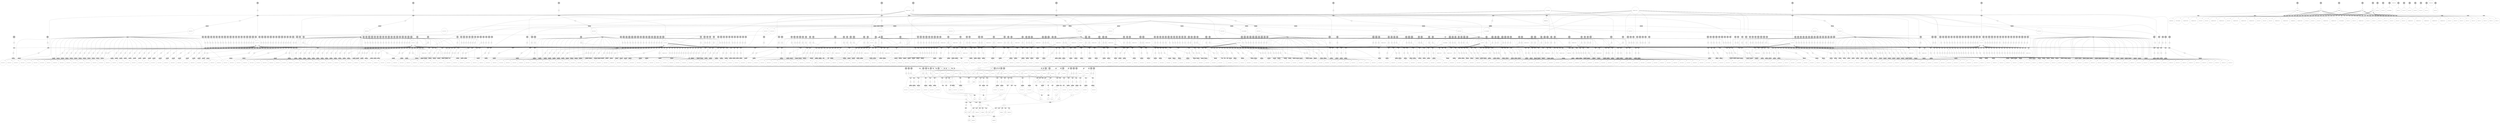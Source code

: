 digraph propNet
{
	"@581212e9"[shape=invhouse, style= filled, fillcolor=grey, label="AND"]; "@581212e9"->"@267b0b0b"; 
	"@755be0a9"[shape=circle, style= filled, fillcolor=white, label="anon"]; "@755be0a9"->"@3c4f39cd"; 
	"@956ff8a"[shape=doublecircle, style= filled, fillcolor=grey, label="TRUE"]; "@956ff8a"->"@37e89fdb"; 
	"@4f2866c"[shape=invhouse, style= filled, fillcolor=grey, label="AND"]; "@4f2866c"->"@36c41ba3"; 
	"@3752ce1"[shape=circle, style= filled, fillcolor=white, label="( base ( cell 1 3 b ) )"]; 
	"@2666b0e6"[shape=ellipse, style= filled, fillcolor=grey, label="OR"]; "@2666b0e6"->"@26e3c0e3"; 
	"@5ce1b4d5"[shape=invhouse, style= filled, fillcolor=grey, label="AND"]; "@5ce1b4d5"->"@1a17036c"; 
	"@35f51410"[shape=circle, style= filled, fillcolor=white, label="anon"]; "@35f51410"->"@3dab3ff9"; 
	"@f6ec88"[shape=circle, style= filled, fillcolor=white, label="anon"]; "@f6ec88"->"@4220f21b"; 
	"@870798c"[shape=box, style= filled, fillcolor=grey, label="TRANSITION"]; "@870798c"->"@675cfa96"; 
	"@2708ee1b"[shape=invhouse, style= filled, fillcolor=grey, label="AND"]; "@2708ee1b"->"@297e5cf5"; 
	"@54e53c98"[shape=doublecircle, style= filled, fillcolor=grey, label="TRUE"]; "@54e53c98"->"@2242e18a"; 
	"@4a7c6e3a"[shape=box, style= filled, fillcolor=grey, label="TRANSITION"]; "@4a7c6e3a"->"@8dc66b6"; 
	"@3d09b1bc"[shape=circle, style= filled, fillcolor=white, label="anon"]; "@3d09b1bc"->"@78865c1d"; 
	"@6fe522a6"[shape=circle, style= filled, fillcolor=white, label="( true-25 ( cell 2 3 b ) )"]; "@6fe522a6"->"@4d43e88f"; 
	"@6ea80fb1"[shape=box, style= filled, fillcolor=grey, label="TRANSITION"]; "@6ea80fb1"->"@b86cb11"; 
	"@2c1b7ba8"[shape=box, style= filled, fillcolor=grey, label="TRANSITION"]; "@2c1b7ba8"->"@459fffa0"; 
	"@513e32d9"[shape=doublecircle, style= filled, fillcolor=grey, label="FALSE"]; "@513e32d9"->"@7e332ac9"; 
	"@48416524"[shape=circle, style= filled, fillcolor=white, label="anon"]; "@48416524"->"@1047883d"; 
	"@103bdaa8"[shape=circle, style= filled, fillcolor=white, label="anon"]; "@103bdaa8"->"@870798c"; 
	"@6788fb82"[shape=circle, style= filled, fillcolor=white, label="anon"]; "@6788fb82"->"@7ab2a94c"; 
	"@76fe48e4"[shape=doublecircle, style= filled, fillcolor=grey, label="TRUE"]; "@76fe48e4"->"@33b61489"; 
	"@7a12f9e9"[shape=doublecircle, style= filled, fillcolor=grey, label="TRUE"]; "@7a12f9e9"->"@24e414d2"; 
	"@4f270ec6"[shape=box, style= filled, fillcolor=grey, label="TRANSITION"]; "@4f270ec6"->"@2f0d281a"; 
	"@ad9be15"[shape=circle, style= filled, fillcolor=white, label="( true-20 ( cell 3 1 b ) )"]; "@ad9be15"->"@786851a9"; 
	"@5bd31f85"[shape=circle, style= filled, fillcolor=white, label="anon"]; "@5bd31f85"->"@239e06d7"; 
	"@1078049b"[shape=invtriangle, style= filled, fillcolor=grey, label="NOT"]; "@1078049b"->"@3776648f"; 
	"@6e8ae6e4"[shape=circle, style= filled, fillcolor=white, label="( column 3 o )"]; "@6e8ae6e4"->"@77787f9b"; 
	"@30f4def0"[shape=invhouse, style= filled, fillcolor=grey, label="AND"]; "@30f4def0"->"@6acce1af"; 
	"@4ad512e"[shape=doublecircle, style= filled, fillcolor=grey, label="FALSE"]; "@4ad512e"->"@2c782889"; 
	"@2341ce62"[shape=circle, style= filled, fillcolor=white, label="( legal oplayer ( mark 3 3 ) )"]; 
	"@36452f63"[shape=box, style= filled, fillcolor=grey, label="TRANSITION"]; "@36452f63"->"@8e37a81"; 
	"@625c414e"[shape=box, style= filled, fillcolor=grey, label="TRANSITION"]; "@625c414e"->"@4d10ed49"; 
	"@bd43cab"[shape=invhouse, style= filled, fillcolor=grey, label="AND"]; "@bd43cab"->"@dc33904"; 
	"@45426fb2"[shape=invhouse, style= filled, fillcolor=grey, label="AND"]; "@45426fb2"->"@3d70fe39"; 
	"@19b055b4"[shape=circle, style= filled, fillcolor=white, label="( diagonal-2 o )"]; "@19b055b4"->"@89d19be"; 
	"@7a7005f1"[shape=circle, style= filled, fillcolor=white, label="anon"]; "@7a7005f1"->"@21e0051e"; 
	"@3e3efbce"[shape=circle, style= filled, fillcolor=white, label="anon"]; "@3e3efbce"->"@3787f275"; 
	"@5b764aec"[shape=circle, style= filled, fillcolor=white, label="anon"]; "@5b764aec"->"@418a4019"; 
	"@c15cb6a"[shape=circle, style= filled, fillcolor=white, label="( true-36 ( cell 1 2 b ) )"]; "@c15cb6a"->"@6a48a6ff"; 
	"@336e48b3"[shape=invhouse, style= filled, fillcolor=grey, label="AND"]; "@336e48b3"->"@579faa6e"; 
	"@2a60a0aa"[shape=circle, style= filled, fillcolor=white, label="anon"]; "@2a60a0aa"->"@25e62c36"; 
	"@22240e82"[shape=circle, style= filled, fillcolor=white, label="anon"]; "@22240e82"->"@7c491585"; 
	"@7a2e9468"[shape=box, style= filled, fillcolor=grey, label="TRANSITION"]; "@7a2e9468"->"@3b3b2835"; 
	"@40536937"[shape=circle, style= filled, fillcolor=white, label="anon"]; "@40536937"->"@2c1b7ba8"; 
	"@5636f88c"[shape=invhouse, style= filled, fillcolor=grey, label="AND"]; "@5636f88c"->"@1cfbc8b9"; 
	"@6fc75315"[shape=invhouse, style= filled, fillcolor=grey, label="AND"]; "@6fc75315"->"@4347154c"; 
	"@36c4618a"[shape=box, style= filled, fillcolor=grey, label="TRANSITION"]; "@36c4618a"->"@553ca484"; 
	"@794dd398"[shape=doublecircle, style= filled, fillcolor=grey, label="FALSE"]; "@794dd398"->"@4bc900b6"; 
	"@24d7aac3"[shape=box, style= filled, fillcolor=grey, label="TRANSITION"]; "@24d7aac3"->"@242109db"; 
	"@7c39ae4c"[shape=invhouse, style= filled, fillcolor=grey, label="AND"]; "@7c39ae4c"->"@5bd8e367"; 
	"@35e20aca"[shape=box, style= filled, fillcolor=grey, label="TRANSITION"]; "@35e20aca"->"@24a0ff23"; 
	"@4febd0d"[shape=circle, style= filled, fillcolor=white, label="anon"]; "@4febd0d"->"@28d62c6d"; 
	"@b8144f7"[shape=invhouse, style= filled, fillcolor=grey, label="AND"]; "@b8144f7"->"@247d03c0"; 
	"@45fee545"[shape=circle, style= filled, fillcolor=white, label="( base ( cell 2 3 b ) )"]; 
	"@563268d7"[shape=invhouse, style= filled, fillcolor=grey, label="AND"]; "@563268d7"->"@385ec662"; 
	"@163b66f7"[shape=ellipse, style= filled, fillcolor=grey, label="OR"]; "@163b66f7"->"@66273b96"; 
	"@66b4c2ec"[shape=doublecircle, style= filled, fillcolor=grey, label="TRUE"]; "@66b4c2ec"->"@bead6b0"; 
	"@e99affd"[shape=circle, style= filled, fillcolor=white, label="( base ( cell 2 3 x ) )"]; 
	"@49f12d6"[shape=circle, style= filled, fillcolor=white, label="anon"]; "@49f12d6"->"@742199b"; 
	"@b1be2e3"[shape=invhouse, style= filled, fillcolor=grey, label="AND"]; "@b1be2e3"->"@65fe1135"; 
	"@5b9e6638"[shape=circle, style= filled, fillcolor=white, label="anon"]; "@5b9e6638"->"@6ea80fb1"; 
	"@7ce635e6"[shape=box, style= filled, fillcolor=grey, label="TRANSITION"]; "@7ce635e6"->"@93a515c"; 
	"@38b25689"[shape=invhouse, style= filled, fillcolor=grey, label="AND"]; "@38b25689"->"@27a811c"; 
	"@1a3b7de"[shape=circle, style= filled, fillcolor=white, label="open-3"]; "@1a3b7de"->"@41407dcc"; 
	"@3f32b643"[shape=circle, style= filled, fillcolor=white, label="anon"]; "@3f32b643"->"@344f40f9"; 
	"@68f281b5"[shape=circle, style= filled, fillcolor=white, label="anon"]; "@68f281b5"->"@15185d"; 
	"@2d1f270a"[shape=doublecircle, style= filled, fillcolor=grey, label="TRUE"]; "@2d1f270a"->"@25bf38a2"; 
	"@21efcaaf"[shape=circle, style= filled, fillcolor=white, label="anon"]; "@21efcaaf"->"@adac9b2"; 
	"@3b3b2835"[shape=circle, style= filled, fillcolor=white, label="( true-10 ( cell 1 3 b ) )"]; "@3b3b2835"->"@3ce89cd5"; 
	"@6d4d9023"[shape=circle, style= filled, fillcolor=white, label="anon"]; "@6d4d9023"->"@24442e4a"; 
	"@35174b0a"[shape=box, style= filled, fillcolor=grey, label="TRANSITION"]; "@35174b0a"->"@459fd42d"; 
	"@322d9e5"[shape=circle, style= filled, fillcolor=white, label="( true-18 ( cell 1 2 b ) )"]; "@322d9e5"->"@6a48a6ff"; 
	"@7c994b98"[shape=circle, style= filled, fillcolor=white, label="anon"]; "@7c994b98"->"@1e9ba5aa"; 
	"@6baf3778"[shape=invhouse, style= filled, fillcolor=grey, label="AND"]; "@6baf3778"->"@bd95e13"; 
	"@b537e3a"[shape=box, style= filled, fillcolor=grey, label="TRANSITION"]; "@b537e3a"->"@2b5c0835"; 
	"@40ad48a1"[shape=invhouse, style= filled, fillcolor=grey, label="AND"]; "@40ad48a1"->"@5d8aef3b"; 
	"@33cb6ae3"[shape=invhouse, style= filled, fillcolor=grey, label="AND"]; "@33cb6ae3"->"@5497b480"; 
	"@4a030114"[shape=circle, style= filled, fillcolor=white, label="( true-19 ( cell 1 1 b ) )"]; "@4a030114"->"@32323b40"; 
	"@31689ae1"[shape=invhouse, style= filled, fillcolor=grey, label="AND"]; "@31689ae1"->"@4ecdec9a"; 
	"@189945c1"[shape=invhouse, style= filled, fillcolor=grey, label="AND"]; "@189945c1"->"@40726e15"; 
	"@8d6f633"[shape=circle, style= filled, fillcolor=white, label="anon"]; "@8d6f633"->"@6ce853d1"; 
	"@670d705e"[shape=circle, style= filled, fillcolor=white, label="anon"]; "@670d705e"->"@1a308390"; 
	"@6a8c67f9"[shape=box, style= filled, fillcolor=grey, label="TRANSITION"]; "@6a8c67f9"->"@668e73dc"; 
	"@6dc16e49"[shape=box, style= filled, fillcolor=grey, label="TRANSITION"]; "@6dc16e49"->"@4dfa8391"; 
	"@44e356"[shape=circle, style= filled, fillcolor=white, label="anon"]; "@44e356"->"@45636429"; 
	"@73607ba9"[shape=invhouse, style= filled, fillcolor=grey, label="AND"]; "@73607ba9"->"@165438da"; 
	"@36fa3bb0"[shape=doublecircle, style= filled, fillcolor=grey, label="FALSE"]; "@36fa3bb0"->"@74ced4e1"; 
	"@6b3e3c75"[shape=box, style= filled, fillcolor=grey, label="TRANSITION"]; "@6b3e3c75"->"@71718bdf"; 
	"@12979ef0"[shape=circle, style= filled, fillcolor=white, label="anon"]; "@12979ef0"->"@62b82ca"; 
	"@20bde8a7"[shape=box, style= filled, fillcolor=grey, label="TRANSITION"]; "@20bde8a7"->"@401c88af"; 
	"@224d4e00"[shape=invhouse, style= filled, fillcolor=grey, label="AND"]; "@224d4e00"->"@af616b7"; 
	"@2721cc66"[shape=circle, style= filled, fillcolor=white, label="anon"]; "@2721cc66"->"@2a379529"; 
	"@3f06078b"[shape=ellipse, style= filled, fillcolor=grey, label="OR"]; "@3f06078b"->"@14767a6f"; 
	"@35b9f7df"[shape=doublecircle, style= filled, fillcolor=grey, label="FALSE"]; "@35b9f7df"->"@71fc108"; 
	"@6fc23fb6"[shape=circle, style= filled, fillcolor=white, label="anon"]; "@6fc23fb6"->"@377d00d7"; 
	"@66492873"[shape=circle, style= filled, fillcolor=white, label="anon"]; "@66492873"->"@6467f9ec"; 
	"@4e5ef4c3"[shape=doublecircle, style= filled, fillcolor=grey, label="TRUE"]; "@4e5ef4c3"->"@1c07f4e5"; 
	"@1bb8fc63"[shape=box, style= filled, fillcolor=grey, label="TRANSITION"]; "@1bb8fc63"->"@3de69724"; 
	"@51040d1"[shape=box, style= filled, fillcolor=grey, label="TRANSITION"]; "@51040d1"->"@763503e7"; 
	"@1cc8edb3"[shape=doublecircle, style= filled, fillcolor=grey, label="TRUE"]; "@1cc8edb3"->"@2abfe6ca"; 
	"@4b13237e"[shape=box, style= filled, fillcolor=grey, label="TRANSITION"]; "@4b13237e"->"@7d07bc2b"; 
	"@3605e6af"[shape=circle, style= filled, fillcolor=white, label="( true ( cell 2 2 o ) )"]; "@3605e6af"->"@2d547681"; "@3605e6af"->"@cf2e88f"; "@3605e6af"->"@6ebd7e65"; "@3605e6af"->"@64ae8431"; "@3605e6af"->"@5116e561"; 
	"@11e87bd0"[shape=box, style= filled, fillcolor=grey, label="TRANSITION"]; "@11e87bd0"->"@4a28a15f"; 
	"@419e81cd"[shape=circle, style= filled, fillcolor=white, label="( diagonal-2 x )"]; "@419e81cd"->"@4c603a77"; 
	"@64585ee1"[shape=doublecircle, style= filled, fillcolor=grey, label="TRUE"]; "@64585ee1"->"@64e89fe0"; 
	"@2420badf"[shape=invhouse, style= filled, fillcolor=grey, label="AND"]; "@2420badf"->"@40536937"; 
	"@3261fdcb"[shape=doublecircle, style= filled, fillcolor=grey, label="TRUE"]; "@3261fdcb"->"@42c76b7d"; 
	"@16e20f40"[shape=circle, style= filled, fillcolor=white, label="anon"]; "@16e20f40"->"@2c1ec049"; 
	"@4684f45e"[shape=invhouse, style= filled, fillcolor=grey, label="AND"]; "@4684f45e"->"@33424fcc"; 
	"@1e4387f5"[shape=invhouse, style= filled, fillcolor=grey, label="AND"]; "@1e4387f5"->"@4672d9f5"; 
	"@70256760"[shape=invhouse, style= filled, fillcolor=grey, label="AND"]; "@70256760"->"@63b0dba9"; 
	"@e15911"[shape=circle, style= filled, fillcolor=white, label="anon"]; "@e15911"->"@7af55600"; 
	"@10db145"[shape=circle, style= filled, fillcolor=white, label="anon"]; "@10db145"->"@39be5e01"; 
	"@ea58671"[shape=circle, style= filled, fillcolor=white, label="anon"]; "@ea58671"->"@50fcf2c1"; 
	"@5b5b9e61"[shape=invhouse, style= filled, fillcolor=grey, label="AND"]; "@5b5b9e61"->"@16b556e4"; 
	"@672f10d6"[shape=box, style= filled, fillcolor=grey, label="TRANSITION"]; "@672f10d6"->"@12883d17"; 
	"@48801c7c"[shape=invhouse, style= filled, fillcolor=grey, label="AND"]; "@48801c7c"->"@8216547"; 
	"@492cf02a"[shape=circle, style= filled, fillcolor=white, label="anon"]; "@492cf02a"->"@1b73b3fa"; 
	"@4220f21b"[shape=box, style= filled, fillcolor=grey, label="TRANSITION"]; "@4220f21b"->"@322d9e5"; 
	"@1ac0be61"[shape=doublecircle, style= filled, fillcolor=grey, label="FALSE"]; "@1ac0be61"->"@290d1875"; 
	"@1559bb0c"[shape=invhouse, style= filled, fillcolor=grey, label="AND"]; "@1559bb0c"->"@305abda9"; 
	"@6eb1b61a"[shape=box, style= filled, fillcolor=grey, label="TRANSITION"]; "@6eb1b61a"->"@7a85b031"; 
	"@6eb6b89f"[shape=invhouse, style= filled, fillcolor=grey, label="AND"]; "@6eb6b89f"->"@6ea66709"; 
	"@1b070726"[shape=circle, style= filled, fillcolor=white, label="( true-1 ( cell 1 3 o ) )"]; "@1b070726"->"@6a665da6"; 
	"@47e3a820"[shape=box, style= filled, fillcolor=grey, label="TRANSITION"]; "@47e3a820"->"@2c45f9ae"; 
	"@15222ce"[shape=circle, style= filled, fillcolor=white, label="( true-3 ( cell 2 3 b ) )"]; "@15222ce"->"@4d43e88f"; 
	"@43ae1811"[shape=doublecircle, style= filled, fillcolor=grey, label="TRUE"]; "@43ae1811"->"@76629aff"; 
	"@1365e36d"[shape=invhouse, style= filled, fillcolor=grey, label="AND"]; "@1365e36d"->"@6f00a552"; 
	"@61231e7c"[shape=box, style= filled, fillcolor=grey, label="TRANSITION"]; "@61231e7c"->"@15e2160a"; 
	"@26075b18"[shape=circle, style= filled, fillcolor=white, label="anon"]; "@26075b18"->"@c37d70c"; 
	"@c3f98c1"[shape=circle, style= filled, fillcolor=white, label="anon"]; "@c3f98c1"->"@35174b0a"; 
	"@169cbe9b"[shape=box, style= filled, fillcolor=grey, label="TRANSITION"]; "@169cbe9b"->"@24a7d709"; 
	"@380e7730"[shape=circle, style= filled, fillcolor=white, label="anon"]; "@380e7730"->"@7633a2f0"; 
	"@78721257"[shape=circle, style= filled, fillcolor=white, label="anon"]; "@78721257"->"@3cb4a7c3"; 
	"@6799e95d"[shape=circle, style= filled, fillcolor=white, label="anon"]; "@6799e95d"->"@2b092dbd"; 
	"@50cb14aa"[shape=invhouse, style= filled, fillcolor=grey, label="AND"]; "@50cb14aa"->"@20ad49d8"; 
	"@28d62c6d"[shape=box, style= filled, fillcolor=grey, label="TRANSITION"]; "@28d62c6d"->"@a35b0b9"; 
	"@6d222286"[shape=invhouse, style= filled, fillcolor=grey, label="AND"]; "@6d222286"->"@456cd91d"; 
	"@613cbb6e"[shape=invhouse, style= filled, fillcolor=grey, label="AND"]; "@613cbb6e"->"@6e8ae6e4"; 
	"@5e682583"[shape=circle, style= filled, fillcolor=white, label="anon"]; "@5e682583"->"@170f5650"; 
	"@1628f867"[shape=circle, style= filled, fillcolor=white, label="( row 3 b )"]; "@1628f867"->"@4a197acb"; 
	"@4a80c38e"[shape=circle, style= filled, fillcolor=white, label="( true-22 ( cell 1 3 b ) )"]; "@4a80c38e"->"@3ce89cd5"; 
	"@71008045"[shape=invhouse, style= filled, fillcolor=grey, label="AND"]; "@71008045"->"@68987460"; 
	"@34f04b34"[shape=box, style= filled, fillcolor=grey, label="TRANSITION"]; "@34f04b34"->"@1b5ff357"; 
	"@43816271"[shape=doublecircle, style= filled, fillcolor=grey, label="TRUE"]; "@43816271"->"@3d70f762"; 
	"@2178eedc"[shape=circle, style= filled, fillcolor=white, label="( true-1 ( cell 1 2 o ) )"]; "@2178eedc"->"@a89beaf"; 
	"@4ae546eb"[shape=circle, style= filled, fillcolor=white, label="( true-35 ( cell 2 2 b ) )"]; "@4ae546eb"->"@3f06078b"; 
	"@2af7b740"[shape=circle, style= filled, fillcolor=white, label="anon"]; "@2af7b740"->"@1c305c3d"; 
	"@6b9881ac"[shape=invhouse, style= filled, fillcolor=grey, label="AND"]; "@6b9881ac"->"@395e81c0"; 
	"@7c752aef"[shape=box, style= filled, fillcolor=grey, label="TRANSITION"]; "@7c752aef"->"@4fa2e041"; 
	"@6ad11e8c"[shape=circle, style= filled, fillcolor=white, label="anon"]; "@6ad11e8c"->"@64c3adf2"; 
	"@9206d91"[shape=circle, style= filled, fillcolor=white, label="anon"]; "@9206d91"->"@68bbea7f"; 
	"@4925d132"[shape=invhouse, style= filled, fillcolor=grey, label="AND"]; "@4925d132"->"@13dbe345"; 
	"@105adfbe"[shape=circle, style= filled, fillcolor=white, label="anon"]; "@105adfbe"->"@1a5c091f"; 
	"@4347154c"[shape=circle, style= filled, fillcolor=white, label="anon"]; "@4347154c"->"@1b279389"; 
	"@260b2537"[shape=circle, style= filled, fillcolor=white, label="( true-27 ( cell 2 3 b ) )"]; "@260b2537"->"@4d43e88f"; 
	"@45449c55"[shape=circle, style= filled, fillcolor=white, label="anon"]; "@45449c55"->"@56048ef1"; 
	"@4339f15a"[shape=doublecircle, style= filled, fillcolor=grey, label="FALSE"]; "@4339f15a"->"@580d1667"; 
	"@5e61bf94"[shape=doublecircle, style= filled, fillcolor=grey, label="FALSE"]; "@5e61bf94"->"@2b37d486"; 
	"@59ac4002"[shape=box, style= filled, fillcolor=grey, label="TRANSITION"]; "@59ac4002"->"@73d8c610"; 
	"@5a78cf3a"[shape=doublecircle, style= filled, fillcolor=grey, label="TRUE"]; "@5a78cf3a"->"@44e6097c"; 
	"@46600d50"[shape=invhouse, style= filled, fillcolor=grey, label="AND"]; "@46600d50"->"@3242e74f"; 
	"@f86a0bd"[shape=circle, style= filled, fillcolor=white, label="( true-5 ( cell 2 2 b ) )"]; "@f86a0bd"->"@3f06078b"; 
	"@8294c71"[shape=invhouse, style= filled, fillcolor=grey, label="AND"]; "@8294c71"->"@51f85b2a"; 
	"@372eee"[shape=invhouse, style= filled, fillcolor=grey, label="AND"]; "@372eee"->"@25515b26"; 
	"@2569539b"[shape=circle, style= filled, fillcolor=white, label="( true-15 ( cell 3 1 b ) )"]; "@2569539b"->"@786851a9"; 
	"@7b543c23"[shape=circle, style= filled, fillcolor=white, label="anon"]; "@7b543c23"->"@1fe51ef8"; 
	"@5a9d35f7"[shape=circle, style= filled, fillcolor=white, label="anon"]; "@5a9d35f7"->"@85f515"; 
	"@70cfb018"[shape=box, style= filled, fillcolor=grey, label="TRANSITION"]; "@70cfb018"->"@79d3cc95"; 
	"@26ea0b5e"[shape=circle, style= filled, fillcolor=white, label="anon"]; "@26ea0b5e"->"@372eee"; 
	"@5c0bd9af"[shape=invhouse, style= filled, fillcolor=grey, label="AND"]; "@5c0bd9af"->"@108445f1"; 
	"@5c171dba"[shape=circle, style= filled, fillcolor=white, label="anon"]; "@5c171dba"->"@ef0b187"; 
	"@188ae8d3"[shape=circle, style= filled, fillcolor=white, label="( line-1 o )"]; "@188ae8d3"->"@47bb813b"; 
	"@1b73b3fa"[shape=invhouse, style= filled, fillcolor=grey, label="AND"]; "@1b73b3fa"->"@45449c55"; 
	"@2122fe2c"[shape=invhouse, style= filled, fillcolor=grey, label="AND"]; "@2122fe2c"->"@1a73afed"; 
	"@13371dc8"[shape=box, style= filled, fillcolor=grey, label="TRANSITION"]; "@13371dc8"->"@9858936"; 
	"@378f5049"[shape=doublecircle, style= filled, fillcolor=grey, label="TRUE"]; "@378f5049"->"@33597ad5"; 
	"@7c24d3f1"[shape=doublecircle, style= filled, fillcolor=grey, label="TRUE"]; "@7c24d3f1"->"@3944884"; 
	"@307b6333"[shape=circle, style= filled, fillcolor=white, label="( diagonal b )"]; "@307b6333"->"@75b42103"; 
	"@788d03b9"[shape=circle, style= filled, fillcolor=white, label="( true-1 ( cell 3 3 o ) )"]; "@788d03b9"->"@71efa483"; 
	"@2c5a7c9c"[shape=circle, style= filled, fillcolor=white, label="anon"]; "@2c5a7c9c"->"@66c76393"; 
	"@438d8536"[shape=circle, style= filled, fillcolor=white, label="( line-2 o )"]; "@438d8536"->"@47bb813b"; 
	"@5873ad23"[shape=invhouse, style= filled, fillcolor=grey, label="AND"]; "@5873ad23"->"@313239d8"; 
	"@42393d16"[shape=circle, style= filled, fillcolor=white, label="( true-31 ( cell 3 3 b ) )"]; "@42393d16"->"@7409afd9"; 
	"@52693b35"[shape=circle, style= filled, fillcolor=white, label="( true-8 ( cell 3 3 b ) )"]; "@52693b35"->"@7409afd9"; 
	"@46681cc3"[shape=doublecircle, style= filled, fillcolor=grey, label="FALSE"]; "@46681cc3"->"@532be3f"; 
	"@801d664"[shape=invhouse, style= filled, fillcolor=grey, label="AND"]; "@801d664"->"@51eb4fc6"; 
	"@2c137a23"[shape=circle, style= filled, fillcolor=white, label="anon"]; "@2c137a23"->"@3d57438b"; 
	"@42c08a7e"[shape=doublecircle, style= filled, fillcolor=grey, label="TRUE"]; "@42c08a7e"->"@1469c51"; 
	"@6467f9ec"[shape=invhouse, style= filled, fillcolor=grey, label="AND"]; "@6467f9ec"->"@544e5bb9"; 
	"@cb332a4"[shape=box, style= filled, fillcolor=grey, label="TRANSITION"]; "@cb332a4"->"@6dccdc3b"; 
	"@4ecccb6e"[shape=invhouse, style= filled, fillcolor=grey, label="AND"]; "@4ecccb6e"->"@16ed041"; 
	"@44cb7477"[shape=circle, style= filled, fillcolor=white, label="( true-19 ( cell 3 3 b ) )"]; "@44cb7477"->"@7409afd9"; 
	"@3fa6b6c5"[shape=doublecircle, style= filled, fillcolor=grey, label="TRUE"]; "@3fa6b6c5"->"@18c3539e"; 
	"@49138b3c"[shape=circle, style= filled, fillcolor=white, label="anon"]; "@49138b3c"->"@88aafad"; 
	"@68f561ca"[shape=box, style= filled, fillcolor=grey, label="TRANSITION"]; "@68f561ca"->"@6190d003"; 
	"@7a58cb2f"[shape=ellipse, style= filled, fillcolor=grey, label="OR"]; "@7a58cb2f"->"@4b42f44a"; 
	"@73218274"[shape=box, style= filled, fillcolor=grey, label="TRANSITION"]; "@73218274"->"@d9f20e5"; 
	"@376b030f"[shape=circle, style= filled, fillcolor=white, label="( true-4 ( cell 2 3 b ) )"]; "@376b030f"->"@4d43e88f"; 
	"@6e019ec2"[shape=box, style= filled, fillcolor=grey, label="TRANSITION"]; "@6e019ec2"->"@54c1e84f"; 
	"@3415380e"[shape=circle, style= filled, fillcolor=white, label="( true-21 ( cell 2 3 b ) )"]; "@3415380e"->"@4d43e88f"; 
	"@361eb515"[shape=circle, style= filled, fillcolor=white, label="anon"]; "@361eb515"->"@3db30d10"; 
	"@32f7db8c"[shape=circle, style= filled, fillcolor=white, label="anon"]; "@32f7db8c"->"@5636f88c"; 
	"@6738694b"[shape=box, style= filled, fillcolor=grey, label="TRANSITION"]; "@6738694b"->"@9e352d3"; 
	"@2177a44d"[shape=doublecircle, style= filled, fillcolor=grey, label="TRUE"]; "@2177a44d"->"@7f3b97fd"; 
	"@3d6c06de"[shape=circle, style= filled, fillcolor=white, label="( true ( cell 3 2 o ) )"]; "@3d6c06de"->"@3ce8b3f7"; "@3d6c06de"->"@6ebd7e65"; "@3d6c06de"->"@7de524b8"; 
	"@2db6b6ca"[shape=doublecircle, style= filled, fillcolor=grey, label="TRUE"]; "@2db6b6ca"->"@45067fe5"; 
	"@12d54304"[shape=invhouse, style= filled, fillcolor=grey, label="AND"]; "@12d54304"->"@14c6f844"; 
	"@56ddd32a"[shape=circle, style= filled, fillcolor=white, label="anon"]; "@56ddd32a"->"@1843009f"; 
	"@4f5ed675"[shape=doublecircle, style= filled, fillcolor=grey, label="TRUE"]; "@4f5ed675"->"@34c66dfc"; 
	"@cf2e88f"[shape=invhouse, style= filled, fillcolor=grey, label="AND"]; "@cf2e88f"->"@e6702f4"; 
	"@2b6dbbd1"[shape=doublecircle, style= filled, fillcolor=grey, label="TRUE"]; "@2b6dbbd1"->"@6d8e9360"; 
	"@4c68421f"[shape=circle, style= filled, fillcolor=white, label="( does oplayer ( mark 1 3 ) )"]; "@4c68421f"->"@60d9cd52"; "@4c68421f"->"@53d329f7"; "@4c68421f"->"@71008045"; "@4c68421f"->"@55b76aab"; "@4c68421f"->"@2122fe2c"; "@4c68421f"->"@7a7b48e0"; "@4c68421f"->"@2750e7a"; "@4c68421f"->"@6a5292b2"; "@4c68421f"->"@4caba4fd"; "@4c68421f"->"@64c3adf2"; "@4c68421f"->"@63629cde"; "@4c68421f"->"@6cf8421c"; "@4c68421f"->"@457105b0"; "@4c68421f"->"@5b452c7d"; "@4c68421f"->"@3330fadd"; "@4c68421f"->"@301f9d62"; "@4c68421f"->"@4773ccf2"; "@4c68421f"->"@496664e0"; "@4c68421f"->"@e9168f3"; 
	"@2b092dbd"[shape=box, style= filled, fillcolor=grey, label="TRANSITION"]; "@2b092dbd"->"@5501d4"; 
	"@396828e9"[shape=doublecircle, style= filled, fillcolor=grey, label="FALSE"]; "@396828e9"->"@22639b4a"; 
	"@5ab551af"[shape=circle, style= filled, fillcolor=white, label="( true ( cell 1 2 o ) )"]; "@5ab551af"->"@45268cd0"; "@5ab551af"->"@3e2fc14c"; "@5ab551af"->"@6ebd7e65"; 
	"@459e1c7d"[shape=invhouse, style= filled, fillcolor=grey, label="AND"]; "@459e1c7d"->"@66951520"; 
	"@14c6f844"[shape=circle, style= filled, fillcolor=white, label="anon"]; "@14c6f844"->"@117eb1bd"; 
	"@2b3b488"[shape=box, style= filled, fillcolor=grey, label="TRANSITION"]; "@2b3b488"->"@52fc275f"; 
	"@33f615cb"[shape=box, style= filled, fillcolor=grey, label="TRANSITION"]; "@33f615cb"->"@4f049d87"; 
	"@764b7b33"[shape=box, style= filled, fillcolor=grey, label="TRANSITION"]; "@764b7b33"->"@30722c6a"; 
	"@6ddccf19"[shape=circle, style= filled, fillcolor=white, label="anon"]; "@6ddccf19"->"@7ce635e6"; 
	"@6a55c240"[shape=circle, style= filled, fillcolor=white, label="anon"]; "@6a55c240"->"@661303aa"; 
	"@47dee417"[shape=box, style= filled, fillcolor=grey, label="TRANSITION"]; "@47dee417"->"@559617a8"; 
	"@234d1b08"[shape=circle, style= filled, fillcolor=white, label="anon"]; "@234d1b08"->"@5714fe72"; 
	"@776a6b20"[shape=doublecircle, style= filled, fillcolor=grey, label="TRUE"]; "@776a6b20"->"@51c94f22"; 
	"@1a223c2e"[shape=invhouse, style= filled, fillcolor=grey, label="AND"]; "@1a223c2e"->"@6110dd13"; 
	"@1a308390"[shape=invhouse, style= filled, fillcolor=grey, label="AND"]; "@1a308390"->"@7055f0be"; 
	"@33eda8f2"[shape=circle, style= filled, fillcolor=white, label="anon"]; "@33eda8f2"->"@7a7b48e0"; 
	"@7c23bb8c"[shape=invhouse, style= filled, fillcolor=grey, label="AND"]; "@7c23bb8c"->"@4444ba4f"; 
	"@732ec880"[shape=circle, style= filled, fillcolor=white, label="anon"]; "@732ec880"->"@7171ff47"; 
	"@47ace768"[shape=doublecircle, style= filled, fillcolor=grey, label="TRUE"]; "@47ace768"->"@5d811d55"; 
	"@559d4cdb"[shape=invhouse, style= filled, fillcolor=grey, label="AND"]; "@559d4cdb"->"@3332f1bf"; 
	"@3ecd0da4"[shape=circle, style= filled, fillcolor=white, label="( true-13 ( cell 1 3 b ) )"]; "@3ecd0da4"->"@3ce89cd5"; 
	"@1b7dc804"[shape=doublecircle, style= filled, fillcolor=grey, label="TRUE"]; "@1b7dc804"->"@18134e5d"; 
	"@2b2cf90e"[shape=circle, style= filled, fillcolor=white, label="( legal xplayer ( mark 2 3 ) )"]; 
	"@1fee0e93"[shape=invhouse, style= filled, fillcolor=grey, label="AND"]; "@1fee0e93"->"@6204a8eb"; 
	"@30d46770"[shape=circle, style= filled, fillcolor=white, label="anon"]; "@30d46770"->"@17defd7e"; 
	"@591f7e6f"[shape=circle, style= filled, fillcolor=white, label="anon"]; "@591f7e6f"->"@64bd8f9c"; 
	"@5e9444f9"[shape=circle, style= filled, fillcolor=white, label="anon"]; "@5e9444f9"->"@561870c7"; 
	"@190ee982"[shape=circle, style= filled, fillcolor=white, label="( true-32 ( cell 2 3 b ) )"]; "@190ee982"->"@4d43e88f"; 
	"@2ba9fb12"[shape=invhouse, style= filled, fillcolor=grey, label="AND"]; "@2ba9fb12"->"@7979cd9c"; 
	"@77787f9b"[shape=invhouse, style= filled, fillcolor=grey, label="AND"]; "@77787f9b"->"@438d8536"; 
	"@7c94eb11"[shape=circle, style= filled, fillcolor=white, label="( true-3 ( cell 1 3 b ) )"]; "@7c94eb11"->"@3ce89cd5"; 
	"@21e019cc"[shape=doublecircle, style= filled, fillcolor=grey, label="TRUE"]; "@21e019cc"->"@53ccaac7"; 
	"@7d7ec2b0"[shape=circle, style= filled, fillcolor=white, label="anon"]; "@7d7ec2b0"->"@4d6c3e8d"; 
	"@682b35c7"[shape=circle, style= filled, fillcolor=white, label="anon"]; "@682b35c7"->"@59f31dd3"; 
	"@544daf24"[shape=circle, style= filled, fillcolor=white, label="anon"]; "@544daf24"->"@3a961928"; 
	"@7c0eb30c"[shape=invhouse, style= filled, fillcolor=grey, label="AND"]; "@7c0eb30c"->"@35038cc4"; 
	"@3638ffab"[shape=circle, style= filled, fillcolor=white, label="anon"]; "@3638ffab"->"@69ba0f27"; 
	"@2dd40ea2"[shape=doublecircle, style= filled, fillcolor=grey, label="TRUE"]; "@2dd40ea2"->"@2a60a0aa"; 
	"@44a2786"[shape=invhouse, style= filled, fillcolor=grey, label="AND"]; "@44a2786"->"@592ea0f8"; 
	"@6f43707d"[shape=doublecircle, style= filled, fillcolor=grey, label="FALSE"]; "@6f43707d"->"@23c93725"; 
	"@b034979"[shape=circle, style= filled, fillcolor=white, label="anon"]; "@b034979"->"@1e0b9770"; 
	"@12a20e8b"[shape=box, style= filled, fillcolor=grey, label="TRANSITION"]; "@12a20e8b"->"@28e57889"; 
	"@42c76b7d"[shape=circle, style= filled, fillcolor=white, label="anon"]; "@42c76b7d"->"@4684f45e"; 
	"@39be5e01"[shape=invhouse, style= filled, fillcolor=grey, label="AND"]; "@39be5e01"->"@4f27bc58"; 
	"@9a0476f"[shape=ellipse, style= filled, fillcolor=grey, label="OR"]; "@9a0476f"->"@3d6c06de"; 
	"@1d03a3be"[shape=doublecircle, style= filled, fillcolor=grey, label="TRUE"]; "@1d03a3be"->"@35677c16"; 
	"@8cb1360"[shape=circle, style= filled, fillcolor=white, label="anon"]; "@8cb1360"->"@921c7e7"; 
	"@22a0c2ca"[shape=circle, style= filled, fillcolor=white, label="( does xplayer ( mark 1 3 ) )"]; "@22a0c2ca"->"@39dd2367"; "@22a0c2ca"->"@4869c702"; "@22a0c2ca"->"@6b861ad2"; "@22a0c2ca"->"@57385d16"; "@22a0c2ca"->"@21c2c4b"; "@22a0c2ca"->"@26f7dbdd"; "@22a0c2ca"->"@4c734681"; "@22a0c2ca"->"@34df5a9d"; "@22a0c2ca"->"@71baab36"; "@22a0c2ca"->"@1e1d8d1"; "@22a0c2ca"->"@2ced9829"; "@22a0c2ca"->"@69f87cbf"; "@22a0c2ca"->"@3fcdd7ea"; "@22a0c2ca"->"@67af9356"; "@22a0c2ca"->"@6c2ed7ce"; "@22a0c2ca"->"@1d72e46d"; "@22a0c2ca"->"@2f66c1fd"; "@22a0c2ca"->"@372eee"; "@22a0c2ca"->"@11b6d4df"; 
	"@7078c2bb"[shape=circle, style= filled, fillcolor=white, label="anon"]; "@7078c2bb"->"@a24b738"; 
	"@7675ec7c"[shape=box, style= filled, fillcolor=grey, label="TRANSITION"]; "@7675ec7c"->"@2e62ba82"; 
	"@86ab0b2"[shape=box, style= filled, fillcolor=grey, label="TRANSITION"]; "@86ab0b2"->"@63b1b7c6"; 
	"@27b7c8e7"[shape=circle, style= filled, fillcolor=white, label="( true-15 ( cell 1 1 b ) )"]; "@27b7c8e7"->"@32323b40"; 
	"@10515062"[shape=invhouse, style= filled, fillcolor=grey, label="AND"]; "@10515062"->"@25ca7b00"; 
	"@2e6ede78"[shape=doublecircle, style= filled, fillcolor=grey, label="TRUE"]; "@2e6ede78"->"@32f7db8c"; 
	"@238df8e2"[shape=circle, style= filled, fillcolor=white, label="( true-33 ( cell 1 1 b ) )"]; "@238df8e2"->"@32323b40"; 
	"@16ca853b"[shape=circle, style= filled, fillcolor=white, label="anon"]; "@16ca853b"->"@7746d2"; 
	"@163ea08f"[shape=circle, style= filled, fillcolor=white, label="anon"]; "@163ea08f"->"@71baab36"; 
	"@5ce5250d"[shape=doublecircle, style= filled, fillcolor=grey, label="FALSE"]; "@5ce5250d"->"@d91c428"; 
	"@2110ba"[shape=circle, style= filled, fillcolor=white, label="anon"]; "@2110ba"->"@28ab34f2"; 
	"@362d6cde"[shape=circle, style= filled, fillcolor=white, label="anon"]; "@362d6cde"->"@5116e561"; 
	"@2a9e913a"[shape=doublecircle, style= filled, fillcolor=grey, label="TRUE"]; "@2a9e913a"->"@e8a8eb3"; 
	"@2dabdbf2"[shape=circle, style= filled, fillcolor=white, label="anon"]; "@2dabdbf2"->"@6b95a59c"; 
	"@4bcc9ba3"[shape=box, style= filled, fillcolor=grey, label="TRANSITION"]; "@4bcc9ba3"->"@1ae88b43"; 
	"@71a67848"[shape=invhouse, style= filled, fillcolor=grey, label="AND"]; "@71a67848"->"@43d95624"; 
	"@4f6b122e"[shape=circle, style= filled, fillcolor=white, label="anon"]; "@4f6b122e"->"@9c6a0dd"; 
	"@57797bd3"[shape=circle, style= filled, fillcolor=white, label="anon"]; "@57797bd3"->"@110abafa"; 
	"@b91443a"[shape=circle, style= filled, fillcolor=white, label="anon"]; "@b91443a"->"@5728210a"; 
	"@7ebb0a40"[shape=circle, style= filled, fillcolor=white, label="anon"]; "@7ebb0a40"->"@41fdd158"; 
	"@88aafad"[shape=box, style= filled, fillcolor=grey, label="TRANSITION"]; "@88aafad"->"@67cc9a9a"; 
	"@4b9ac7f5"[shape=circle, style= filled, fillcolor=white, label="anon"]; "@4b9ac7f5"->"@3f356966"; 
	"@3833089c"[shape=circle, style= filled, fillcolor=white, label="( true-37 ( cell 3 1 b ) )"]; "@3833089c"->"@786851a9"; 
	"@7aacaaae"[shape=box, style= filled, fillcolor=grey, label="TRANSITION"]; "@7aacaaae"->"@4e37fd8a"; 
	"@646d6546"[shape=circle, style= filled, fillcolor=white, label="anon"]; "@646d6546"->"@4bdc2e72"; 
	"@18b44ce0"[shape=circle, style= filled, fillcolor=white, label="( column 2 b )"]; "@18b44ce0"->"@76e41277"; 
	"@79ff99b4"[shape=circle, style= filled, fillcolor=white, label="( true-11 ( cell 2 1 b ) )"]; "@79ff99b4"->"@107a26d0"; 
	"@7c03fde4"[shape=circle, style= filled, fillcolor=white, label="anon"]; "@7c03fde4"->"@7e35c4af"; 
	"@2750e7a"[shape=invhouse, style= filled, fillcolor=grey, label="AND"]; "@2750e7a"->"@7110bf24"; 
	"@16d99324"[shape=box, style= filled, fillcolor=grey, label="TRANSITION"]; "@16d99324"->"@1e315e9f"; 
	"@651e567e"[shape=circle, style= filled, fillcolor=white, label="anon"]; "@651e567e"->"@1b06f28e"; 
	"@35ce45fe"[shape=box, style= filled, fillcolor=grey, label="TRANSITION"]; "@35ce45fe"->"@5d81cec0"; 
	"@3d5e76ac"[shape=box, style= filled, fillcolor=grey, label="TRANSITION"]; "@3d5e76ac"->"@26c467f"; 
	"@4dfa8391"[shape=circle, style= filled, fillcolor=white, label="( true-25 ( cell 3 3 b ) )"]; "@4dfa8391"->"@7409afd9"; 
	"@78be9eb3"[shape=circle, style= filled, fillcolor=white, label="( base ( cell 2 2 o ) )"]; 
	"@3330fadd"[shape=invhouse, style= filled, fillcolor=grey, label="AND"]; "@3330fadd"->"@5b764aec"; 
	"@58053ef7"[shape=circle, style= filled, fillcolor=white, label="anon"]; "@58053ef7"->"@3717425a"; 
	"@24e414d2"[shape=circle, style= filled, fillcolor=white, label="anon"]; "@24e414d2"->"@30bb8cc9"; 
	"@7a9c8b97"[shape=doublecircle, style= filled, fillcolor=grey, label="TRUE"]; "@7a9c8b97"->"@6cd0b6f8"; 
	"@364f4c91"[shape=doublecircle, style= filled, fillcolor=grey, label="FALSE"]; "@364f4c91"->"@53d6ba07"; 
	"@3bbd4b56"[shape=circle, style= filled, fillcolor=white, label="( diagonal-1 o )"]; "@3bbd4b56"->"@89d19be"; 
	"@6309b022"[shape=doublecircle, style= filled, fillcolor=grey, label="TRUE"]; "@6309b022"->"@60c209ae"; 
	"@61307e97"[shape=circle, style= filled, fillcolor=white, label="anon"]; "@61307e97"->"@5cf906d8"; 
	"@5f36ba3"[shape=circle, style= filled, fillcolor=white, label="anon"]; "@5f36ba3"->"@f607640"; 
	"@37c26da0"[shape=doublecircle, style= filled, fillcolor=grey, label="TRUE"]; "@37c26da0"->"@336cfac0"; 
	"@3c30838b"[shape=circle, style= filled, fillcolor=white, label="anon"]; "@3c30838b"->"@731a2fae"; 
	"@4af47678"[shape=doublecircle, style= filled, fillcolor=grey, label="TRUE"]; "@4af47678"->"@70ecceab"; 
	"@14767a6f"[shape=circle, style= filled, fillcolor=white, label="( true ( cell 2 2 b ) )"]; "@14767a6f"->"@46978e24"; "@14767a6f"->"@39dd2367"; "@14767a6f"->"@71008045"; "@14767a6f"->"@78a8a37d"; "@14767a6f"->"@742199b"; "@14767a6f"->"@47bc2fd3"; "@14767a6f"->"@1de40494"; "@14767a6f"->"@7c0eb30c"; "@14767a6f"->"@2c8c4d3f"; "@14767a6f"->"@1cdbee5b"; "@14767a6f"->"@203af413"; "@14767a6f"->"@652312cb"; "@14767a6f"->"@74adc222"; "@14767a6f"->"@11ff4a1c"; "@14767a6f"->"@325ce05c"; "@14767a6f"->"@4d3015e7"; "@14767a6f"->"@2c1ec049"; "@14767a6f"->"@24442e4a"; "@14767a6f"->"@24e64641"; "@14767a6f"->"@2f66c1fd"; "@14767a6f"->"@72f221de"; "@14767a6f"->"@4718cbff"; "@14767a6f"->"@421aaa49"; "@14767a6f"->"@437af558"; "@14767a6f"->"@2aa9233d"; "@14767a6f"->"@73607ba9"; "@14767a6f"->"@239e06d7"; "@14767a6f"->"@2c6dc8af"; "@14767a6f"->"@7732b122"; "@14767a6f"->"@40757f83"; "@14767a6f"->"@22a9f8b2"; "@14767a6f"->"@1c305c3d"; "@14767a6f"->"@75293656"; "@14767a6f"->"@1a308390"; "@14767a6f"->"@1b3a49f2"; "@14767a6f"->"@6a11c357"; "@14767a6f"->"@7a7b48e0"; "@14767a6f"->"@212edbb3"; "@14767a6f"->"@702da30a"; "@14767a6f"->"@c1eda5e"; "@14767a6f"->"@3fd47b1e"; "@14767a6f"->"@3787f275"; "@14767a6f"->"@522f63e7"; "@14767a6f"->"@4444b7"; "@14767a6f"->"@53e72254"; "@14767a6f"->"@53d4e5d"; 
	"@2a99f941"[shape=doublecircle, style= filled, fillcolor=grey, label="TRUE"]; "@2a99f941"->"@24e0ebd1"; 
	"@676a1f0c"[shape=doublecircle, style= filled, fillcolor=grey, label="TRUE"]; "@676a1f0c"->"@349e15b"; 
	"@2abfe6ca"[shape=circle, style= filled, fillcolor=white, label="( init ( cell 3 1 b ) )"]; 
	"@57e56bf8"[shape=circle, style= filled, fillcolor=white, label="anon"]; "@57e56bf8"->"@71008045"; 
	"@5714fe72"[shape=invhouse, style= filled, fillcolor=grey, label="AND"]; "@5714fe72"->"@1f2966b1"; 
	"@5b926ff2"[shape=circle, style= filled, fillcolor=white, label="anon"]; "@5b926ff2"->"@2c6dc8af"; 
	"@69f949a0"[shape=circle, style= filled, fillcolor=white, label="anon"]; "@69f949a0"->"@65bd393e"; 
	"@786851a9"[shape=ellipse, style= filled, fillcolor=grey, label="OR"]; "@786851a9"->"@550a98f4"; 
	"@1646b7c"[shape=circle, style= filled, fillcolor=white, label="( true-35 ( cell 2 3 b ) )"]; "@1646b7c"->"@4d43e88f"; 
	"@59f31dd3"[shape=box, style= filled, fillcolor=grey, label="TRANSITION"]; "@59f31dd3"->"@5f6098fc"; 
	"@7d43342"[shape=invhouse, style= filled, fillcolor=grey, label="AND"]; "@7d43342"->"@5e318fbe"; 
	"@754348e8"[shape=circle, style= filled, fillcolor=white, label="anon"]; "@754348e8"->"@3f997aa6"; 
	"@54308395"[shape=circle, style= filled, fillcolor=white, label="( true-29 ( cell 3 1 b ) )"]; "@54308395"->"@786851a9"; 
	"@54cb21a3"[shape=doublecircle, style= filled, fillcolor=grey, label="FALSE"]; "@54cb21a3"->"@38c615f3"; 
	"@3e3cce95"[shape=circle, style= filled, fillcolor=white, label="( true-34 ( cell 3 2 b ) )"]; "@3e3cce95"->"@5c994f87"; 
	"@20a82c8d"[shape=circle, style= filled, fillcolor=white, label="anon"]; "@20a82c8d"->"@12c66b34"; 
	"@d66fa26"[shape=box, style= filled, fillcolor=grey, label="TRANSITION"]; "@d66fa26"->"@5b83b969"; 
	"@b7425e0"[shape=invhouse, style= filled, fillcolor=grey, label="AND"]; "@b7425e0"->"@462a6d65"; 
	"@1184fef1"[shape=doublecircle, style= filled, fillcolor=grey, label="FALSE"]; "@1184fef1"->"@60e1f0c0"; 
	"@611fe9e0"[shape=doublecircle, style= filled, fillcolor=grey, label="TRUE"]; "@611fe9e0"->"@6fe9d6f6"; 
	"@bd5691a"[shape=circle, style= filled, fillcolor=white, label="( init ( cell 2 3 b ) )"]; 
	"@24442e4a"[shape=invhouse, style= filled, fillcolor=grey, label="AND"]; "@24442e4a"->"@6a55c240"; 
	"@19f4e1c7"[shape=doublecircle, style= filled, fillcolor=grey, label="TRUE"]; "@19f4e1c7"->"@29fed77b"; 
	"@69ba0f27"[shape=box, style= filled, fillcolor=grey, label="TRANSITION"]; "@69ba0f27"->"@7a200513"; 
	"@7028b39f"[shape=invhouse, style= filled, fillcolor=grey, label="AND"]; "@7028b39f"->"@709a2ad4"; 
	"@4de9a556"[shape=invhouse, style= filled, fillcolor=grey, label="AND"]; "@4de9a556"->"@3b032e9e"; 
	"@133f5a8d"[shape=circle, style= filled, fillcolor=white, label="( true-26 ( cell 3 2 b ) )"]; "@133f5a8d"->"@5c994f87"; 
	"@1bd8e9d9"[shape=invhouse, style= filled, fillcolor=grey, label="AND"]; "@1bd8e9d9"->"@5d3468fd"; 
	"@193ac3a5"[shape=circle, style= filled, fillcolor=white, label="( true-23 ( cell 2 3 b ) )"]; "@193ac3a5"->"@4d43e88f"; 
	"@6fc2a5bf"[shape=invhouse, style= filled, fillcolor=grey, label="AND"]; "@6fc2a5bf"->"@6228f841"; 
	"@48c1b37f"[shape=circle, style= filled, fillcolor=white, label="anon"]; "@48c1b37f"->"@cb332a4"; 
	"@6fe9d6f6"[shape=circle, style= filled, fillcolor=white, label="anon"]; "@6fe9d6f6"->"@1ed3fe81"; 
	"@669f809d"[shape=box, style= filled, fillcolor=grey, label="TRANSITION"]; "@669f809d"->"@788d03b9"; 
	"@4ee7cc9d"[shape=circle, style= filled, fillcolor=white, label="( true-2 ( cell 2 3 o ) )"]; "@4ee7cc9d"->"@26b3719c"; 
	"@8159857"[shape=invhouse, style= filled, fillcolor=grey, label="AND"]; "@8159857"->"@14b73571"; 
	"@2451e8da"[shape=circle, style= filled, fillcolor=white, label="( true-27 ( cell 3 2 b ) )"]; "@2451e8da"->"@5c994f87"; 
	"@3ce89cd5"[shape=ellipse, style= filled, fillcolor=grey, label="OR"]; "@3ce89cd5"->"@32eaf0d7"; 
	"@456cd91d"[shape=circle, style= filled, fillcolor=white, label="anon"]; "@456cd91d"->"@7cf9175c"; 
	"@36075ad3"[shape=circle, style= filled, fillcolor=white, label="anon"]; "@36075ad3"->"@7952f7bf"; 
	"@21fd44c0"[shape=doublecircle, style= filled, fillcolor=grey, label="TRUE"]; "@21fd44c0"->"@376085ff"; 
	"@5cfa0bdd"[shape=circle, style= filled, fillcolor=white, label="( true-19 ( cell 3 2 b ) )"]; "@5cfa0bdd"->"@5c994f87"; 
	"@9124b88"[shape=invhouse, style= filled, fillcolor=grey, label="AND"]; "@9124b88"->"@78721257"; 
	"@6ea66709"[shape=circle, style= filled, fillcolor=white, label="anon"]; "@6ea66709"->"@6555f670"; 
	"@525a0e1b"[shape=box, style= filled, fillcolor=grey, label="TRANSITION"]; "@525a0e1b"->"@de24f4f"; 
	"@43b9fa5e"[shape=invhouse, style= filled, fillcolor=grey, label="AND"]; "@43b9fa5e"->"@6f0354e2"; 
	"@71a0cd91"[shape=doublecircle, style= filled, fillcolor=grey, label="TRUE"]; "@71a0cd91"->"@5c171dba"; 
	"@5f6aee90"[shape=circle, style= filled, fillcolor=white, label="anon"]; "@5f6aee90"->"@26cb175d"; 
	"@4c734681"[shape=invhouse, style= filled, fillcolor=grey, label="AND"]; "@4c734681"->"@7955424a"; 
	"@36e2c698"[shape=doublecircle, style= filled, fillcolor=grey, label="TRUE"]; "@36e2c698"->"@b59d5ca"; 
	"@299935a"[shape=doublecircle, style= filled, fillcolor=grey, label="TRUE"]; "@299935a"->"@44b9ce56"; 
	"@64c3adf2"[shape=invhouse, style= filled, fillcolor=grey, label="AND"]; "@64c3adf2"->"@27e9c5f6"; 
	"@7990e4a"[shape=circle, style= filled, fillcolor=white, label="anon"]; "@7990e4a"->"@3329f514"; 
	"@151c3e97"[shape=circle, style= filled, fillcolor=white, label="( true-17 ( cell 1 1 b ) )"]; "@151c3e97"->"@32323b40"; 
	"@79047c8d"[shape=circle, style= filled, fillcolor=white, label="anon"]; "@79047c8d"->"@72488c90"; 
	"@3699d67f"[shape=circle, style= filled, fillcolor=white, label="anon"]; "@3699d67f"->"@3a2c5d2f"; 
	"@44ebdea4"[shape=circle, style= filled, fillcolor=white, label="( base ( cell 1 2 o ) )"]; 
	"@27cfddcd"[shape=circle, style= filled, fillcolor=white, label="( true-13 ( cell 3 3 b ) )"]; "@27cfddcd"->"@7409afd9"; 
	"@31d1c428"[shape=circle, style= filled, fillcolor=white, label="anon"]; "@31d1c428"->"@519157d"; 
	"@27ac9928"[shape=circle, style= filled, fillcolor=white, label="anon"]; "@27ac9928"->"@49d88b78"; 
	"@3b74574d"[shape=circle, style= filled, fillcolor=white, label="( legal oplayer ( mark 3 1 ) )"]; 
	"@6dccdc3b"[shape=circle, style= filled, fillcolor=white, label="( true-1 ( cell 3 3 x ) )"]; "@6dccdc3b"->"@248eddce"; 
	"@75f9634"[shape=invhouse, style= filled, fillcolor=grey, label="AND"]; "@75f9634"->"@d86b71c"; 
	"@27dd37f3"[shape=doublecircle, style= filled, fillcolor=grey, label="TRUE"]; "@27dd37f3"->"@18887972"; 
	"@54c1e84f"[shape=circle, style= filled, fillcolor=white, label="( true-4 ( cell 2 1 b ) )"]; "@54c1e84f"->"@107a26d0"; 
	"@2c8c4d3f"[shape=invhouse, style= filled, fillcolor=grey, label="AND"]; "@2c8c4d3f"->"@3fe84ec8"; 
	"@22fa11"[shape=circle, style= filled, fillcolor=white, label="( true-11 ( cell 3 3 b ) )"]; "@22fa11"->"@7409afd9"; 
	"@74adc222"[shape=invhouse, style= filled, fillcolor=grey, label="AND"]; "@74adc222"->"@1258a51e"; 
	"@5b65381c"[shape=box, style= filled, fillcolor=grey, label="TRANSITION"]; "@5b65381c"->"@1fb7482a"; 
	"@6ec66173"[shape=circle, style= filled, fillcolor=white, label="anon"]; "@6ec66173"->"@7f928e73"; 
	"@7e146b36"[shape=doublecircle, style= filled, fillcolor=grey, label="TRUE"]; "@7e146b36"->"@1fdb6a20"; 
	"@317b16d1"[shape=invhouse, style= filled, fillcolor=grey, label="AND"]; "@317b16d1"->"@34cdc5e4"; 
	"@29967e3f"[shape=circle, style= filled, fillcolor=white, label="anon"]; "@29967e3f"->"@29a7584e"; 
	"@536d8b4e"[shape=box, style= filled, fillcolor=grey, label="TRANSITION"]; "@536d8b4e"->"@74d55c96"; 
	"@2c6dc8af"[shape=invhouse, style= filled, fillcolor=grey, label="AND"]; "@2c6dc8af"->"@5246e524"; 
	"@63ed4b47"[shape=box, style= filled, fillcolor=grey, label="TRANSITION"]; "@63ed4b47"->"@6455b768"; 
	"@1faf29f0"[shape=circle, style= filled, fillcolor=white, label="anon"]; "@1faf29f0"->"@26458b19"; 
	"@7d68880f"[shape=circle, style= filled, fillcolor=white, label="( true-19 ( cell 1 3 b ) )"]; "@7d68880f"->"@3ce89cd5"; 
	"@917ef9"[shape=circle, style= filled, fillcolor=white, label="anon"]; "@917ef9"->"@4184f772"; 
	"@58a31982"[shape=circle, style= filled, fillcolor=white, label="( does xplayer ( mark 2 3 ) )"]; "@58a31982"->"@41936a30"; "@58a31982"->"@45426fb2"; "@58a31982"->"@7171ff47"; "@58a31982"->"@78a8a37d"; "@58a31982"->"@63eea5be"; "@58a31982"->"@a24b738"; "@58a31982"->"@ed57bbe"; "@58a31982"->"@9124b88"; "@58a31982"->"@73a31895"; "@58a31982"->"@4684f45e"; "@58a31982"->"@274979df"; "@58a31982"->"@50965003"; "@58a31982"->"@49f0f02d"; "@58a31982"->"@adac9b2"; "@58a31982"->"@4d3015e7"; "@58a31982"->"@433a3459"; "@58a31982"->"@921c7e7"; "@58a31982"->"@38b25689"; "@58a31982"->"@5549fe36"; 
	"@523848e8"[shape=invhouse, style= filled, fillcolor=grey, label="AND"]; "@523848e8"->"@6788fb82"; 
	"@22d0d728"[shape=box, style= filled, fillcolor=grey, label="TRANSITION"]; "@22d0d728"->"@6b4deb15"; 
	"@185623a7"[shape=doublecircle, style= filled, fillcolor=grey, label="TRUE"]; "@185623a7"->"@14bf4145"; 
	"@117eb1bd"[shape=box, style= filled, fillcolor=grey, label="TRANSITION"]; "@117eb1bd"->"@7a6436ff"; 
	"@254f8230"[shape=circle, style= filled, fillcolor=white, label="anon"]; "@254f8230"->"@81b02b8"; 
	"@697478ee"[shape=doublecircle, style= filled, fillcolor=grey, label="FALSE"]; "@697478ee"->"@147e33b4"; 
	"@519157d"[shape=invhouse, style= filled, fillcolor=grey, label="AND"]; "@519157d"->"@8c230e9"; 
	"@391ab0d4"[shape=circle, style= filled, fillcolor=white, label="anon"]; "@391ab0d4"->"@62fab370"; 
	"@1b4656aa"[shape=invhouse, style= filled, fillcolor=grey, label="AND"]; "@1b4656aa"->"@61a7014c"; 
	"@464a8194"[shape=circle, style= filled, fillcolor=white, label="( true-9 ( cell 3 1 b ) )"]; "@464a8194"->"@786851a9"; 
	"@2c7a39c6"[shape=box, style= filled, fillcolor=grey, label="TRANSITION"]; "@2c7a39c6"->"@79a4a753"; 
	"@38a12487"[shape=doublecircle, style= filled, fillcolor=grey, label="TRUE"]; "@38a12487"->"@f864707"; 
	"@921c7e7"[shape=invhouse, style= filled, fillcolor=grey, label="AND"]; "@921c7e7"->"@68f281b5"; 
	"@6211e63b"[shape=circle, style= filled, fillcolor=white, label="( true-29 ( cell 2 2 b ) )"]; "@6211e63b"->"@3f06078b"; 
	"@592ea0f8"[shape=circle, style= filled, fillcolor=white, label="anon"]; "@592ea0f8"->"@3b0933e7"; 
	"@6d50ddba"[shape=invhouse, style= filled, fillcolor=grey, label="AND"]; "@6d50ddba"->"@69f949a0"; 
	"@38258fb9"[shape=invhouse, style= filled, fillcolor=grey, label="AND"]; "@38258fb9"->"@544daf24"; 
	"@74f4b96"[shape=doublecircle, style= filled, fillcolor=grey, label="FALSE"]; "@74f4b96"->"@391ab0d4"; 
	"@4ceb5e84"[shape=circle, style= filled, fillcolor=white, label="anon"]; "@4ceb5e84"->"@39d111db"; 
	"@44b9ce56"[shape=circle, style= filled, fillcolor=white, label="anon"]; "@44b9ce56"->"@50cb14aa"; 
	"@7429d88"[shape=box, style= filled, fillcolor=grey, label="TRANSITION"]; "@7429d88"->"@4c2d6108"; 
	"@731a2fae"[shape=box, style= filled, fillcolor=grey, label="TRANSITION"]; "@731a2fae"->"@45868764"; 
	"@5fc0866c"[shape=circle, style= filled, fillcolor=white, label="( true-37 ( cell 3 3 b ) )"]; "@5fc0866c"->"@7409afd9"; 
	"@60ace515"[shape=doublecircle, style= filled, fillcolor=grey, label="TRUE"]; "@60ace515"->"@72f5b2c9"; 
	"@6cf31db2"[shape=invhouse, style= filled, fillcolor=grey, label="AND"]; "@6cf31db2"->"@188ae8d3"; 
	"@3839e07a"[shape=circle, style= filled, fillcolor=white, label="( true-36 ( cell 3 3 b ) )"]; "@3839e07a"->"@7409afd9"; 
	"@212ca458"[shape=box, style= filled, fillcolor=grey, label="TRANSITION"]; "@212ca458"->"@2178eedc"; 
	"@4e20562e"[shape=circle, style= filled, fillcolor=white, label="( true-29 ( cell 2 1 b ) )"]; "@4e20562e"->"@107a26d0"; 
	"@4b06814e"[shape=invhouse, style= filled, fillcolor=grey, label="AND"]; "@4b06814e"->"@27f8fa82"; 
	"@7116e8cf"[shape=box, style= filled, fillcolor=grey, label="TRANSITION"]; "@7116e8cf"->"@18fd23e4"; 
	"@20d4ee30"[shape=box, style= filled, fillcolor=grey, label="TRANSITION"]; "@20d4ee30"->"@133f5a8d"; 
	"@7732b122"[shape=invhouse, style= filled, fillcolor=grey, label="AND"]; "@7732b122"->"@42f35c54"; 
	"@2cdc8591"[shape=doublecircle, style= filled, fillcolor=grey, label="TRUE"]; "@2cdc8591"->"@77bf3f6a"; 
	"@56337936"[shape=circle, style= filled, fillcolor=white, label="anon"]; "@56337936"->"@44af61a4"; 
	"@1cfbc8b9"[shape=circle, style= filled, fillcolor=white, label="anon"]; "@1cfbc8b9"->"@73218274"; 
	"@7a595279"[shape=doublecircle, style= filled, fillcolor=grey, label="FALSE"]; "@7a595279"->"@263b39f2"; 
	"@383eaa36"[shape=box, style= filled, fillcolor=grey, label="TRANSITION"]; "@383eaa36"->"@1df33d1c"; 
	"@15185d"[shape=box, style= filled, fillcolor=grey, label="TRANSITION"]; "@15185d"->"@4c3108a0"; 
	"@e7fafb6"[shape=ellipse, style= filled, fillcolor=grey, label="OR"]; "@e7fafb6"->"@28fb927e"; 
	"@2f2379f2"[shape=circle, style= filled, fillcolor=white, label="anon"]; "@2f2379f2"->"@2c8c4d3f"; 
	"@5ed06945"[shape=doublecircle, style= filled, fillcolor=grey, label="FALSE"]; "@5ed06945"->"@13e7ea70"; 
	"@7854691e"[shape=doublecircle, style= filled, fillcolor=grey, label="TRUE"]; "@7854691e"->"@517f3c5e"; 
	"@2c45f9ae"[shape=circle, style= filled, fillcolor=white, label="( true-26 ( cell 2 3 b ) )"]; "@2c45f9ae"->"@4d43e88f"; 
	"@31acaf6c"[shape=circle, style= filled, fillcolor=white, label="( true-27 ( cell 2 1 b ) )"]; "@31acaf6c"->"@107a26d0"; 
	"@39d111db"[shape=box, style= filled, fillcolor=grey, label="TRANSITION"]; "@39d111db"->"@27728019"; 
	"@28e73e0a"[shape=invhouse, style= filled, fillcolor=grey, label="AND"]; "@28e73e0a"->"@4e7fcee1"; 
	"@6d56a6bb"[shape=circle, style= filled, fillcolor=white, label="( true-25 ( cell 1 3 b ) )"]; "@6d56a6bb"->"@3ce89cd5"; 
	"@5014be26"[shape=circle, style= filled, fillcolor=white, label="anon"]; "@5014be26"->"@787b059"; 
	"@60ec1f20"[shape=doublecircle, style= filled, fillcolor=grey, label="TRUE"]; "@60ec1f20"->"@1dad5dd8"; 
	"@7358a61e"[shape=doublecircle, style= filled, fillcolor=grey, label="TRUE"]; "@7358a61e"->"@5596211f"; 
	"@2d9272f8"[shape=doublecircle, style= filled, fillcolor=grey, label="TRUE"]; "@2d9272f8"->"@4c0a2348"; 
	"@78a8a37d"[shape=invhouse, style= filled, fillcolor=grey, label="AND"]; "@78a8a37d"->"@641e2b3c"; 
	"@322114c1"[shape=invhouse, style= filled, fillcolor=grey, label="AND"]; "@322114c1"->"@428ee032"; 
	"@5497b480"[shape=circle, style= filled, fillcolor=white, label="( input xplayer ( mark 3 3 ) )"]; 
	"@89d19be"[shape=ellipse, style= filled, fillcolor=grey, label="OR"]; "@89d19be"->"@3ba48206"; 
	"@6822f942"[shape=box, style= filled, fillcolor=grey, label="TRANSITION"]; "@6822f942"->"@4e30f43f"; 
	"@7bc436fe"[shape=circle, style= filled, fillcolor=white, label="( true-12 ( cell 2 1 b ) )"]; "@7bc436fe"->"@107a26d0"; 
	"@442b1f0f"[shape=circle, style= filled, fillcolor=white, label="anon"]; "@442b1f0f"->"@702da30a"; 
	"@680054d6"[shape=circle, style= filled, fillcolor=white, label="anon"]; "@680054d6"->"@19256ca7"; 
	"@32af3289"[shape=circle, style= filled, fillcolor=white, label="anon"]; "@32af3289"->"@6b9f78ba"; 
	"@15e4ed88"[shape=circle, style= filled, fillcolor=white, label="( true-2 ( cell 1 1 x ) )"]; "@15e4ed88"->"@163b66f7"; 
	"@181e4125"[shape=box, style= filled, fillcolor=grey, label="TRANSITION"]; "@181e4125"->"@45813f99"; 
	"@24e64641"[shape=invhouse, style= filled, fillcolor=grey, label="AND"]; "@24e64641"->"@7be3be5a"; 
	"@5f11cdd6"[shape=circle, style= filled, fillcolor=white, label="( true-34 ( cell 3 1 b ) )"]; "@5f11cdd6"->"@786851a9"; 
	"@3e4dda4e"[shape=invhouse, style= filled, fillcolor=grey, label="AND"]; "@3e4dda4e"->"@2055459f"; 
	"@37adabfc"[shape=circle, style= filled, fillcolor=white, label="( does xplayer noop )"]; 
	"@66c1774d"[shape=doublecircle, style= filled, fillcolor=grey, label="TRUE"]; "@66c1774d"->"@6e6017e7"; 
	"@5c994f87"[shape=ellipse, style= filled, fillcolor=grey, label="OR"]; "@5c994f87"->"@66d9e68"; 
	"@5c7f914c"[shape=doublecircle, style= filled, fillcolor=grey, label="TRUE"]; "@5c7f914c"->"@4ecaae65"; 
	"@4f905c47"[shape=doublecircle, style= filled, fillcolor=grey, label="FALSE"]; "@4f905c47"->"@26ea0b5e"; 
	"@5a296028"[shape=box, style= filled, fillcolor=grey, label="TRANSITION"]; "@5a296028"->"@7b4471a3"; 
	"@5f6af31"[shape=circle, style= filled, fillcolor=white, label="anon"]; "@5f6af31"->"@384d5e5"; 
	"@38ded3e6"[shape=circle, style= filled, fillcolor=white, label="( true-3 ( cell 2 2 b ) )"]; "@38ded3e6"->"@3f06078b"; 
	"@5a1aecf4"[shape=doublecircle, style= filled, fillcolor=grey, label="FALSE"]; "@5a1aecf4"->"@7c53af50"; 
	"@41c50999"[shape=box, style= filled, fillcolor=grey, label="TRANSITION"]; "@41c50999"->"@84a6af2"; 
	"@582264bf"[shape=circle, style= filled, fillcolor=white, label="anon"]; "@582264bf"->"@29a80dce"; 
	"@28d898bd"[shape=circle, style= filled, fillcolor=white, label="( true-26 ( cell 3 1 b ) )"]; "@28d898bd"->"@786851a9"; 
	"@6168d3c5"[shape=circle, style= filled, fillcolor=white, label="anon"]; "@6168d3c5"->"@496664e0"; 
	"@3ce19ea8"[shape=doublecircle, style= filled, fillcolor=grey, label="TRUE"]; "@3ce19ea8"->"@619bd1a8"; 
	"@108445f1"[shape=circle, style= filled, fillcolor=white, label="anon"]; "@108445f1"->"@56a3a097"; 
	"@4caba4fd"[shape=invhouse, style= filled, fillcolor=grey, label="AND"]; "@4caba4fd"->"@194c005c"; 
	"@2d483fef"[shape=circle, style= filled, fillcolor=white, label="anon"]; "@2d483fef"->"@3422237e"; 
	"@45268cd0"[shape=invhouse, style= filled, fillcolor=grey, label="AND"]; "@45268cd0"->"@4a90431e"; 
	"@681c81de"[shape=box, style= filled, fillcolor=grey, label="TRANSITION"]; "@681c81de"->"@4030f4ee"; 
	"@48d37b89"[shape=circle, style= filled, fillcolor=white, label="( true-33 ( cell 3 3 b ) )"]; "@48d37b89"->"@7409afd9"; 
	"@7b0250db"[shape=box, style= filled, fillcolor=grey, label="TRANSITION"]; "@7b0250db"->"@3d0ed661"; 
	"@7d441a6c"[shape=circle, style= filled, fillcolor=white, label="anon"]; "@7d441a6c"->"@3c7c3041"; 
	"@3fd47b1e"[shape=invhouse, style= filled, fillcolor=grey, label="AND"]; "@3fd47b1e"->"@e7f2eb9"; 
	"@67af9356"[shape=invhouse, style= filled, fillcolor=grey, label="AND"]; "@67af9356"->"@718f1128"; 
	"@6c2ed7ce"[shape=invhouse, style= filled, fillcolor=grey, label="AND"]; "@6c2ed7ce"->"@15126b00"; 
	"@770440dd"[shape=doublecircle, style= filled, fillcolor=grey, label="FALSE"]; "@770440dd"->"@5a839e27"; 
	"@8c230e9"[shape=circle, style= filled, fillcolor=white, label="anon"]; "@8c230e9"->"@23624585"; 
	"@1e6520b6"[shape=invhouse, style= filled, fillcolor=grey, label="AND"]; "@1e6520b6"->"@2f28c80a"; 
	"@55df60a"[shape=circle, style= filled, fillcolor=white, label="anon"]; "@55df60a"->"@1e8848b7"; 
	"@77ec4fb7"[shape=invhouse, style= filled, fillcolor=grey, label="AND"]; "@77ec4fb7"->"@7b2fcb3"; 
	"@4a20e9c6"[shape=circle, style= filled, fillcolor=white, label="anon"]; "@4a20e9c6"->"@559d4cdb"; 
	"@46bfd013"[shape=invhouse, style= filled, fillcolor=grey, label="AND"]; "@46bfd013"->"@69204998"; 
	"@775d3119"[shape=doublecircle, style= filled, fillcolor=grey, label="TRUE"]; "@775d3119"->"@48e0339f"; 
	"@27924b38"[shape=circle, style= filled, fillcolor=white, label="anon"]; "@27924b38"->"@681c81de"; 
	"@419f3ad2"[shape=box, style= filled, fillcolor=grey, label="TRANSITION"]; "@419f3ad2"->"@5295ea35"; 
	"@7dba6f28"[shape=circle, style= filled, fillcolor=white, label="anon"]; "@7dba6f28"->"@79714e09"; 
	"@63f34710"[shape=invhouse, style= filled, fillcolor=grey, label="AND"]; "@63f34710"->"@30596dc"; 
	"@57385d16"[shape=invhouse, style= filled, fillcolor=grey, label="AND"]; "@57385d16"->"@7b543c23"; 
	"@33fd2236"[shape=box, style= filled, fillcolor=grey, label="TRANSITION"]; "@33fd2236"->"@2eb18a20"; 
	"@21d20d34"[shape=circle, style= filled, fillcolor=white, label="( input oplayer ( mark 2 1 ) )"]; 
	"@3bdfd344"[shape=circle, style= filled, fillcolor=white, label="anon"]; "@3bdfd344"->"@73a31895"; 
	"@2438de02"[shape=circle, style= filled, fillcolor=white, label="anon"]; "@2438de02"->"@1467b37d"; 
	"@8736dd3"[shape=box, style= filled, fillcolor=grey, label="TRANSITION"]; "@8736dd3"->"@1dec431c"; 
	"@5437633c"[shape=doublecircle, style= filled, fillcolor=grey, label="FALSE"]; "@5437633c"->"@101cd25f"; 
	"@4c47a353"[shape=circle, style= filled, fillcolor=white, label="anon"]; "@4c47a353"->"@55c646a3"; 
	"@7c0f6d9"[shape=circle, style= filled, fillcolor=white, label="( legal oplayer ( mark 2 1 ) )"]; 
	"@69166ac9"[shape=invhouse, style= filled, fillcolor=grey, label="AND"]; "@69166ac9"->"@551d180e"; 
	"@5c22251d"[shape=doublecircle, style= filled, fillcolor=grey, label="TRUE"]; "@5c22251d"->"@3eb1161a"; 
	"@b89a81a"[shape=circle, style= filled, fillcolor=white, label="anon"]; "@b89a81a"->"@3098fb0b"; 
	"@fc9037f"[shape=doublecircle, style= filled, fillcolor=grey, label="FALSE"]; "@fc9037f"->"@53096cd8"; 
	"@4936f63e"[shape=invhouse, style= filled, fillcolor=grey, label="AND"]; "@4936f63e"->"@d0ce3ab"; 
	"@23a86a12"[shape=doublecircle, style= filled, fillcolor=grey, label="FALSE"]; "@23a86a12"->"@2a37879d"; 
	"@7fffaee7"[shape=doublecircle, style= filled, fillcolor=grey, label="TRUE"]; "@7fffaee7"->"@67244c17"; 
	"@eaca568"[shape=box, style= filled, fillcolor=grey, label="TRANSITION"]; "@eaca568"->"@40872e88"; 
	"@52e29c38"[shape=circle, style= filled, fillcolor=white, label="anon"]; "@52e29c38"->"@e29b003"; 
	"@1cf52a3b"[shape=doublecircle, style= filled, fillcolor=grey, label="TRUE"]; "@1cf52a3b"->"@20fa7c47"; 
	"@3063adc4"[shape=box, style= filled, fillcolor=grey, label="TRANSITION"]; "@3063adc4"->"@48d50790"; 
	"@388cd352"[shape=invhouse, style= filled, fillcolor=grey, label="AND"]; "@388cd352"->"@7c584ba"; 
	"@2eb18a20"[shape=circle, style= filled, fillcolor=white, label="( true-10 ( cell 2 3 b ) )"]; "@2eb18a20"->"@4d43e88f"; 
	"@56e1da2d"[shape=circle, style= filled, fillcolor=white, label="anon"]; "@56e1da2d"->"@313bf34b"; 
	"@716a2ac"[shape=circle, style= filled, fillcolor=white, label="( true-33 ( cell 3 1 b ) )"]; "@716a2ac"->"@786851a9"; 
	"@775b8754"[shape=invhouse, style= filled, fillcolor=grey, label="AND"]; "@775b8754"->"@4a0a9822"; 
	"@431535d"[shape=box, style= filled, fillcolor=grey, label="TRANSITION"]; "@431535d"->"@ae0a000"; 
	"@7e762d0"[shape=doublecircle, style= filled, fillcolor=grey, label="TRUE"]; "@7e762d0"->"@61f2bf35"; 
	"@3ff0dbfd"[shape=invhouse, style= filled, fillcolor=grey, label="AND"]; "@3ff0dbfd"->"@6fe95591"; 
	"@77e0ec39"[shape=invhouse, style= filled, fillcolor=grey, label="AND"]; "@77e0ec39"->"@51776e27"; 
	"@32eaf0d7"[shape=circle, style= filled, fillcolor=white, label="( true ( cell 1 3 b ) )"]; "@32eaf0d7"->"@d7d8325"; "@32eaf0d7"->"@3b56099f"; "@32eaf0d7"->"@2ac09e0f"; "@32eaf0d7"->"@327b9698"; "@32eaf0d7"->"@2e08a85e"; "@32eaf0d7"->"@6b861ad2"; "@32eaf0d7"->"@1e8848b7"; "@32eaf0d7"->"@3b7b65f8"; "@32eaf0d7"->"@182eaa66"; "@32eaf0d7"->"@142a3db5"; "@32eaf0d7"->"@40f9a1af"; "@32eaf0d7"->"@16b0c0d4"; "@32eaf0d7"->"@1a2e9950"; "@32eaf0d7"->"@50b944e2"; "@32eaf0d7"->"@4684f45e"; "@32eaf0d7"->"@3a7049a6"; "@32eaf0d7"->"@210b1ffe"; "@32eaf0d7"->"@44a2786"; "@32eaf0d7"->"@74adc222"; "@32eaf0d7"->"@62b82ca"; "@32eaf0d7"->"@12d54304"; "@32eaf0d7"->"@2a379529"; "@32eaf0d7"->"@2ced9829"; "@32eaf0d7"->"@43dbc168"; "@32eaf0d7"->"@708a538f"; "@32eaf0d7"->"@48d3031b"; "@32eaf0d7"->"@27faec72"; "@32eaf0d7"->"@1bcac9ea"; "@32eaf0d7"->"@301f9d62"; "@32eaf0d7"->"@e9168f3"; "@32eaf0d7"->"@633fb34"; "@32eaf0d7"->"@4a126dcc"; "@32eaf0d7"->"@38cf004e"; "@32eaf0d7"->"@9124b88"; "@32eaf0d7"->"@775b8754"; "@32eaf0d7"->"@3e469529"; "@32eaf0d7"->"@7c23bb8c"; "@32eaf0d7"->"@11431d90"; "@32eaf0d7"->"@4caba4fd"; "@32eaf0d7"->"@3752919c"; "@32eaf0d7"->"@30bb8cc9"; "@32eaf0d7"->"@101978d4"; "@32eaf0d7"->"@69f87cbf"; "@32eaf0d7"->"@62122112"; "@32eaf0d7"->"@50cb14aa"; 
	"@bd8c9ab"[shape=circle, style= filled, fillcolor=white, label="( true-20 ( cell 2 1 b ) )"]; "@bd8c9ab"->"@107a26d0"; 
	"@2a3edd4c"[shape=invhouse, style= filled, fillcolor=grey, label="AND"]; "@2a3edd4c"->"@4f7f3c0a"; 
	"@e661744"[shape=doublecircle, style= filled, fillcolor=grey, label="TRUE"]; "@e661744"->"@16df0f4f"; 
	"@170f5c38"[shape=invhouse, style= filled, fillcolor=grey, label="AND"]; "@170f5c38"->"@410887db"; 
	"@4fa2e041"[shape=circle, style= filled, fillcolor=white, label="( true-6 ( cell 2 2 b ) )"]; "@4fa2e041"->"@3f06078b"; 
	"@6f0354e2"[shape=circle, style= filled, fillcolor=white, label="anon"]; "@6f0354e2"->"@5b6f67bb"; 
	"@2d22c2bd"[shape=invhouse, style= filled, fillcolor=grey, label="AND"]; "@2d22c2bd"->"@49a01676"; 
	"@6d258461"[shape=circle, style= filled, fillcolor=white, label="( legal oplayer ( mark 3 2 ) )"]; 
	"@699f17b1"[shape=doublecircle, style= filled, fillcolor=grey, label="TRUE"]; "@699f17b1"->"@163ea08f"; 
	"@6a665da6"[shape=ellipse, style= filled, fillcolor=grey, label="OR"]; "@6a665da6"->"@5a3564a1"; 
	"@66bef646"[shape=circle, style= filled, fillcolor=white, label="terminal-2"]; "@66bef646"->"@3b67d54a"; 
	"@78f0943d"[shape=box, style= filled, fillcolor=grey, label="TRANSITION"]; "@78f0943d"->"@63faa2ae"; 
	"@4214c93d"[shape=circle, style= filled, fillcolor=white, label="( true-4 ( cell 3 1 b ) )"]; "@4214c93d"->"@786851a9"; 
	"@16b0c0d4"[shape=invhouse, style= filled, fillcolor=grey, label="AND"]; "@16b0c0d4"->"@61c047e7"; 
	"@7633a2f0"[shape=box, style= filled, fillcolor=grey, label="TRANSITION"]; "@7633a2f0"->"@3be95e6e"; 
	"@191c9998"[shape=circle, style= filled, fillcolor=white, label="( true-31 ( cell 3 1 b ) )"]; "@191c9998"->"@786851a9"; 
	"@410887db"[shape=circle, style= filled, fillcolor=white, label="anon"]; "@410887db"->"@5923db25"; 
	"@386b3c88"[shape=box, style= filled, fillcolor=grey, label="TRANSITION"]; "@386b3c88"->"@4104ebd"; 
	"@58ea2d51"[shape=circle, style= filled, fillcolor=white, label="anon"]; "@58ea2d51"->"@2b6a702b"; 
	"@45868764"[shape=circle, style= filled, fillcolor=white, label="( true-17 ( cell 1 2 b ) )"]; "@45868764"->"@6a48a6ff"; 
	"@708a538f"[shape=invhouse, style= filled, fillcolor=grey, label="AND"]; "@708a538f"->"@4ceb5e84"; 
	"@6b0003d0"[shape=circle, style= filled, fillcolor=white, label="( true-24 ( cell 3 3 b ) )"]; "@6b0003d0"->"@7409afd9"; 
	"@4cdc161f"[shape=box, style= filled, fillcolor=grey, label="TRANSITION"]; "@4cdc161f"->"@44cb7477"; 
	"@3f89fc46"[shape=invhouse, style= filled, fillcolor=grey, label="AND"]; "@3f89fc46"->"@4ff67d05"; 
	"@72f221de"[shape=invhouse, style= filled, fillcolor=grey, label="AND"]; "@72f221de"->"@7bd93bff"; 
	"@2129404b"[shape=circle, style= filled, fillcolor=white, label="( base ( cell 1 2 b ) )"]; 
	"@1c237e30"[shape=box, style= filled, fillcolor=grey, label="TRANSITION"]; "@1c237e30"->"@38023298"; 
	"@4c7e6fdf"[shape=invhouse, style= filled, fillcolor=grey, label="AND"]; "@4c7e6fdf"->"@66bef646"; 
	"@13dbf6de"[shape=circle, style= filled, fillcolor=white, label="anon"]; "@13dbf6de"->"@5322d536"; 
	"@4d10ed49"[shape=circle, style= filled, fillcolor=white, label="( true-3 ( cell 1 1 b ) )"]; "@4d10ed49"->"@32323b40"; 
	"@7e176c5e"[shape=doublecircle, style= filled, fillcolor=grey, label="TRUE"]; "@7e176c5e"->"@7a51858e"; 
	"@6204a8eb"[shape=circle, style= filled, fillcolor=white, label="( base ( cell 3 3 b ) )"]; 
	"@4068f746"[shape=invhouse, style= filled, fillcolor=grey, label="AND"]; "@4068f746"->"@58053ef7"; 
	"@60a9bbf3"[shape=circle, style= filled, fillcolor=white, label="( true-35 ( cell 1 3 b ) )"]; "@60a9bbf3"->"@3ce89cd5"; 
	"@11146e31"[shape=box, style= filled, fillcolor=grey, label="TRANSITION"]; "@11146e31"->"@57e12237"; 
	"@26d777db"[shape=invhouse, style= filled, fillcolor=grey, label="AND"]; "@26d777db"->"@210c2ed8"; 
	"@2e512f9c"[shape=box, style= filled, fillcolor=grey, label="TRANSITION"]; "@2e512f9c"->"@1e7a5697"; 
	"@4fb4cfab"[shape=circle, style= filled, fillcolor=white, label="anon"]; "@4fb4cfab"->"@77e0ec39"; 
	"@5534578f"[shape=circle, style= filled, fillcolor=white, label="( true-2 ( cell 3 2 b ) )"]; "@5534578f"->"@5c994f87"; 
	"@2a5af141"[shape=circle, style= filled, fillcolor=white, label="anon"]; "@2a5af141"->"@496d5aa8"; 
	"@7ccd7637"[shape=circle, style= filled, fillcolor=white, label="( true-38 ( cell 1 2 b ) )"]; "@7ccd7637"->"@6a48a6ff"; 
	"@222e8b4"[shape=invhouse, style= filled, fillcolor=grey, label="AND"]; "@222e8b4"->"@7d441a6c"; 
	"@4d6c3e8d"[shape=invhouse, style= filled, fillcolor=grey, label="AND"]; "@4d6c3e8d"->"@554790b0"; 
	"@7f501b1"[shape=invhouse, style= filled, fillcolor=grey, label="AND"]; "@7f501b1"->"@3e311366"; 
	"@165438da"[shape=circle, style= filled, fillcolor=white, label="anon"]; "@165438da"->"@525a0e1b"; 
	"@666dfddb"[shape=doublecircle, style= filled, fillcolor=grey, label="TRUE"]; "@666dfddb"->"@1ebc7428"; 
	"@6ec3073"[shape=doublecircle, style= filled, fillcolor=grey, label="TRUE"]; "@6ec3073"->"@254f8230"; 
	"@4a0a9822"[shape=circle, style= filled, fillcolor=white, label="open-6"]; "@4a0a9822"->"@41407dcc"; 
	"@9c6a0dd"[shape=invhouse, style= filled, fillcolor=grey, label="AND"]; "@9c6a0dd"->"@85321a8"; 
	"@3eac5eaa"[shape=box, style= filled, fillcolor=grey, label="TRANSITION"]; "@3eac5eaa"->"@7ed32b58"; 
	"@4b730404"[shape=invhouse, style= filled, fillcolor=grey, label="AND"]; "@4b730404"->"@212874c9"; 
	"@2d7c42d4"[shape=circle, style= filled, fillcolor=white, label="anon"]; "@2d7c42d4"->"@47d205d2"; 
	"@784bddfd"[shape=doublecircle, style= filled, fillcolor=grey, label="TRUE"]; "@784bddfd"->"@4356cf6c"; 
	"@76a62840"[shape=doublecircle, style= filled, fillcolor=grey, label="FALSE"]; "@76a62840"->"@3c2e19e5"; 
	"@217eb527"[shape=doublecircle, style= filled, fillcolor=grey, label="TRUE"]; "@217eb527"->"@9740b02"; 
	"@230b66f1"[shape=circle, style= filled, fillcolor=white, label="anon"]; "@230b66f1"->"@c7c0866"; 
	"@168417a5"[shape=circle, style= filled, fillcolor=white, label="anon"]; "@168417a5"->"@b537e3a"; 
	"@35549603"[shape=invhouse, style= filled, fillcolor=grey, label="AND"]; "@35549603"->"@2341ce62"; 
	"@4b6d9188"[shape=box, style= filled, fillcolor=grey, label="TRANSITION"]; "@4b6d9188"->"@5cfa0bdd"; 
	"@35a1290d"[shape=circle, style= filled, fillcolor=white, label="( true-21 ( cell 1 1 b ) )"]; "@35a1290d"->"@32323b40"; 
	"@2144082e"[shape=doublecircle, style= filled, fillcolor=grey, label="TRUE"]; "@2144082e"->"@8170cb8"; 
	"@11b61714"[shape=circle, style= filled, fillcolor=white, label="anon"]; "@11b61714"->"@6c257f04"; 
	"@518add92"[shape=circle, style= filled, fillcolor=white, label="( true-15 ( cell 3 3 b ) )"]; "@518add92"->"@7409afd9"; 
	"@40819d8c"[shape=doublecircle, style= filled, fillcolor=grey, label="TRUE"]; "@40819d8c"->"@1439570b"; 
	"@55b76aab"[shape=invhouse, style= filled, fillcolor=grey, label="AND"]; "@55b76aab"->"@329312cd"; 
	"@501a9177"[shape=circle, style= filled, fillcolor=white, label="anon"]; "@501a9177"->"@6822f942"; 
	"@43d95624"[shape=circle, style= filled, fillcolor=white, label="( input xplayer noop )"]; 
	"@1b3a49f2"[shape=invhouse, style= filled, fillcolor=grey, label="AND"]; "@1b3a49f2"->"@5e899783"; 
	"@55d6b2e3"[shape=box, style= filled, fillcolor=grey, label="TRANSITION"]; "@55d6b2e3"->"@98fd639"; 
	"@7c53af50"[shape=circle, style= filled, fillcolor=white, label="anon"]; "@7c53af50"->"@2e4a0035"; 
	"@2dc6b306"[shape=box, style= filled, fillcolor=grey, label="TRANSITION"]; "@2dc6b306"->"@3e61dd57"; 
	"@47eb2244"[shape=invhouse, style= filled, fillcolor=grey, label="AND"]; "@47eb2244"->"@15e46de6"; 
	"@4a4539e6"[shape=box, style= filled, fillcolor=grey, label="TRANSITION"]; "@4a4539e6"->"@6324e88d"; 
	"@210c2ed8"[shape=circle, style= filled, fillcolor=white, label="anon"]; "@210c2ed8"->"@1adb049e"; 
	"@111b0657"[shape=circle, style= filled, fillcolor=white, label="anon"]; "@111b0657"->"@5123fa9f"; 
	"@3a961928"[shape=box, style= filled, fillcolor=grey, label="TRANSITION"]; "@3a961928"->"@53b373bf"; 
	"@71287e45"[shape=circle, style= filled, fillcolor=white, label="( true-22 ( cell 3 2 b ) )"]; "@71287e45"->"@5c994f87"; 
	"@690c3a75"[shape=invhouse, style= filled, fillcolor=grey, label="AND"]; "@690c3a75"->"@70e76aab"; 
	"@4302667"[shape=invhouse, style= filled, fillcolor=grey, label="AND"]; "@4302667"->"@419e81cd"; 
	"@440dffe1"[shape=doublecircle, style= filled, fillcolor=grey, label="FALSE"]; "@440dffe1"->"@63854b3a"; 
	"@3f5d3444"[shape=box, style= filled, fillcolor=grey, label="TRANSITION"]; "@3f5d3444"->"@150c54e4"; 
	"@305abda9"[shape=circle, style= filled, fillcolor=white, label="anon"]; "@305abda9"->"@102bdf72"; 
	"@551ab6df"[shape=doublecircle, style= filled, fillcolor=grey, label="FALSE"]; "@551ab6df"->"@5cf4f17e"; 
	"@66420f8b"[shape=invhouse, style= filled, fillcolor=grey, label="AND"]; "@66420f8b"->"@36939972"; 
	"@779f6c4f"[shape=circle, style= filled, fillcolor=white, label="( true-9 ( cell 1 1 b ) )"]; "@779f6c4f"->"@32323b40"; 
	"@47aebbd"[shape=doublecircle, style= filled, fillcolor=grey, label="TRUE"]; "@47aebbd"->"@10745da"; 
	"@74d55c96"[shape=circle, style= filled, fillcolor=white, label="( true-13 ( cell 2 2 b ) )"]; "@74d55c96"->"@3f06078b"; 
	"@7f3221e4"[shape=doublecircle, style= filled, fillcolor=grey, label="TRUE"]; "@7f3221e4"->"@6d4d9023"; 
	"@54d41c2b"[shape=box, style= filled, fillcolor=grey, label="TRANSITION"]; "@54d41c2b"->"@2b98ffd6"; 
	"@5322d536"[shape=invhouse, style= filled, fillcolor=grey, label="AND"]; "@5322d536"->"@f6ec88"; 
	"@31c7141c"[shape=doublecircle, style= filled, fillcolor=grey, label="TRUE"]; "@31c7141c"->"@d738a2"; 
	"@454e2080"[shape=doublecircle, style= filled, fillcolor=grey, label="TRUE"]; "@454e2080"->"@49601df2"; 
	"@3eae4bb6"[shape=invhouse, style= filled, fillcolor=grey, label="AND"]; "@3eae4bb6"->"@3b0cb2cb"; 
	"@41407dcc"[shape=ellipse, style= filled, fillcolor=grey, label="OR"]; "@41407dcc"->"@776ebe1"; 
	"@3f87a50b"[shape=doublecircle, style= filled, fillcolor=grey, label="TRUE"]; "@3f87a50b"->"@6d3725a1"; 
	"@19b4e418"[shape=box, style= filled, fillcolor=grey, label="TRANSITION"]; "@19b4e418"->"@46ba7d0f"; 
	"@4d22c8ff"[shape=invhouse, style= filled, fillcolor=grey, label="AND"]; "@4d22c8ff"->"@7b43078a"; 
	"@60e31054"[shape=circle, style= filled, fillcolor=white, label="anon"]; "@60e31054"->"@14706c7f"; 
	"@72962f8b"[shape=circle, style= filled, fillcolor=white, label="( true-1 ( control xplayer ) )"]; "@72962f8b"->"@620b8972"; 
	"@5c7cc3f7"[shape=doublecircle, style= filled, fillcolor=grey, label="TRUE"]; "@5c7cc3f7"->"@37dc3e47"; 
	"@44e6097c"[shape=circle, style= filled, fillcolor=white, label="anon"]; "@44e6097c"->"@40f9a1af"; 
	"@133011ad"[shape=circle, style= filled, fillcolor=white, label="anon"]; "@133011ad"->"@6412dfff"; 
	"@17c384c8"[shape=invhouse, style= filled, fillcolor=grey, label="AND"]; "@17c384c8"->"@782a286a"; 
	"@35038cc4"[shape=circle, style= filled, fillcolor=white, label="anon"]; "@35038cc4"->"@314b0824"; 
	"@775dfcbc"[shape=invhouse, style= filled, fillcolor=grey, label="AND"]; "@775dfcbc"->"@3cdd94f3"; 
	"@50cd2869"[shape=circle, style= filled, fillcolor=white, label="anon"]; "@50cd2869"->"@53d329f7"; 
	"@3448bc72"[shape=ellipse, style= filled, fillcolor=grey, label="OR"]; "@3448bc72"->"@328c8b07"; 
	"@5ad7eb94"[shape=invhouse, style= filled, fillcolor=grey, label="AND"]; "@5ad7eb94"->"@7dba6f28"; 
	"@35677c16"[shape=circle, style= filled, fillcolor=white, label="anon"]; "@35677c16"->"@57385d16"; 
	"@aefd4fb"[shape=circle, style= filled, fillcolor=white, label="anon"]; "@aefd4fb"->"@76f3f748"; 
	"@531e1314"[shape=circle, style= filled, fillcolor=white, label="anon"]; "@531e1314"->"@2e7c107b"; 
	"@37f22848"[shape=circle, style= filled, fillcolor=white, label="anon"]; "@37f22848"->"@67af9356"; 
	"@3cdd94f3"[shape=circle, style= filled, fillcolor=white, label="anon"]; "@3cdd94f3"->"@22d0d728"; 
	"@52231cdb"[shape=invhouse, style= filled, fillcolor=grey, label="AND"]; "@52231cdb"->"@7d2ded01"; 
	"@7026df7e"[shape=circle, style= filled, fillcolor=white, label="anon"]; "@7026df7e"->"@28aaf6a5"; 
	"@43ba9cea"[shape=doublecircle, style= filled, fillcolor=grey, label="FALSE"]; "@43ba9cea"->"@47e7cecf"; 
	"@1672646a"[shape=box, style= filled, fillcolor=grey, label="TRANSITION"]; "@1672646a"->"@779f6c4f"; 
	"@3a7049a6"[shape=invhouse, style= filled, fillcolor=grey, label="AND"]; "@3a7049a6"->"@5d791d43"; 
	"@3ba0aaa8"[shape=invhouse, style= filled, fillcolor=grey, label="AND"]; "@3ba0aaa8"->"@6ddccf19"; 
	"@7c4a22b7"[shape=circle, style= filled, fillcolor=white, label="( true ( cell 1 3 x ) )"]; "@7c4a22b7"->"@d74ad67"; "@7c4a22b7"->"@71e910bd"; "@7c4a22b7"->"@40ad48a1"; "@7c4a22b7"->"@31689ae1"; 
	"@4444ba4f"[shape=circle, style= filled, fillcolor=white, label="( legal oplayer ( mark 1 3 ) )"]; 
	"@27ca0d15"[shape=doublecircle, style= filled, fillcolor=grey, label="TRUE"]; "@27ca0d15"->"@61aefe8d"; 
	"@450fbc8"[shape=invhouse, style= filled, fillcolor=grey, label="AND"]; "@450fbc8"->"@53323184"; 
	"@7ed32b58"[shape=circle, style= filled, fillcolor=white, label="( true-12 ( cell 1 1 b ) )"]; "@7ed32b58"->"@32323b40"; 
	"@101cd25f"[shape=circle, style= filled, fillcolor=white, label="anon"]; "@101cd25f"->"@9124b88"; 
	"@98fd639"[shape=circle, style= filled, fillcolor=white, label="( true-30 ( cell 3 3 b ) )"]; "@98fd639"->"@7409afd9"; 
	"@2a4f5699"[shape=doublecircle, style= filled, fillcolor=grey, label="TRUE"]; "@2a4f5699"->"@15ab7024"; 
	"@2b98ffd6"[shape=circle, style= filled, fillcolor=white, label="( true-8 ( cell 1 1 b ) )"]; "@2b98ffd6"->"@32323b40"; 
	"@1c305c3d"[shape=invhouse, style= filled, fillcolor=grey, label="AND"]; "@1c305c3d"->"@b326f69"; 
	"@4356cf6c"[shape=circle, style= filled, fillcolor=white, label="anon"]; "@4356cf6c"->"@73607ba9"; 
	"@329e60d1"[shape=circle, style= filled, fillcolor=white, label="( row 2 x )"]; "@329e60d1"->"@26ba04e9"; 
	"@b59d5ca"[shape=circle, style= filled, fillcolor=white, label="anon"]; "@b59d5ca"->"@212edbb3"; 
	"@6ee7aa08"[shape=circle, style= filled, fillcolor=white, label="anon"]; "@6ee7aa08"->"@28ca239b"; 
	"@107a26d0"[shape=ellipse, style= filled, fillcolor=grey, label="OR"]; "@107a26d0"->"@73331176"; 
	"@752ccf35"[shape=circle, style= filled, fillcolor=white, label="( true-18 ( cell 2 1 b ) )"]; "@752ccf35"->"@107a26d0"; 
	"@65bd393e"[shape=box, style= filled, fillcolor=grey, label="TRANSITION"]; "@65bd393e"->"@191c9998"; 
	"@1f682d57"[shape=box, style= filled, fillcolor=grey, label="TRANSITION"]; "@1f682d57"->"@473bd876"; 
	"@583c18aa"[shape=box, style= filled, fillcolor=grey, label="TRANSITION"]; "@583c18aa"->"@d4865d6"; 
	"@5e876450"[shape=circle, style= filled, fillcolor=white, label="anon"]; "@5e876450"->"@12e68e49"; 
	"@4184f772"[shape=invhouse, style= filled, fillcolor=grey, label="AND"]; "@4184f772"->"@c670cfa"; 
	"@d717a05"[shape=circle, style= filled, fillcolor=white, label="( true-1 ( cell 2 3 x ) )"]; "@d717a05"->"@1501e528"; 
	"@4b6e907a"[shape=circle, style= filled, fillcolor=white, label="( true-8 ( cell 2 1 b ) )"]; "@4b6e907a"->"@107a26d0"; 
	"@14b73571"[shape=circle, style= filled, fillcolor=white, label="anon"]; "@14b73571"->"@52de9b90"; 
	"@7c713611"[shape=circle, style= filled, fillcolor=white, label="anon"]; "@7c713611"->"@7d43342"; 
	"@24570d43"[shape=box, style= filled, fillcolor=grey, label="TRANSITION"]; "@24570d43"->"@8208ad3"; 
	"@33b61489"[shape=circle, style= filled, fillcolor=white, label="anon"]; "@33b61489"->"@34df5a9d"; 
	"@5589406a"[shape=box, style= filled, fillcolor=grey, label="TRANSITION"]; "@5589406a"->"@2d29be35"; 
	"@ed57bbe"[shape=invhouse, style= filled, fillcolor=grey, label="AND"]; "@ed57bbe"->"@950aa31"; 
	"@319f3410"[shape=circle, style= filled, fillcolor=white, label="anon"]; "@319f3410"->"@3eae4bb6"; 
	"@53c52c5c"[shape=doublecircle, style= filled, fillcolor=grey, label="TRUE"]; "@53c52c5c"->"@6f22c544"; 
	"@5757dba9"[shape=invhouse, style= filled, fillcolor=grey, label="AND"]; "@5757dba9"->"@6a46f081"; 
	"@365133ca"[shape=circle, style= filled, fillcolor=white, label="anon"]; "@365133ca"->"@4cc7636f"; 
	"@1cdbee5b"[shape=invhouse, style= filled, fillcolor=grey, label="AND"]; "@1cdbee5b"->"@36075ad3"; 
	"@150c398c"[shape=invhouse, style= filled, fillcolor=grey, label="AND"]; "@150c398c"->"@3c30838b"; 
	"@6d19ddb8"[shape=circle, style= filled, fillcolor=white, label="anon"]; "@6d19ddb8"->"@348e579c"; 
	"@1e396fe6"[shape=box, style= filled, fillcolor=grey, label="TRANSITION"]; "@1e396fe6"->"@49f3e8d7"; 
	"@e8a8eb3"[shape=circle, style= filled, fillcolor=white, label="( index 3 )"]; "@e8a8eb3"->"@1246c18c"; "@e8a8eb3"->"@697537aa"; "@e8a8eb3"->"@63f34710"; "@e8a8eb3"->"@69492aff"; "@e8a8eb3"->"@2afbd47a"; "@e8a8eb3"->"@5cb7c1d2"; "@e8a8eb3"->"@625480dc"; "@e8a8eb3"->"@40d5b649"; "@e8a8eb3"->"@6e0a5ea9"; "@e8a8eb3"->"@33cb6ae3"; "@e8a8eb3"->"@726fc417"; "@e8a8eb3"->"@109a14ca"; "@e8a8eb3"->"@10515062"; "@e8a8eb3"->"@8294c71"; "@e8a8eb3"->"@617e38e9"; "@e8a8eb3"->"@1bd8e9d9"; "@e8a8eb3"->"@1d5698d"; "@e8a8eb3"->"@3d139a51"; "@e8a8eb3"->"@388cd352"; "@e8a8eb3"->"@bf11288"; "@e8a8eb3"->"@35c86c73"; "@e8a8eb3"->"@1fee0e93"; "@e8a8eb3"->"@30f4def0"; "@e8a8eb3"->"@690c3a75"; "@e8a8eb3"->"@7418cbbd"; 
	"@49bf36f0"[shape=invhouse, style= filled, fillcolor=grey, label="AND"]; "@49bf36f0"->"@7725aa0c"; 
	"@5b76b0ad"[shape=invhouse, style= filled, fillcolor=grey, label="AND"]; "@5b76b0ad"->"@531e1314"; 
	"@6664bc02"[shape=box, style= filled, fillcolor=grey, label="TRANSITION"]; "@6664bc02"->"@28cccdf4"; 
	"@5bd8e367"[shape=circle, style= filled, fillcolor=white, label="anon"]; "@5bd8e367"->"@3d6989d8"; 
	"@2fd121e4"[shape=circle, style= filled, fillcolor=white, label="anon"]; "@2fd121e4"->"@33fd2236"; 
	"@6560e244"[shape=invhouse, style= filled, fillcolor=grey, label="AND"]; "@6560e244"->"@21d20d34"; 
	"@53096cd8"[shape=circle, style= filled, fillcolor=white, label="anon"]; "@53096cd8"->"@2750e7a"; 
	"@12e68e49"[shape=invhouse, style= filled, fillcolor=grey, label="AND"]; "@12e68e49"->"@177733c0"; 
	"@87d66d5"[shape=invhouse, style= filled, fillcolor=grey, label="AND"]; "@87d66d5"->"@19d3707a"; 
	"@4f7f3c0a"[shape=circle, style= filled, fillcolor=white, label="anon"]; "@4f7f3c0a"->"@23a79657"; 
	"@4db33a1e"[shape=circle, style= filled, fillcolor=white, label="( true-26 ( cell 2 1 b ) )"]; "@4db33a1e"->"@107a26d0"; 
	"@3bf02645"[shape=circle, style= filled, fillcolor=white, label="anon"]; "@3bf02645"->"@5b229721"; 
	"@133b32e5"[shape=circle, style= filled, fillcolor=white, label="anon"]; "@133b32e5"->"@7d8e7369"; 
	"@60303ea4"[shape=box, style= filled, fillcolor=grey, label="TRANSITION"]; "@60303ea4"->"@67e78f94"; 
	"@1ae88b43"[shape=circle, style= filled, fillcolor=white, label="( true-31 ( cell 2 3 b ) )"]; "@1ae88b43"->"@4d43e88f"; 
	"@317a8a02"[shape=circle, style= filled, fillcolor=white, label="( true-5 ( cell 3 3 b ) )"]; "@317a8a02"->"@7409afd9"; 
	"@5782899e"[shape=box, style= filled, fillcolor=grey, label="TRANSITION"]; "@5782899e"->"@1b616dfe"; 
	"@38a6964d"[shape=circle, style= filled, fillcolor=white, label="( base ( cell 1 3 o ) )"]; 
	"@4a140a2c"[shape=invhouse, style= filled, fillcolor=grey, label="AND"]; "@4a140a2c"->"@646d6546"; 
	"@659a1780"[shape=circle, style= filled, fillcolor=white, label="( base ( control xplayer ) )"]; 
	"@50fcf2c1"[shape=invhouse, style= filled, fillcolor=grey, label="AND"]; "@50fcf2c1"->"@3f7bae7e"; 
	"@61d63d23"[shape=circle, style= filled, fillcolor=white, label="( true-1 ( cell 2 2 o ) )"]; "@61d63d23"->"@3847f703"; 
	"@13609ac1"[shape=invhouse, style= filled, fillcolor=grey, label="AND"]; "@13609ac1"->"@3bf02645"; 
	"@8c3db18"[shape=circle, style= filled, fillcolor=white, label="( true-28 ( cell 1 3 b ) )"]; "@8c3db18"->"@3ce89cd5"; 
	"@57e12237"[shape=circle, style= filled, fillcolor=white, label="( true-37 ( cell 3 2 b ) )"]; "@57e12237"->"@5c994f87"; 
	"@66f043ea"[shape=circle, style= filled, fillcolor=white, label="anon"]; "@66f043ea"->"@5b713b5c"; 
	"@7b3aaba1"[shape=circle, style= filled, fillcolor=white, label="( base ( cell 2 1 o ) )"]; 
	"@7e17953b"[shape=circle, style= filled, fillcolor=white, label="anon"]; "@7e17953b"->"@12fa8880"; 
	"@28ab34f2"[shape=invhouse, style= filled, fillcolor=grey, label="AND"]; "@28ab34f2"->"@4c135ae"; 
	"@70aaa836"[shape=circle, style= filled, fillcolor=white, label="( true-16 ( cell 1 3 b ) )"]; "@70aaa836"->"@3ce89cd5"; 
	"@61616da4"[shape=circle, style= filled, fillcolor=white, label="anon"]; "@61616da4"->"@210b1ffe"; 
	"@166d84c9"[shape=invhouse, style= filled, fillcolor=grey, label="AND"]; "@166d84c9"->"@1a3b7de"; 
	"@6324e88d"[shape=circle, style= filled, fillcolor=white, label="( true-31 ( cell 3 2 b ) )"]; "@6324e88d"->"@5c994f87"; 
	"@60ec1970"[shape=doublecircle, style= filled, fillcolor=grey, label="TRUE"]; "@60ec1970"->"@6953609d"; 
	"@b326f69"[shape=circle, style= filled, fillcolor=white, label="anon"]; "@b326f69"->"@35e20aca"; 
	"@51df5caf"[shape=circle, style= filled, fillcolor=white, label="anon"]; "@51df5caf"->"@12abdf84"; 
	"@125b9ec1"[shape=circle, style= filled, fillcolor=white, label="( input xplayer ( mark 1 3 ) )"]; 
	"@530f9eb9"[shape=invhouse, style= filled, fillcolor=grey, label="AND"]; "@530f9eb9"->"@3b74574d"; 
	"@44aab8fd"[shape=doublecircle, style= filled, fillcolor=grey, label="TRUE"]; "@44aab8fd"->"@76b28e84"; 
	"@4c0a2348"[shape=circle, style= filled, fillcolor=white, label="anon"]; "@4c0a2348"->"@46600d50"; 
	"@1b0ac43d"[shape=invhouse, style= filled, fillcolor=grey, label="AND"]; "@1b0ac43d"->"@522f3bfa"; 
	"@5e69cd5e"[shape=circle, style= filled, fillcolor=white, label="( init ( cell 1 3 b ) )"]; 
	"@61c047e7"[shape=circle, style= filled, fillcolor=white, label="anon"]; "@61c047e7"->"@249d85e0"; 
	"@5d0bb3"[shape=circle, style= filled, fillcolor=white, label="anon"]; "@5d0bb3"->"@2122fe2c"; 
	"@41272a1"[shape=circle, style= filled, fillcolor=white, label="anon"]; "@41272a1"->"@12e428a"; 
	"@26744f71"[shape=circle, style= filled, fillcolor=white, label="anon"]; "@26744f71"->"@7429d88"; 
	"@250ea0db"[shape=circle, style= filled, fillcolor=white, label="anon"]; "@250ea0db"->"@2ea64162"; 
	"@2aa9233d"[shape=invhouse, style= filled, fillcolor=grey, label="AND"]; "@2aa9233d"->"@44e356"; 
	"@7c490620"[shape=circle, style= filled, fillcolor=white, label="( true-8 ( cell 1 3 b ) )"]; "@7c490620"->"@3ce89cd5"; 
	"@401c88af"[shape=circle, style= filled, fillcolor=white, label="( true-27 ( cell 3 3 b ) )"]; "@401c88af"->"@7409afd9"; 
	"@655460e0"[shape=doublecircle, style= filled, fillcolor=grey, label="TRUE"]; "@655460e0"->"@5f6aee90"; 
	"@1439570b"[shape=circle, style= filled, fillcolor=white, label="anon"]; "@1439570b"->"@62122112"; 
	"@1587be37"[shape=doublecircle, style= filled, fillcolor=grey, label="FALSE"]; "@1587be37"->"@79ff102"; 
	"@675cfa96"[shape=circle, style= filled, fillcolor=white, label="( true-7 ( cell 3 1 b ) )"]; "@675cfa96"->"@786851a9"; 
	"@bf11288"[shape=invhouse, style= filled, fillcolor=grey, label="AND"]; "@bf11288"->"@e99affd"; 
	"@3de69724"[shape=circle, style= filled, fillcolor=white, label="( true-38 ( cell 1 3 b ) )"]; "@3de69724"->"@3ce89cd5"; 
	"@cec78a1"[shape=circle, style= filled, fillcolor=white, label="anon"]; "@cec78a1"->"@4f953cc"; 
	"@1f42d526"[shape=circle, style= filled, fillcolor=white, label="( base ( cell 3 2 b ) )"]; 
	"@7d390f5"[shape=doublecircle, style= filled, fillcolor=grey, label="TRUE"]; "@7d390f5"->"@2b4235b3"; 
	"@39871e0e"[shape=circle, style= filled, fillcolor=white, label="anon"]; "@39871e0e"->"@27ba52a2"; 
	"@45d08940"[shape=circle, style= filled, fillcolor=white, label="anon"]; "@45d08940"->"@46488fac"; 
	"@277f94ef"[shape=box, style= filled, fillcolor=grey, label="TRANSITION"]; "@277f94ef"->"@4de9150a"; 
	"@3c175667"[shape=box, style= filled, fillcolor=grey, label="TRANSITION"]; "@3c175667"->"@3e3cce95"; 
	"@63781bf1"[shape=box, style= filled, fillcolor=grey, label="TRANSITION"]; "@63781bf1"->"@238df8e2"; 
	"@6af3a7d5"[shape=doublecircle, style= filled, fillcolor=grey, label="FALSE"]; "@6af3a7d5"->"@5b926ff2"; 
	"@102bdf72"[shape=box, style= filled, fillcolor=grey, label="TRANSITION"]; "@102bdf72"->"@15e304c4"; 
	"@38583e4a"[shape=doublecircle, style= filled, fillcolor=grey, label="TRUE"]; "@38583e4a"->"@7c4392c2"; 
	"@44b9146f"[shape=circle, style= filled, fillcolor=white, label="( true-8 ( cell 2 3 b ) )"]; "@44b9146f"->"@4d43e88f"; 
	"@40211960"[shape=box, style= filled, fillcolor=grey, label="TRANSITION"]; "@40211960"->"@4884e6bc"; 
	"@5ed68cb5"[shape=box, style= filled, fillcolor=grey, label="TRANSITION"]; "@5ed68cb5"->"@3833089c"; 
	"@21b23fa7"[shape=box, style= filled, fillcolor=grey, label="TRANSITION"]; "@21b23fa7"->"@2f6bafde"; 
	"@123cf0d7"[shape=doublecircle, style= filled, fillcolor=grey, label="TRUE"]; "@123cf0d7"->"@5758f8e6"; 
	"@69284047"[shape=circle, style= filled, fillcolor=white, label="anon"]; "@69284047"->"@49f0f02d"; 
	"@7ba07a80"[shape=circle, style= filled, fillcolor=white, label="anon"]; "@7ba07a80"->"@16390d6d"; 
	"@1a17036c"[shape=circle, style= filled, fillcolor=white, label="( column 1 x )"]; "@1a17036c"->"@801d664"; 
	"@3a163442"[shape=invhouse, style= filled, fillcolor=grey, label="AND"]; "@3a163442"->"@6d258461"; 
	"@4ac23869"[shape=circle, style= filled, fillcolor=white, label="anon"]; "@4ac23869"->"@267ebd5d"; 
	"@3e872ac6"[shape=box, style= filled, fillcolor=grey, label="TRANSITION"]; "@3e872ac6"->"@bc14528"; 
	"@7351f73a"[shape=doublecircle, style= filled, fillcolor=grey, label="FALSE"]; "@7351f73a"->"@1e130782"; 
	"@13da6b89"[shape=circle, style= filled, fillcolor=white, label="( goal xplayer 100 )"]; 
	"@7c26e166"[shape=box, style= filled, fillcolor=grey, label="TRANSITION"]; "@7c26e166"->"@79ff99b4"; 
	"@7bd93bff"[shape=circle, style= filled, fillcolor=white, label="anon"]; "@7bd93bff"->"@33183b3d"; 
	"@15ea08ee"[shape=box, style= filled, fillcolor=grey, label="TRANSITION"]; "@15ea08ee"->"@22fa11"; 
	"@5d4e5a43"[shape=circle, style= filled, fillcolor=white, label="( true-21 ( cell 3 1 b ) )"]; "@5d4e5a43"->"@786851a9"; 
	"@31b37a1d"[shape=circle, style= filled, fillcolor=white, label="anon"]; "@31b37a1d"->"@170f5650"; 
	"@3a0464cd"[shape=doublecircle, style= filled, fillcolor=grey, label="FALSE"]; "@3a0464cd"->"@582264bf"; 
	"@1ba83dc"[shape=doublecircle, style= filled, fillcolor=grey, label="TRUE"]; "@1ba83dc"->"@5bd31f85"; 
	"@66ca0069"[shape=circle, style= filled, fillcolor=white, label="( true-36 ( cell 3 2 b ) )"]; "@66ca0069"->"@5c994f87"; 
	"@39b39c39"[shape=doublecircle, style= filled, fillcolor=grey, label="TRUE"]; "@39b39c39"->"@4e571efd"; 
	"@5923db25"[shape=box, style= filled, fillcolor=grey, label="TRANSITION"]; "@5923db25"->"@4c8f1195"; 
	"@525e3301"[shape=circle, style= filled, fillcolor=white, label="( true-1 ( cell 1 1 o ) )"]; "@525e3301"->"@2666b0e6"; 
	"@8859e4"[shape=circle, style= filled, fillcolor=white, label="( true-9 ( cell 3 2 b ) )"]; "@8859e4"->"@5c994f87"; 
	"@14e1c82"[shape=ellipse, style= filled, fillcolor=grey, label="OR"]; "@14e1c82"->"@418d276b"; 
	"@639afee3"[shape=doublecircle, style= filled, fillcolor=grey, label="TRUE"]; "@639afee3"->"@623861c5"; 
	"@6a1ef618"[shape=circle, style= filled, fillcolor=white, label="( column 1 b )"]; "@6a1ef618"->"@30a24357"; 
	"@4cda85d4"[shape=circle, style= filled, fillcolor=white, label="anon"]; "@4cda85d4"->"@1dbab563"; 
	"@6535b8e9"[shape=circle, style= filled, fillcolor=white, label="( true-32 ( cell 1 1 b ) )"]; "@6535b8e9"->"@32323b40"; 
	"@15931c47"[shape=invhouse, style= filled, fillcolor=grey, label="AND"]; "@15931c47"->"@2b2cf90e"; 
	"@7af55600"[shape=box, style= filled, fillcolor=grey, label="TRANSITION"]; "@7af55600"->"@2c19cee5"; 
	"@3c7c3041"[shape=box, style= filled, fillcolor=grey, label="TRANSITION"]; "@3c7c3041"->"@5d4e5a43"; 
	"@63854b3a"[shape=circle, style= filled, fillcolor=white, label="anon"]; "@63854b3a"->"@7e1f8db0"; 
	"@1fb7482a"[shape=circle, style= filled, fillcolor=white, label="( true-10 ( cell 2 2 b ) )"]; "@1fb7482a"->"@3f06078b"; 
	"@74f44ac9"[shape=doublecircle, style= filled, fillcolor=grey, label="FALSE"]; "@74f44ac9"->"@210b6c51"; 
	"@71fc108"[shape=circle, style= filled, fillcolor=white, label="anon"]; "@71fc108"->"@6fc75315"; 
	"@2afda72a"[shape=circle, style= filled, fillcolor=white, label="anon"]; "@2afda72a"->"@1cdbee5b"; 
	"@a1eb81f"[shape=circle, style= filled, fillcolor=white, label="( true-35 ( cell 3 2 b ) )"]; "@a1eb81f"->"@5c994f87"; 
	"@13bfbb2f"[shape=circle, style= filled, fillcolor=white, label="( input oplayer ( mark 3 1 ) )"]; 
	"@3eb1161a"[shape=circle, style= filled, fillcolor=white, label="anon"]; "@3eb1161a"->"@633fb34"; 
	"@7979cd9c"[shape=circle, style= filled, fillcolor=white, label="anon"]; "@7979cd9c"->"@5335ed79"; 
	"@6dbbe03c"[shape=circle, style= filled, fillcolor=white, label="( base ( cell 1 1 b ) )"]; 
	"@2c73728"[shape=doublecircle, style= filled, fillcolor=grey, label="TRUE"]; "@2c73728"->"@3d818704"; 
	"@522f63e7"[shape=invhouse, style= filled, fillcolor=grey, label="AND"]; "@522f63e7"->"@78214ca6"; 
	"@dd5b524"[shape=circle, style= filled, fillcolor=white, label="anon"]; "@dd5b524"->"@3752919c"; 
	"@28e57889"[shape=circle, style= filled, fillcolor=white, label="( true-15 ( cell 2 3 b ) )"]; "@28e57889"->"@4d43e88f"; 
	"@7b32aba9"[shape=doublecircle, style= filled, fillcolor=grey, label="TRUE"]; "@7b32aba9"->"@37f22848"; 
	"@7d8d75f3"[shape=circle, style= filled, fillcolor=white, label="( true-38 ( cell 3 2 b ) )"]; "@7d8d75f3"->"@5c994f87"; 
	"@3f83dcf3"[shape=circle, style= filled, fillcolor=white, label="( true ( cell 3 3 o ) )"]; "@3f83dcf3"->"@613cbb6e"; "@3f83dcf3"->"@4a9e6b8a"; "@3f83dcf3"->"@64ae8431"; "@3f83dcf3"->"@7de524b8"; 
	"@1e8e2fe7"[shape=circle, style= filled, fillcolor=white, label="( does oplayer ( mark 2 2 ) )"]; "@1e8e2fe7"->"@78e398a7"; "@1e8e2fe7"->"@2aa9233d"; "@1e8e2fe7"->"@2c6dc8af"; "@1e8e2fe7"->"@1d981b6a"; "@1e8e2fe7"->"@6a11c357"; "@1e8e2fe7"->"@603adbda"; "@1e8e2fe7"->"@fe33c37"; "@1e8e2fe7"->"@3ef17aa1"; "@1e8e2fe7"->"@50fcf2c1"; "@1e8e2fe7"->"@38bf3c40"; "@1e8e2fe7"->"@39be5e01"; "@1e8e2fe7"->"@5636f88c"; "@1e8e2fe7"->"@28ca239b"; "@1e8e2fe7"->"@708a538f"; "@1e8e2fe7"->"@1e6520b6"; "@1e8e2fe7"->"@1bcac9ea"; "@1e8e2fe7"->"@28ab34f2"; "@1e8e2fe7"->"@26adac85"; "@1e8e2fe7"->"@626469f4"; 
	"@678da1f8"[shape=doublecircle, style= filled, fillcolor=grey, label="TRUE"]; "@678da1f8"->"@49f12d6"; 
	"@60c8fd07"[shape=circle, style= filled, fillcolor=white, label="( true-14 ( cell 2 1 b ) )"]; "@60c8fd07"->"@107a26d0"; 
	"@12a80ea3"[shape=invhouse, style= filled, fillcolor=grey, label="AND"]; "@12a80ea3"->"@30186948"; 
	"@4b908330"[shape=circle, style= filled, fillcolor=white, label="( true-2 ( cell 1 3 b ) )"]; "@4b908330"->"@3ce89cd5"; 
	"@5d811d55"[shape=circle, style= filled, fillcolor=white, label="( index 1 )"]; "@5d811d55"->"@497ebb6c"; "@5d811d55"->"@77ec4fb7"; "@5d811d55"->"@69492aff"; "@5d811d55"->"@1b3c0cef"; "@5d811d55"->"@2afbd47a"; "@5d811d55"->"@3b9649c6"; "@5d811d55"->"@40d5b649"; "@5d811d55"->"@49bf36f0"; "@5d811d55"->"@48da163b"; "@5d811d55"->"@6560e244"; "@5d811d55"->"@109a14ca"; "@5d811d55"->"@10515062"; "@5d811d55"->"@1d5698d"; "@5d811d55"->"@3d139a51"; "@5d811d55"->"@de1b509"; "@5d811d55"->"@49e55bb3"; "@5d811d55"->"@1cd459c4"; "@5d811d55"->"@1bb62bd"; "@5d811d55"->"@35c86c73"; "@5d811d55"->"@20a29c3e"; "@5d811d55"->"@59660455"; "@5d811d55"->"@4d3f7c7b"; "@5d811d55"->"@690c3a75"; "@5d811d55"->"@7418cbbd"; "@5d811d55"->"@18c4074f"; 
	"@770bc0c7"[shape=doublecircle, style= filled, fillcolor=grey, label="TRUE"]; "@770bc0c7"->"@7dc0b678"; 
	"@3766d107"[shape=doublecircle, style= filled, fillcolor=grey, label="TRUE"]; "@3766d107"->"@64a1c086"; 
	"@73d56e9b"[shape=box, style= filled, fillcolor=grey, label="TRANSITION"]; "@73d56e9b"->"@437bbcd6"; 
	"@20913b6b"[shape=circle, style= filled, fillcolor=white, label="anon"]; "@20913b6b"->"@39346bcc"; 
	"@6bac124"[shape=circle, style= filled, fillcolor=white, label="( init ( cell 3 2 b ) )"]; 
	"@7b53eaa3"[shape=circle, style= filled, fillcolor=white, label="open-2"]; "@7b53eaa3"->"@41407dcc"; 
	"@157106f7"[shape=circle, style= filled, fillcolor=white, label="anon"]; "@157106f7"->"@48d3031b"; 
	"@27fe4315"[shape=circle, style= filled, fillcolor=white, label="anon"]; "@27fe4315"->"@6a8c67f9"; 
	"@296a3a9c"[shape=box, style= filled, fillcolor=grey, label="TRANSITION"]; "@296a3a9c"->"@94b53ea"; 
	"@60d9cd52"[shape=invhouse, style= filled, fillcolor=grey, label="AND"]; "@60d9cd52"->"@552a9dbc"; 
	"@54d83098"[shape=doublecircle, style= filled, fillcolor=grey, label="TRUE"]; "@54d83098"->"@7b36f42a"; 
	"@26e3c0e3"[shape=circle, style= filled, fillcolor=white, label="( true ( cell 1 1 o ) )"]; "@26e3c0e3"->"@45268cd0"; "@26e3c0e3"->"@299e30c0"; "@26e3c0e3"->"@1b4656aa"; "@26e3c0e3"->"@64ae8431"; 
	"@48144df0"[shape=circle, style= filled, fillcolor=white, label="anon"]; "@48144df0"->"@233a4b09"; 
	"@b43f35f"[shape=invhouse, style= filled, fillcolor=grey, label="AND"]; "@b43f35f"->"@5c982f37"; 
	"@70e76aab"[shape=circle, style= filled, fillcolor=white, label="( input xplayer ( mark 3 1 ) )"]; 
	"@6509e01"[shape=box, style= filled, fillcolor=grey, label="TRANSITION"]; "@6509e01"->"@7ca071a6"; 
	"@4815828f"[shape=box, style= filled, fillcolor=grey, label="TRANSITION"]; "@4815828f"->"@4db33a1e"; 
	"@3b7bd7dd"[shape=circle, style= filled, fillcolor=white, label="anon"]; "@3b7bd7dd"->"@775dfcbc"; 
	"@61f2bf35"[shape=circle, style= filled, fillcolor=white, label="anon"]; "@61f2bf35"->"@1d72e46d"; 
	"@37115138"[shape=circle, style= filled, fillcolor=white, label="( line-5 x )"]; "@37115138"->"@5d549a4e"; 
	"@61081f28"[shape=circle, style= filled, fillcolor=white, label="anon"]; "@61081f28"->"@3cdb4abe"; 
	"@287cfb62"[shape=circle, style= filled, fillcolor=white, label="anon"]; "@287cfb62"->"@41109845"; 
	"@4030f4ee"[shape=circle, style= filled, fillcolor=white, label="( true-28 ( cell 2 1 b ) )"]; "@4030f4ee"->"@107a26d0"; 
	"@3a65caee"[shape=circle, style= filled, fillcolor=white, label="anon"]; "@3a65caee"->"@2e08a85e"; 
	"@625c22cc"[shape=circle, style= filled, fillcolor=white, label="anon"]; "@625c22cc"->"@7bf63a08"; 
	"@63b0dba9"[shape=circle, style= filled, fillcolor=white, label="anon"]; "@63b0dba9"->"@d66fa26"; 
	"@41c47be6"[shape=circle, style= filled, fillcolor=white, label="anon"]; "@41c47be6"->"@8159857"; 
	"@1246c18c"[shape=invhouse, style= filled, fillcolor=grey, label="AND"]; "@1246c18c"->"@3b65b4e3"; 
	"@1fc64cad"[shape=doublecircle, style= filled, fillcolor=grey, label="TRUE"]; "@1fc64cad"->"@19d9a49d"; 
	"@3ed57fc7"[shape=box, style= filled, fillcolor=grey, label="TRANSITION"]; "@3ed57fc7"->"@317a8a02"; 
	"@1f016c4e"[shape=invhouse, style= filled, fillcolor=grey, label="AND"]; "@1f016c4e"->"@73562e6a"; 
	"@78e554fc"[shape=circle, style= filled, fillcolor=white, label="( column 3 b )"]; "@78e554fc"->"@cae0d31"; 
	"@4cfeca7b"[shape=doublecircle, style= filled, fillcolor=grey, label="FALSE"]; "@4cfeca7b"->"@66492873"; 
	"@12559336"[shape=doublecircle, style= filled, fillcolor=grey, label="TRUE"]; "@12559336"->"@275e1773"; 
	"@325ce05c"[shape=invhouse, style= filled, fillcolor=grey, label="AND"]; "@325ce05c"->"@6e0f5bef"; 
	"@572ea885"[shape=circle, style= filled, fillcolor=white, label="( true-35 ( cell 3 3 b ) )"]; "@572ea885"->"@7409afd9"; 
	"@3d57438b"[shape=invhouse, style= filled, fillcolor=grey, label="AND"]; "@3d57438b"->"@48416524"; 
	"@5cbd608"[shape=box, style= filled, fillcolor=grey, label="TRANSITION"]; "@5cbd608"->"@ff72287"; 
	"@1b5818f2"[shape=box, style= filled, fillcolor=grey, label="TRANSITION"]; "@1b5818f2"->"@525c6957"; 
	"@7a96cf9"[shape=doublecircle, style= filled, fillcolor=grey, label="FALSE"]; "@7a96cf9"->"@2ee23f4b"; 
	"@62b9fa3b"[shape=circle, style= filled, fillcolor=white, label="( true ( control xplayer ) )"]; "@62b9fa3b"->"@d7d8325"; "@62b9fa3b"->"@7c5706da"; "@62b9fa3b"->"@37e367f4"; "@62b9fa3b"->"@15931c47"; "@62b9fa3b"->"@3011d2d6"; "@62b9fa3b"->"@1f016c4e"; "@62b9fa3b"->"@24e64641"; "@62b9fa3b"->"@4529977a"; "@62b9fa3b"->"@70b02e04"; "@62b9fa3b"->"@5c28b06a"; "@62b9fa3b"->"@4ff41ba0"; 
	"@60e8dd29"[shape=circle, style= filled, fillcolor=white, label="( true-2 ( cell 3 1 o ) )"]; "@60e8dd29"->"@e7fafb6"; 
	"@1bcac9ea"[shape=invhouse, style= filled, fillcolor=grey, label="AND"]; "@1bcac9ea"->"@4150bd86"; 
	"@6e0f5bef"[shape=circle, style= filled, fillcolor=white, label="anon"]; "@6e0f5bef"->"@51040d1"; 
	"@284bd4d2"[shape=doublecircle, style= filled, fillcolor=grey, label="TRUE"]; "@284bd4d2"->"@540167e4"; 
	"@78f7d83d"[shape=circle, style= filled, fillcolor=white, label="anon"]; "@78f7d83d"->"@19566ca9"; 
	"@37f04c7f"[shape=circle, style= filled, fillcolor=white, label="anon"]; "@37f04c7f"->"@15ea08ee"; 
	"@65cc2c78"[shape=box, style= filled, fillcolor=grey, label="TRANSITION"]; "@65cc2c78"->"@1847b5e2"; 
	"@763503e7"[shape=circle, style= filled, fillcolor=white, label="( true-37 ( cell 2 2 b ) )"]; "@763503e7"->"@3f06078b"; 
	"@1f302997"[shape=doublecircle, style= filled, fillcolor=grey, label="TRUE"]; "@1f302997"->"@48c39033"; 
	"@5050d3f8"[shape=doublecircle, style= filled, fillcolor=grey, label="FALSE"]; "@5050d3f8"->"@768db0c6"; 
	"@21c2c4b"[shape=invhouse, style= filled, fillcolor=grey, label="AND"]; "@21c2c4b"->"@6db4f08a"; 
	"@2585c97f"[shape=circle, style= filled, fillcolor=white, label="( input xplayer ( mark 3 2 ) )"]; 
	"@44354005"[shape=circle, style= filled, fillcolor=white, label="anon"]; "@44354005"->"@75b517ea"; 
	"@4e4d2a69"[shape=doublecircle, style= filled, fillcolor=grey, label="FALSE"]; "@4e4d2a69"->"@65a94e33"; 
	"@27f80b13"[shape=circle, style= filled, fillcolor=white, label="( true-2 ( cell 3 3 b ) )"]; "@27f80b13"->"@7409afd9"; 
	"@4d95e9c4"[shape=invhouse, style= filled, fillcolor=grey, label="AND"]; "@4d95e9c4"->"@42fa8686"; 
	"@12429c89"[shape=circle, style= filled, fillcolor=white, label="( role xplayer )"]; "@12429c89"->"@1246c18c"; "@12429c89"->"@3d139a51"; "@12429c89"->"@20a29c3e"; "@12429c89"->"@33cb6ae3"; "@12429c89"->"@677d089c"; "@12429c89"->"@726fc417"; "@12429c89"->"@55a632f5"; "@12429c89"->"@71a67848"; "@12429c89"->"@690c3a75"; "@12429c89"->"@3b9649c6"; "@12429c89"->"@49e55bb3"; 
	"@24b1c39f"[shape=doublecircle, style= filled, fillcolor=grey, label="FALSE"]; "@24b1c39f"->"@24a27123"; 
	"@68546d88"[shape=circle, style= filled, fillcolor=white, label="anon"]; "@68546d88"->"@2ced9829"; 
	"@7f0271cd"[shape=circle, style= filled, fillcolor=white, label="( line-1 b )"]; "@7f0271cd"->"@797d8adf"; 
	"@11b2084f"[shape=doublecircle, style= filled, fillcolor=grey, label="FALSE"]; "@11b2084f"->"@69a7f4b2"; 
	"@5b452c7d"[shape=invhouse, style= filled, fillcolor=grey, label="AND"]; "@5b452c7d"->"@60e31054"; 
	"@4b0bfb1a"[shape=circle, style= filled, fillcolor=white, label="anon"]; "@4b0bfb1a"->"@24d7aac3"; 
	"@4a814c0d"[shape=doublecircle, style= filled, fillcolor=grey, label="TRUE"]; "@4a814c0d"->"@fccbcd5"; 
	"@677630f5"[shape=circle, style= filled, fillcolor=white, label="( true-8 ( cell 3 2 b ) )"]; "@677630f5"->"@5c994f87"; 
	"@2c1309bd"[shape=box, style= filled, fillcolor=grey, label="TRANSITION"]; "@2c1309bd"->"@29ba29b3"; 
	"@7e161f68"[shape=invtriangle, style= filled, fillcolor=grey, label="NOT"]; "@7e161f68"->"@5e682583"; 
	"@63eea5be"[shape=invhouse, style= filled, fillcolor=grey, label="AND"]; "@63eea5be"->"@4ae0aad1"; 
	"@79c05dfa"[shape=ellipse, style= filled, fillcolor=grey, label="OR"]; "@79c05dfa"->"@307b6333"; 
	"@74ced4e1"[shape=circle, style= filled, fillcolor=white, label="anon"]; "@74ced4e1"->"@4b9064e0"; 
	"@d86b71c"[shape=circle, style= filled, fillcolor=white, label="anon"]; "@d86b71c"->"@228fc7ce"; 
	"@4c650822"[shape=doublecircle, style= filled, fillcolor=grey, label="TRUE"]; "@4c650822"->"@8cb1360"; 
	"@64ae8431"[shape=invhouse, style= filled, fillcolor=grey, label="AND"]; "@64ae8431"->"@19b055b4"; 
	"@61b60992"[shape=circle, style= filled, fillcolor=white, label="anon"]; "@61b60992"->"@44406d07"; 
	"@47b0081"[shape=invhouse, style= filled, fillcolor=grey, label="AND"]; "@47b0081"->"@53287296"; 
	"@1e3d66e3"[shape=circle, style= filled, fillcolor=white, label="anon"]; "@1e3d66e3"->"@5cbd845e"; 
	"@52f265fb"[shape=invhouse, style= filled, fillcolor=grey, label="AND"]; "@52f265fb"->"@62729e3b"; 
	"@1a029175"[shape=doublecircle, style= filled, fillcolor=grey, label="TRUE"]; "@1a029175"->"@361eb515"; 
	"@4d43e88f"[shape=ellipse, style= filled, fillcolor=grey, label="OR"]; "@4d43e88f"->"@290aeb2b"; 
	"@36d616e4"[shape=circle, style= filled, fillcolor=white, label="open-9"]; "@36d616e4"->"@41407dcc"; 
	"@363bec9c"[shape=invhouse, style= filled, fillcolor=grey, label="AND"]; "@363bec9c"->"@2888efde"; 
	"@3dbb01dd"[shape=circle, style= filled, fillcolor=white, label="( true-28 ( cell 1 1 b ) )"]; "@3dbb01dd"->"@32323b40"; 
	"@6e6017e7"[shape=circle, style= filled, fillcolor=white, label="( init ( cell 2 2 b ) )"]; 
	"@d74ad67"[shape=invhouse, style= filled, fillcolor=grey, label="AND"]; "@d74ad67"->"@23cb9ffd"; 
	"@428ee032"[shape=circle, style= filled, fillcolor=white, label="anon"]; "@428ee032"->"@6c450b6"; 
	"@3d090e84"[shape=circle, style= filled, fillcolor=white, label="anon"]; "@3d090e84"->"@40211960"; 
	"@41fdd158"[shape=box, style= filled, fillcolor=grey, label="TRANSITION"]; "@41fdd158"->"@1fe7dfbc"; 
	"@673f27a1"[shape=circle, style= filled, fillcolor=white, label="anon"]; "@673f27a1"->"@625d7b22"; 
	"@1e0b9770"[shape=invhouse, style= filled, fillcolor=grey, label="AND"]; "@1e0b9770"->"@26744f71"; 
	"@5e899783"[shape=circle, style= filled, fillcolor=white, label="anon"]; "@5e899783"->"@4a581bce"; 
	"@328c8b07"[shape=circle, style= filled, fillcolor=white, label="( true ( cell 2 1 o ) )"]; "@328c8b07"->"@cf2e88f"; "@328c8b07"->"@1b4656aa"; "@328c8b07"->"@87d66d5"; 
	"@7dc0b678"[shape=circle, style= filled, fillcolor=white, label="anon"]; "@7dc0b678"->"@102b1a22"; 
	"@71e910bd"[shape=invhouse, style= filled, fillcolor=grey, label="AND"]; "@71e910bd"->"@7f36f852"; 
	"@48d50790"[shape=circle, style= filled, fillcolor=white, label="( true-24 ( cell 1 2 b ) )"]; "@48d50790"->"@6a48a6ff"; 
	"@1c094d3c"[shape=circle, style= filled, fillcolor=white, label="anon"]; "@1c094d3c"->"@3e872ac6"; 
	"@7e76b2bd"[shape=doublecircle, style= filled, fillcolor=grey, label="TRUE"]; "@7e76b2bd"->"@4f6b122e"; 
	"@4ede25ef"[shape=doublecircle, style= filled, fillcolor=grey, label="TRUE"]; "@4ede25ef"->"@6bac124"; 
	"@1151ba0b"[shape=circle, style= filled, fillcolor=white, label="( true-28 ( cell 3 3 b ) )"]; "@1151ba0b"->"@7409afd9"; 
	"@5af0d263"[shape=box, style= filled, fillcolor=grey, label="TRANSITION"]; "@5af0d263"->"@406c5ca2"; 
	"@778de6b9"[shape=box, style= filled, fillcolor=grey, label="TRANSITION"]; "@778de6b9"->"@41efda6e"; 
	"@488f7f6"[shape=doublecircle, style= filled, fillcolor=grey, label="FALSE"]; "@488f7f6"->"@48e44d35"; 
	"@7efe896d"[shape=doublecircle, style= filled, fillcolor=grey, label="TRUE"]; "@7efe896d"->"@3c62de83"; 
	"@f5a7d7f"[shape=circle, style= filled, fillcolor=white, label="( row 3 o )"]; "@f5a7d7f"->"@673fcb2c"; 
	"@6dc1e2f1"[shape=invhouse, style= filled, fillcolor=grey, label="AND"]; "@6dc1e2f1"->"@680054d6"; 
	"@6a29c9f8"[shape=circle, style= filled, fillcolor=white, label="( true-2 ( cell 1 2 x ) )"]; "@6a29c9f8"->"@64104cea"; 
	"@53074a5"[shape=circle, style= filled, fillcolor=white, label="anon"]; "@53074a5"->"@4cdc161f"; 
	"@66123fb8"[shape=box, style= filled, fillcolor=grey, label="TRANSITION"]; "@66123fb8"->"@15222ce"; 
	"@13e7ea70"[shape=circle, style= filled, fillcolor=white, label="anon"]; "@13e7ea70"->"@47bc2fd3"; 
	"@7d8e7369"[shape=box, style= filled, fillcolor=grey, label="TRANSITION"]; "@7d8e7369"->"@4214c93d"; 
	"@47bc2fd3"[shape=invhouse, style= filled, fillcolor=grey, label="AND"]; "@47bc2fd3"->"@39a42605"; 
	"@182eaa66"[shape=invhouse, style= filled, fillcolor=grey, label="AND"]; "@182eaa66"->"@78e554fc"; 
	"@184a97e8"[shape=doublecircle, style= filled, fillcolor=grey, label="TRUE"]; "@184a97e8"->"@66e4540e"; 
	"@24439dbb"[shape=box, style= filled, fillcolor=grey, label="TRANSITION"]; "@24439dbb"->"@7aae3ed7"; 
	"@2e67af7a"[shape=invhouse, style= filled, fillcolor=grey, label="AND"]; "@2e67af7a"->"@3cced2a6"; 
	"@49f0f02d"[shape=invhouse, style= filled, fillcolor=grey, label="AND"]; "@49f0f02d"->"@16ca853b"; 
	"@3039ff4c"[shape=invhouse, style= filled, fillcolor=grey, label="AND"]; "@3039ff4c"->"@53074a5"; 
	"@7ecd3689"[shape=circle, style= filled, fillcolor=white, label="anon"]; "@7ecd3689"->"@7fbdb173"; 
	"@418a4019"[shape=box, style= filled, fillcolor=grey, label="TRANSITION"]; "@418a4019"->"@518add92"; 
	"@a89beaf"[shape=ellipse, style= filled, fillcolor=grey, label="OR"]; "@a89beaf"->"@5ab551af"; 
	"@3879e379"[shape=doublecircle, style= filled, fillcolor=grey, label="FALSE"]; "@3879e379"->"@4bc803ed"; 
	"@35184005"[shape=doublecircle, style= filled, fillcolor=grey, label="TRUE"]; "@35184005"->"@41a4f616"; 
	"@32ad3193"[shape=doublecircle, style= filled, fillcolor=grey, label="TRUE"]; "@32ad3193"->"@66a6574b"; 
	"@14ec2618"[shape=doublecircle, style= filled, fillcolor=grey, label="FALSE"]; "@14ec2618"->"@40c05c4e"; 
	"@31241a2d"[shape=circle, style= filled, fillcolor=white, label="anon"]; "@31241a2d"->"@3ba0aaa8"; 
	"@204f18f6"[shape=circle, style= filled, fillcolor=white, label="anon"]; "@204f18f6"->"@2c8446f7"; 
	"@84a6af2"[shape=circle, style= filled, fillcolor=white, label="( true-25 ( cell 2 1 b ) )"]; "@84a6af2"->"@107a26d0"; 
	"@65aa3774"[shape=invhouse, style= filled, fillcolor=grey, label="AND"]; "@65aa3774"->"@4ce1748a"; 
	"@6fd677a5"[shape=circle, style= filled, fillcolor=white, label="( input oplayer ( mark 1 3 ) )"]; 
	"@4991b0eb"[shape=doublecircle, style= filled, fillcolor=grey, label="FALSE"]; "@4991b0eb"->"@1708e76d"; 
	"@6e96051d"[shape=doublecircle, style= filled, fillcolor=grey, label="TRUE"]; "@6e96051d"->"@352096f2"; 
	"@61029293"[shape=circle, style= filled, fillcolor=white, label="( true-24 ( cell 2 3 b ) )"]; "@61029293"->"@4d43e88f"; 
	"@21f34f43"[shape=circle, style= filled, fillcolor=white, label="anon"]; "@21f34f43"->"@3a7049a6"; 
	"@64caa8e8"[shape=doublecircle, style= filled, fillcolor=grey, label="TRUE"]; "@64caa8e8"->"@7ba07a80"; 
	"@25eff84d"[shape=circle, style= filled, fillcolor=white, label="( true-16 ( cell 3 1 b ) )"]; "@25eff84d"->"@786851a9"; 
	"@bc14528"[shape=circle, style= filled, fillcolor=white, label="( true-7 ( cell 1 1 b ) )"]; "@bc14528"->"@32323b40"; 
	"@e6702f4"[shape=circle, style= filled, fillcolor=white, label="( row 2 o )"]; "@e6702f4"->"@4d22c8ff"; 
	"@1b209640"[shape=circle, style= filled, fillcolor=white, label="( true-1 ( cell 3 1 b ) )"]; "@1b209640"->"@786851a9"; 
	"@53b373bf"[shape=circle, style= filled, fillcolor=white, label="( true-33 ( cell 2 1 b ) )"]; "@53b373bf"->"@107a26d0"; 
	"@542a7fe3"[shape=circle, style= filled, fillcolor=white, label="( true-1 ( cell 1 1 b ) )"]; "@542a7fe3"->"@32323b40"; 
	"@3b032e9e"[shape=circle, style= filled, fillcolor=white, label="anon"]; "@3b032e9e"->"@74e83d18"; 
	"@27e9c5f6"[shape=circle, style= filled, fillcolor=white, label="anon"]; "@27e9c5f6"->"@510afb13"; 
	"@14d4e8fd"[shape=circle, style= filled, fillcolor=white, label="( true-4 ( cell 1 3 b ) )"]; "@14d4e8fd"->"@3ce89cd5"; 
	"@e29b003"[shape=invhouse, style= filled, fillcolor=grey, label="AND"]; "@e29b003"->"@61187ada"; 
	"@7a200513"[shape=circle, style= filled, fillcolor=white, label="( true-12 ( cell 3 1 b ) )"]; "@7a200513"->"@786851a9"; 
	"@3fe2afac"[shape=circle, style= filled, fillcolor=white, label="anon"]; "@3fe2afac"->"@5c10826c"; 
	"@fee1848"[shape=circle, style= filled, fillcolor=white, label="anon"]; "@fee1848"->"@4d3015e7"; 
	"@459fd42d"[shape=circle, style= filled, fillcolor=white, label="( true-10 ( cell 3 3 b ) )"]; "@459fd42d"->"@7409afd9"; 
	"@51942b40"[shape=doublecircle, style= filled, fillcolor=grey, label="TRUE"]; "@51942b40"->"@69284047"; 
	"@271ee5d0"[shape=circle, style= filled, fillcolor=white, label="( true-16 ( cell 2 1 b ) )"]; "@271ee5d0"->"@107a26d0"; 
	"@51bb8cae"[shape=box, style= filled, fillcolor=grey, label="TRANSITION"]; "@51bb8cae"->"@44b9146f"; 
	"@778d2874"[shape=circle, style= filled, fillcolor=white, label="anon"]; "@778d2874"->"@66c0bc57"; 
	"@5aae26cd"[shape=box, style= filled, fillcolor=grey, label="TRANSITION"]; "@5aae26cd"->"@7fb9b87e"; 
	"@573a6f6d"[shape=doublecircle, style= filled, fillcolor=grey, label="TRUE"]; "@573a6f6d"->"@29967e3f"; 
	"@227ed534"[shape=circle, style= filled, fillcolor=white, label="anon"]; "@227ed534"->"@325bc91"; 
	"@7c491585"[shape=invhouse, style= filled, fillcolor=grey, label="AND"]; "@7c491585"->"@5b9e6638"; 
	"@6ef93d8a"[shape=circle, style= filled, fillcolor=white, label="anon"]; "@6ef93d8a"->"@41c50999"; 
	"@20fa7c47"[shape=circle, style= filled, fillcolor=white, label="anon"]; "@20fa7c47"->"@1079a00c"; 
	"@38bf3c40"[shape=invhouse, style= filled, fillcolor=grey, label="AND"]; "@38bf3c40"->"@61900eda"; 
	"@2a91ef66"[shape=circle, style= filled, fillcolor=white, label="( true-16 ( cell 2 2 b ) )"]; "@2a91ef66"->"@3f06078b"; 
	"@3fcdd7ea"[shape=invhouse, style= filled, fillcolor=grey, label="AND"]; "@3fcdd7ea"->"@7803c644"; 
	"@6cd0b6f8"[shape=circle, style= filled, fillcolor=white, label="anon"]; "@6cd0b6f8"->"@5549fe36"; 
	"@4564ff87"[shape=circle, style= filled, fillcolor=white, label="( true-10 ( cell 1 1 b ) )"]; "@4564ff87"->"@32323b40"; 
	"@63dc7d3a"[shape=invtriangle, style= filled, fillcolor=grey, label="NOT"]; "@63dc7d3a"->"@20a19e0e"; 
	"@72f5b2c9"[shape=circle, style= filled, fillcolor=white, label="anon"]; "@72f5b2c9"->"@2c5af885"; 
	"@688dbd21"[shape=circle, style= filled, fillcolor=white, label="anon"]; "@688dbd21"->"@4de9a556"; 
	"@f88bafd"[shape=doublecircle, style= filled, fillcolor=grey, label="TRUE"]; "@f88bafd"->"@d330108"; 
	"@7b43078a"[shape=circle, style= filled, fillcolor=white, label="( line-6 o )"]; "@7b43078a"->"@47bb813b"; 
	"@3cb8bff2"[shape=circle, style= filled, fillcolor=white, label="anon"]; "@3cb8bff2"->"@2a9b5828"; 
	"@4529977a"[shape=invhouse, style= filled, fillcolor=grey, label="AND"]; "@4529977a"->"@6392f558"; 
	"@34b92c76"[shape=doublecircle, style= filled, fillcolor=grey, label="FALSE"]; "@34b92c76"->"@4cea7545"; 
	"@7d8e52d6"[shape=circle, style= filled, fillcolor=white, label="( true-28 ( cell 3 2 b ) )"]; "@7d8e52d6"->"@5c994f87"; 
	"@2ede2c9f"[shape=circle, style= filled, fillcolor=white, label="( does oplayer ( mark 1 1 ) )"]; "@2ede2c9f"->"@bd43cab"; "@2ede2c9f"->"@46dcac12"; "@2ede2c9f"->"@222e8b4"; "@2ede2c9f"->"@22a9f8b2"; "@2ede2c9f"->"@6e1641c4"; "@2ede2c9f"->"@1982e65d"; "@2ede2c9f"->"@75885dd3"; "@2ede2c9f"->"@73fc99aa"; "@2ede2c9f"->"@64bd8f9c"; "@2ede2c9f"->"@210b1ffe"; "@2ede2c9f"->"@325ce05c"; "@2ede2c9f"->"@fa14b46"; "@2ede2c9f"->"@3d57438b"; "@2ede2c9f"->"@48d3031b"; "@2ede2c9f"->"@38258fb9"; "@2ede2c9f"->"@13609ac1"; "@2ede2c9f"->"@d8d2a74"; "@2ede2c9f"->"@55c646a3"; "@2ede2c9f"->"@3f89fc46"; 
	"@2a004f83"[shape=circle, style= filled, fillcolor=white, label="( true-31 ( cell 1 3 b ) )"]; "@2a004f83"->"@3ce89cd5"; 
	"@58b94d90"[shape=circle, style= filled, fillcolor=white, label="( true-38 ( cell 3 3 b ) )"]; "@58b94d90"->"@7409afd9"; 
	"@7edeaabc"[shape=box, style= filled, fillcolor=grey, label="TRANSITION"]; "@7edeaabc"->"@2f319b79"; 
	"@adac9b2"[shape=invhouse, style= filled, fillcolor=grey, label="AND"]; "@adac9b2"->"@38157d62"; 
	"@673fcb2c"[shape=invhouse, style= filled, fillcolor=grey, label="AND"]; "@673fcb2c"->"@6c6f6432"; 
	"@28ca239b"[shape=invhouse, style= filled, fillcolor=grey, label="AND"]; "@28ca239b"->"@794edde5"; 
	"@5e0257b0"[shape=doublecircle, style= filled, fillcolor=grey, label="FALSE"]; "@5e0257b0"->"@69248a85"; 
	"@69f87cbf"[shape=invhouse, style= filled, fillcolor=grey, label="AND"]; "@69f87cbf"->"@383fe1aa"; 
	"@70bb8a"[shape=circle, style= filled, fillcolor=white, label="anon"]; "@70bb8a"->"@4b081842"; 
	"@4dce53ad"[shape=doublecircle, style= filled, fillcolor=grey, label="TRUE"]; "@4dce53ad"->"@e660cbd"; 
	"@53d4e5d"[shape=invhouse, style= filled, fillcolor=grey, label="AND"]; "@53d4e5d"->"@267dae49"; 
	"@3ba48206"[shape=circle, style= filled, fillcolor=white, label="( diagonal o )"]; "@3ba48206"->"@760b454d"; 
	"@29fed77b"[shape=circle, style= filled, fillcolor=white, label="anon"]; "@29fed77b"->"@38258fb9"; 
	"@62bb3040"[shape=box, style= filled, fillcolor=grey, label="TRANSITION"]; "@62bb3040"->"@7d8d75f3"; 
	"@4cc7636f"[shape=invhouse, style= filled, fillcolor=grey, label="AND"]; "@4cc7636f"->"@4ad88414"; 
	"@2d547681"[shape=invhouse, style= filled, fillcolor=grey, label="AND"]; "@2d547681"->"@3bbd4b56"; 
	"@23442dbd"[shape=circle, style= filled, fillcolor=white, label="anon"]; "@23442dbd"->"@6b340157"; 
	"@4353c7c9"[shape=doublecircle, style= filled, fillcolor=grey, label="TRUE"]; "@4353c7c9"->"@5c08c363"; 
	"@3edbf94f"[shape=circle, style= filled, fillcolor=white, label="( true-4 ( cell 3 2 b ) )"]; "@3edbf94f"->"@5c994f87"; 
	"@532be3f"[shape=circle, style= filled, fillcolor=white, label="anon"]; "@532be3f"->"@2a3edd4c"; 
	"@50b944e2"[shape=invhouse, style= filled, fillcolor=grey, label="AND"]; "@50b944e2"->"@57a01ca7"; 
	"@1b616dfe"[shape=circle, style= filled, fillcolor=white, label="( true-25 ( cell 1 1 b ) )"]; "@1b616dfe"->"@32323b40"; 
	"@6ae9e439"[shape=circle, style= filled, fillcolor=white, label="( true-37 ( cell 1 1 b ) )"]; "@6ae9e439"->"@32323b40"; 
	"@5bd789e4"[shape=circle, style= filled, fillcolor=white, label="anon"]; "@5bd789e4"->"@64f62484"; 
	"@7e35c4af"[shape=box, style= filled, fillcolor=grey, label="TRANSITION"]; "@7e35c4af"->"@39e2cdaa"; 
	"@9e0cd5d"[shape=circle, style= filled, fillcolor=white, label="( true-35 ( cell 3 1 b ) )"]; "@9e0cd5d"->"@786851a9"; 
	"@66b66b36"[shape=circle, style= filled, fillcolor=white, label="anon"]; "@66b66b36"->"@221a359f"; 
	"@72e9cc72"[shape=doublecircle, style= filled, fillcolor=grey, label="FALSE"]; "@72e9cc72"->"@2afda72a"; 
	"@7baccabf"[shape=invhouse, style= filled, fillcolor=grey, label="AND"]; "@7baccabf"->"@6b4cbf71"; 
	"@5d05696a"[shape=circle, style= filled, fillcolor=white, label="anon"]; "@5d05696a"->"@4c168efc"; 
	"@47df68e4"[shape=box, style= filled, fillcolor=grey, label="TRANSITION"]; "@47df68e4"->"@1cb37fdb"; 
	"@2d3767f1"[shape=invhouse, style= filled, fillcolor=grey, label="AND"]; "@2d3767f1"->"@6ef93d8a"; 
	"@52b102f3"[shape=doublecircle, style= filled, fillcolor=grey, label="FALSE"]; "@52b102f3"->"@3d925789"; 
	"@1464c233"[shape=box, style= filled, fillcolor=grey, label="TRANSITION"]; "@1464c233"->"@752ccf35"; 
	"@9bea2fb"[shape=invhouse, style= filled, fillcolor=grey, label="AND"]; "@9bea2fb"->"@ce5af8b"; 
	"@3cced2a6"[shape=circle, style= filled, fillcolor=white, label="anon"]; "@3cced2a6"->"@419f3ad2"; 
	"@670b4920"[shape=circle, style= filled, fillcolor=white, label="( line-3 b )"]; "@670b4920"->"@797d8adf"; 
	"@24ea5bd0"[shape=doublecircle, style= filled, fillcolor=grey, label="TRUE"]; "@24ea5bd0"->"@1faf29f0"; 
	"@23624585"[shape=box, style= filled, fillcolor=grey, label="TRANSITION"]; "@23624585"->"@21286594"; 
	"@6089e94a"[shape=invhouse, style= filled, fillcolor=grey, label="AND"]; "@6089e94a"->"@4fba8d2a"; 
	"@4a33048b"[shape=doublecircle, style= filled, fillcolor=grey, label="FALSE"]; "@4a33048b"->"@716f6c5b"; 
	"@7b36f42a"[shape=circle, style= filled, fillcolor=white, label="anon"]; "@7b36f42a"->"@60d9cd52"; 
	"@18c3539e"[shape=circle, style= filled, fillcolor=white, label="anon"]; "@18c3539e"->"@2ff94f45"; 
	"@1fe51ef8"[shape=box, style= filled, fillcolor=grey, label="TRANSITION"]; "@1fe51ef8"->"@542a7fe3"; 
	"@6b6e85ee"[shape=box, style= filled, fillcolor=grey, label="TRANSITION"]; "@6b6e85ee"->"@7fd0007e"; 
	"@52eca6a8"[shape=circle, style= filled, fillcolor=white, label="( true-9 ( cell 2 3 b ) )"]; "@52eca6a8"->"@4d43e88f"; 
	"@2b4ffed7"[shape=circle, style= filled, fillcolor=white, label="anon"]; "@2b4ffed7"->"@13609ac1"; 
	"@3ba6d328"[shape=circle, style= filled, fillcolor=white, label="anon"]; "@3ba6d328"->"@39253c7f"; 
	"@2b195c88"[shape=doublecircle, style= filled, fillcolor=grey, label="TRUE"]; "@2b195c88"->"@1d4ef680"; 
	"@2b28b29c"[shape=doublecircle, style= filled, fillcolor=grey, label="TRUE"]; "@2b28b29c"->"@1e0a21ac"; 
	"@5c982f37"[shape=circle, style= filled, fillcolor=white, label="anon"]; "@5c982f37"->"@7c26e166"; 
	"@2cd20451"[shape=circle, style= filled, fillcolor=white, label="anon"]; "@2cd20451"->"@6675829c"; 
	"@4772e1c3"[shape=circle, style= filled, fillcolor=white, label="anon"]; "@4772e1c3"->"@5fa3045a"; 
	"@58d9a418"[shape=invhouse, style= filled, fillcolor=grey, label="AND"]; "@58d9a418"->"@7c2e9f41"; 
	"@3a54bfd8"[shape=invhouse, style= filled, fillcolor=grey, label="AND"]; "@3a54bfd8"->"@6f68922c"; 
	"@40872e88"[shape=circle, style= filled, fillcolor=white, label="( true-23 ( cell 3 3 b ) )"]; "@40872e88"->"@7409afd9"; 
	"@6a939082"[shape=box, style= filled, fillcolor=grey, label="TRANSITION"]; "@6a939082"->"@5d1339d8"; 
	"@2dd147da"[shape=doublecircle, style= filled, fillcolor=grey, label="TRUE"]; "@2dd147da"->"@3699d67f"; 
	"@110abafa"[shape=box, style= filled, fillcolor=grey, label="TRANSITION"]; "@110abafa"->"@6fe522a6"; 
	"@602537ad"[shape=circle, style= filled, fillcolor=white, label="anon"]; "@602537ad"->"@3063adc4"; 
	"@239e06d7"[shape=invhouse, style= filled, fillcolor=grey, label="AND"]; "@239e06d7"->"@5bd789e4"; 
	"@200957cd"[shape=invhouse, style= filled, fillcolor=grey, label="AND"]; "@200957cd"->"@71b4f80d"; 
	"@6a44619"[shape=box, style= filled, fillcolor=grey, label="TRANSITION"]; "@6a44619"->"@30374534"; 
	"@6ff37c33"[shape=circle, style= filled, fillcolor=white, label="( true-8 ( cell 2 2 b ) )"]; "@6ff37c33"->"@3f06078b"; 
	"@7e6e1bec"[shape=circle, style= filled, fillcolor=white, label="anon"]; "@7e6e1bec"->"@203af413"; 
	"@7017feb2"[shape=circle, style= filled, fillcolor=white, label="anon"]; "@7017feb2"->"@843249a"; 
	"@234f18c8"[shape=circle, style= filled, fillcolor=white, label="anon"]; "@234f18c8"->"@72e52a96"; 
	"@56048ef1"[shape=box, style= filled, fillcolor=grey, label="TRANSITION"]; "@56048ef1"->"@2413b53e"; 
	"@6b2739b8"[shape=circle, style= filled, fillcolor=white, label="( true-23 ( cell 1 1 b ) )"]; "@6b2739b8"->"@32323b40"; 
	"@7660a406"[shape=doublecircle, style= filled, fillcolor=grey, label="TRUE"]; "@7660a406"->"@153b8425"; 
	"@18d92120"[shape=circle, style= filled, fillcolor=white, label="anon"]; "@18d92120"->"@4444b7"; 
	"@3cb5c294"[shape=circle, style= filled, fillcolor=white, label="anon"]; "@3cb5c294"->"@3b1c4405"; 
	"@4af0d27b"[shape=doublecircle, style= filled, fillcolor=grey, label="TRUE"]; "@4af0d27b"->"@5092a298"; 
	"@541c803"[shape=invhouse, style= filled, fillcolor=grey, label="AND"]; "@541c803"->"@3cb8bff2"; 
	"@3d925789"[shape=circle, style= filled, fillcolor=white, label="anon"]; "@3d925789"->"@c1eda5e"; 
	"@21286594"[shape=circle, style= filled, fillcolor=white, label="( true-30 ( cell 3 2 b ) )"]; "@21286594"->"@5c994f87"; 
	"@44eb0612"[shape=box, style= filled, fillcolor=grey, label="TRANSITION"]; "@44eb0612"->"@21a9234d"; 
	"@4d3f7c7b"[shape=invhouse, style= filled, fillcolor=grey, label="AND"]; "@4d3f7c7b"->"@65e9a0da"; 
	"@d8d2a74"[shape=invhouse, style= filled, fillcolor=grey, label="AND"]; "@d8d2a74"->"@2029a303"; 
	"@57db052b"[shape=circle, style= filled, fillcolor=white, label="( true-4 ( cell 1 1 b ) )"]; "@57db052b"->"@32323b40"; 
	"@333770f"[shape=circle, style= filled, fillcolor=white, label="anon"]; "@333770f"->"@1f205328"; 
	"@2df8fdda"[shape=doublecircle, style= filled, fillcolor=grey, label="TRUE"]; "@2df8fdda"->"@2aeb0e51"; 
	"@5c3d3ea9"[shape=doublecircle, style= filled, fillcolor=grey, label="FALSE"]; "@5c3d3ea9"->"@4916610b"; 
	"@2c782889"[shape=circle, style= filled, fillcolor=white, label="anon"]; "@2c782889"->"@1f9dbb5e"; 
	"@26f7dbdd"[shape=invhouse, style= filled, fillcolor=grey, label="AND"]; "@26f7dbdd"->"@7a946ed2"; 
	"@e9a6220"[shape=box, style= filled, fillcolor=grey, label="TRANSITION"]; "@e9a6220"->"@8859e4"; 
	"@5ee7bc9b"[shape=box, style= filled, fillcolor=grey, label="TRANSITION"]; "@5ee7bc9b"->"@7cd876c2"; 
	"@212874c9"[shape=circle, style= filled, fillcolor=white, label="( line-2 b )"]; "@212874c9"->"@797d8adf"; 
	"@1973f2f4"[shape=doublecircle, style= filled, fillcolor=grey, label="TRUE"]; "@1973f2f4"->"@31a83224"; 
	"@2fbcf350"[shape=invhouse, style= filled, fillcolor=grey, label="AND"]; "@2fbcf350"->"@2df8e5e4"; 
	"@1e315e9f"[shape=circle, style= filled, fillcolor=white, label="( true-9 ( cell 1 3 b ) )"]; "@1e315e9f"->"@3ce89cd5"; 
	"@1fb4a84"[shape=circle, style= filled, fillcolor=white, label="( does xplayer ( mark 2 2 ) )"]; "@1fb4a84"->"@7c39ae4c"; "@1fb4a84"->"@775dfcbc"; "@1fb4a84"->"@34df6afb"; "@1fb4a84"->"@267ebd5d"; "@1fb4a84"->"@7c0eb30c"; "@1fb4a84"->"@3ba0aaa8"; "@1fb4a84"->"@b7425e0"; "@1fb4a84"->"@44a2786"; "@1fb4a84"->"@47eb2244"; "@1fb4a84"->"@1f205328"; "@1fb4a84"->"@3a2c5d2f"; "@1fb4a84"->"@138a6240"; "@1fb4a84"->"@6b7ec1a0"; "@1fb4a84"->"@1079a00c"; "@1fb4a84"->"@101978d4"; "@1fb4a84"->"@6fc75315"; "@1fb4a84"->"@4444b7"; "@1fb4a84"->"@189945c1"; "@1fb4a84"->"@53e72254"; 
	"@2eded275"[shape=circle, style= filled, fillcolor=white, label="anon"]; "@2eded275"->"@5daf8758"; 
	"@f1397b9"[shape=circle, style= filled, fillcolor=white, label="anon"]; "@f1397b9"->"@63e4053b"; 
	"@957aef2"[shape=box, style= filled, fillcolor=grey, label="TRANSITION"]; "@957aef2"->"@6e403b36"; 
	"@1845027c"[shape=box, style= filled, fillcolor=grey, label="TRANSITION"]; "@1845027c"->"@27b7c8e7"; 
	"@2415f18c"[shape=circle, style= filled, fillcolor=white, label="( base ( cell 2 2 b ) )"]; 
	"@633fb34"[shape=invhouse, style= filled, fillcolor=grey, label="AND"]; "@633fb34"->"@7078badc"; 
	"@254272a8"[shape=circle, style= filled, fillcolor=white, label="anon"]; "@254272a8"->"@17c384c8"; 
	"@3fb1d84f"[shape=doublecircle, style= filled, fillcolor=grey, label="TRUE"]; "@3fb1d84f"->"@1261824e"; 
	"@4017415d"[shape=doublecircle, style= filled, fillcolor=grey, label="TRUE"]; "@4017415d"->"@2d93c3bb"; 
	"@cae0d31"[shape=invhouse, style= filled, fillcolor=grey, label="AND"]; "@cae0d31"->"@670b4920"; 
	"@1cfd9dd"[shape=doublecircle, style= filled, fillcolor=grey, label="FALSE"]; "@1cfd9dd"->"@5014be26"; 
	"@1aef9653"[shape=circle, style= filled, fillcolor=white, label="( true-7 ( cell 3 2 b ) )"]; "@1aef9653"->"@5c994f87"; 
	"@287cf889"[shape=circle, style= filled, fillcolor=white, label="( true-18 ( cell 2 2 b ) )"]; "@287cf889"->"@3f06078b"; 
	"@4aa25ac5"[shape=doublecircle, style= filled, fillcolor=grey, label="TRUE"]; "@4aa25ac5"->"@41c47be6"; 
	"@129b5dc4"[shape=invhouse, style= filled, fillcolor=grey, label="AND"]; "@129b5dc4"->"@1f820aed"; 
	"@4c9b5db6"[shape=circle, style= filled, fillcolor=white, label="anon"]; "@4c9b5db6"->"@7edeaabc"; 
	"@7b754c30"[shape=doublecircle, style= filled, fillcolor=grey, label="TRUE"]; "@7b754c30"->"@152818d1"; 
	"@4ecdec9a"[shape=circle, style= filled, fillcolor=white, label="( row 1 x )"]; "@4ecdec9a"->"@d33eaa9"; 
	"@49403568"[shape=doublecircle, style= filled, fillcolor=grey, label="TRUE"]; "@49403568"->"@4ab36b28"; 
	"@1467b37d"[shape=invhouse, style= filled, fillcolor=grey, label="AND"]; "@1467b37d"->"@754348e8"; 
	"@3bdf5f74"[shape=circle, style= filled, fillcolor=white, label="( true-6 ( cell 1 1 b ) )"]; "@3bdf5f74"->"@32323b40"; 
	"@7bd422a4"[shape=circle, style= filled, fillcolor=white, label="anon"]; "@7bd422a4"->"@a3e3bfc"; 
	"@60c99a57"[shape=circle, style= filled, fillcolor=white, label="( true-5 ( cell 1 2 b ) )"]; "@60c99a57"->"@6a48a6ff"; 
	"@17defd7e"[shape=box, style= filled, fillcolor=grey, label="TRANSITION"]; "@17defd7e"->"@8c3db18"; 
	"@5d3468fd"[shape=circle, style= filled, fillcolor=white, label="( base ( cell 3 2 x ) )"]; 
	"@c1eda5e"[shape=invhouse, style= filled, fillcolor=grey, label="AND"]; "@c1eda5e"->"@32af3289"; 
	"@35c86c73"[shape=invhouse, style= filled, fillcolor=grey, label="AND"]; "@35c86c73"->"@28afec63"; 
	"@1e28a31b"[shape=circle, style= filled, fillcolor=white, label="anon"]; "@1e28a31b"->"@1631c79f"; 
	"@62a7e5af"[shape=circle, style= filled, fillcolor=white, label="( true-5 ( cell 3 1 b ) )"]; "@62a7e5af"->"@786851a9"; 
	"@6d1fe0c9"[shape=doublecircle, style= filled, fillcolor=grey, label="FALSE"]; "@6d1fe0c9"->"@2af7b740"; 
	"@3b1c4405"[shape=box, style= filled, fillcolor=grey, label="TRANSITION"]; "@3b1c4405"->"@4956de1f"; 
	"@3422237e"[shape=box, style= filled, fillcolor=grey, label="TRANSITION"]; "@3422237e"->"@a1eb81f"; 
	"@70111d6d"[shape=circle, style= filled, fillcolor=white, label="anon"]; "@70111d6d"->"@51bb8cae"; 
	"@66c0bc57"[shape=box, style= filled, fillcolor=grey, label="TRANSITION"]; "@66c0bc57"->"@5d82f675"; 
	"@6b7ee3d4"[shape=box, style= filled, fillcolor=grey, label="TRANSITION"]; "@6b7ee3d4"->"@6d2eb2e"; 
	"@64104cea"[shape=ellipse, style= filled, fillcolor=grey, label="OR"]; "@64104cea"->"@7c41a150"; 
	"@689f565e"[shape=circle, style= filled, fillcolor=white, label="anon"]; "@689f565e"->"@eaca568"; 
	"@255b252c"[shape=invhouse, style= filled, fillcolor=grey, label="AND"]; "@255b252c"->"@7f60b251"; 
	"@5e318fbe"[shape=circle, style= filled, fillcolor=white, label="anon"]; "@5e318fbe"->"@1c237e30"; 
	"@5aa62756"[shape=circle, style= filled, fillcolor=white, label="init"]; "@5aa62756"->"@1e7bfd80"; "@5aa62756"->"@7b0250db"; "@5aa62756"->"@42b0c2a1"; "@5aa62756"->"@277f94ef"; "@5aa62756"->"@7320df86"; "@5aa62756"->"@5a8c965c"; "@5aa62756"->"@86ab0b2"; "@5aa62756"->"@19b4e418"; "@5aa62756"->"@1845027c"; "@5aa62756"->"@4b6d9188"; 
	"@35bcc9ae"[shape=circle, style= filled, fillcolor=white, label="anon"]; "@35bcc9ae"->"@3f219e5c"; 
	"@462a6d65"[shape=circle, style= filled, fillcolor=white, label="anon"]; "@462a6d65"->"@43c7208e"; 
	"@7b5965ff"[shape=invhouse, style= filled, fillcolor=grey, label="AND"]; "@7b5965ff"->"@7843f53"; 
	"@38e79329"[shape=doublecircle, style= filled, fillcolor=grey, label="TRUE"]; "@38e79329"->"@5af5b3ae"; 
	"@151d6c3a"[shape=doublecircle, style= filled, fillcolor=grey, label="FALSE"]; "@151d6c3a"->"@ea58671"; 
	"@5335ed79"[shape=box, style= filled, fillcolor=grey, label="TRANSITION"]; "@5335ed79"->"@27cfddcd"; 
	"@3181809a"[shape=doublecircle, style= filled, fillcolor=grey, label="FALSE"]; "@3181809a"->"@311a3c9d"; 
	"@6b7ec1a0"[shape=invhouse, style= filled, fillcolor=grey, label="AND"]; "@6b7ec1a0"->"@bb64549"; 
	"@41a4f616"[shape=circle, style= filled, fillcolor=white, label="anon"]; "@41a4f616"->"@46dcac12"; 
	"@251b035c"[shape=circle, style= filled, fillcolor=white, label="anon"]; "@251b035c"->"@6b6e85ee"; 
	"@67ae0c6e"[shape=doublecircle, style= filled, fillcolor=grey, label="TRUE"]; "@67ae0c6e"->"@4fb4cfab"; 
	"@7de524b8"[shape=invhouse, style= filled, fillcolor=grey, label="AND"]; "@7de524b8"->"@f5a7d7f"; 
	"@437af558"[shape=invhouse, style= filled, fillcolor=grey, label="AND"]; "@437af558"->"@5279effd"; 
	"@9e352d3"[shape=circle, style= filled, fillcolor=white, label="( true-11 ( cell 2 3 b ) )"]; "@9e352d3"->"@4d43e88f"; 
	"@3d2b92fd"[shape=invhouse, style= filled, fillcolor=grey, label="AND"]; "@3d2b92fd"->"@6d19ddb8"; 
	"@52d1c8d6"[shape=box, style= filled, fillcolor=grey, label="TRANSITION"]; "@52d1c8d6"->"@25b85164"; 
	"@29a7584e"[shape=invhouse, style= filled, fillcolor=grey, label="AND"]; "@29a7584e"->"@50136664"; 
	"@76b28e84"[shape=circle, style= filled, fillcolor=white, label="anon"]; "@76b28e84"->"@189945c1"; 
	"@6c450b6"[shape=box, style= filled, fillcolor=grey, label="TRANSITION"]; "@6c450b6"->"@28752e82"; 
	"@1cd459c4"[shape=invhouse, style= filled, fillcolor=grey, label="AND"]; "@1cd459c4"->"@4a745a4c"; 
	"@8b51e96"[shape=invhouse, style= filled, fillcolor=grey, label="AND"]; "@8b51e96"->"@5b9e96a8"; 
	"@248eddce"[shape=ellipse, style= filled, fillcolor=grey, label="OR"]; "@248eddce"->"@52fb6dcb"; 
	"@784bae8d"[shape=circle, style= filled, fillcolor=white, label="anon"]; "@784bae8d"->"@101978d4"; 
	"@647ede5f"[shape=box, style= filled, fillcolor=grey, label="TRANSITION"]; "@647ede5f"->"@572ea885"; 
	"@1bf2509c"[shape=doublecircle, style= filled, fillcolor=grey, label="TRUE"]; "@1bf2509c"->"@2721cc66"; 
	"@36189ddf"[shape=circle, style= filled, fillcolor=white, label="anon"]; "@36189ddf"->"@11e87bd0"; 
	"@6dc5122"[shape=circle, style= filled, fillcolor=white, label="anon"]; "@6dc5122"->"@4a4539e6"; 
	"@768db0c6"[shape=circle, style= filled, fillcolor=white, label="anon"]; "@768db0c6"->"@72f221de"; 
	"@40726e15"[shape=circle, style= filled, fillcolor=white, label="anon"]; "@40726e15"->"@63660b56"; 
	"@48c39033"[shape=circle, style= filled, fillcolor=white, label="anon"]; "@48c39033"->"@63eea5be"; 
	"@61187ada"[shape=circle, style= filled, fillcolor=white, label="anon"]; "@61187ada"->"@7df311d7"; 
	"@3c94e20"[shape=invhouse, style= filled, fillcolor=grey, label="AND"]; "@3c94e20"->"@16c39a55"; 
	"@4274bced"[shape=circle, style= filled, fillcolor=white, label="anon"]; "@4274bced"->"@2961892c"; 
	"@373d7b4a"[shape=circle, style= filled, fillcolor=white, label="( true-14 ( cell 3 1 b ) )"]; "@373d7b4a"->"@786851a9"; 
	"@5905282d"[shape=circle, style= filled, fillcolor=white, label="( true-38 ( cell 2 1 b ) )"]; "@5905282d"->"@107a26d0"; 
	"@2888efde"[shape=circle, style= filled, fillcolor=white, label="anon"]; "@2888efde"->"@6738694b"; 
	"@221a359f"[shape=invhouse, style= filled, fillcolor=grey, label="AND"]; "@221a359f"->"@49138b3c"; 
	"@14bf4145"[shape=circle, style= filled, fillcolor=white, label="anon"]; "@14bf4145"->"@52b79d68"; 
	"@1ed3fe81"[shape=invhouse, style= filled, fillcolor=grey, label="AND"]; "@1ed3fe81"->"@20913b6b"; 
	"@631f760a"[shape=circle, style= filled, fillcolor=white, label="anon"]; "@631f760a"->"@656948a1"; 
	"@1e0882c1"[shape=invhouse, style= filled, fillcolor=grey, label="AND"]; "@1e0882c1"->"@5f758b3d"; 
	"@27ba4da6"[shape=box, style= filled, fillcolor=grey, label="TRANSITION"]; "@27ba4da6"->"@70aaa836"; 
	"@1adb049e"[shape=box, style= filled, fillcolor=grey, label="TRANSITION"]; "@1adb049e"->"@5945d890"; 
	"@77bf3f6a"[shape=circle, style= filled, fillcolor=white, label="anon"]; "@77bf3f6a"->"@3d2b92fd"; 
	"@16ed041"[shape=circle, style= filled, fillcolor=white, label="( line-6 b )"]; "@16ed041"->"@797d8adf"; 
	"@1dbf9510"[shape=circle, style= filled, fillcolor=white, label="( init ( cell 2 1 b ) )"]; 
	"@347b2571"[shape=invhouse, style= filled, fillcolor=grey, label="AND"]; "@347b2571"->"@27ac9928"; 
	"@6c257f04"[shape=invhouse, style= filled, fillcolor=grey, label="AND"]; "@6c257f04"->"@4c9b5db6"; 
	"@32070eb5"[shape=circle, style= filled, fillcolor=white, label="( true-24 ( cell 1 3 b ) )"]; "@32070eb5"->"@3ce89cd5"; 
	"@4e571efd"[shape=circle, style= filled, fillcolor=white, label="anon"]; "@4e571efd"->"@4f2866c"; 
	"@5f6098fc"[shape=circle, style= filled, fillcolor=white, label="( true-3 ( cell 3 2 b ) )"]; "@5f6098fc"->"@5c994f87"; 
	"@73258ce6"[shape=circle, style= filled, fillcolor=white, label="anon"]; "@73258ce6"->"@1c529aa0"; 
	"@3cb4a7c3"[shape=box, style= filled, fillcolor=grey, label="TRANSITION"]; "@3cb4a7c3"->"@4ba6c5d8"; 
	"@7725aa0c"[shape=circle, style= filled, fillcolor=white, label="( base ( cell 1 2 x ) )"]; 
	"@48aa94d5"[shape=circle, style= filled, fillcolor=white, label="( line-4 x )"]; "@48aa94d5"->"@5d549a4e"; 
	"@5d82f675"[shape=circle, style= filled, fillcolor=white, label="( true-2 ( cell 2 1 x ) )"]; "@5d82f675"->"@2e746c8e"; 
	"@16b556e4"[shape=circle, style= filled, fillcolor=white, label="anon"]; "@16b556e4"->"@6509e01"; 
	"@242e7c7f"[shape=invhouse, style= filled, fillcolor=grey, label="AND"]; "@242e7c7f"->"@7bd422a4"; 
	"@288c819b"[shape=circle, style= filled, fillcolor=white, label="( index 2 )"]; "@288c819b"->"@2aa537b3"; "@288c819b"->"@6fff1859"; "@288c819b"->"@77ec4fb7"; "@288c819b"->"@1246c18c"; "@288c819b"->"@63f34710"; "@288c819b"->"@1b3c0cef"; "@288c819b"->"@55a632f5"; "@288c819b"->"@3b9649c6"; "@288c819b"->"@1ca530d6"; "@288c819b"->"@5cb7c1d2"; "@288c819b"->"@49bf36f0"; "@288c819b"->"@48da163b"; "@288c819b"->"@6560e244"; "@288c819b"->"@726fc417"; "@288c819b"->"@8294c71"; "@288c819b"->"@617e38e9"; "@288c819b"->"@1bd8e9d9"; "@288c819b"->"@388cd352"; "@288c819b"->"@bf11288"; "@288c819b"->"@6b3f07fd"; "@288c819b"->"@1cd459c4"; "@288c819b"->"@20a29c3e"; "@288c819b"->"@59660455"; "@288c819b"->"@30f4def0"; "@288c819b"->"@18c4074f"; 
	"@636ccda7"[shape=circle, style= filled, fillcolor=white, label="( true-2 ( control xplayer ) )"]; "@636ccda7"->"@620b8972"; 
	"@194c005c"[shape=circle, style= filled, fillcolor=white, label="anon"]; "@194c005c"->"@2d2217da"; 
	"@32f514f3"[shape=circle, style= filled, fillcolor=white, label="anon"]; "@32f514f3"->"@49ee29b8"; 
	"@4ab36b28"[shape=circle, style= filled, fillcolor=white, label="anon"]; "@4ab36b28"->"@423d5d39"; 
	"@3a5085a1"[shape=doublecircle, style= filled, fillcolor=grey, label="TRUE"]; "@3a5085a1"->"@2fa7ef50"; 
	"@70cd47"[shape=box, style= filled, fillcolor=grey, label="TRANSITION"]; "@70cd47"->"@c15cb6a"; 
	"@5d5ea6c0"[shape=circle, style= filled, fillcolor=white, label="( line-2 x )"]; "@5d5ea6c0"->"@5d549a4e"; 
	"@155a66c9"[shape=circle, style= filled, fillcolor=white, label="anon"]; "@155a66c9"->"@3b90a564"; 
	"@68d10be4"[shape=circle, style= filled, fillcolor=white, label="anon"]; "@68d10be4"->"@5e7d7108"; 
	"@2501cb6f"[shape=circle, style= filled, fillcolor=white, label="( true-1 ( cell 1 3 x ) )"]; "@2501cb6f"->"@18d2f764"; 
	"@13dbe345"[shape=circle, style= filled, fillcolor=white, label="anon"]; "@13dbe345"->"@542356"; 
	"@5d1ca65d"[shape=circle, style= filled, fillcolor=white, label="anon"]; "@5d1ca65d"->"@741824de"; 
	"@b696f80"[shape=doublecircle, style= filled, fillcolor=grey, label="FALSE"]; "@b696f80"->"@4d495cc4"; 
	"@46d8694"[shape=doublecircle, style= filled, fillcolor=grey, label="TRUE"]; "@46d8694"->"@732ec880"; 
	"@1a6bf15b"[shape=circle, style= filled, fillcolor=white, label="anon"]; "@1a6bf15b"->"@5b452c7d"; 
	"@71baab36"[shape=invhouse, style= filled, fillcolor=grey, label="AND"]; "@71baab36"->"@6704e2a0"; 
	"@40d5b649"[shape=invhouse, style= filled, fillcolor=grey, label="AND"]; "@40d5b649"->"@38a6964d"; 
	"@1076b5a6"[shape=circle, style= filled, fillcolor=white, label="anon"]; "@1076b5a6"->"@43dbc168"; 
	"@4d3015e7"[shape=invhouse, style= filled, fillcolor=grey, label="AND"]; "@4d3015e7"->"@7a50c6dd"; 
	"@775a4cde"[shape=circle, style= filled, fillcolor=white, label="anon"]; "@775a4cde"->"@6c2ed7ce"; 
	"@30596dc"[shape=circle, style= filled, fillcolor=white, label="( base ( cell 3 2 o ) )"]; 
	"@6928613f"[shape=doublecircle, style= filled, fillcolor=grey, label="TRUE"]; "@6928613f"->"@70bb8a"; 
	"@580fe073"[shape=circle, style= filled, fillcolor=white, label="( true-1 ( cell 3 1 x ) )"]; "@580fe073"->"@7a58cb2f"; 
	"@2043a819"[shape=doublecircle, style= filled, fillcolor=grey, label="TRUE"]; "@2043a819"->"@12979ef0"; 
	"@18134e5d"[shape=circle, style= filled, fillcolor=white, label="anon"]; "@18134e5d"->"@4b06814e"; 
	"@45e74a9b"[shape=circle, style= filled, fillcolor=white, label="anon"]; "@45e74a9b"->"@68f561ca"; 
	"@570dc89e"[shape=doublecircle, style= filled, fillcolor=grey, label="FALSE"]; "@570dc89e"->"@18d92120"; 
	"@1fb51af1"[shape=circle, style= filled, fillcolor=white, label="( base ( cell 3 1 o ) )"]; 
	"@7dec5114"[shape=invhouse, style= filled, fillcolor=grey, label="AND"]; "@7dec5114"->"@1e28a31b"; 
	"@5a7249f"[shape=box, style= filled, fillcolor=grey, label="TRANSITION"]; "@5a7249f"->"@35a1290d"; 
	"@6df5044a"[shape=invhouse, style= filled, fillcolor=grey, label="AND"]; "@6df5044a"->"@2dabdbf2"; 
	"@68b08682"[shape=invhouse, style= filled, fillcolor=grey, label="AND"]; "@68b08682"->"@57797bd3"; 
	"@197a1e0d"[shape=circle, style= filled, fillcolor=white, label="( true-23 ( cell 3 2 b ) )"]; "@197a1e0d"->"@5c994f87"; 
	"@36071bc7"[shape=circle, style= filled, fillcolor=white, label="anon"]; "@36071bc7"->"@1559bb0c"; 
	"@312abfaf"[shape=invhouse, style= filled, fillcolor=grey, label="AND"]; "@312abfaf"->"@3185768f"; 
	"@64c43e16"[shape=invhouse, style= filled, fillcolor=grey, label="AND"]; "@64c43e16"->"@24beb692"; 
	"@3ee536d"[shape=invhouse, style= filled, fillcolor=grey, label="AND"]; "@3ee536d"->"@5d1ca65d"; 
	"@12936f52"[shape=circle, style= filled, fillcolor=white, label="( true-38 ( cell 2 2 b ) )"]; "@12936f52"->"@3f06078b"; 
	"@1dad5dd8"[shape=circle, style= filled, fillcolor=white, label="anon"]; "@1dad5dd8"->"@55e8a8f8"; 
	"@4ad88414"[shape=circle, style= filled, fillcolor=white, label="anon"]; "@4ad88414"->"@52d1c8d6"; 
	"@39e2cdaa"[shape=circle, style= filled, fillcolor=white, label="( true-11 ( cell 2 2 b ) )"]; "@39e2cdaa"->"@3f06078b"; 
	"@7333c544"[shape=doublecircle, style= filled, fillcolor=grey, label="TRUE"]; "@7333c544"->"@4c47a353"; 
	"@47d205d2"[shape=invhouse, style= filled, fillcolor=grey, label="AND"]; "@47d205d2"->"@3f3b33fc"; 
	"@27f07e81"[shape=circle, style= filled, fillcolor=white, label="( true-22 ( cell 1 1 b ) )"]; "@27f07e81"->"@32323b40"; 
	"@2ac09e0f"[shape=invhouse, style= filled, fillcolor=grey, label="AND"]; "@2ac09e0f"->"@651e567e"; 
	"@13d40227"[shape=box, style= filled, fillcolor=grey, label="TRANSITION"]; "@13d40227"->"@47cbe5dc"; 
	"@19d3707a"[shape=circle, style= filled, fillcolor=white, label="anon"]; "@19d3707a"->"@891c3e3"; 
	"@3d70f762"[shape=circle, style= filled, fillcolor=white, label="anon"]; "@3d70f762"->"@3da390b3"; 
	"@3185768f"[shape=circle, style= filled, fillcolor=white, label="anon"]; "@3185768f"->"@54d41c2b"; 
	"@4a745a4c"[shape=circle, style= filled, fillcolor=white, label="( base ( cell 2 1 x ) )"]; 
	"@64114e1a"[shape=circle, style= filled, fillcolor=white, label="anon"]; "@64114e1a"->"@2b3b488"; 
	"@348e579c"[shape=box, style= filled, fillcolor=grey, label="TRANSITION"]; "@348e579c"->"@5fd1ba28"; 
	"@6a46f081"[shape=circle, style= filled, fillcolor=white, label="anon"]; "@6a46f081"->"@181e4125"; 
	"@71efa483"[shape=ellipse, style= filled, fillcolor=grey, label="OR"]; "@71efa483"->"@3f83dcf3"; 
	"@44406d07"[shape=box, style= filled, fillcolor=grey, label="TRANSITION"]; "@44406d07"->"@62a7e5af"; 
	"@3b9649c6"[shape=invhouse, style= filled, fillcolor=grey, label="AND"]; "@3b9649c6"->"@19d81df3"; 
	"@4c8f1195"[shape=circle, style= filled, fillcolor=white, label="( true-18 ( cell 3 3 b ) )"]; "@4c8f1195"->"@7409afd9"; 
	"@3ebe6c82"[shape=box, style= filled, fillcolor=grey, label="TRANSITION"]; "@3ebe6c82"->"@47cf6046"; 
	"@1a2e9950"[shape=invhouse, style= filled, fillcolor=grey, label="AND"]; "@1a2e9950"->"@75ba4d62"; 
	"@16aed816"[shape=invhouse, style= filled, fillcolor=grey, label="AND"]; "@16aed816"->"@6a1ef618"; 
	"@efadff9"[shape=doublecircle, style= filled, fillcolor=grey, label="TRUE"]; "@efadff9"->"@4ccca363"; 
	"@496cc009"[shape=doublecircle, style= filled, fillcolor=grey, label="TRUE"]; "@496cc009"->"@775a4cde"; 
	"@4ccac95"[shape=doublecircle, style= filled, fillcolor=grey, label="FALSE"]; "@4ccac95"->"@b034979"; 
	"@686c6c87"[shape=doublecircle, style= filled, fillcolor=grey, label="FALSE"]; "@686c6c87"->"@1e16c33f"; 
	"@1c5f7599"[shape=circle, style= filled, fillcolor=white, label="anon"]; "@1c5f7599"->"@47df68e4"; 
	"@134bfb2f"[shape=circle, style= filled, fillcolor=white, label="( true-2 ( cell 2 1 o ) )"]; "@134bfb2f"->"@3448bc72"; 
	"@72e52a96"[shape=box, style= filled, fillcolor=grey, label="TRANSITION"]; "@72e52a96"->"@592c7196"; 
	"@656948a1"[shape=box, style= filled, fillcolor=grey, label="TRANSITION"]; "@656948a1"->"@464a8194"; 
	"@783277a7"[shape=invhouse, style= filled, fillcolor=grey, label="AND"]; "@783277a7"->"@32f514f3"; 
	"@5b177a64"[shape=circle, style= filled, fillcolor=white, label="anon"]; "@5b177a64"->"@2b0ce330"; 
	"@1d72e46d"[shape=invhouse, style= filled, fillcolor=grey, label="AND"]; "@1d72e46d"->"@7ab18869"; 
	"@24ecb9e0"[shape=invtriangle, style= filled, fillcolor=grey, label="NOT"]; "@24ecb9e0"->"@319f3410"; 
	"@12883d17"[shape=circle, style= filled, fillcolor=white, label="( true-15 ( cell 3 2 b ) )"]; "@12883d17"->"@5c994f87"; 
	"@22639b4a"[shape=circle, style= filled, fillcolor=white, label="anon"]; "@22639b4a"->"@3b7b65f8"; 
	"@362fb2ea"[shape=circle, style= filled, fillcolor=white, label="anon"]; "@362fb2ea"->"@6dc16e49"; 
	"@2e7c107b"[shape=box, style= filled, fillcolor=grey, label="TRANSITION"]; "@2e7c107b"->"@27f07e81"; 
	"@e2c0b5"[shape=invtriangle, style= filled, fillcolor=grey, label="NOT"]; "@e2c0b5"->"@26d9ab87"; 
	"@6953609d"[shape=circle, style= filled, fillcolor=white, label="anon"]; "@6953609d"->"@1a2e9950"; 
	"@70eb427d"[shape=circle, style= filled, fillcolor=white, label="( true-23 ( cell 2 2 b ) )"]; "@70eb427d"->"@3f06078b"; 
	"@6761b44b"[shape=circle, style= filled, fillcolor=white, label="( true ( cell 2 3 o ) )"]; "@6761b44b"->"@613cbb6e"; "@6761b44b"->"@cf2e88f"; "@6761b44b"->"@1467b37d"; 
	"@25ca7b00"[shape=circle, style= filled, fillcolor=white, label="( base ( cell 3 1 x ) )"]; 
	"@5df9c46d"[shape=circle, style= filled, fillcolor=white, label="anon"]; "@5df9c46d"->"@7aacaaae"; 
	"@2e85f2f0"[shape=doublecircle, style= filled, fillcolor=grey, label="TRUE"]; "@2e85f2f0"->"@60ea2e4d"; 
	"@496d5aa8"[shape=box, style= filled, fillcolor=grey, label="TRANSITION"]; "@496d5aa8"->"@54b25a1d"; 
	"@7b2a5704"[shape=circle, style= filled, fillcolor=white, label="anon"]; "@7b2a5704"->"@200069ed"; 
	"@55e8a8f8"[shape=invhouse, style= filled, fillcolor=grey, label="AND"]; "@55e8a8f8"->"@5cc629e5"; 
	"@3860e2cb"[shape=circle, style= filled, fillcolor=white, label="( true-4 ( cell 1 2 b ) )"]; "@3860e2cb"->"@6a48a6ff"; 
	"@64e89fe0"[shape=circle, style= filled, fillcolor=white, label="anon"]; "@64e89fe0"->"@1de40494"; 
	"@26adac85"[shape=invhouse, style= filled, fillcolor=grey, label="AND"]; "@26adac85"->"@1c094d3c"; 
	"@7c117840"[shape=circle, style= filled, fillcolor=white, label="anon"]; "@7c117840"->"@3f89fc46"; 
	"@6b9f78ba"[shape=box, style= filled, fillcolor=grey, label="TRANSITION"]; "@6b9f78ba"->"@24d95700"; 
	"@554790b0"[shape=circle, style= filled, fillcolor=white, label="anon"]; "@554790b0"->"@3145ac9d"; 
	"@1df33d1c"[shape=circle, style= filled, fillcolor=white, label="( true-29 ( cell 1 2 b ) )"]; "@1df33d1c"->"@6a48a6ff"; 
	"@5279effd"[shape=circle, style= filled, fillcolor=white, label="anon"]; "@5279effd"->"@49855c78"; 
	"@517f3c5e"[shape=circle, style= filled, fillcolor=white, label="anon"]; "@517f3c5e"->"@3ce8b3f7"; 
	"@776ebe1"[shape=circle, style= filled, fillcolor=white, label="open"]; "@776ebe1"->"@63dc7d3a"; "@776ebe1"->"@e2c0b5"; "@776ebe1"->"@1078049b"; 
	"@5222b9d7"[shape=invhouse, style= filled, fillcolor=grey, label="AND"]; "@5222b9d7"->"@2c5e0afa"; 
	"@228fc7ce"[shape=box, style= filled, fillcolor=grey, label="TRANSITION"]; "@228fc7ce"->"@7bc436fe"; 
	"@6d8ade65"[shape=circle, style= filled, fillcolor=white, label="anon"]; "@6d8ade65"->"@5a08a508"; 
	"@3b90a564"[shape=box, style= filled, fillcolor=grey, label="TRANSITION"]; "@3b90a564"->"@1de56319"; 
	"@6157d48e"[shape=circle, style= filled, fillcolor=white, label="( true-1 ( cell 2 3 b ) )"]; "@6157d48e"->"@4d43e88f"; 
	"@5cb854c4"[shape=circle, style= filled, fillcolor=white, label="anon"]; "@5cb854c4"->"@6f3a4d88"; 
	"@4c3108a0"[shape=circle, style= filled, fillcolor=white, label="( true-30 ( cell 1 2 b ) )"]; "@4c3108a0"->"@6a48a6ff"; 
	"@745b171c"[shape=circle, style= filled, fillcolor=white, label="( true-24 ( cell 2 1 b ) )"]; "@745b171c"->"@107a26d0"; 
	"@b86cb11"[shape=circle, style= filled, fillcolor=white, label="( true-20 ( cell 1 1 b ) )"]; "@b86cb11"->"@32323b40"; 
	"@52ce3613"[shape=circle, style= filled, fillcolor=white, label="anon"]; "@52ce3613"->"@48801c7c"; 
	"@79d99e6b"[shape=circle, style= filled, fillcolor=white, label="anon"]; "@79d99e6b"->"@212ca458"; 
	"@7955424a"[shape=circle, style= filled, fillcolor=white, label="anon"]; "@7955424a"->"@35ce45fe"; 
	"@78e398a7"[shape=invhouse, style= filled, fillcolor=grey, label="AND"]; "@78e398a7"->"@cec78a1"; 
	"@29f1298d"[shape=doublecircle, style= filled, fillcolor=grey, label="TRUE"]; "@29f1298d"->"@10db145"; 
	"@8bdab3d"[shape=doublecircle, style= filled, fillcolor=grey, label="FALSE"]; "@8bdab3d"->"@3c5f1e4a"; 
	"@1e1d1e05"[shape=circle, style= filled, fillcolor=white, label="anon"]; "@1e1d1e05"->"@38cf004e"; 
	"@5b8e4d9a"[shape=circle, style= filled, fillcolor=white, label="anon"]; "@5b8e4d9a"->"@4e8e3a30"; 
	"@6412dfff"[shape=box, style= filled, fillcolor=grey, label="TRANSITION"]; "@6412dfff"->"@2f92195d"; 
	"@23cb9ffd"[shape=circle, style= filled, fillcolor=white, label="anon"]; "@23cb9ffd"->"@3a456c56"; 
	"@4de9150a"[shape=circle, style= filled, fillcolor=white, label="( true-34 ( cell 2 3 b ) )"]; "@4de9150a"->"@4d43e88f"; 
	"@2f0d281a"[shape=circle, style= filled, fillcolor=white, label="( true-27 ( cell 1 3 b ) )"]; "@2f0d281a"->"@3ce89cd5"; 
	"@19566ca9"[shape=box, style= filled, fillcolor=grey, label="TRANSITION"]; "@19566ca9"->"@6255845c"; 
	"@7055f0be"[shape=circle, style= filled, fillcolor=white, label="anon"]; "@7055f0be"->"@7c752aef"; 
	"@871fa83"[shape=circle, style= filled, fillcolor=white, label="( does oplayer ( mark 3 1 ) )"]; "@871fa83"->"@690f604b"; "@871fa83"->"@5c0bd9af"; "@871fa83"->"@b43f35f"; "@871fa83"->"@1e0b9770"; "@871fa83"->"@1bd53074"; "@871fa83"->"@6089e94a"; "@871fa83"->"@2c5af885"; "@871fa83"->"@4a140a2c"; "@871fa83"->"@3db30d10"; "@871fa83"->"@6cb62cb5"; "@871fa83"->"@12d54304"; "@871fa83"->"@2c1ec049"; "@871fa83"->"@317b16d1"; "@871fa83"->"@522f63e7"; "@871fa83"->"@459e1c7d"; "@871fa83"->"@667bd06"; "@871fa83"->"@6aa8217b"; "@871fa83"->"@50cb14aa"; "@871fa83"->"@170f5c38"; 
	"@62d99734"[shape=circle, style= filled, fillcolor=white, label="anon"]; "@62d99734"->"@3f3f839c"; 
	"@4a581bce"[shape=box, style= filled, fillcolor=grey, label="TRANSITION"]; "@4a581bce"->"@2e14f5bf"; 
	"@78214ca6"[shape=circle, style= filled, fillcolor=white, label="anon"]; "@78214ca6"->"@680849bd"; 
	"@260c44ba"[shape=circle, style= filled, fillcolor=white, label="( true-5 ( cell 1 3 b ) )"]; "@260c44ba"->"@3ce89cd5"; 
	"@6ddbea21"[shape=circle, style= filled, fillcolor=white, label="( true-16 ( cell 1 1 b ) )"]; "@6ddbea21"->"@32323b40"; 
	"@226f1597"[shape=box, style= filled, fillcolor=grey, label="TRANSITION"]; "@226f1597"->"@c1fb3d5"; 
	"@319c0db9"[shape=circle, style= filled, fillcolor=white, label="( true-7 ( cell 1 3 b ) )"]; "@319c0db9"->"@3ce89cd5"; 
	"@78849039"[shape=circle, style= filled, fillcolor=white, label="anon"]; "@78849039"->"@5af0d263"; 
	"@7cd876c2"[shape=circle, style= filled, fillcolor=white, label="( true-6 ( cell 3 1 b ) )"]; "@7cd876c2"->"@786851a9"; 
	"@6eeb63cc"[shape=doublecircle, style= filled, fillcolor=grey, label="TRUE"]; "@6eeb63cc"->"@7e6e1bec"; 
	"@5df2fec6"[shape=invhouse, style= filled, fillcolor=grey, label="AND"]; "@5df2fec6"->"@37620aae"; 
	"@65306276"[shape=circle, style= filled, fillcolor=white, label="anon"]; "@65306276"->"@5e4294b2"; 
	"@5c10826c"[shape=box, style= filled, fillcolor=grey, label="TRANSITION"]; "@5c10826c"->"@7c94eb11"; 
	"@327b9698"[shape=invhouse, style= filled, fillcolor=grey, label="AND"]; "@327b9698"->"@8117683"; 
	"@220462a8"[shape=circle, style= filled, fillcolor=white, label="( true-33 ( cell 2 3 b ) )"]; "@220462a8"->"@4d43e88f"; 
	"@3e59503b"[shape=invhouse, style= filled, fillcolor=grey, label="AND"]; "@3e59503b"->"@7df47d77"; 
	"@3dc34f8d"[shape=invhouse, style= filled, fillcolor=grey, label="AND"]; "@3dc34f8d"->"@127cdc"; 
	"@4ba6c5d8"[shape=circle, style= filled, fillcolor=white, label="( true-23 ( cell 1 3 b ) )"]; "@4ba6c5d8"->"@3ce89cd5"; 
	"@707b11cf"[shape=circle, style= filled, fillcolor=white, label="anon"]; "@707b11cf"->"@690f604b"; 
	"@652312cb"[shape=invhouse, style= filled, fillcolor=grey, label="AND"]; "@652312cb"->"@18b44ce0"; 
	"@20a19e0e"[shape=circle, style= filled, fillcolor=white, label="anon"]; "@20a19e0e"->"@3eae4bb6"; 
	"@7812777"[shape=circle, style= filled, fillcolor=white, label="anon"]; "@7812777"->"@563268d7"; 
	"@38d87eb2"[shape=invhouse, style= filled, fillcolor=grey, label="AND"]; "@38d87eb2"->"@133011ad"; 
	"@5ebf6b15"[shape=circle, style= filled, fillcolor=white, label="anon"]; "@5ebf6b15"->"@1093e963"; 
	"@a35b0b9"[shape=circle, style= filled, fillcolor=white, label="( true-34 ( cell 2 2 b ) )"]; "@a35b0b9"->"@3f06078b"; 
	"@4adf1d27"[shape=doublecircle, style= filled, fillcolor=grey, label="FALSE"]; "@4adf1d27"->"@e009f5f"; 
	"@299e30c0"[shape=invhouse, style= filled, fillcolor=grey, label="AND"]; "@299e30c0"->"@7ebb0a40"; 
	"@677d089c"[shape=invhouse, style= filled, fillcolor=grey, label="AND"]; "@677d089c"->"@659a1780"; 
	"@79480d9a"[shape=circle, style= filled, fillcolor=white, label="( base ( cell 3 3 x ) )"]; 
	"@29a859dc"[shape=doublecircle, style= filled, fillcolor=grey, label="FALSE"]; "@29a859dc"->"@342fbb28"; 
	"@55c646a3"[shape=invhouse, style= filled, fillcolor=grey, label="AND"]; "@55c646a3"->"@39871e0e"; 
	"@526b901"[shape=circle, style= filled, fillcolor=white, label="anon"]; "@526b901"->"@778de6b9"; 
	"@d330108"[shape=circle, style= filled, fillcolor=white, label="anon"]; "@d330108"->"@7baccabf"; 
	"@79b1cd58"[shape=circle, style= filled, fillcolor=white, label="( true-2 ( cell 3 2 o ) )"]; "@79b1cd58"->"@9a0476f"; 
	"@4bc900b6"[shape=circle, style= filled, fillcolor=white, label="anon"]; "@4bc900b6"->"@2ac09e0f"; 
	"@7e9870db"[shape=invhouse, style= filled, fillcolor=grey, label="AND"]; "@7e9870db"->"@5d5ea6c0"; 
	"@7c41a150"[shape=circle, style= filled, fillcolor=white, label="( true ( cell 1 2 x ) )"]; "@7c41a150"->"@7cee3a7b"; "@7c41a150"->"@3ee536d"; "@7c41a150"->"@31689ae1"; 
	"@53b3f765"[shape=circle, style= filled, fillcolor=white, label="( true-6 ( cell 1 2 b ) )"]; "@53b3f765"->"@6a48a6ff"; 
	"@528fb9de"[shape=circle, style= filled, fillcolor=white, label="( goal oplayer 0 )"]; 
	"@46dcac12"[shape=invhouse, style= filled, fillcolor=grey, label="AND"]; "@46dcac12"->"@7b61a226"; 
	"@3011d2d6"[shape=invhouse, style= filled, fillcolor=grey, label="AND"]; "@3011d2d6"->"@358311fc"; 
	"@44252a68"[shape=doublecircle, style= filled, fillcolor=grey, label="FALSE"]; "@44252a68"->"@5fd98ea9"; 
	"@6555f670"[shape=box, style= filled, fillcolor=grey, label="TRANSITION"]; "@6555f670"->"@19e3a44b"; 
	"@2055459f"[shape=circle, style= filled, fillcolor=white, label="anon"]; "@2055459f"->"@5a7249f"; 
	"@376085ff"[shape=circle, style= filled, fillcolor=white, label="anon"]; "@376085ff"->"@4936f63e"; 
	"@46488fac"[shape=box, style= filled, fillcolor=grey, label="TRANSITION"]; "@46488fac"->"@134bfb2f"; 
	"@dee2400"[shape=circle, style= filled, fillcolor=white, label="( legal xplayer ( mark 1 3 ) )"]; 
	"@171393dd"[shape=doublecircle, style= filled, fillcolor=grey, label="TRUE"]; "@171393dd"->"@57e56bf8"; 
	"@65e9a0da"[shape=circle, style= filled, fillcolor=white, label="( base ( cell 1 1 o ) )"]; 
	"@4ae0aad1"[shape=circle, style= filled, fillcolor=white, label="anon"]; "@4ae0aad1"->"@31ed2fda"; 
	"@1bb62bd"[shape=invhouse, style= filled, fillcolor=grey, label="AND"]; "@1bb62bd"->"@4f5992e6"; 
	"@1843009f"[shape=invhouse, style= filled, fillcolor=grey, label="AND"]; "@1843009f"->"@557f4bb3"; 
	"@5b713b5c"[shape=box, style= filled, fillcolor=grey, label="TRANSITION"]; "@5b713b5c"->"@72650926"; 
	"@6610ead6"[shape=circle, style= filled, fillcolor=white, label="( true-34 ( cell 1 3 b ) )"]; "@6610ead6"->"@3ce89cd5"; 
	"@2d86bc6a"[shape=doublecircle, style= filled, fillcolor=grey, label="TRUE"]; "@2d86bc6a"->"@4d49e1ca"; 
	"@5238dae8"[shape=doublecircle, style= filled, fillcolor=grey, label="FALSE"]; "@5238dae8"->"@66b66b36"; 
	"@661303aa"[shape=box, style= filled, fillcolor=grey, label="TRANSITION"]; "@661303aa"->"@4ae546eb"; 
	"@3ba7125b"[shape=circle, style= filled, fillcolor=white, label="( input xplayer ( mark 2 2 ) )"]; 
	"@6fe95591"[shape=circle, style= filled, fillcolor=white, label="anon"]; "@6fe95591"->"@63ed4b47"; 
	"@18dd055e"[shape=circle, style= filled, fillcolor=white, label="anon"]; "@18dd055e"->"@4caba4fd"; 
	"@79751511"[shape=box, style= filled, fillcolor=grey, label="TRANSITION"]; "@79751511"->"@4b908330"; 
	"@272d6774"[shape=circle, style= filled, fillcolor=white, label="( true-31 ( cell 1 2 b ) )"]; "@272d6774"->"@6a48a6ff"; 
	"@1e8848b7"[shape=invhouse, style= filled, fillcolor=grey, label="AND"]; "@1e8848b7"->"@4cda85d4"; 
	"@66a6574b"[shape=circle, style= filled, fillcolor=white, label="anon"]; "@66a6574b"->"@4a9e6b8a"; 
	"@6368bdf4"[shape=box, style= filled, fillcolor=grey, label="TRANSITION"]; "@6368bdf4"->"@60c99a57"; 
	"@28ebe0a7"[shape=doublecircle, style= filled, fillcolor=grey, label="TRUE"]; "@28ebe0a7"->"@2e57edd"; 
	"@38c615f3"[shape=circle, style= filled, fillcolor=white, label="anon"]; "@38c615f3"->"@69f87cbf"; 
	"@1047883d"[shape=box, style= filled, fillcolor=grey, label="TRANSITION"]; "@1047883d"->"@5636a67c"; 
	"@2419e65d"[shape=circle, style= filled, fillcolor=white, label="anon"]; "@2419e65d"->"@4c734681"; 
	"@3dc6893"[shape=circle, style= filled, fillcolor=white, label="anon"]; "@3dc6893"->"@44bbc65e"; 
	"@6a48a6ff"[shape=ellipse, style= filled, fillcolor=grey, label="OR"]; "@6a48a6ff"->"@5e3fee22"; 
	"@43dbc168"[shape=invhouse, style= filled, fillcolor=grey, label="AND"]; "@43dbc168"->"@5b41e7d6"; 
	"@2c5e0afa"[shape=circle, style= filled, fillcolor=white, label="anon"]; "@2c5e0afa"->"@6e019ec2"; 
	"@30722c6a"[shape=circle, style= filled, fillcolor=white, label="( true-21 ( cell 3 3 b ) )"]; "@30722c6a"->"@7409afd9"; 
	"@6aa8217b"[shape=invhouse, style= filled, fillcolor=grey, label="AND"]; "@6aa8217b"->"@3b1910f4"; 
	"@28afec63"[shape=circle, style= filled, fillcolor=white, label="( base ( cell 1 3 x ) )"]; 
	"@24e0ebd1"[shape=circle, style= filled, fillcolor=white, label="anon"]; "@24e0ebd1"->"@2d08ec88"; 
	"@5e5a6f01"[shape=box, style= filled, fillcolor=grey, label="TRANSITION"]; "@5e5a6f01"->"@70eb427d"; 
	"@d391410"[shape=box, style= filled, fillcolor=grey, label="TRANSITION"]; "@d391410"->"@43081490"; 
	"@5b83b969"[shape=circle, style= filled, fillcolor=white, label="( true-2 ( cell 3 1 x ) )"]; "@5b83b969"->"@7a58cb2f"; 
	"@60e1f0c0"[shape=circle, style= filled, fillcolor=white, label="anon"]; "@60e1f0c0"->"@1982e65d"; 
	"@2d7586b4"[shape=doublecircle, style= filled, fillcolor=grey, label="TRUE"]; "@2d7586b4"->"@254272a8"; 
	"@20c9cd89"[shape=doublecircle, style= filled, fillcolor=grey, label="FALSE"]; "@20c9cd89"->"@d65f546"; 
	"@3c82940f"[shape=box, style= filled, fillcolor=grey, label="TRANSITION"]; "@3c82940f"->"@15e4ed88"; 
	"@437bbcd6"[shape=circle, style= filled, fillcolor=white, label="( true-15 ( cell 1 3 b ) )"]; "@437bbcd6"->"@3ce89cd5"; 
	"@50136664"[shape=circle, style= filled, fillcolor=white, label="anon"]; "@50136664"->"@2dc6b306"; 
	"@6f68922c"[shape=circle, style= filled, fillcolor=white, label="anon"]; "@6f68922c"->"@593bf558"; 
	"@e009f5f"[shape=circle, style= filled, fillcolor=white, label="anon"]; "@e009f5f"->"@5c0bd9af"; 
	"@10c3dd25"[shape=doublecircle, style= filled, fillcolor=grey, label="FALSE"]; "@10c3dd25"->"@5f0fe3f"; 
	"@3be95e6e"[shape=circle, style= filled, fillcolor=white, label="( true-8 ( cell 1 2 b ) )"]; "@3be95e6e"->"@6a48a6ff"; 
	"@66273b96"[shape=circle, style= filled, fillcolor=white, label="( true ( cell 1 1 x ) )"]; "@66273b96"->"@31689ae1"; "@66273b96"->"@ef0b187"; "@66273b96"->"@4302667"; "@66273b96"->"@5ce1b4d5"; 
	"@32323b40"[shape=ellipse, style= filled, fillcolor=grey, label="OR"]; "@32323b40"->"@5260ad98"; 
	"@6e25ea87"[shape=doublecircle, style= filled, fillcolor=grey, label="FALSE"]; "@6e25ea87"->"@a1ed4d1"; 
	"@63660b56"[shape=box, style= filled, fillcolor=grey, label="TRANSITION"]; "@63660b56"->"@595c73d6"; 
	"@2d266aa7"[shape=circle, style= filled, fillcolor=white, label="anon"]; "@2d266aa7"->"@4d95e9c4"; 
	"@179125c0"[shape=doublecircle, style= filled, fillcolor=grey, label="FALSE"]; "@179125c0"->"@2354d977"; 
	"@8208ad3"[shape=circle, style= filled, fillcolor=white, label="( true-1 ( cell 2 1 b ) )"]; "@8208ad3"->"@107a26d0"; 
	"@426fd2f7"[shape=circle, style= filled, fillcolor=white, label="( true-2 ( cell 1 3 x ) )"]; "@426fd2f7"->"@18d2f764"; 
	"@138a6240"[shape=invhouse, style= filled, fillcolor=grey, label="AND"]; "@138a6240"->"@133b32e5"; 
	"@7ca071a6"[shape=circle, style= filled, fillcolor=white, label="( true-27 ( cell 1 2 b ) )"]; "@7ca071a6"->"@6a48a6ff"; 
	"@47c5eafc"[shape=circle, style= filled, fillcolor=white, label="anon"]; "@47c5eafc"->"@3ebe6c82"; 
	"@761257ea"[shape=circle, style= filled, fillcolor=white, label="anon"]; "@761257ea"->"@5fda5157"; 
	"@31617fa7"[shape=box, style= filled, fillcolor=grey, label="TRANSITION"]; "@31617fa7"->"@4ceb0577"; 
	"@1ee45780"[shape=doublecircle, style= filled, fillcolor=grey, label="TRUE"]; "@1ee45780"->"@67ef8867"; 
	"@7caa02d2"[shape=circle, style= filled, fillcolor=white, label="( true-2 ( cell 2 2 o ) )"]; "@7caa02d2"->"@3847f703"; 
	"@267dae49"[shape=circle, style= filled, fillcolor=white, label="( legal oplayer ( mark 2 2 ) )"]; 
	"@540167e4"[shape=circle, style= filled, fillcolor=white, label="anon"]; "@540167e4"->"@499053eb"; 
	"@5d48a43c"[shape=circle, style= filled, fillcolor=white, label="anon"]; "@5d48a43c"->"@78daafc0"; 
	"@551d180e"[shape=circle, style= filled, fillcolor=white, label="anon"]; "@551d180e"->"@5b51c408"; 
	"@28985b4c"[shape=circle, style= filled, fillcolor=white, label="( true-15 ( cell 2 2 b ) )"]; "@28985b4c"->"@3f06078b"; 
	"@41a00fc2"[shape=circle, style= filled, fillcolor=white, label="( line-4 o )"]; "@41a00fc2"->"@47bb813b"; 
	"@3c62de83"[shape=circle, style= filled, fillcolor=white, label="anon"]; "@3c62de83"->"@6baf3778"; 
	"@3c4f39cd"[shape=box, style= filled, fillcolor=grey, label="TRANSITION"]; "@3c4f39cd"->"@1151ba0b"; 
	"@47e7cecf"[shape=circle, style= filled, fillcolor=white, label="anon"]; "@47e7cecf"->"@5c35acdc"; 
	"@794edde5"[shape=circle, style= filled, fillcolor=white, label="anon"]; "@794edde5"->"@525deee"; 
	"@4f27bc58"[shape=circle, style= filled, fillcolor=white, label="anon"]; "@4f27bc58"->"@24570d43"; 
	"@d0ce3ab"[shape=circle, style= filled, fillcolor=white, label="anon"]; "@d0ce3ab"->"@51dd22a2"; 
	"@8227089"[shape=box, style= filled, fillcolor=grey, label="TRANSITION"]; "@8227089"->"@10e9445b"; 
	"@d738a2"[shape=circle, style= filled, fillcolor=white, label="anon"]; "@d738a2"->"@347b2571"; 
	"@54929696"[shape=circle, style= filled, fillcolor=white, label="anon"]; "@54929696"->"@3eae4bb6"; 
	"@4f4dfa6a"[shape=doublecircle, style= filled, fillcolor=grey, label="TRUE"]; "@4f4dfa6a"->"@f1397b9"; 
	"@760b454d"[shape=invhouse, style= filled, fillcolor=grey, label="AND"]; "@760b454d"->"@41a00fc2"; 
	"@1dcfae07"[shape=doublecircle, style= filled, fillcolor=grey, label="TRUE"]; "@1dcfae07"->"@3ec3a23a"; 
	"@d5bdb63"[shape=circle, style= filled, fillcolor=white, label="( true-1 ( cell 3 2 o ) )"]; "@d5bdb63"->"@9a0476f"; 
	"@61dc06c1"[shape=circle, style= filled, fillcolor=white, label="( true-5 ( cell 1 1 b ) )"]; "@61dc06c1"->"@32323b40"; 
	"@3787f275"[shape=invhouse, style= filled, fillcolor=grey, label="AND"]; "@3787f275"->"@32ddb0c"; 
	"@2b0ce330"[shape=box, style= filled, fillcolor=grey, label="TRANSITION"]; "@2b0ce330"->"@5f11cdd6"; 
	"@7df47d77"[shape=circle, style= filled, fillcolor=white, label="anon"]; "@7df47d77"->"@6a939082"; 
	"@4d49e1ca"[shape=circle, style= filled, fillcolor=white, label="anon"]; "@4d49e1ca"->"@11431d90"; 
	"@5af5b3ae"[shape=circle, style= filled, fillcolor=white, label="anon"]; "@5af5b3ae"->"@46bfd013"; 
	"@6704e2a0"[shape=circle, style= filled, fillcolor=white, label="anon"]; "@6704e2a0"->"@48326ebf"; 
	"@5baeceb"[shape=doublecircle, style= filled, fillcolor=grey, label="FALSE"]; "@5baeceb"->"@56e1da2d"; 
	"@a0e6854"[shape=circle, style= filled, fillcolor=white, label="( legal xplayer ( mark 1 2 ) )"]; 
	"@2a73d9a2"[shape=circle, style= filled, fillcolor=white, label="anon"]; "@2a73d9a2"->"@a813ba9"; 
	"@1a18dc13"[shape=circle, style= filled, fillcolor=white, label="anon"]; "@1a18dc13"->"@383eaa36"; 
	"@a813ba9"[shape=box, style= filled, fillcolor=grey, label="TRANSITION"]; "@a813ba9"->"@376b030f"; 
	"@4fdbef0c"[shape=circle, style= filled, fillcolor=white, label="anon"]; "@4fdbef0c"->"@327b9698"; 
	"@4c8a9cc7"[shape=circle, style= filled, fillcolor=white, label="anon"]; "@4c8a9cc7"->"@6f89fe1e"; 
	"@7a51858e"[shape=circle, style= filled, fillcolor=white, label="anon"]; "@7a51858e"->"@11b6d4df"; 
	"@d3b11c3"[shape=circle, style= filled, fillcolor=white, label="anon"]; "@d3b11c3"->"@4f270ec6"; 
	"@3db30d10"[shape=invhouse, style= filled, fillcolor=grey, label="AND"]; "@3db30d10"->"@380e7730"; 
	"@7f60b251"[shape=circle, style= filled, fillcolor=white, label="anon"]; "@7f60b251"->"@60303ea4"; 
	"@6cd7d13e"[shape=invhouse, style= filled, fillcolor=grey, label="AND"]; "@6cd7d13e"->"@682b35c7"; 
	"@85321a8"[shape=circle, style= filled, fillcolor=white, label="anon"]; "@85321a8"->"@386b3c88"; 
	"@4bc803ed"[shape=circle, style= filled, fillcolor=white, label="anon"]; "@4bc803ed"->"@75885dd3"; 
	"@667bd06"[shape=invhouse, style= filled, fillcolor=grey, label="AND"]; "@667bd06"->"@5f6af31"; 
	"@f864707"[shape=circle, style= filled, fillcolor=white, label="anon"]; "@f864707"->"@fe33c37"; 
	"@6d8e9360"[shape=circle, style= filled, fillcolor=white, label="anon"]; "@6d8e9360"->"@312abfaf"; 
	"@46de646c"[shape=box, style= filled, fillcolor=grey, label="TRANSITION"]; "@46de646c"->"@25eff84d"; 
	"@3dc404bb"[shape=circle, style= filled, fillcolor=white, label="( goal xplayer 0 )"]; 
	"@53ccaac7"[shape=circle, style= filled, fillcolor=white, label="anon"]; "@53ccaac7"->"@b1be2e3"; 
	"@313239d8"[shape=circle, style= filled, fillcolor=white, label="anon"]; "@313239d8"->"@e09fad3"; 
	"@59bcd11b"[shape=circle, style= filled, fillcolor=white, label="( true-20 ( cell 1 3 b ) )"]; "@59bcd11b"->"@3ce89cd5"; 
	"@16df0f4f"[shape=circle, style= filled, fillcolor=white, label="anon"]; "@16df0f4f"->"@3fd47b1e"; 
	"@46e73024"[shape=circle, style= filled, fillcolor=white, label="( true-1 ( cell 3 3 b ) )"]; "@46e73024"->"@7409afd9"; 
	"@68987460"[shape=circle, style= filled, fillcolor=white, label="anon"]; "@68987460"->"@35e376fb"; 
	"@2b040d5b"[shape=invhouse, style= filled, fillcolor=grey, label="AND"]; "@2b040d5b"->"@1165aff9"; 
	"@7ff7a4d7"[shape=circle, style= filled, fillcolor=white, label="( goal oplayer 100 )"]; 
	"@32bde0d6"[shape=circle, style= filled, fillcolor=white, label="( legal xplayer ( mark 3 3 ) )"]; 
	"@6424c070"[shape=doublecircle, style= filled, fillcolor=grey, label="FALSE"]; "@6424c070"->"@3ebce805"; 
	"@1e1d8d1"[shape=invhouse, style= filled, fillcolor=grey, label="AND"]; "@1e1d8d1"->"@2e4e6a3"; 
	"@e09fad3"[shape=box, style= filled, fillcolor=grey, label="TRANSITION"]; "@e09fad3"->"@9e00bf3"; 
	"@3dab3ff9"[shape=box, style= filled, fillcolor=grey, label="TRANSITION"]; "@3dab3ff9"->"@2cfa0e14"; 
	"@457105b0"[shape=invhouse, style= filled, fillcolor=grey, label="AND"]; "@457105b0"->"@3ba6d328"; 
	"@5728210a"[shape=box, style= filled, fillcolor=grey, label="TRANSITION"]; "@5728210a"->"@1646b7c"; 
	"@18c4074f"[shape=invhouse, style= filled, fillcolor=grey, label="AND"]; "@18c4074f"->"@7e820d7"; 
	"@24beb692"[shape=circle, style= filled, fillcolor=white, label="anon"]; "@24beb692"->"@6ec4786e"; 
	"@786f9982"[shape=doublecircle, style= filled, fillcolor=grey, label="TRUE"]; "@786f9982"->"@aff3309"; 
	"@41c06ed8"[shape=circle, style= filled, fillcolor=white, label="( diagonal x )"]; "@41c06ed8"->"@4e38854"; 
	"@7cbc2c83"[shape=circle, style= filled, fillcolor=white, label="anon"]; "@7cbc2c83"->"@55b76aab"; 
	"@604043dd"[shape=doublecircle, style= filled, fillcolor=grey, label="TRUE"]; "@604043dd"->"@52ce3613"; 
	"@7a6436ff"[shape=circle, style= filled, fillcolor=white, label="( true-32 ( cell 1 3 b ) )"]; "@7a6436ff"->"@3ce89cd5"; 
	"@2d08ec88"[shape=invhouse, style= filled, fillcolor=grey, label="AND"]; "@2d08ec88"->"@48144df0"; 
	"@498f5e80"[shape=circle, style= filled, fillcolor=white, label="( does oplayer ( mark 2 3 ) )"]; "@498f5e80"->"@327b9698"; "@498f5e80"->"@7e1f8db0"; "@498f5e80"->"@7d43342"; "@498f5e80"->"@68aafc83"; "@498f5e80"->"@3894f820"; "@498f5e80"->"@203af413"; "@498f5e80"->"@64c43e16"; "@498f5e80"->"@3ff0dbfd"; "@498f5e80"->"@1c121308"; "@498f5e80"->"@c1eda5e"; "@498f5e80"->"@1843009f"; "@498f5e80"->"@4e8e3a30"; "@498f5e80"->"@2a379529"; "@498f5e80"->"@2fbcf350"; "@498f5e80"->"@5b5b9e61"; "@498f5e80"->"@3a54bfd8"; "@498f5e80"->"@69166ac9"; "@498f5e80"->"@16390d6d"; "@498f5e80"->"@3e4dda4e"; 
	"@3e311366"[shape=circle, style= filled, fillcolor=white, label="open-5"]; "@3e311366"->"@41407dcc"; 
	"@38023298"[shape=circle, style= filled, fillcolor=white, label="( true-21 ( cell 1 2 b ) )"]; "@38023298"->"@6a48a6ff"; 
	"@e660cbd"[shape=circle, style= filled, fillcolor=white, label="anon"]; "@e660cbd"->"@4d5af470"; 
	"@369a9f38"[shape=box, style= filled, fillcolor=grey, label="TRANSITION"]; "@369a9f38"->"@52693b35"; 
	"@5daf8758"[shape=box, style= filled, fillcolor=grey, label="TRANSITION"]; "@5daf8758"->"@2b529fb7"; 
	"@5fd98ea9"[shape=circle, style= filled, fillcolor=white, label="anon"]; "@5fd98ea9"->"@1b0ac43d"; 
	"@79d4583d"[shape=doublecircle, style= filled, fillcolor=grey, label="TRUE"]; "@79d4583d"->"@8eaf65d"; 
	"@fe33c37"[shape=invhouse, style= filled, fillcolor=grey, label="AND"]; "@fe33c37"->"@5dc480c9"; 
	"@19318a63"[shape=circle, style= filled, fillcolor=white, label="( does oplayer ( mark 2 1 ) )"]; "@19318a63"->"@46bfd013"; "@19318a63"->"@3dc34f8d"; "@19318a63"->"@7de2ec8e"; "@19318a63"->"@3d2b92fd"; "@19318a63"->"@2ff94f45"; "@19318a63"->"@561870c7"; "@19318a63"->"@58194f5c"; "@19318a63"->"@4925d132"; "@19318a63"->"@1cdbee5b"; "@19318a63"->"@50b944e2"; "@19318a63"->"@3a7049a6"; "@19318a63"->"@2e67af7a"; "@19318a63"->"@2b6a702b"; "@19318a63"->"@702da30a"; "@19318a63"->"@5b76b0ad"; "@19318a63"->"@1e0882c1"; "@19318a63"->"@5ad7eb94"; "@19318a63"->"@2a3edd4c"; "@19318a63"->"@3a72eb9d"; 
	"@2e43a9ef"[shape=circle, style= filled, fillcolor=white, label="anon"]; "@2e43a9ef"->"@16b0c0d4"; 
	"@2c3156d5"[shape=circle, style= filled, fillcolor=white, label="anon"]; "@2c3156d5"->"@6cb62cb5"; 
	"@4a126dcc"[shape=invhouse, style= filled, fillcolor=grey, label="AND"]; "@4a126dcc"->"@71b59bf6"; 
	"@30b0e8ae"[shape=doublecircle, style= filled, fillcolor=grey, label="TRUE"]; "@30b0e8ae"->"@784bae8d"; 
	"@3cd4d8ac"[shape=circle, style= filled, fillcolor=white, label="anon"]; "@3cd4d8ac"->"@536d8b4e"; 
	"@1d5698d"[shape=invhouse, style= filled, fillcolor=grey, label="AND"]; "@1d5698d"->"@3752ce1"; 
	"@19b9293f"[shape=circle, style= filled, fillcolor=white, label="( true ( cell 2 1 x ) )"]; "@19b9293f"->"@3be6534d"; "@19b9293f"->"@6df5044a"; "@19b9293f"->"@5ce1b4d5"; 
	"@ef69d2d"[shape=circle, style= filled, fillcolor=white, label="( true-13 ( cell 2 1 b ) )"]; "@ef69d2d"->"@107a26d0"; 
	"@11ff1bd3"[shape=circle, style= filled, fillcolor=white, label="anon"]; "@11ff1bd3"->"@3a54bfd8"; 
	"@5537883"[shape=doublecircle, style= filled, fillcolor=grey, label="TRUE"]; "@5537883"->"@65d6fc61"; 
	"@16d29dd9"[shape=box, style= filled, fillcolor=grey, label="TRANSITION"]; "@16d29dd9"->"@4a80c38e"; 
	"@7c31c1ef"[shape=circle, style= filled, fillcolor=white, label="( true-1 ( cell 2 3 o ) )"]; "@7c31c1ef"->"@26b3719c"; 
	"@75293656"[shape=invhouse, style= filled, fillcolor=grey, label="AND"]; "@75293656"->"@445a0688"; 
	"@19256ca7"[shape=box, style= filled, fillcolor=grey, label="TRANSITION"]; "@19256ca7"->"@c8d310f"; 
	"@85f515"[shape=box, style= filled, fillcolor=grey, label="TRANSITION"]; "@85f515"->"@4c4d2a8"; 
	"@390783a0"[shape=doublecircle, style= filled, fillcolor=grey, label="FALSE"]; "@390783a0"->"@2d7c42d4"; 
	"@619bd1a8"[shape=circle, style= filled, fillcolor=white, label="anon"]; "@619bd1a8"->"@3dc34f8d"; 
	"@1c121308"[shape=invhouse, style= filled, fillcolor=grey, label="AND"]; "@1c121308"->"@482d6445"; 
	"@49a01676"[shape=circle, style= filled, fillcolor=white, label="anon"]; "@49a01676"->"@35c3cc65"; 
	"@3098fb0b"[shape=box, style= filled, fillcolor=grey, label="TRANSITION"]; "@3098fb0b"->"@133b7b68"; 
	"@3bd4b9ff"[shape=invhouse, style= filled, fillcolor=grey, label="AND"]; "@3bd4b9ff"->"@37f8fda6"; 
	"@552a9dbc"[shape=circle, style= filled, fillcolor=white, label="anon"]; "@552a9dbc"->"@6eb1b61a"; 
	"@1928dc07"[shape=doublecircle, style= filled, fillcolor=grey, label="TRUE"]; "@1928dc07"->"@2547fcd8"; 
	"@3a72eb9d"[shape=invhouse, style= filled, fillcolor=grey, label="AND"]; "@3a72eb9d"->"@45396284"; 
	"@35e376fb"[shape=box, style= filled, fillcolor=grey, label="TRANSITION"]; "@35e376fb"->"@2622f2b5"; 
	"@c670cfa"[shape=circle, style= filled, fillcolor=white, label="anon"]; "@c670cfa"->"@2c7a39c6"; 
	"@3d0cc52f"[shape=box, style= filled, fillcolor=grey, label="TRANSITION"]; "@3d0cc52f"->"@674ca57e"; 
	"@24a0ff23"[shape=circle, style= filled, fillcolor=white, label="( true-19 ( cell 2 2 b ) )"]; "@24a0ff23"->"@3f06078b"; 
	"@4e7fcee1"[shape=circle, style= filled, fillcolor=white, label="( base ( control oplayer ) )"]; 
	"@7aae3ed7"[shape=circle, style= filled, fillcolor=white, label="( true-9 ( cell 3 3 b ) )"]; "@7aae3ed7"->"@7409afd9"; 
	"@2aa537b3"[shape=invhouse, style= filled, fillcolor=grey, label="AND"]; "@2aa537b3"->"@78be9eb3"; 
	"@200069ed"[shape=invhouse, style= filled, fillcolor=grey, label="AND"]; "@200069ed"->"@301e76a9"; 
	"@2665d910"[shape=circle, style= filled, fillcolor=white, label="( does xplayer ( mark 3 3 ) )"]; "@2665d910"->"@29a80dce"; "@2665d910"->"@3c94e20"; "@2665d910"->"@3fe2b3f"; "@2665d910"->"@322114c1"; "@2665d910"->"@b8144f7"; "@2665d910"->"@63e4053b"; "@2665d910"->"@1b3a49f2"; "@2665d910"->"@62fab370"; "@2665d910"->"@212edbb3"; "@2665d910"->"@7c491585"; "@2665d910"->"@2708ee1b"; "@2665d910"->"@6baf3778"; "@2665d910"->"@b1be2e3"; "@2665d910"->"@255bf3b2"; "@2665d910"->"@27faec72"; "@2665d910"->"@24ef7c2a"; "@2665d910"->"@46600d50"; "@2665d910"->"@4de9a556"; "@2665d910"->"@633fb34"; 
	"@6342effb"[shape=doublecircle, style= filled, fillcolor=grey, label="FALSE"]; "@6342effb"->"@673f27a1"; 
	"@4a90431e"[shape=circle, style= filled, fillcolor=white, label="( row 1 o )"]; "@4a90431e"->"@6c0cc94e"; 
	"@593bf558"[shape=box, style= filled, fillcolor=grey, label="TRANSITION"]; "@593bf558"->"@3edbf94f"; 
	"@3fe2b3f"[shape=invhouse, style= filled, fillcolor=grey, label="AND"]; "@3fe2b3f"->"@44354005"; 
	"@665db0a0"[shape=circle, style= filled, fillcolor=white, label="( true-6 ( cell 2 1 b ) )"]; "@665db0a0"->"@107a26d0"; 
	"@2649f120"[shape=circle, style= filled, fillcolor=white, label="anon"]; "@2649f120"->"@3f253efb"; 
	"@53dc7711"[shape=circle, style= filled, fillcolor=white, label="( true-26 ( cell 1 3 b ) )"]; "@53dc7711"->"@3ce89cd5"; 
	"@4c769a3"[shape=box, style= filled, fillcolor=grey, label="TRANSITION"]; "@4c769a3"->"@6ff37c33"; 
	"@5cc629e5"[shape=circle, style= filled, fillcolor=white, label="anon"]; "@5cc629e5"->"@1fd70207"; 
	"@82d195a"[shape=circle, style= filled, fillcolor=white, label="anon"]; "@82d195a"->"@758b3c70"; 
	"@3e7ef695"[shape=circle, style= filled, fillcolor=white, label="( line-5 b )"]; "@3e7ef695"->"@797d8adf"; 
	"@1e9a819d"[shape=invtriangle, style= filled, fillcolor=grey, label="NOT"]; "@1e9a819d"->"@31b37a1d"; 
	"@1f205328"[shape=invhouse, style= filled, fillcolor=grey, label="AND"]; "@1f205328"->"@3b9e714c"; 
	"@28aaf6a5"[shape=box, style= filled, fillcolor=grey, label="TRANSITION"]; "@28aaf6a5"->"@a447fce"; 
	"@cce6203"[shape=circle, style= filled, fillcolor=white, label="anon"]; "@cce6203"->"@73cae249"; 
	"@27faec72"[shape=invhouse, style= filled, fillcolor=grey, label="AND"]; "@27faec72"->"@66f043ea"; 
	"@30374534"[shape=circle, style= filled, fillcolor=white, label="( true-26 ( cell 1 2 b ) )"]; "@30374534"->"@6a48a6ff"; 
	"@27ba52a2"[shape=box, style= filled, fillcolor=grey, label="TRANSITION"]; "@27ba52a2"->"@3415380e"; 
	"@30263191"[shape=doublecircle, style= filled, fillcolor=grey, label="TRUE"]; "@30263191"->"@693756d6"; 
	"@626469f4"[shape=invhouse, style= filled, fillcolor=grey, label="AND"]; "@626469f4"->"@5b177a64"; 
	"@7952f7bf"[shape=box, style= filled, fillcolor=grey, label="TRANSITION"]; "@7952f7bf"->"@287cf889"; 
	"@4cea7545"[shape=circle, style= filled, fillcolor=white, label="anon"]; "@4cea7545"->"@6cd7d13e"; 
	"@d9f20e5"[shape=circle, style= filled, fillcolor=white, label="( true-3 ( cell 3 3 b ) )"]; "@d9f20e5"->"@7409afd9"; 
	"@7c5706da"[shape=invhouse, style= filled, fillcolor=grey, label="AND"]; "@7c5706da"->"@67be43d3"; 
	"@29a80dce"[shape=invhouse, style= filled, fillcolor=grey, label="AND"]; "@29a80dce"->"@6799e95d"; 
	"@2c8446f7"[shape=box, style= filled, fillcolor=grey, label="TRANSITION"]; "@2c8446f7"->"@5ef29fce"; 
	"@322f23a"[shape=box, style= filled, fillcolor=grey, label="TRANSITION"]; "@322f23a"->"@197a1e0d"; 
	"@130caadb"[shape=circle, style= filled, fillcolor=white, label="anon"]; "@130caadb"->"@38bf3c40"; 
	"@4958b2cc"[shape=doublecircle, style= filled, fillcolor=grey, label="FALSE"]; "@4958b2cc"->"@4ab944df"; 
	"@3ec3a23a"[shape=circle, style= filled, fillcolor=white, label="anon"]; "@3ec3a23a"->"@1ebdcc9a"; 
	"@64bd8f9c"[shape=invhouse, style= filled, fillcolor=grey, label="AND"]; "@64bd8f9c"->"@2b10ef0a"; 
	"@40c05c4e"[shape=circle, style= filled, fillcolor=white, label="anon"]; "@40c05c4e"->"@1e0882c1"; 
	"@7316a5eb"[shape=circle, style= filled, fillcolor=white, label="anon"]; "@7316a5eb"->"@27bf194f"; 
	"@7b558cdf"[shape=invhouse, style= filled, fillcolor=grey, label="AND"]; "@7b558cdf"->"@3dc6893"; 
	"@45b2c22c"[shape=box, style= filled, fillcolor=grey, label="TRANSITION"]; "@45b2c22c"->"@345384b9"; 
	"@27a811c"[shape=circle, style= filled, fillcolor=white, label="anon"]; "@27a811c"->"@55d6b2e3"; 
	"@16390d6d"[shape=invhouse, style= filled, fillcolor=grey, label="AND"]; "@16390d6d"->"@2af27e2a"; 
	"@5f28e5cb"[shape=circle, style= filled, fillcolor=white, label="anon"]; "@5f28e5cb"->"@63629cde"; 
	"@4fba8d2a"[shape=circle, style= filled, fillcolor=white, label="anon"]; "@4fba8d2a"->"@327d8933"; 
	"@f607640"[shape=box, style= filled, fillcolor=grey, label="TRANSITION"]; "@f607640"->"@1b070726"; 
	"@42a60159"[shape=circle, style= filled, fillcolor=white, label="( input xplayer ( mark 1 2 ) )"]; 
	"@4a197acb"[shape=invhouse, style= filled, fillcolor=grey, label="AND"]; "@4a197acb"->"@122a5c23"; 
	"@559617a8"[shape=circle, style= filled, fillcolor=white, label="( true-22 ( cell 2 2 b ) )"]; "@559617a8"->"@3f06078b"; 
	"@51dd22a2"[shape=box, style= filled, fillcolor=grey, label="TRANSITION"]; "@51dd22a2"->"@5905282d"; 
	"@6b4cbf71"[shape=circle, style= filled, fillcolor=white, label="anon"]; "@6b4cbf71"->"@322f23a"; 
	"@2b5c0835"[shape=circle, style= filled, fillcolor=white, label="( true-15 ( cell 2 1 b ) )"]; "@2b5c0835"->"@107a26d0"; 
	"@181e0e53"[shape=doublecircle, style= filled, fillcolor=grey, label="TRUE"]; "@181e0e53"->"@10891668"; 
	"@38151ff5"[shape=doublecircle, style= filled, fillcolor=grey, label="FALSE"]; "@38151ff5"->"@180231d3"; 
	"@2f804d20"[shape=doublecircle, style= filled, fillcolor=grey, label="TRUE"]; "@2f804d20"->"@157106f7"; 
	"@274979df"[shape=invhouse, style= filled, fillcolor=grey, label="AND"]; "@274979df"->"@23e9436c"; 
	"@522f3bfa"[shape=circle, style= filled, fillcolor=white, label="anon"]; "@522f3bfa"->"@8736dd3"; 
	"@fa14b46"[shape=invhouse, style= filled, fillcolor=grey, label="AND"]; "@fa14b46"->"@614b3189"; 
	"@62b82ca"[shape=invhouse, style= filled, fillcolor=grey, label="AND"]; "@62b82ca"->"@22cc1ba7"; 
	"@260e8c6f"[shape=doublecircle, style= filled, fillcolor=grey, label="TRUE"]; "@260e8c6f"->"@7cbc2c83"; 
	"@2b37d486"[shape=circle, style= filled, fillcolor=white, label="anon"]; "@2b37d486"->"@5795cad6"; 
	"@5cf906d8"[shape=invhouse, style= filled, fillcolor=grey, label="AND"]; "@5cf906d8"->"@7cefb39c"; 
	"@2e4a0035"[shape=invhouse, style= filled, fillcolor=grey, label="AND"]; "@2e4a0035"->"@761257ea"; 
	"@12e428a"[shape=invhouse, style= filled, fillcolor=grey, label="AND"]; "@12e428a"->"@37f04c7f"; 
	"@3bd99151"[shape=circle, style= filled, fillcolor=white, label="( true-32 ( cell 3 3 b ) )"]; "@3bd99151"->"@7409afd9"; 
	"@5fa3045a"[shape=invhouse, style= filled, fillcolor=grey, label="AND"]; "@5fa3045a"->"@57afefb7"; 
	"@133b7b68"[shape=circle, style= filled, fillcolor=white, label="( true-31 ( cell 2 2 b ) )"]; "@133b7b68"->"@3f06078b"; 
	"@5179202b"[shape=doublecircle, style= filled, fillcolor=grey, label="TRUE"]; "@5179202b"->"@7990e4a"; 
	"@1b06f28e"[shape=box, style= filled, fillcolor=grey, label="TRANSITION"]; "@1b06f28e"->"@59bcd11b"; 
	"@53323184"[shape=circle, style= filled, fillcolor=white, label="anon"]; "@53323184"->"@70cfb018"; 
	"@301e76a9"[shape=circle, style= filled, fillcolor=white, label="anon"]; "@301e76a9"->"@1672646a"; 
	"@3837f691"[shape=circle, style= filled, fillcolor=white, label="anon"]; "@3837f691"->"@603adbda"; 
	"@170f5650"[shape=invhouse, style= filled, fillcolor=grey, label="AND"]; "@170f5650"->"@320d8abc"; 
	"@40757f83"[shape=invhouse, style= filled, fillcolor=grey, label="AND"]; "@40757f83"->"@2649f120"; 
	"@18b706c8"[shape=doublecircle, style= filled, fillcolor=grey, label="FALSE"]; "@18b706c8"->"@7b2a5704"; 
	"@5409ab03"[shape=circle, style= filled, fillcolor=white, label="( true-17 ( cell 1 3 b ) )"]; "@5409ab03"->"@3ce89cd5"; 
	"@42be11bc"[shape=invhouse, style= filled, fillcolor=grey, label="AND"]; "@42be11bc"->"@49998942"; 
	"@5116e561"[shape=invhouse, style= filled, fillcolor=grey, label="AND"]; "@5116e561"->"@23442dbd"; 
	"@3aef8ec6"[shape=circle, style= filled, fillcolor=white, label="( true-16 ( cell 1 2 b ) )"]; "@3aef8ec6"->"@6a48a6ff"; 
	"@7d87f4ae"[shape=circle, style= filled, fillcolor=white, label="( does oplayer ( mark 3 3 ) )"]; "@7d87f4ae"->"@2ac09e0f"; "@7d87f4ae"->"@1559bb0c"; "@7d87f4ae"->"@239e06d7"; "@7d87f4ae"->"@200957cd"; "@7d87f4ae"->"@4d6c3e8d"; "@7d87f4ae"->"@742199b"; "@7d87f4ae"->"@3739c2a6"; "@7d87f4ae"->"@29a7584e"; "@7d87f4ae"->"@1ebdcc9a"; "@7d87f4ae"->"@5e7d7108"; "@7d87f4ae"->"@11431d90"; "@7d87f4ae"->"@4d5af470"; "@7d87f4ae"->"@72488c90"; "@7d87f4ae"->"@12c66b34"; "@7d87f4ae"->"@3da390b3"; "@7d87f4ae"->"@4b9064e0"; "@7d87f4ae"->"@6d50ddba"; "@7d87f4ae"->"@4068f746"; "@7d87f4ae"->"@380ef112"; 
	"@7b4471a3"[shape=circle, style= filled, fillcolor=white, label="( true-21 ( cell 1 3 b ) )"]; "@7b4471a3"->"@3ce89cd5"; 
	"@77c58801"[shape=circle, style= filled, fillcolor=white, label="( true-10 ( cell 3 2 b ) )"]; "@77c58801"->"@5c994f87"; 
	"@2b6a702b"[shape=invhouse, style= filled, fillcolor=grey, label="AND"]; "@2b6a702b"->"@602537ad"; 
	"@702da30a"[shape=invhouse, style= filled, fillcolor=grey, label="AND"]; "@702da30a"->"@4febd0d"; 
	"@59660455"[shape=invhouse, style= filled, fillcolor=grey, label="AND"]; "@59660455"->"@44ebdea4"; 
	"@13bf398"[shape=circle, style= filled, fillcolor=white, label="anon"]; "@13bf398"->"@224d4e00"; 
	"@4102ab49"[shape=circle, style= filled, fillcolor=white, label="( true-1 ( cell 1 1 x ) )"]; "@4102ab49"->"@163b66f7"; 
	"@24ef7c2a"[shape=invhouse, style= filled, fillcolor=grey, label="AND"]; "@24ef7c2a"->"@48c1b37f"; 
	"@7bf63a08"[shape=box, style= filled, fillcolor=grey, label="TRANSITION"]; "@7bf63a08"->"@4102ab49"; 
	"@6e403b36"[shape=circle, style= filled, fillcolor=white, label="( true-15 ( cell 1 2 b ) )"]; "@6e403b36"->"@6a48a6ff"; 
	"@2090fbe9"[shape=doublecircle, style= filled, fillcolor=grey, label="TRUE"]; "@2090fbe9"->"@288c819b"; 
	"@7a85b031"[shape=circle, style= filled, fillcolor=white, label="( true-18 ( cell 3 1 b ) )"]; "@7a85b031"->"@786851a9"; 
	"@24a519a2"[shape=doublecircle, style= filled, fillcolor=grey, label="TRUE"]; "@24a519a2"->"@130caadb"; 
	"@2e08a85e"[shape=invhouse, style= filled, fillcolor=grey, label="AND"]; "@2e08a85e"->"@52681056"; 
	"@c7c0866"[shape=box, style= filled, fillcolor=grey, label="TRANSITION"]; "@c7c0866"->"@67ac602"; 
	"@27f8fa82"[shape=circle, style= filled, fillcolor=white, label="anon"]; "@27f8fa82"->"@69161204"; 
	"@48e44d35"[shape=circle, style= filled, fillcolor=white, label="anon"]; "@48e44d35"->"@34322810"; 
	"@508178be"[shape=box, style= filled, fillcolor=grey, label="TRANSITION"]; "@508178be"->"@5a5f31b0"; 
	"@3ef17aa1"[shape=invhouse, style= filled, fillcolor=grey, label="AND"]; "@3ef17aa1"->"@400f94ca"; 
	"@2b4235b3"[shape=circle, style= filled, fillcolor=white, label="anon"]; "@2b4235b3"->"@4068f746"; 
	"@5d81cec0"[shape=circle, style= filled, fillcolor=white, label="( true-17 ( cell 2 1 b ) )"]; "@5d81cec0"->"@107a26d0"; 
	"@6e0a5ea9"[shape=invhouse, style= filled, fillcolor=grey, label="AND"]; "@6e0a5ea9"->"@eb293e0"; 
	"@655a51c3"[shape=invhouse, style= filled, fillcolor=grey, label="AND"]; "@655a51c3"->"@7115b723"; 
	"@6d935671"[shape=circle, style= filled, fillcolor=white, label="( true-1 ( cell 1 2 x ) )"]; "@6d935671"->"@64104cea"; 
	"@3e2fc14c"[shape=invhouse, style= filled, fillcolor=grey, label="AND"]; "@3e2fc14c"->"@79d99e6b"; 
	"@47cbf51f"[shape=doublecircle, style= filled, fillcolor=grey, label="TRUE"]; "@47cbf51f"->"@6f8dd1d8"; 
	"@76e41277"[shape=invhouse, style= filled, fillcolor=grey, label="AND"]; "@76e41277"->"@3e7ef695"; 
	"@473bd876"[shape=circle, style= filled, fillcolor=white, label="( true-30 ( cell 1 3 b ) )"]; "@473bd876"->"@3ce89cd5"; 
	"@6255845c"[shape=circle, style= filled, fillcolor=white, label="( true-29 ( cell 1 1 b ) )"]; "@6255845c"->"@32323b40"; 
	"@e9168f3"[shape=invhouse, style= filled, fillcolor=grey, label="AND"]; "@e9168f3"->"@5f735bd2"; 
	"@5a08a508"[shape=box, style= filled, fillcolor=grey, label="TRANSITION"]; "@5a08a508"->"@61029293"; 
	"@2ea64162"[shape=box, style= filled, fillcolor=grey, label="TRANSITION"]; "@2ea64162"->"@50d7dcac"; 
	"@1fdb6a20"[shape=circle, style= filled, fillcolor=white, label="( init ( control xplayer ) )"]; 
	"@421aaa49"[shape=invhouse, style= filled, fillcolor=grey, label="AND"]; "@421aaa49"->"@75883817"; 
	"@6f3a4d88"[shape=box, style= filled, fillcolor=grey, label="TRANSITION"]; "@6f3a4d88"->"@750e1b64"; 
	"@1c12dd21"[shape=box, style= filled, fillcolor=grey, label="TRANSITION"]; "@1c12dd21"->"@7d8e52d6"; 
	"@603adbda"[shape=invhouse, style= filled, fillcolor=grey, label="AND"]; "@603adbda"->"@153f1403"; 
	"@53d4287"[shape=doublecircle, style= filled, fillcolor=grey, label="FALSE"]; "@53d4287"->"@111b0657"; 
	"@6ba38fe1"[shape=box, style= filled, fillcolor=grey, label="TRANSITION"]; "@6ba38fe1"->"@4e20562e"; 
	"@390e0bfd"[shape=circle, style= filled, fillcolor=white, label="( true-35 ( cell 1 1 b ) )"]; "@390e0bfd"->"@32323b40"; 
	"@70745955"[shape=box, style= filled, fillcolor=grey, label="TRANSITION"]; "@70745955"->"@60e8dd29"; 
	"@6f00a552"[shape=circle, style= filled, fillcolor=white, label="( legal oplayer ( mark 1 1 ) )"]; 
	"@704a8a11"[shape=circle, style= filled, fillcolor=white, label="anon"]; "@704a8a11"->"@2864c716"; 
	"@39e4ff0c"[shape=invhouse, style= filled, fillcolor=grey, label="AND"]; "@39e4ff0c"->"@6fc23fb6"; 
	"@5cf4f17e"[shape=circle, style= filled, fillcolor=white, label="anon"]; "@5cf4f17e"->"@380ef112"; 
	"@3f62569b"[shape=circle, style= filled, fillcolor=white, label="anon"]; "@3f62569b"->"@2ea2c1d0"; 
	"@5f0fe3f"[shape=circle, style= filled, fillcolor=white, label="anon"]; "@5f0fe3f"->"@58bd92cd"; 
	"@28c540"[shape=invhouse, style= filled, fillcolor=grey, label="AND"]; "@28c540"->"@36d616e4"; 
	"@39253c7f"[shape=box, style= filled, fillcolor=grey, label="TRANSITION"]; "@39253c7f"->"@99af075"; 
	"@702b25c9"[shape=doublecircle, style= filled, fillcolor=grey, label="FALSE"]; "@702b25c9"->"@4fdbef0c"; 
	"@68c9f98d"[shape=invhouse, style= filled, fillcolor=grey, label="AND"]; "@68c9f98d"->"@13da6b89"; 
	"@2961892c"[shape=box, style= filled, fillcolor=grey, label="TRANSITION"]; "@2961892c"->"@6157d48e"; 
	"@66eb6899"[shape=box, style= filled, fillcolor=grey, label="TRANSITION"]; "@66eb6899"->"@704367ee"; 
	"@59b3ef14"[shape=circle, style= filled, fillcolor=white, label="( true-20 ( cell 2 3 b ) )"]; "@59b3ef14"->"@4d43e88f"; 
	"@327d8933"[shape=box, style= filled, fillcolor=grey, label="TRANSITION"]; "@327d8933"->"@3bdf5f74"; 
	"@6a5292b2"[shape=invhouse, style= filled, fillcolor=grey, label="AND"]; "@6a5292b2"->"@6dc5122"; 
	"@1165aff9"[shape=circle, style= filled, fillcolor=white, label="anon"]; "@1165aff9"->"@3d0cc52f"; 
	"@1c3dd15c"[shape=doublecircle, style= filled, fillcolor=grey, label="TRUE"]; "@1c3dd15c"->"@49250068"; 
	"@e45a028"[shape=circle, style= filled, fillcolor=white, label="anon"]; "@e45a028"->"@a59cf7f"; 
	"@6ca221b0"[shape=circle, style= filled, fillcolor=white, label="( does oplayer noop )"]; 
	"@704367ee"[shape=circle, style= filled, fillcolor=white, label="( true-6 ( cell 2 3 b ) )"]; "@704367ee"->"@4d43e88f"; 
	"@48326ebf"[shape=box, style= filled, fillcolor=grey, label="TRANSITION"]; "@48326ebf"->"@59b3ef14"; 
	"@6b4deb15"[shape=circle, style= filled, fillcolor=white, label="( true-33 ( cell 1 2 b ) )"]; "@6b4deb15"->"@6a48a6ff"; 
	"@621cc66c"[shape=doublecircle, style= filled, fillcolor=grey, label="FALSE"]; "@621cc66c"->"@3837f691"; 
	"@726fc417"[shape=invhouse, style= filled, fillcolor=grey, label="AND"]; "@726fc417"->"@2585c97f"; 
	"@6675829c"[shape=box, style= filled, fillcolor=grey, label="TRANSITION"]; "@6675829c"->"@7d68880f"; 
	"@8216547"[shape=circle, style= filled, fillcolor=white, label="anon"]; "@8216547"->"@15e3752b"; 
	"@72f49e0e"[shape=doublecircle, style= filled, fillcolor=grey, label="TRUE"]; "@72f49e0e"->"@372b2a85"; 
	"@2654e8ae"[shape=circle, style= filled, fillcolor=white, label="anon"]; "@2654e8ae"->"@fa14b46"; 
	"@43081490"[shape=circle, style= filled, fillcolor=white, label="( true-22 ( cell 3 1 b ) )"]; "@43081490"->"@786851a9"; 
	"@1722b2a6"[shape=ellipse, style= filled, fillcolor=grey, label="OR"]; "@1722b2a6"->"@38c5caeb"; 
	"@762e825b"[shape=invhouse, style= filled, fillcolor=grey, label="AND"]; "@762e825b"->"@61b60992"; 
	"@1c07f4e5"[shape=circle, style= filled, fillcolor=white, label="anon"]; "@1c07f4e5"->"@783277a7"; 
	"@3033c7a1"[shape=box, style= filled, fillcolor=grey, label="TRANSITION"]; "@3033c7a1"->"@b478516"; 
	"@5d791d43"[shape=circle, style= filled, fillcolor=white, label="anon"]; "@5d791d43"->"@16d29dd9"; 
	"@418d276b"[shape=circle, style= filled, fillcolor=white, label="( true ( cell 3 2 x ) )"]; "@418d276b"->"@7cee3a7b"; "@418d276b"->"@129b5dc4"; "@418d276b"->"@6c257f04"; 
	"@c9eb8b5"[shape=doublecircle, style= filled, fillcolor=grey, label="TRUE"]; "@c9eb8b5"->"@1d7d4a63"; 
	"@62fab370"[shape=invhouse, style= filled, fillcolor=grey, label="AND"]; "@62fab370"->"@755be0a9"; 
	"@42a537a5"[shape=doublecircle, style= filled, fillcolor=grey, label="FALSE"]; "@42a537a5"->"@31d1c428"; 
	"@3752919c"[shape=invhouse, style= filled, fillcolor=grey, label="AND"]; "@3752919c"->"@7017feb2"; 
	"@22cc1ba7"[shape=circle, style= filled, fillcolor=white, label="anon"]; "@22cc1ba7"->"@5d386a51"; 
	"@37dc3e47"[shape=circle, style= filled, fillcolor=white, label="anon"]; "@37dc3e47"->"@255bf3b2"; 
	"@2242e18a"[shape=circle, style= filled, fillcolor=white, label="anon"]; "@2242e18a"->"@433a3459"; 
	"@54a5dd6c"[shape=circle, style= filled, fillcolor=white, label="anon"]; "@54a5dd6c"->"@3330fadd"; 
	"@117767e2"[shape=doublecircle, style= filled, fillcolor=grey, label="TRUE"]; "@117767e2"->"@2438de02"; 
	"@7617b052"[shape=doublecircle, style= filled, fillcolor=grey, label="TRUE"]; "@7617b052"->"@4094ff95"; 
	"@220ac797"[shape=box, style= filled, fillcolor=grey, label="TRANSITION"]; "@220ac797"->"@7262edc6"; 
	"@750e1b64"[shape=circle, style= filled, fillcolor=white, label="( true-21 ( cell 3 2 b ) )"]; "@750e1b64"->"@5c994f87"; 
	"@1093e963"[shape=box, style= filled, fillcolor=grey, label="TRANSITION"]; "@1093e963"->"@25592bea"; 
	"@42b0c2a1"[shape=box, style= filled, fillcolor=grey, label="TRANSITION"]; "@42b0c2a1"->"@636ccda7"; 
	"@6b340157"[shape=box, style= filled, fillcolor=grey, label="TRANSITION"]; "@6b340157"->"@7caa02d2"; 
	"@8170cb8"[shape=circle, style= filled, fillcolor=white, label="anon"]; "@8170cb8"->"@317b16d1"; 
	"@3a456c56"[shape=box, style= filled, fillcolor=grey, label="TRANSITION"]; "@3a456c56"->"@2501cb6f"; 
	"@35241119"[shape=doublecircle, style= filled, fillcolor=grey, label="FALSE"]; "@35241119"->"@2d266aa7"; 
	"@42fa8686"[shape=circle, style= filled, fillcolor=white, label="anon"]; "@42fa8686"->"@672f10d6"; 
	"@45ce659e"[shape=circle, style= filled, fillcolor=white, label="( true-20 ( cell 2 2 b ) )"]; "@45ce659e"->"@3f06078b"; 
	"@18d2f764"[shape=ellipse, style= filled, fillcolor=grey, label="OR"]; "@18d2f764"->"@7c4a22b7"; 
	"@641e2b3c"[shape=circle, style= filled, fillcolor=white, label="anon"]; "@641e2b3c"->"@508178be"; 
	"@72488c90"[shape=invhouse, style= filled, fillcolor=grey, label="AND"]; "@72488c90"->"@43d9589c"; 
	"@7463db7e"[shape=doublecircle, style= filled, fillcolor=grey, label="TRUE"]; "@7463db7e"->"@68d10be4"; 
	"@384d5e5"[shape=box, style= filled, fillcolor=grey, label="TRANSITION"]; "@384d5e5"->"@ef69d2d"; 
	"@6f5cec63"[shape=circle, style= filled, fillcolor=white, label="anon"]; "@6f5cec63"->"@62bb3040"; 
	"@7b2fcb3"[shape=circle, style= filled, fillcolor=white, label="( input oplayer ( mark 1 2 ) )"]; 
	"@716f6c5b"[shape=circle, style= filled, fillcolor=white, label="anon"]; "@716f6c5b"->"@170f5c38"; 
	"@5b88e86b"[shape=doublecircle, style= filled, fillcolor=grey, label="TRUE"]; "@5b88e86b"->"@5b8e4d9a"; 
	"@512dd097"[shape=doublecircle, style= filled, fillcolor=grey, label="TRUE"]; "@512dd097"->"@1e3d66e3"; 
	"@690f604b"[shape=invhouse, style= filled, fillcolor=grey, label="AND"]; "@690f604b"->"@5ebf6b15"; 
	"@28767975"[shape=circle, style= filled, fillcolor=white, label="( true-11 ( cell 3 1 b ) )"]; "@28767975"->"@786851a9"; 
	"@e7f2eb9"[shape=circle, style= filled, fillcolor=white, label="anon"]; "@e7f2eb9"->"@640334cb"; 
	"@15e304c4"[shape=circle, style= filled, fillcolor=white, label="( true-32 ( cell 1 2 b ) )"]; "@15e304c4"->"@6a48a6ff"; 
	"@49f3e8d7"[shape=circle, style= filled, fillcolor=white, label="( true-11 ( cell 1 1 b ) )"]; "@49f3e8d7"->"@32323b40"; 
	"@22a9f8b2"[shape=invhouse, style= filled, fillcolor=grey, label="AND"]; "@22a9f8b2"->"@25e41b05"; 
	"@75ba4d62"[shape=circle, style= filled, fillcolor=white, label="anon"]; "@75ba4d62"->"@79751511"; 
	"@aff3309"[shape=circle, style= filled, fillcolor=white, label="anon"]; "@aff3309"->"@3bd4b9ff"; 
	"@24a27123"[shape=circle, style= filled, fillcolor=white, label="anon"]; "@24a27123"->"@2ba9fb12"; 
	"@1258a51e"[shape=circle, style= filled, fillcolor=white, label="( diagonal-1 b )"]; "@1258a51e"->"@79c05dfa"; 
	"@52681056"[shape=circle, style= filled, fillcolor=white, label="anon"]; "@52681056"->"@5a296028"; 
	"@568b6b12"[shape=doublecircle, style= filled, fillcolor=grey, label="FALSE"]; "@568b6b12"->"@18dd055e"; 
	"@442e48f1"[shape=circle, style= filled, fillcolor=white, label="anon"]; "@442e48f1"->"@6aa8217b"; 
	"@25515b26"[shape=circle, style= filled, fillcolor=white, label="anon"]; "@25515b26"->"@6338c9ee"; 
	"@ca5bdb6"[shape=circle, style= filled, fillcolor=white, label="anon"]; "@ca5bdb6"->"@169cbe9b"; 
	"@7418cbbd"[shape=invhouse, style= filled, fillcolor=grey, label="AND"]; "@7418cbbd"->"@1c5877ac"; 
	"@34c66dfc"[shape=circle, style= filled, fillcolor=white, label="anon"]; "@34c66dfc"->"@49c53f6a"; 
	"@5c28b06a"[shape=invhouse, style= filled, fillcolor=grey, label="AND"]; "@5c28b06a"->"@540fd7eb"; 
	"@46978e24"[shape=invhouse, style= filled, fillcolor=grey, label="AND"]; "@46978e24"->"@64020797"; 
	"@71b59bf6"[shape=circle, style= filled, fillcolor=white, label="anon"]; "@71b59bf6"->"@220ac797"; 
	"@6917f91d"[shape=circle, style= filled, fillcolor=white, label="( does oplayer ( mark 3 2 ) )"]; "@6917f91d"->"@255b252c"; "@6917f91d"->"@2ba9fb12"; "@6917f91d"->"@2d22c2bd"; "@6917f91d"->"@47bc2fd3"; "@6917f91d"->"@1de40494"; "@6917f91d"->"@4d95e9c4"; "@6917f91d"->"@28efcf0c"; "@6917f91d"->"@64eac235"; "@6917f91d"->"@9c6a0dd"; "@6917f91d"->"@62b82ca"; "@6917f91d"->"@8b51e96"; "@6917f91d"->"@30bb8cc9"; "@6917f91d"->"@a59cf7f"; "@6917f91d"->"@450fbc8"; "@6917f91d"->"@1b0ac43d"; "@6917f91d"->"@352284b7"; "@6917f91d"->"@102b1a22"; "@6917f91d"->"@48801c7c"; "@6917f91d"->"@4936f63e"; 
	"@53573e7c"[shape=doublecircle, style= filled, fillcolor=grey, label="TRUE"]; "@53573e7c"->"@16e20f40"; 
	"@7d5296f3"[shape=doublecircle, style= filled, fillcolor=grey, label="FALSE"]; "@7d5296f3"->"@56ddd32a"; 
	"@4e30f43f"[shape=circle, style= filled, fillcolor=white, label="( true-7 ( cell 2 2 b ) )"]; "@4e30f43f"->"@3f06078b"; 
	"@14706c7f"[shape=box, style= filled, fillcolor=grey, label="TRANSITION"]; "@14706c7f"->"@52eca6a8"; 
	"@9858936"[shape=circle, style= filled, fillcolor=white, label="( true-28 ( cell 1 2 b ) )"]; "@9858936"->"@6a48a6ff"; 
	"@38a4513a"[shape=circle, style= filled, fillcolor=white, label="anon"]; "@38a4513a"->"@58d9a418"; 
	"@2413b53e"[shape=circle, style= filled, fillcolor=white, label="( true-27 ( cell 3 1 b ) )"]; "@2413b53e"->"@786851a9"; 
	"@1048e2ff"[shape=circle, style= filled, fillcolor=white, label="anon"]; "@1048e2ff"->"@155b1afd"; 
	"@63a73411"[shape=doublecircle, style= filled, fillcolor=grey, label="FALSE"]; "@63a73411"->"@3bdfd344"; 
	"@451f1d71"[shape=circle, style= filled, fillcolor=white, label="anon"]; "@451f1d71"->"@2d22c2bd"; 
	"@1905b14f"[shape=doublecircle, style= filled, fillcolor=grey, label="FALSE"]; "@1905b14f"->"@3e3efbce"; 
	"@2d2217da"[shape=box, style= filled, fillcolor=grey, label="TRANSITION"]; "@2d2217da"->"@3ecd0da4"; 
	"@5ea9ded5"[shape=box, style= filled, fillcolor=grey, label="TRANSITION"]; "@5ea9ded5"->"@79b1cd58"; 
	"@6f580ca"[shape=doublecircle, style= filled, fillcolor=grey, label="TRUE"]; "@6f580ca"->"@13bf398"; 
	"@7fd0007e"[shape=circle, style= filled, fillcolor=white, label="( true-2 ( cell 1 1 b ) )"]; "@7fd0007e"->"@32323b40"; 
	"@7ab18869"[shape=circle, style= filled, fillcolor=white, label="anon"]; "@7ab18869"->"@2d917ec"; 
	"@6f22c544"[shape=circle, style= filled, fillcolor=white, label="anon"]; "@6f22c544"->"@12d54304"; 
	"@29ba29b3"[shape=circle, style= filled, fillcolor=white, label="( true-37 ( cell 2 3 b ) )"]; "@29ba29b3"->"@4d43e88f"; 
	"@3d2d38ad"[shape=circle, style= filled, fillcolor=white, label="anon"]; "@3d2d38ad"->"@3b29eba3"; 
	"@264948a0"[shape=box, style= filled, fillcolor=grey, label="TRANSITION"]; "@264948a0"->"@4726d23"; 
	"@75576b2a"[shape=circle, style= filled, fillcolor=white, label="( true-33 ( cell 3 2 b ) )"]; "@75576b2a"->"@5c994f87"; 
	"@63e4053b"[shape=invhouse, style= filled, fillcolor=grey, label="AND"]; "@63e4053b"->"@3d2d38ad"; 
	"@267b0b0b"[shape=circle, style= filled, fillcolor=white, label="anon"]; "@267b0b0b"->"@3eac5eaa"; 
	"@2f319b79"[shape=circle, style= filled, fillcolor=white, label="( true-2 ( cell 3 2 x ) )"]; "@2f319b79"->"@14e1c82"; 
	"@cb0c187"[shape=doublecircle, style= filled, fillcolor=grey, label="TRUE"]; "@cb0c187"->"@36071bc7"; 
	"@6b3f07fd"[shape=invhouse, style= filled, fillcolor=grey, label="AND"]; "@6b3f07fd"->"@3de0b3d7"; 
	"@2622f2b5"[shape=circle, style= filled, fillcolor=white, label="( true-32 ( cell 2 2 b ) )"]; "@2622f2b5"->"@3f06078b"; 
	"@19d81df3"[shape=circle, style= filled, fillcolor=white, label="( input xplayer ( mark 2 1 ) )"]; 
	"@37620aae"[shape=circle, style= filled, fillcolor=white, label="( line-7 o )"]; "@37620aae"->"@47bb813b"; 
	"@bead6b0"[shape=circle, style= filled, fillcolor=white, label="anon"]; "@bead6b0"->"@3e469529"; 
	"@5a8c965c"[shape=box, style= filled, fillcolor=grey, label="TRANSITION"]; "@5a8c965c"->"@5fc0866c"; 
	"@741824de"[shape=box, style= filled, fillcolor=grey, label="TRANSITION"]; "@741824de"->"@6a29c9f8"; 
	"@13f53cbc"[shape=circle, style= filled, fillcolor=white, label="anon"]; "@13f53cbc"->"@20bde8a7"; 
	"@2b529fb7"[shape=circle, style= filled, fillcolor=white, label="( true-12 ( cell 2 3 b ) )"]; "@2b529fb7"->"@4d43e88f"; 
	"@22ea26c0"[shape=doublecircle, style= filled, fillcolor=grey, label="TRUE"]; "@22ea26c0"->"@653f5cde"; 
	"@5b51c408"[shape=box, style= filled, fillcolor=grey, label="TRANSITION"]; "@5b51c408"->"@27f80b13"; 
	"@66c76393"[shape=box, style= filled, fillcolor=grey, label="TRANSITION"]; "@66c76393"->"@1b209640"; 
	"@67e78f94"[shape=circle, style= filled, fillcolor=white, label="( true-29 ( cell 2 3 b ) )"]; "@67e78f94"->"@4d43e88f"; 
	"@41efda6e"[shape=circle, style= filled, fillcolor=white, label="( true-36 ( cell 1 1 b ) )"]; "@41efda6e"->"@32323b40"; 
	"@59f3c82a"[shape=invhouse, style= filled, fillcolor=grey, label="AND"]; "@59f3c82a"->"@528fb9de"; 
	"@64a1c086"[shape=circle, style= filled, fillcolor=white, label="anon"]; "@64a1c086"->"@421aaa49"; 
	"@99af075"[shape=circle, style= filled, fillcolor=white, label="( true-38 ( cell 1 1 b ) )"]; "@99af075"->"@32323b40"; 
	"@349e15b"[shape=circle, style= filled, fillcolor=white, label="anon"]; "@349e15b"->"@2f66c1fd"; 
	"@6d2eb2e"[shape=circle, style= filled, fillcolor=white, label="( true-1 ( cell 3 2 x ) )"]; "@6d2eb2e"->"@14e1c82"; 
	"@28cccdf4"[shape=circle, style= filled, fillcolor=white, label="( true-11 ( cell 1 3 b ) )"]; "@28cccdf4"->"@3ce89cd5"; 
	"@1eb99641"[shape=circle, style= filled, fillcolor=white, label="anon"]; "@1eb99641"->"@4e61a12"; 
	"@2547fcd8"[shape=circle, style= filled, fillcolor=white, label="anon"]; "@2547fcd8"->"@522f63e7"; 
	"@618fadbb"[shape=doublecircle, style= filled, fillcolor=grey, label="FALSE"]; "@618fadbb"->"@1076b5a6"; 
	"@8eaf65d"[shape=circle, style= filled, fillcolor=white, label="anon"]; "@8eaf65d"->"@1bcac9ea"; 
	"@499053eb"[shape=invhouse, style= filled, fillcolor=grey, label="AND"]; "@499053eb"->"@103bdaa8"; 
	"@5092a298"[shape=circle, style= filled, fillcolor=white, label="anon"]; "@5092a298"->"@299e30c0"; 
	"@203af413"[shape=invhouse, style= filled, fillcolor=grey, label="AND"]; "@203af413"->"@4c8a9cc7"; 
	"@443c6e5b"[shape=doublecircle, style= filled, fillcolor=grey, label="TRUE"]; "@443c6e5b"->"@5bfb2122"; 
	"@4d5af470"[shape=invhouse, style= filled, fillcolor=grey, label="AND"]; "@4d5af470"->"@56337936"; 
	"@69697a63"[shape=circle, style= filled, fillcolor=white, label="anon"]; "@69697a63"->"@6b9881ac"; 
	"@dc11819"[shape=doublecircle, style= filled, fillcolor=grey, label="FALSE"]; "@dc11819"->"@3d9cfd69"; 
	"@14d72df1"[shape=doublecircle, style= filled, fillcolor=grey, label="FALSE"]; "@14d72df1"->"@541a7482"; 
	"@35c3cc65"[shape=box, style= filled, fillcolor=grey, label="TRANSITION"]; "@35c3cc65"->"@49643715"; 
	"@2e62ba82"[shape=circle, style= filled, fillcolor=white, label="( true-16 ( cell 3 2 b ) )"]; "@2e62ba82"->"@5c994f87"; 
	"@54b25a1d"[shape=circle, style= filled, fillcolor=white, label="( true-31 ( cell 2 1 b ) )"]; "@54b25a1d"->"@107a26d0"; 
	"@129314b7"[shape=circle, style= filled, fillcolor=white, label="( true-36 ( cell 2 2 b ) )"]; "@129314b7"->"@3f06078b"; 
	"@54a3c199"[shape=circle, style= filled, fillcolor=white, label="( true-34 ( cell 1 1 b ) )"]; "@54a3c199"->"@32323b40"; 
	"@1cb37fdb"[shape=circle, style= filled, fillcolor=white, label="( true-17 ( cell 3 3 b ) )"]; "@1cb37fdb"->"@7409afd9"; 
	"@425800d1"[shape=circle, style= filled, fillcolor=white, label="anon"]; "@425800d1"->"@431535d"; 
	"@37e367f4"[shape=invhouse, style= filled, fillcolor=grey, label="AND"]; "@37e367f4"->"@a0e6854"; 
	"@580d1667"[shape=circle, style= filled, fillcolor=white, label="anon"]; "@580d1667"->"@6d50ddba"; 
	"@c1fb3d5"[shape=circle, style= filled, fillcolor=white, label="( true-32 ( cell 3 2 b ) )"]; "@c1fb3d5"->"@5c994f87"; 
	"@329312cd"[shape=circle, style= filled, fillcolor=white, label="anon"]; "@329312cd"->"@46de646c"; 
	"@26ba04e9"[shape=invhouse, style= filled, fillcolor=grey, label="AND"]; "@26ba04e9"->"@37115138"; 
	"@12fa8880"[shape=box, style= filled, fillcolor=grey, label="TRANSITION"]; "@12fa8880"->"@32070eb5"; 
	"@3894f820"[shape=invhouse, style= filled, fillcolor=grey, label="AND"]; "@3894f820"->"@2a5af141"; 
	"@5e7d7108"[shape=invhouse, style= filled, fillcolor=grey, label="AND"]; "@5e7d7108"->"@43c58c4a"; 
	"@2aeb0e51"[shape=circle, style= filled, fillcolor=white, label="anon"]; "@2aeb0e51"->"@8b51e96"; 
	"@7746d2"[shape=box, style= filled, fillcolor=grey, label="TRANSITION"]; "@7746d2"->"@54a3c199"; 
	"@ef0b187"[shape=invhouse, style= filled, fillcolor=grey, label="AND"]; "@ef0b187"->"@625c22cc"; 
	"@352284b7"[shape=invhouse, style= filled, fillcolor=grey, label="AND"]; "@352284b7"->"@9c44743"; 
	"@3717425a"[shape=box, style= filled, fillcolor=grey, label="TRANSITION"]; "@3717425a"->"@2a742b87"; 
	"@406c5ca2"[shape=circle, style= filled, fillcolor=white, label="( true-33 ( cell 2 2 b ) )"]; "@406c5ca2"->"@3f06078b"; 
	"@6110dd13"[shape=circle, style= filled, fillcolor=white, label="anon"]; "@6110dd13"->"@33f615cb"; 
	"@7c07ff7e"[shape=doublecircle, style= filled, fillcolor=grey, label="FALSE"]; "@7c07ff7e"->"@28056c48"; 
	"@4773ccf2"[shape=invhouse, style= filled, fillcolor=grey, label="AND"]; "@4773ccf2"->"@3d09b1bc"; 
	"@45636429"[shape=box, style= filled, fillcolor=grey, label="TRANSITION"]; "@45636429"->"@61d63d23"; 
	"@472cb01d"[shape=doublecircle, style= filled, fillcolor=grey, label="TRUE"]; "@472cb01d"->"@6ad11e8c"; 
	"@697537aa"[shape=invhouse, style= filled, fillcolor=grey, label="AND"]; "@697537aa"->"@79480d9a"; 
	"@3d9cfd69"[shape=circle, style= filled, fillcolor=white, label="anon"]; "@3d9cfd69"->"@1a223c2e"; 
	"@3a763d2f"[shape=doublecircle, style= filled, fillcolor=grey, label="TRUE"]; "@3a763d2f"->"@313b8479"; 
	"@66951520"[shape=circle, style= filled, fillcolor=white, label="anon"]; "@66951520"->"@70745955"; 
	"@787b059"[shape=invhouse, style= filled, fillcolor=grey, label="AND"]; "@787b059"->"@aefd4fb"; 
	"@6b9f3f1f"[shape=box, style= filled, fillcolor=grey, label="TRANSITION"]; "@6b9f3f1f"->"@4564ff87"; 
	"@4d68d13b"[shape=circle, style= filled, fillcolor=white, label="anon"]; "@4d68d13b"->"@12a20e8b"; 
	"@eb293e0"[shape=circle, style= filled, fillcolor=white, label="( base ( cell 3 3 o ) )"]; 
	"@7409afd9"[shape=ellipse, style= filled, fillcolor=grey, label="OR"]; "@7409afd9"->"@43e3a075"; 
	"@2c1ec049"[shape=invhouse, style= filled, fillcolor=grey, label="AND"]; "@2c1ec049"->"@64114e1a"; 
	"@783b0edf"[shape=circle, style= filled, fillcolor=white, label="( does xplayer ( mark 3 2 ) )"]; "@783b0edf"->"@6dc1e2f1"; "@783b0edf"->"@2d08ec88"; "@783b0edf"->"@26cb175d"; "@783b0edf"->"@3e469529"; "@783b0edf"->"@312abfaf"; "@783b0edf"->"@26458b19"; "@783b0edf"->"@336e48b3"; "@783b0edf"->"@7b558cdf"; "@783b0edf"->"@5123fa9f"; "@783b0edf"->"@1a5c091f"; "@783b0edf"->"@77e0ec39"; "@783b0edf"->"@3787f275"; "@783b0edf"->"@24442e4a"; "@783b0edf"->"@2e4a0035"; "@783b0edf"->"@12e428a"; "@783b0edf"->"@62122112"; "@783b0edf"->"@562c0dee"; "@783b0edf"->"@12e68e49"; "@783b0edf"->"@519157d"; 
	"@5225dca"[shape=circle, style= filled, fillcolor=white, label="( true-30 ( cell 2 2 b ) )"]; "@5225dca"->"@3f06078b"; 
	"@614b3189"[shape=circle, style= filled, fillcolor=white, label="anon"]; "@614b3189"->"@369a9f38"; 
	"@2e14f5bf"[shape=circle, style= filled, fillcolor=white, label="( true-28 ( cell 2 2 b ) )"]; "@2e14f5bf"->"@3f06078b"; 
	"@6d3aa183"[shape=circle, style= filled, fillcolor=white, label="anon"]; "@6d3aa183"->"@523848e8"; 
	"@6f8dd1d8"[shape=circle, style= filled, fillcolor=white, label="anon"]; "@6f8dd1d8"->"@325ce05c"; 
	"@39346bcc"[shape=box, style= filled, fillcolor=grey, label="TRANSITION"]; "@39346bcc"->"@650f4afe"; 
	"@39a42605"[shape=circle, style= filled, fillcolor=white, label="anon"]; "@39a42605"->"@626495c2"; 
	"@36d3ec2f"[shape=doublecircle, style= filled, fillcolor=grey, label="TRUE"]; "@36d3ec2f"->"@4a20e9c6"; 
	"@1e0a21ac"[shape=circle, style= filled, fillcolor=white, label="anon"]; "@1e0a21ac"->"@2fbcf350"; 
	"@592c7196"[shape=circle, style= filled, fillcolor=white, label="( true-12 ( cell 2 2 b ) )"]; "@592c7196"->"@3f06078b"; 
	"@19d9a49d"[shape=circle, style= filled, fillcolor=white, label="anon"]; "@19d9a49d"->"@322114c1"; 
	"@f5de56c"[shape=doublecircle, style= filled, fillcolor=grey, label="TRUE"]; "@f5de56c"->"@35194a50"; 
	"@7e332ac9"[shape=circle, style= filled, fillcolor=white, label="anon"]; "@7e332ac9"->"@6089e94a"; 
	"@600a05f6"[shape=circle, style= filled, fillcolor=white, label="( line o )"]; "@600a05f6"->"@4b131fe3"; "@600a05f6"->"@7e161f68"; "@600a05f6"->"@5b6760e3"; "@600a05f6"->"@1012b0ab"; "@600a05f6"->"@42be11bc"; 
	"@2864c716"[shape=invhouse, style= filled, fillcolor=grey, label="AND"]; "@2864c716"->"@1e542d38"; 
	"@51c94f22"[shape=circle, style= filled, fillcolor=white, label="anon"]; "@51c94f22"->"@4925d132"; 
	"@49d88b78"[shape=box, style= filled, fillcolor=grey, label="TRANSITION"]; "@49d88b78"->"@25406d8e"; 
	"@64eac235"[shape=invhouse, style= filled, fillcolor=grey, label="AND"]; "@64eac235"->"@1b7bec9b"; 
	"@15e2160a"[shape=circle, style= filled, fillcolor=white, label="( true-27 ( cell 2 2 b ) )"]; "@15e2160a"->"@3f06078b"; 
	"@4743edda"[shape=doublecircle, style= filled, fillcolor=grey, label="FALSE"]; "@4743edda"->"@4772e1c3"; 
	"@518e322b"[shape=invhouse, style= filled, fillcolor=grey, label="AND"]; "@518e322b"->"@2d97ee0f"; 
	"@7e820d7"[shape=circle, style= filled, fillcolor=white, label="( base ( cell 2 1 b ) )"]; 
	"@4c168efc"[shape=invhouse, style= filled, fillcolor=grey, label="AND"]; "@4c168efc"->"@5d48a43c"; 
	"@2c19cee5"[shape=circle, style= filled, fillcolor=white, label="( true-2 ( cell 3 3 o ) )"]; "@2c19cee5"->"@71efa483"; 
	"@26b3719c"[shape=ellipse, style= filled, fillcolor=grey, label="OR"]; "@26b3719c"->"@6761b44b"; 
	"@5cab14f4"[shape=doublecircle, style= filled, fillcolor=grey, label="TRUE"]; "@5cab14f4"->"@5d0bb3"; 
	"@39dd2367"[shape=invhouse, style= filled, fillcolor=grey, label="AND"]; "@39dd2367"->"@3cd4d8ac"; 
	"@2d917ec"[shape=box, style= filled, fillcolor=grey, label="TRANSITION"]; "@2d917ec"->"@5534578f"; 
	"@242109db"[shape=circle, style= filled, fillcolor=white, label="( true-20 ( cell 3 2 b ) )"]; "@242109db"->"@5c994f87"; 
	"@69248a85"[shape=circle, style= filled, fillcolor=white, label="anon"]; "@69248a85"->"@39e4ff0c"; 
	"@5332efbc"[shape=doublecircle, style= filled, fillcolor=grey, label="TRUE"]; "@5332efbc"->"@12429c89"; 
	"@8117683"[shape=circle, style= filled, fillcolor=white, label="anon"]; "@8117683"->"@7a2e9468"; 
	"@48a690b6"[shape=circle, style= filled, fillcolor=white, label="anon"]; "@48a690b6"->"@61231e7c"; 
	"@158d4b0d"[shape=doublecircle, style= filled, fillcolor=grey, label="TRUE"]; "@158d4b0d"->"@79047c8d"; 
	"@5758f8e6"[shape=circle, style= filled, fillcolor=white, label="anon"]; "@5758f8e6"->"@12a80ea3"; 
	"@5cb7c1d2"[shape=invhouse, style= filled, fillcolor=grey, label="AND"]; "@5cb7c1d2"->"@1f42d526"; 
	"@dc1d5cd"[shape=circle, style= filled, fillcolor=white, label="anon"]; "@dc1d5cd"->"@1bb8fc63"; 
	"@1b7bec9b"[shape=circle, style= filled, fillcolor=white, label="anon"]; "@1b7bec9b"->"@3d189f33"; 
	"@7843f53"[shape=circle, style= filled, fillcolor=white, label="anon"]; "@7843f53"->"@13371dc8"; 
	"@27cd7b6d"[shape=doublecircle, style= filled, fillcolor=grey, label="TRUE"]; "@27cd7b6d"->"@333770f"; 
	"@3b29eba3"[shape=box, style= filled, fillcolor=grey, label="TRANSITION"]; "@3b29eba3"->"@60c8fd07"; 
	"@20ad49d8"[shape=circle, style= filled, fillcolor=white, label="anon"]; "@20ad49d8"->"@1af2688a"; 
	"@6db4f08a"[shape=circle, style= filled, fillcolor=white, label="anon"]; "@6db4f08a"->"@70cd47"; 
	"@2a742b87"[shape=circle, style= filled, fillcolor=white, label="( true-34 ( cell 2 1 b ) )"]; "@2a742b87"->"@107a26d0"; 
	"@7262edc6"[shape=circle, style= filled, fillcolor=white, label="( true-1 ( cell 1 3 b ) )"]; "@7262edc6"->"@3ce89cd5"; 
	"@626495c2"[shape=box, style= filled, fillcolor=grey, label="TRANSITION"]; "@626495c2"->"@28985b4c"; 
	"@109a14ca"[shape=invhouse, style= filled, fillcolor=grey, label="AND"]; "@109a14ca"->"@13bfbb2f"; 
	"@66e4540e"[shape=circle, style= filled, fillcolor=white, label="anon"]; "@66e4540e"->"@43b9fa5e"; 
	"@3be6534d"[shape=invhouse, style= filled, fillcolor=grey, label="AND"]; "@3be6534d"->"@329e60d1"; 
	"@30186948"[shape=circle, style= filled, fillcolor=white, label="anon"]; "@30186948"->"@5d3e7783"; 
	"@23d48279"[shape=circle, style= filled, fillcolor=white, label="( true-3 ( cell 2 1 b ) )"]; "@23d48279"->"@107a26d0"; 
	"@6c0cc94e"[shape=invhouse, style= filled, fillcolor=grey, label="AND"]; "@6c0cc94e"->"@600ea16c"; 
	"@64f62484"[shape=box, style= filled, fillcolor=grey, label="TRANSITION"]; "@64f62484"->"@655a5675"; 
	"@3f3eb56c"[shape=box, style= filled, fillcolor=grey, label="TRANSITION"]; "@3f3eb56c"->"@477e1c51"; 
	"@5295ea35"[shape=circle, style= filled, fillcolor=white, label="( true-5 ( cell 2 3 b ) )"]; "@5295ea35"->"@4d43e88f"; 
	"@a97ac2b"[shape=circle, style= filled, fillcolor=white, label="anon"]; "@a97ac2b"->"@581212e9"; 
	"@762d59a3"[shape=doublecircle, style= filled, fillcolor=grey, label="TRUE"]; "@762d59a3"->"@7737e352"; 
	"@15e46de6"[shape=circle, style= filled, fillcolor=white, label="anon"]; "@15e46de6"->"@2c1309bd"; 
	"@3932998f"[shape=doublecircle, style= filled, fillcolor=grey, label="FALSE"]; "@3932998f"->"@31241a2d"; 
	"@d65f546"[shape=circle, style= filled, fillcolor=white, label="anon"]; "@d65f546"->"@38d87eb2"; 
	"@3776648f"[shape=circle, style= filled, fillcolor=white, label="anon"]; "@3776648f"->"@170f5650"; 
	"@44af61a4"[shape=box, style= filled, fillcolor=grey, label="TRANSITION"]; "@44af61a4"->"@716a2ac"; 
	"@26749cf7"[shape=doublecircle, style= filled, fillcolor=grey, label="TRUE"]; "@26749cf7"->"@fc84a09"; 
	"@5b6760e3"[shape=invhouse, style= filled, fillcolor=grey, label="AND"]; "@5b6760e3"->"@7ff7a4d7"; 
	"@1c5877ac"[shape=circle, style= filled, fillcolor=white, label="( base ( cell 3 1 b ) )"]; 
	"@5b41e7d6"[shape=circle, style= filled, fillcolor=white, label="anon"]; "@5b41e7d6"->"@53b23eef"; 
	"@3011c001"[shape=circle, style= filled, fillcolor=white, label="( line-1 x )"]; "@3011c001"->"@5d549a4e"; 
	"@170ea80a"[shape=circle, style= filled, fillcolor=white, label="anon"]; "@170ea80a"->"@7116e8cf"; 
	"@3d894ca6"[shape=invhouse, style= filled, fillcolor=grey, label="AND"]; "@3d894ca6"->"@16dfc71d"; 
	"@60c209ae"[shape=circle, style= filled, fillcolor=white, label="anon"]; "@60c209ae"->"@450fbc8"; 
	"@63faa2ae"[shape=circle, style= filled, fillcolor=white, label="( true-6 ( cell 3 3 b ) )"]; "@63faa2ae"->"@7409afd9"; 
	"@7a946ed2"[shape=circle, style= filled, fillcolor=white, label="anon"]; "@7a946ed2"->"@78f0943d"; 
	"@d7d8325"[shape=invhouse, style= filled, fillcolor=grey, label="AND"]; "@d7d8325"->"@dee2400"; 
	"@104edbb"[shape=doublecircle, style= filled, fillcolor=grey, label="TRUE"]; "@104edbb"->"@20a82c8d"; 
	"@5eedf162"[shape=doublecircle, style= filled, fillcolor=grey, label="FALSE"]; "@5eedf162"->"@7c117840"; 
	"@4869c702"[shape=invhouse, style= filled, fillcolor=grey, label="AND"]; "@4869c702"->"@60a46327"; 
	"@17f9021e"[shape=circle, style= filled, fillcolor=white, label="( true-18 ( cell 3 2 b ) )"]; "@17f9021e"->"@5c994f87"; 
	"@7320df86"[shape=box, style= filled, fillcolor=grey, label="TRANSITION"]; "@7320df86"->"@23d48279"; 
	"@93a515c"[shape=circle, style= filled, fillcolor=white, label="( true-32 ( cell 2 1 b ) )"]; "@93a515c"->"@107a26d0"; 
	"@75b517ea"[shape=box, style= filled, fillcolor=grey, label="TRANSITION"]; "@75b517ea"->"@5bccd1c6"; 
	"@37e89fdb"[shape=circle, style= filled, fillcolor=white, label="anon"]; "@37e89fdb"->"@34df6afb"; 
	"@40f9a1af"[shape=invhouse, style= filled, fillcolor=grey, label="AND"]; "@40f9a1af"->"@3cb5c294"; 
	"@394db297"[shape=circle, style= filled, fillcolor=white, label="( does xplayer ( mark 3 1 ) )"]; "@394db297"->"@8159857"; "@394db297"->"@7f928e73"; "@394db297"->"@1a308390"; "@394db297"->"@5757dba9"; "@394db297"->"@4b081842"; "@394db297"->"@16b0c0d4"; "@394db297"->"@150c398c"; "@394db297"->"@43b9fa5e"; "@394db297"->"@58bd92cd"; "@394db297"->"@38d87eb2"; "@394db297"->"@1ed3fe81"; "@394db297"->"@70256760"; "@394db297"->"@783277a7"; "@394db297"->"@4c168efc"; "@394db297"->"@6467f9ec"; "@394db297"->"@5714fe72"; "@394db297"->"@5fa3045a"; "@394db297"->"@4718cbff"; "@394db297"->"@38cf004e"; 
	"@60467e9b"[shape=doublecircle, style= filled, fillcolor=grey, label="TRUE"]; "@60467e9b"->"@362d6cde"; 
	"@29275c79"[shape=doublecircle, style= filled, fillcolor=grey, label="FALSE"]; "@29275c79"->"@6168d3c5"; 
	"@76454e71"[shape=doublecircle, style= filled, fillcolor=grey, label="TRUE"]; "@76454e71"->"@58ea2d51"; 
	"@c37d70c"[shape=box, style= filled, fillcolor=grey, label="TRANSITION"]; "@c37d70c"->"@7c490620"; 
	"@5416493f"[shape=doublecircle, style= filled, fillcolor=grey, label="TRUE"]; "@5416493f"->"@4eda2682"; 
	"@2ea2c1d0"[shape=box, style= filled, fillcolor=grey, label="TRANSITION"]; "@2ea2c1d0"->"@3107f8ff"; 
	"@48da163b"[shape=invhouse, style= filled, fillcolor=grey, label="AND"]; "@48da163b"->"@7b3aaba1"; 
	"@617e38e9"[shape=invhouse, style= filled, fillcolor=grey, label="AND"]; "@617e38e9"->"@45fee545"; 
	"@1f820aed"[shape=circle, style= filled, fillcolor=white, label="( row 3 x )"]; "@1f820aed"->"@7e9870db"; 
	"@323701e9"[shape=box, style= filled, fillcolor=grey, label="TRANSITION"]; "@323701e9"->"@6b0003d0"; 
	"@354f672e"[shape=circle, style= filled, fillcolor=white, label="( input oplayer ( mark 2 2 ) )"]; 
	"@210b6c51"[shape=circle, style= filled, fillcolor=white, label="anon"]; "@210b6c51"->"@7732b122"; 
	"@6acce1af"[shape=circle, style= filled, fillcolor=white, label="( base ( cell 2 3 o ) )"]; 
	"@2227fdd6"[shape=doublecircle, style= filled, fillcolor=grey, label="TRUE"]; "@2227fdd6"->"@6ec66173"; 
	"@2d93c3bb"[shape=circle, style= filled, fillcolor=white, label="anon"]; "@2d93c3bb"->"@7b558cdf"; 
	"@636130e"[shape=circle, style= filled, fillcolor=white, label="( legal oplayer ( mark 1 2 ) )"]; 
	"@625d7b22"[shape=invhouse, style= filled, fillcolor=grey, label="AND"]; "@625d7b22"->"@2d483fef"; 
	"@67cc9a9a"[shape=circle, style= filled, fillcolor=white, label="( true-36 ( cell 2 3 b ) )"]; "@67cc9a9a"->"@4d43e88f"; 
	"@68bbea7f"[shape=box, style= filled, fillcolor=grey, label="TRANSITION"]; "@68bbea7f"->"@42393d16"; 
	"@48e0339f"[shape=circle, style= filled, fillcolor=white, label="anon"]; "@48e0339f"->"@274979df"; 
	"@138372d7"[shape=circle, style= filled, fillcolor=white, label="( true-30 ( cell 2 3 b ) )"]; "@138372d7"->"@4d43e88f"; 
	"@5636a67c"[shape=circle, style= filled, fillcolor=white, label="( true-9 ( cell 1 2 b ) )"]; "@5636a67c"->"@6a48a6ff"; 
	"@47cbe5dc"[shape=circle, style= filled, fillcolor=white, label="( true-2 ( cell 1 2 b ) )"]; "@47cbe5dc"->"@6a48a6ff"; 
	"@5dfadfd6"[shape=circle, style= filled, fillcolor=white, label="anon"]; "@5dfadfd6"->"@3ff0dbfd"; 
	"@50eb816"[shape=doublecircle, style= filled, fillcolor=grey, label="TRUE"]; "@50eb816"->"@3b4842a2"; 
	"@27728019"[shape=circle, style= filled, fillcolor=white, label="( true-36 ( cell 1 3 b ) )"]; "@27728019"->"@3ce89cd5"; 
	"@4ff67d05"[shape=circle, style= filled, fillcolor=white, label="anon"]; "@4ff67d05"->"@63ecceb3"; 
	"@7606a33b"[shape=doublecircle, style= filled, fillcolor=grey, label="TRUE"]; "@7606a33b"->"@5f28e5cb"; 
	"@79d3cc95"[shape=circle, style= filled, fillcolor=white, label="( true-26 ( cell 3 3 b ) )"]; "@79d3cc95"->"@7409afd9"; 
	"@53287296"[shape=circle, style= filled, fillcolor=white, label="anon"]; "@53287296"->"@24439dbb"; 
	"@6f7422d9"[shape=circle, style= filled, fillcolor=white, label="( true-6 ( cell 1 3 b ) )"]; "@6f7422d9"->"@3ce89cd5"; 
	"@653f5cde"[shape=circle, style= filled, fillcolor=white, label="anon"]; "@653f5cde"->"@39dd2367"; 
	"@d4865d6"[shape=circle, style= filled, fillcolor=white, label="( true-35 ( cell 1 2 b ) )"]; "@d4865d6"->"@6a48a6ff"; 
	"@438a2a23"[shape=circle, style= filled, fillcolor=white, label="( true-2 ( cell 2 1 b ) )"]; "@438a2a23"->"@107a26d0"; 
	"@69a7f4b2"[shape=circle, style= filled, fillcolor=white, label="anon"]; "@69a7f4b2"->"@4a140a2c"; 
	"@43c58c4a"[shape=circle, style= filled, fillcolor=white, label="anon"]; "@43c58c4a"->"@493b0ccd"; 
	"@a3e3bfc"[shape=box, style= filled, fillcolor=grey, label="TRANSITION"]; "@a3e3bfc"->"@d717a05"; 
	"@69492aff"[shape=invhouse, style= filled, fillcolor=grey, label="AND"]; "@69492aff"->"@6fd677a5"; 
	"@27bf194f"[shape=box, style= filled, fillcolor=grey, label="TRANSITION"]; "@27bf194f"->"@5df2d944"; 
	"@4884e6bc"[shape=circle, style= filled, fillcolor=white, label="( true-34 ( cell 1 2 b ) )"]; "@4884e6bc"->"@6a48a6ff"; 
	"@3739c2a6"[shape=invhouse, style= filled, fillcolor=grey, label="AND"]; "@3739c2a6"->"@5ae9fa73"; 
	"@73fc99aa"[shape=invhouse, style= filled, fillcolor=grey, label="AND"]; "@73fc99aa"->"@2de670e0"; 
	"@3ba4236f"[shape=box, style= filled, fillcolor=grey, label="TRANSITION"]; "@3ba4236f"->"@1aef9653"; 
	"@2afbd47a"[shape=invhouse, style= filled, fillcolor=grey, label="AND"]; "@2afbd47a"->"@1fb51af1"; 
	"@5596211f"[shape=circle, style= filled, fillcolor=white, label="anon"]; "@5596211f"->"@150c398c"; 
	"@67ef8867"[shape=circle, style= filled, fillcolor=white, label="anon"]; "@67ef8867"->"@242e7c7f"; 
	"@57afefb7"[shape=circle, style= filled, fillcolor=white, label="anon"]; "@57afefb7"->"@5ed68cb5"; 
	"@4b42f44a"[shape=circle, style= filled, fillcolor=white, label="( true ( cell 3 1 x ) )"]; "@4b42f44a"->"@40ad48a1"; "@4b42f44a"->"@129b5dc4"; "@4b42f44a"->"@523848e8"; "@4b42f44a"->"@5ce1b4d5"; 
	"@25406d8e"[shape=circle, style= filled, fillcolor=white, label="( true-25 ( cell 3 1 b ) )"]; "@25406d8e"->"@786851a9"; 
	"@180231d3"[shape=circle, style= filled, fillcolor=white, label="anon"]; "@180231d3"->"@28efcf0c"; 
	"@7dc6092a"[shape=doublecircle, style= filled, fillcolor=grey, label="FALSE"]; "@7dc6092a"->"@451f1d71"; 
	"@4094ff95"[shape=circle, style= filled, fillcolor=white, label="anon"]; "@4094ff95"->"@1c80a031"; 
	"@5b6f67bb"[shape=box, style= filled, fillcolor=grey, label="TRANSITION"]; "@5b6f67bb"->"@193ac3a5"; 
	"@313bf34b"[shape=invhouse, style= filled, fillcolor=grey, label="AND"]; "@313bf34b"->"@526b901"; 
	"@25b85164"[shape=circle, style= filled, fillcolor=white, label="( true-28 ( cell 2 3 b ) )"]; "@25b85164"->"@4d43e88f"; 
	"@838bcad"[shape=doublecircle, style= filled, fillcolor=grey, label="TRUE"]; "@838bcad"->"@7078c2bb"; 
	"@9740b02"[shape=circle, style= filled, fillcolor=white, label="anon"]; "@9740b02"->"@708a538f"; 
	"@19e3a44b"[shape=circle, style= filled, fillcolor=white, label="( true-25 ( cell 1 2 b ) )"]; "@19e3a44b"->"@6a48a6ff"; 
	"@34322810"[shape=invhouse, style= filled, fillcolor=grey, label="AND"]; "@34322810"->"@7c994b98"; 
	"@33597ad5"[shape=circle, style= filled, fillcolor=white, label="anon"]; "@33597ad5"->"@50b944e2"; 
	"@75885dd3"[shape=invhouse, style= filled, fillcolor=grey, label="AND"]; "@75885dd3"->"@27924b38"; 
	"@950aa31"[shape=circle, style= filled, fillcolor=white, label="anon"]; "@950aa31"->"@5cbd608"; 
	"@26458b19"[shape=invhouse, style= filled, fillcolor=grey, label="AND"]; "@26458b19"->"@73258ce6"; 
	"@11431d90"[shape=invhouse, style= filled, fillcolor=grey, label="AND"]; "@11431d90"->"@264b2c34"; 
	"@75b42103"[shape=invhouse, style= filled, fillcolor=grey, label="AND"]; "@75b42103"->"@7f0271cd"; 
	"@3b9e714c"[shape=circle, style= filled, fillcolor=white, label="anon"]; "@3b9e714c"->"@59ac4002"; 
	"@5c35acdc"[shape=invhouse, style= filled, fillcolor=grey, label="AND"]; "@5c35acdc"->"@61081f28"; 
	"@5b3bd09d"[shape=doublecircle, style= filled, fillcolor=grey, label="TRUE"]; "@5b3bd09d"->"@2c3156d5"; 
	"@50d7dcac"[shape=circle, style= filled, fillcolor=white, label="( true-19 ( cell 2 1 b ) )"]; "@50d7dcac"->"@107a26d0"; 
	"@94b53ea"[shape=circle, style= filled, fillcolor=white, label="( true-20 ( cell 3 3 b ) )"]; "@94b53ea"->"@7409afd9"; 
	"@7df311d7"[shape=box, style= filled, fillcolor=grey, label="TRANSITION"]; "@7df311d7"->"@390e0bfd"; 
	"@102b1a22"[shape=invhouse, style= filled, fillcolor=grey, label="AND"]; "@102b1a22"->"@6309acba"; 
	"@542356"[shape=box, style= filled, fillcolor=grey, label="TRANSITION"]; "@542356"->"@66ca0069"; 
	"@337688d3"[shape=box, style= filled, fillcolor=grey, label="TRANSITION"]; "@337688d3"->"@6adda258"; 
	"@3045f97a"[shape=doublecircle, style= filled, fillcolor=grey, label="TRUE"]; "@3045f97a"->"@7812777"; 
	"@d1ff12e"[shape=doublecircle, style= filled, fillcolor=grey, label="FALSE"]; "@d1ff12e"->"@7d7ec2b0"; 
	"@15ed4ab3"[shape=box, style= filled, fillcolor=grey, label="TRANSITION"]; "@15ed4ab3"->"@525e3301"; 
	"@5c08c363"[shape=circle, style= filled, fillcolor=white, label="anon"]; "@5c08c363"->"@6d222286"; 
	"@7de2ec8e"[shape=invhouse, style= filled, fillcolor=grey, label="AND"]; "@7de2ec8e"->"@45d08940"; 
	"@3f990cad"[shape=doublecircle, style= filled, fillcolor=grey, label="TRUE"]; "@3f990cad"->"@3b7bd7dd"; 
	"@891c3e3"[shape=box, style= filled, fillcolor=grey, label="TRANSITION"]; "@891c3e3"->"@3b837834"; 
	"@3f3f839c"[shape=box, style= filled, fillcolor=grey, label="TRANSITION"]; "@3f3f839c"->"@14d4e8fd"; 
	"@3c5f1e4a"[shape=circle, style= filled, fillcolor=white, label="anon"]; "@3c5f1e4a"->"@50965003"; 
	"@30a24357"[shape=invhouse, style= filled, fillcolor=grey, label="AND"]; "@30a24357"->"@15ee08ba"; 
	"@556c08de"[shape=doublecircle, style= filled, fillcolor=grey, label="TRUE"]; "@556c08de"->"@54a5dd6c"; 
	"@336cfac0"[shape=circle, style= filled, fillcolor=white, label="anon"]; "@336cfac0"->"@2345ad2f"; 
	"@7ad12366"[shape=doublecircle, style= filled, fillcolor=grey, label="TRUE"]; "@7ad12366"->"@2110ba"; 
	"@352096f2"[shape=circle, style= filled, fillcolor=white, label="anon"]; "@352096f2"->"@41936a30"; 
	"@5549fe36"[shape=invhouse, style= filled, fillcolor=grey, label="AND"]; "@5549fe36"->"@ca5bdb6"; 
	"@672d5c20"[shape=circle, style= filled, fillcolor=white, label="( true ( cell 2 3 x ) )"]; "@672d5c20"->"@3be6534d"; "@672d5c20"->"@71e910bd"; "@672d5c20"->"@242e7c7f"; 
	"@2cf8f6d0"[shape=circle, style= filled, fillcolor=white, label="anon"]; "@2cf8f6d0"->"@4718cbff"; 
	"@55858df1"[shape=circle, style= filled, fillcolor=white, label="anon"]; "@55858df1"->"@764b7b33"; 
	"@4672d9f5"[shape=circle, style= filled, fillcolor=white, label="anon"]; "@4672d9f5"->"@3e9d4268"; 
	"@3ddd64b7"[shape=circle, style= filled, fillcolor=white, label="( row 2 b )"]; "@3ddd64b7"->"@4ecccb6e"; 
	"@16dfc71d"[shape=circle, style= filled, fillcolor=white, label="anon"]; "@16dfc71d"->"@36c4618a"; 
	"@7171ff47"[shape=invhouse, style= filled, fillcolor=grey, label="AND"]; "@7171ff47"->"@542b7684"; 
	"@4ceb0577"[shape=circle, style= filled, fillcolor=white, label="( true-19 ( cell 2 3 b ) )"]; "@4ceb0577"->"@4d43e88f"; 
	"@65d6fc61"[shape=circle, style= filled, fillcolor=white, label="anon"]; "@65d6fc61"->"@5222b9d7"; 
	"@583c67f1"[shape=doublecircle, style= filled, fillcolor=grey, label="TRUE"]; "@583c67f1"->"@5e9444f9"; 
	"@fccbcd5"[shape=circle, style= filled, fillcolor=white, label="anon"]; "@fccbcd5"->"@1b3a49f2"; 
	"@6a11c357"[shape=invhouse, style= filled, fillcolor=grey, label="AND"]; "@6a11c357"->"@7c03fde4"; 
	"@e4bdddc"[shape=doublecircle, style= filled, fillcolor=grey, label="TRUE"]; "@e4bdddc"->"@5d05696a"; 
	"@2c5af885"[shape=invhouse, style= filled, fillcolor=grey, label="AND"]; "@2c5af885"->"@78575054"; 
	"@709a2ad4"[shape=circle, style= filled, fillcolor=white, label="open-7"]; "@709a2ad4"->"@41407dcc"; 
	"@317bf727"[shape=doublecircle, style= filled, fillcolor=grey, label="FALSE"]; "@317bf727"->"@688dbd21"; 
	"@3a2c5d2f"[shape=invhouse, style= filled, fillcolor=grey, label="AND"]; "@3a2c5d2f"->"@168417a5"; 
	"@20a29c3e"[shape=invhouse, style= filled, fillcolor=grey, label="AND"]; "@20a29c3e"->"@42a60159"; 
	"@20c683d2"[shape=circle, style= filled, fillcolor=white, label="anon"]; "@20c683d2"->"@3c82940f"; 
	"@5bce80c9"[shape=circle, style= filled, fillcolor=white, label="( true-7 ( cell 3 3 b ) )"]; "@5bce80c9"->"@7409afd9"; 
	"@540cc285"[shape=circle, style= filled, fillcolor=white, label="anon"]; "@540cc285"->"@2e512f9c"; 
	"@4444b7"[shape=invhouse, style= filled, fillcolor=grey, label="AND"]; "@4444b7"->"@501a9177"; 
	"@fc84a09"[shape=circle, style= filled, fillcolor=white, label="anon"]; "@fc84a09"->"@64c43e16"; 
	"@587c2723"[shape=doublecircle, style= filled, fillcolor=grey, label="FALSE"]; "@587c2723"->"@fee1848"; 
	"@dc33904"[shape=circle, style= filled, fillcolor=white, label="anon"]; "@dc33904"->"@15ed4ab3"; 
	"@45396284"[shape=circle, style= filled, fillcolor=white, label="anon"]; "@45396284"->"@647ede5f"; 
	"@6fff1859"[shape=invhouse, style= filled, fillcolor=grey, label="AND"]; "@6fff1859"->"@354f672e"; 
	"@5ab41ea"[shape=circle, style= filled, fillcolor=white, label="( true-1 ( cell 2 1 x ) )"]; "@5ab41ea"->"@2e746c8e"; 
	"@bb64549"[shape=circle, style= filled, fillcolor=white, label="anon"]; "@bb64549"->"@2daa5cdb"; 
	"@28fb927e"[shape=circle, style= filled, fillcolor=white, label="( true ( cell 3 1 o ) )"]; "@28fb927e"->"@2d547681"; "@28fb927e"->"@17c384c8"; "@28fb927e"->"@1b4656aa"; "@28fb927e"->"@7de524b8"; 
	"@6309acba"[shape=circle, style= filled, fillcolor=white, label="anon"]; "@6309acba"->"@1464c233"; 
	"@693756d6"[shape=circle, style= filled, fillcolor=white, label="anon"]; "@693756d6"->"@3e4dda4e"; 
	"@2fa7ef50"[shape=circle, style= filled, fillcolor=white, label="anon"]; "@2fa7ef50"->"@3039ff4c"; 
	"@1d981b6a"[shape=invhouse, style= filled, fillcolor=grey, label="AND"]; "@1d981b6a"->"@3d090e84"; 
	"@1ebdcc9a"[shape=invhouse, style= filled, fillcolor=grey, label="AND"]; "@1ebdcc9a"->"@4b9ac7f5"; 
	"@297e5cf5"[shape=circle, style= filled, fillcolor=white, label="anon"]; "@297e5cf5"->"@5c353646"; 
	"@49675594"[shape=doublecircle, style= filled, fillcolor=grey, label="FALSE"]; "@49675594"->"@dd5b524"; 
	"@7c4392c2"[shape=circle, style= filled, fillcolor=white, label="anon"]; "@7c4392c2"->"@d8d2a74"; 
	"@70ecceab"[shape=circle, style= filled, fillcolor=white, label="anon"]; "@70ecceab"->"@6df5044a"; 
	"@73d8c610"[shape=circle, style= filled, fillcolor=white, label="( true-16 ( cell 3 3 b ) )"]; "@73d8c610"->"@7409afd9"; 
	"@6c48d3e2"[shape=circle, style= filled, fillcolor=white, label="( true-27 ( cell 1 1 b ) )"]; "@6c48d3e2"->"@32323b40"; 
	"@41109845"[shape=box, style= filled, fillcolor=grey, label="TRANSITION"]; "@41109845"->"@229f29d"; 
	"@65fe1135"[shape=circle, style= filled, fillcolor=white, label="anon"]; "@65fe1135"->"@4bcc9ba3"; 
	"@21dbab17"[shape=circle, style= filled, fillcolor=white, label="anon"]; "@21dbab17"->"@44eb0612"; 
	"@2eef224"[shape=doublecircle, style= filled, fillcolor=grey, label="TRUE"]; "@2eef224"->"@677060fa"; 
	"@8e37a81"[shape=circle, style= filled, fillcolor=white, label="( true-1 ( cell 3 1 o ) )"]; "@8e37a81"->"@e7fafb6"; 
	"@8dc66b6"[shape=circle, style= filled, fillcolor=white, label="( true-13 ( cell 1 1 b ) )"]; "@8dc66b6"->"@32323b40"; 
	"@254b7aee"[shape=doublecircle, style= filled, fillcolor=grey, label="TRUE"]; "@254b7aee"->"@492cf02a"; 
	"@12c66b34"[shape=invhouse, style= filled, fillcolor=grey, label="AND"]; "@12c66b34"->"@47c5eafc"; 
	"@59b3cbcd"[shape=doublecircle, style= filled, fillcolor=grey, label="FALSE"]; "@59b3cbcd"->"@631a645f"; 
	"@5ca99bc"[shape=circle, style= filled, fillcolor=white, label="( true-36 ( cell 3 1 b ) )"]; "@5ca99bc"->"@786851a9"; 
	"@5bc40d46"[shape=doublecircle, style= filled, fillcolor=grey, label="TRUE"]; "@5bc40d46"->"@55df60a"; 
	"@2d97ee0f"[shape=circle, style= filled, fillcolor=white, label="( legal xplayer noop )"]; 
	"@714c7f58"[shape=circle, style= filled, fillcolor=white, label="( true-16 ( cell 2 3 b ) )"]; "@714c7f58"->"@4d43e88f"; 
	"@18887972"[shape=circle, style= filled, fillcolor=white, label="anon"]; "@18887972"->"@4869c702"; 
	"@6228f841"[shape=circle, style= filled, fillcolor=white, label="( legal oplayer ( mark 2 3 ) )"]; 
	"@2f6bafde"[shape=circle, style= filled, fillcolor=white, label="( true-2 ( cell 2 3 x ) )"]; "@2f6bafde"->"@1501e528"; 
	"@4c135ae"[shape=circle, style= filled, fillcolor=white, label="anon"]; "@4c135ae"->"@3d5e76ac"; 
	"@496664e0"[shape=invhouse, style= filled, fillcolor=grey, label="AND"]; "@496664e0"->"@13f53cbc"; 
	"@4718cbff"[shape=invhouse, style= filled, fillcolor=grey, label="AND"]; "@4718cbff"->"@78849039"; 
	"@1d7d4a63"[shape=circle, style= filled, fillcolor=white, label="anon"]; "@1d7d4a63"->"@40757f83"; 
	"@1fd70207"[shape=box, style= filled, fillcolor=grey, label="TRANSITION"]; "@1fd70207"->"@17c1fbff"; 
	"@69161204"[shape=box, style= filled, fillcolor=grey, label="TRANSITION"]; "@69161204"->"@4a030114"; 
	"@d33eaa9"[shape=invhouse, style= filled, fillcolor=grey, label="AND"]; "@d33eaa9"->"@3011c001"; 
	"@21e0051e"[shape=box, style= filled, fillcolor=grey, label="TRANSITION"]; "@21e0051e"->"@bd8c9ab"; 
	"@3d139a51"[shape=invhouse, style= filled, fillcolor=grey, label="AND"]; "@3d139a51"->"@125b9ec1"; 
	"@640d7fd2"[shape=box, style= filled, fillcolor=grey, label="TRANSITION"]; "@640d7fd2"->"@71287e45"; 
	"@7a7fdbb0"[shape=doublecircle, style= filled, fillcolor=grey, label="TRUE"]; "@7a7fdbb0"->"@7fe69211"; 
	"@b478516"[shape=circle, style= filled, fillcolor=white, label="( true-22 ( cell 2 1 b ) )"]; "@b478516"->"@107a26d0"; 
	"@a24b738"[shape=invhouse, style= filled, fillcolor=grey, label="AND"]; "@a24b738"->"@36189ddf"; 
	"@147e33b4"[shape=circle, style= filled, fillcolor=white, label="anon"]; "@147e33b4"->"@75f9634"; 
	"@66d9e68"[shape=circle, style= filled, fillcolor=white, label="( true ( cell 3 2 b ) )"]; "@66d9e68"->"@3dc34f8d"; "@66d9e68"->"@2d22c2bd"; "@66d9e68"->"@3a163442"; "@66d9e68"->"@3fe2b3f"; "@66d9e68"->"@66420f8b"; "@66d9e68"->"@4d6c3e8d"; "@66d9e68"->"@1f016c4e"; "@66d9e68"->"@7f928e73"; "@66d9e68"->"@4f2866c"; "@66d9e68"->"@4925d132"; "@66d9e68"->"@1f9dbb5e"; "@66d9e68"->"@336e48b3"; "@66d9e68"->"@6a5292b2"; "@66d9e68"->"@652312cb"; "@66d9e68"->"@49c53f6a"; "@66d9e68"->"@6cd7d13e"; "@66d9e68"->"@317b16d1"; "@66d9e68"->"@6b7ec1a0"; "@66d9e68"->"@423d5d39"; "@66d9e68"->"@3a54bfd8"; "@66d9e68"->"@3da390b3"; "@66d9e68"->"@1d72e46d"; "@66d9e68"->"@7baccabf"; "@66d9e68"->"@46600d50"; "@66d9e68"->"@7c39ae4c"; "@66d9e68"->"@7171ff47"; "@66d9e68"->"@46dcac12"; "@66d9e68"->"@2122fe2c"; "@66d9e68"->"@625d7b22"; "@66d9e68"->"@4a140a2c"; "@66d9e68"->"@52b79d68"; "@66d9e68"->"@4d95e9c4"; "@66d9e68"->"@64eac235"; "@66d9e68"->"@5123fa9f"; "@66d9e68"->"@433a3459"; "@66d9e68"->"@28ca239b"; "@66d9e68"->"@5bcc3d8e"; "@66d9e68"->"@3bd4b9ff"; "@66d9e68"->"@6c2ed7ce"; "@66d9e68"->"@16390d6d"; "@66d9e68"->"@6467f9ec"; "@66d9e68"->"@d8d2a74"; "@66d9e68"->"@28ab34f2"; "@66d9e68"->"@519157d"; 
	"@5e3fee22"[shape=circle, style= filled, fillcolor=white, label="( true ( cell 1 2 b ) )"]; "@5e3fee22"->"@53d329f7"; "@5e3fee22"->"@1d981b6a"; "@5e3fee22"->"@7d43342"; "@5e3fee22"->"@ed57bbe"; "@5e3fee22"->"@481cff51"; "@5e3fee22"->"@561870c7"; "@5e3fee22"->"@142a3db5"; "@5e3fee22"->"@7b5965ff"; "@5e3fee22"->"@150c398c"; "@5e3fee22"->"@5322d536"; "@5e3fee22"->"@787b059"; "@5e3fee22"->"@652312cb"; "@5e3fee22"->"@3db30d10"; "@5e3fee22"->"@72488c90"; "@5e3fee22"->"@3d57438b"; "@5e3fee22"->"@1ed3fe81"; "@5e3fee22"->"@6baf3778"; "@5e3fee22"->"@921c7e7"; "@5e3fee22"->"@255bf3b2"; "@5e3fee22"->"@6fc75315"; "@5e3fee22"->"@5b5b9e61"; "@5e3fee22"->"@1b0ac43d"; "@5e3fee22"->"@2e4a0035"; "@5e3fee22"->"@7028b39f"; "@5e3fee22"->"@7dec5114"; "@5e3fee22"->"@1559bb0c"; "@5e3fee22"->"@37e367f4"; "@5e3fee22"->"@6eb6b89f"; "@5e3fee22"->"@34322810"; "@5e3fee22"->"@21c2c4b"; "@5e3fee22"->"@1a223c2e"; "@5e3fee22"->"@64bd8f9c"; "@5e3fee22"->"@775dfcbc"; "@5e3fee22"->"@224d4e00"; "@5e3fee22"->"@2c5af885"; "@5e3fee22"->"@50fcf2c1"; "@5e3fee22"->"@2b6a702b"; "@5e3fee22"->"@8b51e96"; "@5e3fee22"->"@64c3adf2"; "@5e3fee22"->"@67af9356"; "@5e3fee22"->"@77e0ec39"; "@5e3fee22"->"@541c803"; "@5e3fee22"->"@26d777db"; "@5e3fee22"->"@6d222286"; 
	"@30ec97fc"[shape=circle, style= filled, fillcolor=white, label="( column 2 x )"]; "@30ec97fc"->"@7c34a959"; 
	"@623861c5"[shape=circle, style= filled, fillcolor=white, label="anon"]; "@623861c5"->"@138a6240"; 
	"@32ddb0c"[shape=circle, style= filled, fillcolor=white, label="anon"]; "@32ddb0c"->"@5e5a6f01"; 
	"@2e746c8e"[shape=ellipse, style= filled, fillcolor=grey, label="OR"]; "@2e746c8e"->"@19b9293f"; 
	"@48f860cd"[shape=invhouse, style= filled, fillcolor=grey, label="AND"]; "@48f860cd"->"@20c683d2"; 
	"@677060fa"[shape=circle, style= filled, fillcolor=white, label="anon"]; "@677060fa"->"@762e825b"; 
	"@600ea16c"[shape=circle, style= filled, fillcolor=white, label="( line-5 o )"]; "@600ea16c"->"@47bb813b"; 
	"@4726d23"[shape=circle, style= filled, fillcolor=white, label="( true-23 ( cell 2 1 b ) )"]; "@4726d23"->"@107a26d0"; 
	"@5ef29fce"[shape=circle, style= filled, fillcolor=white, label="( true-19 ( cell 3 1 b ) )"]; "@5ef29fce"->"@786851a9"; 
	"@15e3752b"[shape=box, style= filled, fillcolor=grey, label="TRANSITION"]; "@15e3752b"->"@6535b8e9"; 
	"@557f4bb3"[shape=circle, style= filled, fillcolor=white, label="anon"]; "@557f4bb3"->"@4b13237e"; 
	"@338f5998"[shape=doublecircle, style= filled, fillcolor=grey, label="TRUE"]; "@338f5998"->"@182b1195"; 
	"@313b8479"[shape=circle, style= filled, fillcolor=white, label="anon"]; "@313b8479"->"@3e2fc14c"; 
	"@81b02b8"[shape=invhouse, style= filled, fillcolor=grey, label="AND"]; "@81b02b8"->"@7026df7e"; 
	"@6c57fea9"[shape=doublecircle, style= filled, fillcolor=grey, label="FALSE"]; "@6c57fea9"->"@4aad833"; 
	"@1e7a5697"[shape=circle, style= filled, fillcolor=white, label="( true-38 ( cell 3 1 b ) )"]; "@1e7a5697"->"@786851a9"; 
	"@53e72254"[shape=invhouse, style= filled, fillcolor=grey, label="AND"]; "@53e72254"->"@7316a5eb"; 
	"@668e73dc"[shape=circle, style= filled, fillcolor=white, label="( true-2 ( cell 1 3 o ) )"]; "@668e73dc"->"@6a665da6"; 
	"@3255c9e3"[shape=doublecircle, style= filled, fillcolor=grey, label="FALSE"]; "@3255c9e3"->"@41db8284"; 
	"@5d386a51"[shape=box, style= filled, fillcolor=grey, label="TRANSITION"]; "@5d386a51"->"@60a9bbf3"; 
	"@7d68e09a"[shape=circle, style= filled, fillcolor=white, label="( input oplayer noop )"]; 
	"@247d03c0"[shape=circle, style= filled, fillcolor=white, label="anon"]; "@247d03c0"->"@28ff989f"; 
	"@15b769b2"[shape=doublecircle, style= filled, fillcolor=grey, label="FALSE"]; "@15b769b2"->"@6c8130fd"; 
	"@5e4294b2"[shape=box, style= filled, fillcolor=grey, label="TRANSITION"]; "@5e4294b2"->"@46e73024"; 
	"@2062f62f"[shape=doublecircle, style= filled, fillcolor=grey, label="TRUE"]; "@2062f62f"->"@2419e65d"; 
	"@60ea2e4d"[shape=circle, style= filled, fillcolor=white, label="anon"]; "@60ea2e4d"->"@87d66d5"; 
	"@53d329f7"[shape=invhouse, style= filled, fillcolor=grey, label="AND"]; "@53d329f7"->"@45e74a9b"; 
	"@782a286a"[shape=circle, style= filled, fillcolor=white, label="anon"]; "@782a286a"->"@36452f63"; 
	"@63ecceb3"[shape=box, style= filled, fillcolor=grey, label="TRANSITION"]; "@63ecceb3"->"@61dc06c1"; 
	"@5fda5157"[shape=box, style= filled, fillcolor=grey, label="TRANSITION"]; "@5fda5157"->"@4c3732d1"; 
	"@625480dc"[shape=invhouse, style= filled, fillcolor=grey, label="AND"]; "@625480dc"->"@241ecdba"; 
	"@342fbb28"[shape=circle, style= filled, fillcolor=white, label="anon"]; "@342fbb28"->"@6a11c357"; 
	"@d13e8c1"[shape=doublecircle, style= filled, fillcolor=grey, label="TRUE"]; "@d13e8c1"->"@2cf8f6d0"; 
	"@7fb9b87e"[shape=circle, style= filled, fillcolor=white, label="( true-10 ( cell 2 1 b ) )"]; "@7fb9b87e"->"@107a26d0"; 
	"@1708e76d"[shape=circle, style= filled, fillcolor=white, label="anon"]; "@1708e76d"->"@2b040d5b"; 
	"@1ebc7428"[shape=circle, style= filled, fillcolor=white, label="anon"]; "@1ebc7428"->"@6cf8421c"; 
	"@531010ec"[shape=doublecircle, style= filled, fillcolor=grey, label="FALSE"]; "@531010ec"->"@3747681"; 
	"@7ee3313a"[shape=doublecircle, style= filled, fillcolor=grey, label="FALSE"]; "@7ee3313a"->"@68546d88"; 
	"@6300fba5"[shape=doublecircle, style= filled, fillcolor=grey, label="TRUE"]; "@6300fba5"->"@1a1ee7c0"; 
	"@bf614e2"[shape=circle, style= filled, fillcolor=white, label="( true-23 ( cell 1 2 b ) )"]; "@bf614e2"->"@6a48a6ff"; 
	"@6455b768"[shape=circle, style= filled, fillcolor=white, label="( true-30 ( cell 1 1 b ) )"]; "@6455b768"->"@32323b40"; 
	"@264b2c34"[shape=circle, style= filled, fillcolor=white, label="anon"]; "@264b2c34"->"@16d99324"; 
	"@15ee08ba"[shape=circle, style= filled, fillcolor=white, label="( line-4 b )"]; "@15ee08ba"->"@797d8adf"; 
	"@6d3725a1"[shape=circle, style= filled, fillcolor=white, label="anon"]; "@6d3725a1"->"@352284b7"; 
	"@204af48c"[shape=circle, style= filled, fillcolor=white, label="( true-24 ( cell 3 2 b ) )"]; "@204af48c"->"@5c994f87"; 
	"@43e3a075"[shape=circle, style= filled, fillcolor=white, label="( true ( cell 3 3 b ) )"]; "@43e3a075"->"@6dc1e2f1"; "@43e3a075"->"@2ba9fb12"; "@43e3a075"->"@52231cdb"; "@43e3a075"->"@2345ad2f"; "@43e3a075"->"@6b9881ac"; "@43e3a075"->"@3739c2a6"; "@43e3a075"->"@73fc99aa"; "@43e3a075"->"@34df6afb"; "@43e3a075"->"@182eaa66"; "@43e3a075"->"@26f7dbdd"; "@43e3a075"->"@47b0081"; "@43e3a075"->"@34df5a9d"; "@43e3a075"->"@6cb62cb5"; "@43e3a075"->"@fa14b46"; "@43e3a075"->"@3039ff4c"; "@43e3a075"->"@38bf3c40"; "@43e3a075"->"@3f219e5c"; "@43e3a075"->"@1f205328"; "@43e3a075"->"@5636f88c"; "@43e3a075"->"@74adecd4"; "@43e3a075"->"@450fbc8"; "@43e3a075"->"@69166ac9"; "@43e3a075"->"@3330fadd"; "@43e3a075"->"@12e428a"; "@43e3a075"->"@496664e0"; "@43e3a075"->"@4de9a556"; "@43e3a075"->"@35549603"; "@43e3a075"->"@4ff41ba0"; "@43e3a075"->"@758b3c70"; "@43e3a075"->"@a24b738"; "@43e3a075"->"@200957cd"; "@43e3a075"->"@2ff94f45"; "@43e3a075"->"@75293656"; "@43e3a075"->"@62fab370"; "@43e3a075"->"@58bd92cd"; "@43e3a075"->"@4e8e3a30"; "@43e3a075"->"@4c168efc"; "@43e3a075"->"@5bcc3d8e"; "@43e3a075"->"@4b9064e0"; "@43e3a075"->"@55e8a8f8"; "@43e3a075"->"@38b25689"; "@43e3a075"->"@3a72eb9d"; "@43e3a075"->"@3329f514"; "@43e3a075"->"@24ef7c2a"; "@43e3a075"->"@170f5c38"; 
	"@7d15a969"[shape=doublecircle, style= filled, fillcolor=grey, label="TRUE"]; "@7d15a969"->"@e45a028"; 
	"@410236bb"[shape=box, style= filled, fillcolor=grey, label="TRANSITION"]; "@410236bb"->"@bf614e2"; 
	"@7c584ba"[shape=circle, style= filled, fillcolor=white, label="( input oplayer ( mark 2 3 ) )"]; 
	"@71cae322"[shape=circle, style= filled, fillcolor=white, label="( true-1 ( cell 2 2 b ) )"]; "@71cae322"->"@3f06078b"; 
	"@1012b0ab"[shape=invhouse, style= filled, fillcolor=grey, label="AND"]; "@1012b0ab"->"@3dc404bb"; 
	"@1e130782"[shape=circle, style= filled, fillcolor=white, label="anon"]; "@1e130782"->"@6eb6b89f"; 
	"@395e81c0"[shape=circle, style= filled, fillcolor=white, label="anon"]; "@395e81c0"->"@323701e9"; 
	"@5d549a4e"[shape=ellipse, style= filled, fillcolor=grey, label="OR"]; "@5d549a4e"->"@6febaa03"; 
	"@5a839e27"[shape=circle, style= filled, fillcolor=white, label="anon"]; "@5a839e27"->"@26f7dbdd"; 
	"@26cb175d"[shape=invhouse, style= filled, fillcolor=grey, label="AND"]; "@26cb175d"->"@2eded275"; 
	"@5bccd1c6"[shape=circle, style= filled, fillcolor=white, label="( true-5 ( cell 3 2 b ) )"]; "@5bccd1c6"->"@5c994f87"; 
	"@267ebd5d"[shape=invhouse, style= filled, fillcolor=grey, label="AND"]; "@267ebd5d"->"@631f760a"; 
	"@4158040a"[shape=doublecircle, style= filled, fillcolor=grey, label="TRUE"]; "@4158040a"->"@2068d09d"; 
	"@49250068"[shape=circle, style= filled, fillcolor=white, label="( init ( cell 1 1 b ) )"]; 
	"@5d3e7783"[shape=box, style= filled, fillcolor=grey, label="TRANSITION"]; "@5d3e7783"->"@31acaf6c"; 
	"@5b229721"[shape=box, style= filled, fillcolor=grey, label="TRANSITION"]; "@5b229721"->"@28d898bd"; 
	"@5a27079"[shape=circle, style= filled, fillcolor=white, label="anon"]; "@5a27079"->"@27a60925"; 
	"@5795cad6"[shape=invhouse, style= filled, fillcolor=grey, label="AND"]; "@5795cad6"->"@78f7d83d"; 
	"@5ae9fa73"[shape=circle, style= filled, fillcolor=white, label="anon"]; "@5ae9fa73"->"@45b2c22c"; 
	"@badfba"[shape=circle, style= filled, fillcolor=white, label="anon"]; "@badfba"->"@1b803f49"; 
	"@1a5c091f"[shape=invhouse, style= filled, fillcolor=grey, label="AND"]; "@1a5c091f"->"@3f32b643"; 
	"@7a50c6dd"[shape=circle, style= filled, fillcolor=white, label="anon"]; "@7a50c6dd"->"@47dee417"; 
	"@61900eda"[shape=circle, style= filled, fillcolor=white, label="anon"]; "@61900eda"->"@6bcb1407"; 
	"@3107f8ff"[shape=circle, style= filled, fillcolor=white, label="( true-13 ( cell 3 2 b ) )"]; "@3107f8ff"->"@5c994f87"; 
	"@531d1aa6"[shape=circle, style= filled, fillcolor=white, label="anon"]; "@531d1aa6"->"@6a5292b2"; 
	"@7110bf24"[shape=circle, style= filled, fillcolor=white, label="anon"]; "@7110bf24"->"@316d173d"; 
	"@2068d09d"[shape=circle, style= filled, fillcolor=white, label="anon"]; "@2068d09d"->"@44a2786"; 
	"@541a7482"[shape=circle, style= filled, fillcolor=white, label="anon"]; "@541a7482"->"@6dc1e2f1"; 
	"@4ccca363"[shape=circle, style= filled, fillcolor=white, label="anon"]; "@4ccca363"->"@73fc99aa"; 
	"@6c6f6432"[shape=circle, style= filled, fillcolor=white, label="( line-3 o )"]; "@6c6f6432"->"@47bb813b"; 
	"@325bc91"[shape=box, style= filled, fillcolor=grey, label="TRANSITION"]; "@325bc91"->"@5bce80c9"; 
	"@249d85e0"[shape=box, style= filled, fillcolor=grey, label="TRANSITION"]; "@249d85e0"->"@6f7422d9"; 
	"@be22fa6"[shape=doublecircle, style= filled, fillcolor=grey, label="TRUE"]; "@be22fa6"->"@69697a63"; 
	"@1de40494"[shape=invhouse, style= filled, fillcolor=grey, label="AND"]; "@1de40494"->"@234f18c8"; 
	"@1ca530d6"[shape=invhouse, style= filled, fillcolor=grey, label="AND"]; "@1ca530d6"->"@2415f18c"; 
	"@2def9f96"[shape=box, style= filled, fillcolor=grey, label="TRANSITION"]; "@2def9f96"->"@4b6e907a"; 
	"@9e00bf3"[shape=circle, style= filled, fillcolor=white, label="( true-28 ( cell 3 1 b ) )"]; "@9e00bf3"->"@786851a9"; 
	"@11ff4a1c"[shape=invhouse, style= filled, fillcolor=grey, label="AND"]; "@11ff4a1c"->"@3ddd64b7"; 
	"@177733c0"[shape=circle, style= filled, fillcolor=white, label="anon"]; "@177733c0"->"@3033c7a1"; 
	"@1c529aa0"[shape=box, style= filled, fillcolor=grey, label="TRANSITION"]; "@1c529aa0"->"@714c7f58"; 
	"@25592bea"[shape=circle, style= filled, fillcolor=white, label="( true-2 ( cell 2 3 b ) )"]; "@25592bea"->"@4d43e88f"; 
	"@48d3031b"[shape=invhouse, style= filled, fillcolor=grey, label="AND"]; "@48d3031b"->"@30d46770"; 
	"@3145ac9d"[shape=box, style= filled, fillcolor=grey, label="TRANSITION"]; "@3145ac9d"->"@53c2c498"; 
	"@7fbdb173"[shape=box, style= filled, fillcolor=grey, label="TRANSITION"]; "@7fbdb173"->"@17f9021e"; 
	"@3b65b4e3"[shape=circle, style= filled, fillcolor=white, label="( input xplayer ( mark 2 3 ) )"]; 
	"@99de9b5"[shape=doublecircle, style= filled, fillcolor=grey, label="TRUE"]; "@99de9b5"->"@1e1d1e05"; 
	"@1f3e0f27"[shape=invhouse, style= filled, fillcolor=grey, label="AND"]; "@1f3e0f27"->"@51df5caf"; 
	"@3b4842a2"[shape=circle, style= filled, fillcolor=white, label="anon"]; "@3b4842a2"->"@2708ee1b"; 
	"@15ab7024"[shape=circle, style= filled, fillcolor=white, label="anon"]; "@15ab7024"->"@5ad7eb94"; 
	"@152818d1"[shape=circle, style= filled, fillcolor=white, label="anon"]; "@152818d1"->"@3c94e20"; 
	"@11fa739a"[shape=doublecircle, style= filled, fillcolor=grey, label="TRUE"]; "@11fa739a"->"@5faa004f"; 
	"@35194a50"[shape=circle, style= filled, fillcolor=white, label="( role oplayer )"]; "@35194a50"->"@6fff1859"; "@35194a50"->"@77ec4fb7"; "@35194a50"->"@7071dec8"; "@35194a50"->"@1bb62bd"; "@35194a50"->"@388cd352"; "@35194a50"->"@69492aff"; "@35194a50"->"@6560e244"; "@35194a50"->"@109a14ca"; "@35194a50"->"@28e73e0a"; "@35194a50"->"@8294c71"; "@35194a50"->"@625480dc"; 
	"@1fce66ba"[shape=doublecircle, style= filled, fillcolor=grey, label="TRUE"]; "@1fce66ba"->"@707b11cf"; 
	"@36c41ba3"[shape=circle, style= filled, fillcolor=white, label="anon"]; "@36c41ba3"->"@28718c93"; 
	"@2354d977"[shape=circle, style= filled, fillcolor=white, label="anon"]; "@2354d977"->"@1f3e0f27"; 
	"@30bb8cc9"[shape=invhouse, style= filled, fillcolor=grey, label="AND"]; "@30bb8cc9"->"@dc1d5cd"; 
	"@45067fe5"[shape=circle, style= filled, fillcolor=white, label="anon"]; "@45067fe5"->"@22a9f8b2"; 
	"@5723aa1d"[shape=doublecircle, style= filled, fillcolor=grey, label="TRUE"]; "@5723aa1d"->"@41272a1"; 
	"@5260ad98"[shape=circle, style= filled, fillcolor=white, label="( true ( cell 1 1 b ) )"]; "@5260ad98"->"@581212e9"; "@5260ad98"->"@200069ed"; "@5260ad98"->"@bd43cab"; "@5260ad98"->"@3c94e20"; "@5260ad98"->"@166d84c9"; "@5260ad98"->"@2d08ec88"; "@5260ad98"->"@57385d16"; "@5260ad98"->"@1ebdcc9a"; "@5260ad98"->"@142a3db5"; "@5260ad98"->"@16aed816"; "@5260ad98"->"@7c491585"; "@5260ad98"->"@b7425e0"; "@5260ad98"->"@274979df"; "@5260ad98"->"@9c6a0dd"; "@5260ad98"->"@49f0f02d"; "@5260ad98"->"@5b76b0ad"; "@5260ad98"->"@52f265fb"; "@5260ad98"->"@38d87eb2"; "@5260ad98"->"@783277a7"; "@5260ad98"->"@3e4dda4e"; "@5260ad98"->"@48801c7c"; "@5260ad98"->"@6aa8217b"; "@5260ad98"->"@3f89fc46"; "@5260ad98"->"@372eee"; "@5260ad98"->"@313bf34b"; "@5260ad98"->"@7c5706da"; "@5260ad98"->"@65aa3774"; "@5260ad98"->"@4b06814e"; "@5260ad98"->"@75293656"; "@5260ad98"->"@29a7584e"; "@5260ad98"->"@1982e65d"; "@5260ad98"->"@312abfaf"; "@5260ad98"->"@1365e36d"; "@5260ad98"->"@6089e94a"; "@5260ad98"->"@48f860cd"; "@5260ad98"->"@5795cad6"; "@5260ad98"->"@3ff0dbfd"; "@5260ad98"->"@39e4ff0c"; "@5260ad98"->"@5ad7eb94"; "@5260ad98"->"@457105b0"; "@5260ad98"->"@1079a00c"; "@5260ad98"->"@e29b003"; "@5260ad98"->"@1e6520b6"; "@5260ad98"->"@4773ccf2"; "@5260ad98"->"@26adac85"; 
	"@60a46327"[shape=circle, style= filled, fillcolor=white, label="anon"]; "@60a46327"->"@3eed9837"; 
	"@3b7b65f8"[shape=invhouse, style= filled, fillcolor=grey, label="AND"]; "@3b7b65f8"->"@3fe2afac"; 
	"@7f928e73"[shape=invhouse, style= filled, fillcolor=grey, label="AND"]; "@7f928e73"->"@4b0bfb1a"; 
	"@481cff51"[shape=invhouse, style= filled, fillcolor=grey, label="AND"]; "@481cff51"->"@636130e"; 
	"@6ebd7e65"[shape=invhouse, style= filled, fillcolor=grey, label="AND"]; "@6ebd7e65"->"@1c4ea337"; 
	"@1bd53074"[shape=invhouse, style= filled, fillcolor=grey, label="AND"]; "@1bd53074"->"@2a73d9a2"; 
	"@7f3b97fd"[shape=circle, style= filled, fillcolor=white, label="anon"]; "@7f3b97fd"->"@52231cdb"; 
	"@34df5a9d"[shape=invhouse, style= filled, fillcolor=grey, label="AND"]; "@34df5a9d"->"@227ed534"; 
	"@5629409d"[shape=doublecircle, style= filled, fillcolor=grey, label="TRUE"]; "@5629409d"->"@785a16e"; 
	"@31ed2fda"[shape=box, style= filled, fillcolor=grey, label="TRANSITION"]; "@31ed2fda"->"@947c2de"; 
	"@255bf3b2"[shape=invhouse, style= filled, fillcolor=grey, label="AND"]; "@255bf3b2"->"@287cfb62"; 
	"@3da390b3"[shape=invhouse, style= filled, fillcolor=grey, label="AND"]; "@3da390b3"->"@6f5cec63"; 
	"@d0a368b"[shape=circle, style= filled, fillcolor=white, label="anon"]; "@d0a368b"->"@8227089"; 
	"@3fe59a4d"[shape=doublecircle, style= filled, fillcolor=grey, label="TRUE"]; "@3fe59a4d"->"@13a71b1f"; 
	"@4e2c7301"[shape=doublecircle, style= filled, fillcolor=grey, label="FALSE"]; "@4e2c7301"->"@13dbf6de"; 
	"@63b1b7c6"[shape=circle, style= filled, fillcolor=white, label="( true-14 ( cell 2 2 b ) )"]; "@63b1b7c6"->"@3f06078b"; 
	"@5945d890"[shape=circle, style= filled, fillcolor=white, label="( true-2 ( cell 1 2 o ) )"]; "@5945d890"->"@a89beaf"; 
	"@7803c644"[shape=circle, style= filled, fillcolor=white, label="anon"]; "@7803c644"->"@31617fa7"; 
	"@69204998"[shape=circle, style= filled, fillcolor=white, label="anon"]; "@69204998"->"@66eb6899"; 
	"@758b3c70"[shape=invhouse, style= filled, fillcolor=grey, label="AND"]; "@758b3c70"->"@362fb2ea"; 
	"@493b0ccd"[shape=box, style= filled, fillcolor=grey, label="TRANSITION"]; "@493b0ccd"->"@260b2537"; 
	"@2f92195d"[shape=circle, style= filled, fillcolor=white, label="( true-26 ( cell 1 1 b ) )"]; "@2f92195d"->"@32323b40"; 
	"@78865c1d"[shape=box, style= filled, fillcolor=grey, label="TRANSITION"]; "@78865c1d"->"@6b2739b8"; 
	"@6e1641c4"[shape=invhouse, style= filled, fillcolor=grey, label="AND"]; "@6e1641c4"->"@b91443a"; 
	"@7f2c896d"[shape=circle, style= filled, fillcolor=white, label="anon"]; "@7f2c896d"->"@457105b0"; 
	"@64020797"[shape=circle, style= filled, fillcolor=white, label="open-1"]; "@64020797"->"@41407dcc"; 
	"@3f356966"[shape=box, style= filled, fillcolor=grey, label="TRANSITION"]; "@3f356966"->"@6c48d3e2"; 
	"@3747681"[shape=circle, style= filled, fillcolor=white, label="anon"]; "@3747681"->"@2e67af7a"; 
	"@843249a"[shape=box, style= filled, fillcolor=grey, label="TRANSITION"]; "@843249a"->"@6d56a6bb"; 
	"@52b79d68"[shape=invhouse, style= filled, fillcolor=grey, label="AND"]; "@52b79d68"->"@7ecd3689"; 
	"@58bd92cd"[shape=invhouse, style= filled, fillcolor=grey, label="AND"]; "@58bd92cd"->"@8d6f633"; 
	"@53d6ba07"[shape=circle, style= filled, fillcolor=white, label="anon"]; "@53d6ba07"->"@b8144f7"; 
	"@74e83d18"[shape=box, style= filled, fillcolor=grey, label="TRANSITION"]; "@74e83d18"->"@3bd99151"; 
	"@bfddec9"[shape=box, style= filled, fillcolor=grey, label="TRANSITION"]; "@bfddec9"->"@7c31c1ef"; 
	"@54196399"[shape=circle, style= filled, fillcolor=white, label="anon"]; "@54196399"->"@26adac85"; 
	"@c8d310f"[shape=circle, style= filled, fillcolor=white, label="( true-29 ( cell 3 3 b ) )"]; "@c8d310f"->"@7409afd9"; 
	"@1b7e4b0b"[shape=doublecircle, style= filled, fillcolor=grey, label="TRUE"]; "@1b7e4b0b"->"@52e29c38"; 
	"@4b9064e0"[shape=invhouse, style= filled, fillcolor=grey, label="AND"]; "@4b9064e0"->"@65306276"; 
	"@7c2e9f41"[shape=circle, style= filled, fillcolor=white, label="anon"]; "@7c2e9f41"->"@4815828f"; 
	"@1a1ee7c0"[shape=circle, style= filled, fillcolor=white, label="anon"]; "@1a1ee7c0"->"@b43f35f"; 
	"@185100a6"[shape=doublecircle, style= filled, fillcolor=grey, label="FALSE"]; "@185100a6"->"@60cc9900"; 
	"@3329f514"[shape=invhouse, style= filled, fillcolor=grey, label="AND"]; "@3329f514"->"@55858df1"; 
	"@51eb4fc6"[shape=circle, style= filled, fillcolor=white, label="( line-6 x )"]; "@51eb4fc6"->"@5d549a4e"; 
	"@3cdb4abe"[shape=box, style= filled, fillcolor=grey, label="TRANSITION"]; "@3cdb4abe"->"@8c96c01"; 
	"@4e37fd8a"[shape=circle, style= filled, fillcolor=white, label="( true-37 ( cell 1 3 b ) )"]; "@4e37fd8a"->"@3ce89cd5"; 
	"@290d1875"[shape=circle, style= filled, fillcolor=white, label="anon"]; "@290d1875"->"@7c0eb30c"; 
	"@36c71d5a"[shape=doublecircle, style= filled, fillcolor=grey, label="TRUE"]; "@36c71d5a"->"@61307e97"; 
	"@5df2d944"[shape=circle, style= filled, fillcolor=white, label="( true-2 ( cell 2 2 x ) )"]; "@5df2d944"->"@1722b2a6"; 
	"@de24f4f"[shape=circle, style= filled, fillcolor=white, label="( true-25 ( cell 2 2 b ) )"]; "@de24f4f"->"@3f06078b"; 
	"@544e5bb9"[shape=circle, style= filled, fillcolor=white, label="anon"]; "@544e5bb9"->"@11146e31"; 
	"@1b803f49"[shape=box, style= filled, fillcolor=grey, label="TRANSITION"]; "@1b803f49"->"@784f7228"; 
	"@2d969ab0"[shape=circle, style= filled, fillcolor=white, label="( true-17 ( cell 3 1 b ) )"]; "@2d969ab0"->"@786851a9"; 
	"@3f219e5c"[shape=invhouse, style= filled, fillcolor=grey, label="AND"]; "@3f219e5c"->"@1c5f7599"; 
	"@6d2fdb53"[shape=circle, style= filled, fillcolor=white, label="anon"]; "@6d2fdb53"->"@1d981b6a"; 
	"@61aefe8d"[shape=circle, style= filled, fillcolor=white, label="anon"]; "@61aefe8d"->"@ed57bbe"; 
	"@ac5feeb"[shape=circle, style= filled, fillcolor=white, label="( true-18 ( cell 1 1 b ) )"]; "@ac5feeb"->"@32323b40"; 
	"@16c39a55"[shape=circle, style= filled, fillcolor=white, label="anon"]; "@16c39a55"->"@625c414e"; 
	"@570add96"[shape=circle, style= filled, fillcolor=white, label="anon"]; "@570add96"->"@1f238d32"; 
	"@49ee29b8"[shape=box, style= filled, fillcolor=grey, label="TRANSITION"]; "@49ee29b8"->"@ac5feeb"; 
	"@33424fcc"[shape=circle, style= filled, fillcolor=white, label="anon"]; "@33424fcc"->"@38dcf88e"; 
	"@1f2966b1"[shape=circle, style= filled, fillcolor=white, label="anon"]; "@1f2966b1"->"@5483e4e8"; 
	"@41db8284"[shape=circle, style= filled, fillcolor=white, label="anon"]; "@41db8284"->"@222e8b4"; 
	"@53c2c498"[shape=circle, style= filled, fillcolor=white, label="( true-17 ( cell 3 2 b ) )"]; "@53c2c498"->"@5c994f87"; 
	"@38157d62"[shape=circle, style= filled, fillcolor=white, label="anon"]; "@38157d62"->"@66123fb8"; 
	"@3d818704"[shape=circle, style= filled, fillcolor=white, label="anon"]; "@3d818704"->"@437af558"; 
	"@2fc27a2e"[shape=circle, style= filled, fillcolor=white, label="( line-7 x )"]; "@2fc27a2e"->"@5d549a4e"; 
	"@1079a00c"[shape=invhouse, style= filled, fillcolor=grey, label="AND"]; "@1079a00c"->"@251b035c"; 
	"@1bc0b2eb"[shape=doublecircle, style= filled, fillcolor=grey, label="TRUE"]; "@1bc0b2eb"->"@531d1aa6"; 
	"@62729e3b"[shape=circle, style= filled, fillcolor=white, label="anon"]; "@62729e3b"->"@63781bf1"; 
	"@395161a5"[shape=circle, style= filled, fillcolor=white, label="( base ( cell 1 1 x ) )"]; 
	"@3b1910f4"[shape=circle, style= filled, fillcolor=white, label="anon"]; "@3b1910f4"->"@5782899e"; 
	"@1e9ba5aa"[shape=box, style= filled, fillcolor=grey, label="TRANSITION"]; "@1e9ba5aa"->"@7ccd7637"; 
	"@1469c51"[shape=circle, style= filled, fillcolor=white, label="anon"]; "@1469c51"->"@1e6520b6"; 
	"@1c80a031"[shape=invhouse, style= filled, fillcolor=grey, label="AND"]; "@1c80a031"->"@4d68d13b"; 
	"@233a4b09"[shape=box, style= filled, fillcolor=grey, label="TRANSITION"]; "@233a4b09"->"@57db052b"; 
	"@126c0233"[shape=circle, style= filled, fillcolor=white, label="anon"]; "@126c0233"->"@5873ad23"; 
	"@2345ad2f"[shape=invhouse, style= filled, fillcolor=grey, label="AND"]; "@2345ad2f"->"@c3f98c1"; 
	"@7e1f8db0"[shape=invhouse, style= filled, fillcolor=grey, label="AND"]; "@7e1f8db0"->"@4274bced"; 
	"@3f997aa6"[shape=box, style= filled, fillcolor=grey, label="TRANSITION"]; "@3f997aa6"->"@4ee7cc9d"; 
	"@3f724122"[shape=doublecircle, style= filled, fillcolor=grey, label="TRUE"]; "@3f724122"->"@2e6844a3"; 
	"@43655bee"[shape=doublecircle, style= filled, fillcolor=grey, label="FALSE"]; "@43655bee"->"@61616da4"; 
	"@2b10ef0a"[shape=circle, style= filled, fillcolor=white, label="anon"]; "@2b10ef0a"->"@337688d3"; 
	"@6febaa03"[shape=circle, style= filled, fillcolor=white, label="( line x )"]; "@6febaa03"->"@68c9f98d"; "@6febaa03"->"@9bea2fb"; "@6febaa03"->"@1e9a819d"; "@6febaa03"->"@59f3c82a"; "@6febaa03"->"@24ecb9e0"; 
	"@3b0933e7"[shape=box, style= filled, fillcolor=grey, label="TRANSITION"]; "@3b0933e7"->"@260c44ba"; 
	"@7b487d8f"[shape=box, style= filled, fillcolor=grey, label="TRANSITION"]; "@7b487d8f"->"@63e04d3f"; 
	"@55a632f5"[shape=invhouse, style= filled, fillcolor=grey, label="AND"]; "@55a632f5"->"@3ba7125b"; 
	"@ce5af8b"[shape=circle, style= filled, fillcolor=white, label="terminal-1"]; "@ce5af8b"->"@3b67d54a"; 
	"@4e38854"[shape=invhouse, style= filled, fillcolor=grey, label="AND"]; "@4e38854"->"@2fc27a2e"; 
	"@28efcf0c"[shape=invhouse, style= filled, fillcolor=grey, label="AND"]; "@28efcf0c"->"@204f18f6"; 
	"@67be43d3"[shape=circle, style= filled, fillcolor=white, label="( legal xplayer ( mark 1 1 ) )"]; 
	"@71b4f80d"[shape=circle, style= filled, fillcolor=white, label="anon"]; "@71b4f80d"->"@669f809d"; 
	"@2a379529"[shape=invhouse, style= filled, fillcolor=grey, label="AND"]; "@2a379529"->"@1eb99641"; 
	"@655a5675"[shape=circle, style= filled, fillcolor=white, label="( true-24 ( cell 2 2 b ) )"]; "@655a5675"->"@3f06078b"; 
	"@7c34a959"[shape=invhouse, style= filled, fillcolor=grey, label="AND"]; "@7c34a959"->"@48aa94d5"; 
	"@71046bb7"[shape=doublecircle, style= filled, fillcolor=grey, label="FALSE"]; "@71046bb7"->"@126c0233"; 
	"@4e61a12"[shape=box, style= filled, fillcolor=grey, label="TRANSITION"]; "@4e61a12"->"@83aaa32"; 
	"@37bc2e0"[shape=doublecircle, style= filled, fillcolor=grey, label="TRUE"]; "@37bc2e0"->"@11ff1bd3"; 
	"@25bf38a2"[shape=circle, style= filled, fillcolor=white, label="anon"]; "@25bf38a2"->"@7dec5114"; 
	"@8c96c01"[shape=circle, style= filled, fillcolor=white, label="( true-2 ( cell 3 1 b ) )"]; "@8c96c01"->"@786851a9"; 
	"@5a5f31b0"[shape=circle, style= filled, fillcolor=white, label="( true-9 ( cell 2 2 b ) )"]; "@5a5f31b0"->"@3f06078b"; 
	"@acaf0ac"[shape=doublecircle, style= filled, fillcolor=grey, label="TRUE"]; "@acaf0ac"->"@5e876450"; 
	"@49a52b21"[shape=doublecircle, style= filled, fillcolor=grey, label="TRUE"]; "@49a52b21"->"@11b61714"; 
	"@4c3732d1"[shape=circle, style= filled, fillcolor=white, label="( true-7 ( cell 1 2 b ) )"]; "@4c3732d1"->"@6a48a6ff"; 
	"@11b6d4df"[shape=invhouse, style= filled, fillcolor=grey, label="AND"]; "@11b6d4df"->"@540cc285"; 
	"@2e4e6a3"[shape=circle, style= filled, fillcolor=white, label="anon"]; "@2e4e6a3"->"@37101d13"; 
	"@545b14fd"[shape=invhouse, style= filled, fillcolor=grey, label="AND"]; "@545b14fd"->"@778d2874"; 
	"@38c5caeb"[shape=circle, style= filled, fillcolor=white, label="( true ( cell 2 2 x ) )"]; "@38c5caeb"->"@3be6534d"; "@38c5caeb"->"@40ad48a1"; "@38c5caeb"->"@7cee3a7b"; "@38c5caeb"->"@81b02b8"; "@38c5caeb"->"@4302667"; 
	"@477e1c51"[shape=circle, style= filled, fillcolor=white, label="( true-23 ( cell 3 1 b ) )"]; "@477e1c51"->"@786851a9"; 
	"@43d9589c"[shape=circle, style= filled, fillcolor=white, label="anon"]; "@43d9589c"->"@13d40227"; 
	"@3d6989d8"[shape=box, style= filled, fillcolor=grey, label="TRANSITION"]; "@3d6989d8"->"@204af48c"; 
	"@2daa5cdb"[shape=box, style= filled, fillcolor=grey, label="TRANSITION"]; "@2daa5cdb"->"@2451e8da"; 
	"@3e173b55"[shape=doublecircle, style= filled, fillcolor=grey, label="FALSE"]; "@3e173b55"->"@105adfbe"; 
	"@1f238d32"[shape=box, style= filled, fillcolor=grey, label="TRANSITION"]; "@1f238d32"->"@138372d7"; 
	"@6b95a59c"[shape=box, style= filled, fillcolor=grey, label="TRANSITION"]; "@6b95a59c"->"@5ab41ea"; 
	"@4d182ef0"[shape=doublecircle, style= filled, fillcolor=grey, label="FALSE"]; "@4d182ef0"->"@50cd2869"; 
	"@7d07bc2b"[shape=circle, style= filled, fillcolor=white, label="( true-38 ( cell 2 3 b ) )"]; "@7d07bc2b"->"@4d43e88f"; 
	"@742a06be"[shape=doublecircle, style= filled, fillcolor=grey, label="TRUE"]; "@742a06be"->"@5e69cd5e"; 
	"@1af2688a"[shape=box, style= filled, fillcolor=grey, label="TRANSITION"]; "@1af2688a"->"@53dc7711"; 
	"@78daafc0"[shape=box, style= filled, fillcolor=grey, label="TRANSITION"]; "@78daafc0"->"@48d37b89"; 
	"@24a7d709"[shape=circle, style= filled, fillcolor=white, label="( true-32 ( cell 3 1 b ) )"]; "@24a7d709"->"@786851a9"; 
	"@1a73afed"[shape=circle, style= filled, fillcolor=white, label="anon"]; "@1a73afed"->"@1c12dd21"; 
	"@36939972"[shape=circle, style= filled, fillcolor=white, label="open-4"]; "@36939972"->"@41407dcc"; 
	"@7cefb39c"[shape=circle, style= filled, fillcolor=white, label="anon"]; "@7cefb39c"->"@590f5279"; 
	"@65a94e33"[shape=circle, style= filled, fillcolor=white, label="anon"]; "@65a94e33"->"@58194f5c"; 
	"@947c2de"[shape=circle, style= filled, fillcolor=white, label="( true-8 ( cell 3 1 b ) )"]; "@947c2de"->"@786851a9"; 
	"@3f3b33fc"[shape=circle, style= filled, fillcolor=white, label="anon"]; "@3f3b33fc"->"@6ba38fe1"; 
	"@5b9e96a8"[shape=circle, style= filled, fillcolor=white, label="anon"]; "@5b9e96a8"->"@957aef2"; 
	"@5d4aa6eb"[shape=circle, style= filled, fillcolor=white, label="( does oplayer ( mark 1 2 ) )"]; "@5d4aa6eb"->"@4184f772"; "@5d4aa6eb"->"@421aaa49"; "@5d4aa6eb"->"@200069ed"; "@5d4aa6eb"->"@762e825b"; "@5d4aa6eb"->"@2345ad2f"; "@5d4aa6eb"->"@4b06814e"; "@5d4aa6eb"->"@1e8848b7"; "@5d4aa6eb"->"@34322810"; "@5d4aa6eb"->"@7732b122"; "@5d4aa6eb"->"@6b9881ac"; "@5d4aa6eb"->"@1f9dbb5e"; "@5d4aa6eb"->"@5222b9d7"; "@5d4aa6eb"->"@787b059"; "@5d4aa6eb"->"@12a80ea3"; "@5d4aa6eb"->"@559d4cdb"; "@5d4aa6eb"->"@5cf906d8"; "@5d4aa6eb"->"@43dbc168"; "@5d4aa6eb"->"@7baccabf"; "@5d4aa6eb"->"@26d777db"; 
	"@542b7684"[shape=circle, style= filled, fillcolor=white, label="anon"]; "@542b7684"->"@7b487d8f"; 
	"@3944884"[shape=circle, style= filled, fillcolor=white, label="anon"]; "@3944884"->"@4773ccf2"; 
	"@1b279389"[shape=box, style= filled, fillcolor=grey, label="TRANSITION"]; "@1b279389"->"@3860e2cb"; 
	"@3b837834"[shape=circle, style= filled, fillcolor=white, label="( true-1 ( cell 2 1 o ) )"]; "@3b837834"->"@3448bc72"; 
	"@d91c428"[shape=circle, style= filled, fillcolor=white, label="anon"]; "@d91c428"->"@3b56099f"; 
	"@1b3c0cef"[shape=invhouse, style= filled, fillcolor=grey, label="AND"]; "@1b3c0cef"->"@2129404b"; 
	"@21a9234d"[shape=circle, style= filled, fillcolor=white, label="( true-36 ( cell 2 1 b ) )"]; "@21a9234d"->"@107a26d0"; 
	"@153b8425"[shape=circle, style= filled, fillcolor=white, label="( init ( cell 3 3 b ) )"]; 
	"@400f94ca"[shape=circle, style= filled, fillcolor=white, label="anon"]; "@400f94ca"->"@5ee7bc9b"; 
	"@13a71b1f"[shape=circle, style= filled, fillcolor=white, label="anon"]; "@13a71b1f"->"@3ee536d"; 
	"@74adecd4"[shape=invhouse, style= filled, fillcolor=grey, label="AND"]; "@74adecd4"->"@7b53eaa3"; 
	"@6139406a"[shape=circle, style= filled, fillcolor=white, label="( line b )"]; 
	"@67e73007"[shape=doublecircle, style= filled, fillcolor=grey, label="TRUE"]; "@67e73007"->"@bd5691a"; 
	"@3d70fe39"[shape=circle, style= filled, fillcolor=white, label="anon"]; "@3d70fe39"->"@21b23fa7"; 
	"@7f36f852"[shape=circle, style= filled, fillcolor=white, label="( column 3 x )"]; "@7f36f852"->"@655a51c3"; 
	"@44bbc65e"[shape=box, style= filled, fillcolor=grey, label="TRANSITION"]; "@44bbc65e"->"@2569539b"; 
	"@1de56319"[shape=circle, style= filled, fillcolor=white, label="( true-12 ( cell 1 3 b ) )"]; "@1de56319"->"@3ce89cd5"; 
	"@3ebce805"[shape=circle, style= filled, fillcolor=white, label="anon"]; "@3ebce805"->"@69166ac9"; 
	"@4c2d6108"[shape=circle, style= filled, fillcolor=white, label="( true-13 ( cell 3 1 b ) )"]; "@4c2d6108"->"@786851a9"; 
	"@275e1773"[shape=circle, style= filled, fillcolor=white, label="anon"]; "@275e1773"->"@47b0081"; 
	"@78575054"[shape=circle, style= filled, fillcolor=white, label="anon"]; "@78575054"->"@410236bb"; 
	"@579faa6e"[shape=circle, style= filled, fillcolor=white, label="anon"]; "@579faa6e"->"@6b7ee3d4"; 
	"@a1ed4d1"[shape=circle, style= filled, fillcolor=white, label="anon"]; "@a1ed4d1"->"@65aa3774"; 
	"@718f1128"[shape=circle, style= filled, fillcolor=white, label="anon"]; "@718f1128"->"@6368bdf4"; 
	"@3f253efb"[shape=box, style= filled, fillcolor=grey, label="TRANSITION"]; "@3f253efb"->"@6211e63b"; 
	"@10891668"[shape=circle, style= filled, fillcolor=white, label="anon"]; "@10891668"->"@2d3767f1"; 
	"@5d1339d8"[shape=circle, style= filled, fillcolor=white, label="( true-22 ( cell 2 3 b ) )"]; "@5d1339d8"->"@4d43e88f"; 
	"@5c49a1a3"[shape=doublecircle, style= filled, fillcolor=grey, label="TRUE"]; "@5c49a1a3"->"@2e43a9ef"; 
	"@a59cf7f"[shape=invhouse, style= filled, fillcolor=grey, label="AND"]; "@a59cf7f"->"@570add96"; 
	"@6c8130fd"[shape=circle, style= filled, fillcolor=white, label="anon"]; "@6c8130fd"->"@e9168f3"; 
	"@18fd23e4"[shape=circle, style= filled, fillcolor=white, label="( true-25 ( cell 3 2 b ) )"]; "@18fd23e4"->"@5c994f87"; 
	"@3332f1bf"[shape=circle, style= filled, fillcolor=white, label="anon"]; "@3332f1bf"->"@47e3a820"; 
	"@5c353646"[shape=box, style= filled, fillcolor=grey, label="TRANSITION"]; "@5c353646"->"@30d5c1d7"; 
	"@562c0dee"[shape=invhouse, style= filled, fillcolor=grey, label="AND"]; "@562c0dee"->"@4ed64869"; 
	"@7115b723"[shape=circle, style= filled, fillcolor=white, label="( line-3 x )"]; "@7115b723"->"@5d549a4e"; 
	"@3de0b3d7"[shape=circle, style= filled, fillcolor=white, label="( base ( cell 2 2 x ) )"]; 
	"@37f8fda6"[shape=circle, style= filled, fillcolor=white, label="anon"]; "@37f8fda6"->"@7675ec7c"; 
	"@153f1403"[shape=circle, style= filled, fillcolor=white, label="anon"]; "@153f1403"->"@264948a0"; 
	"@2d29be35"[shape=circle, style= filled, fillcolor=white, label="( true-4 ( cell 2 2 b ) )"]; "@2d29be35"->"@3f06078b"; 
	"@550a98f4"[shape=circle, style= filled, fillcolor=white, label="( true ( cell 3 1 b ) )"]; "@550a98f4"->"@4869c702"; "@550a98f4"->"@222e8b4"; "@550a98f4"->"@63eea5be"; "@550a98f4"->"@322114c1"; "@550a98f4"->"@499053eb"; "@550a98f4"->"@5757dba9"; "@550a98f4"->"@68aafc83"; "@550a98f4"->"@16aed816"; "@550a98f4"->"@28efcf0c"; "@550a98f4"->"@4d5af470"; "@550a98f4"->"@3ef17aa1"; "@550a98f4"->"@74adc222"; "@550a98f4"->"@530f9eb9"; "@550a98f4"->"@70256760"; "@550a98f4"->"@138a6240"; "@550a98f4"->"@2fbcf350"; "@550a98f4"->"@5cf906d8"; "@550a98f4"->"@6d50ddba"; "@550a98f4"->"@459e1c7d"; "@550a98f4"->"@5549fe36"; "@550a98f4"->"@1f3e0f27"; "@550a98f4"->"@5fa3045a"; "@550a98f4"->"@11b6d4df"; "@550a98f4"->"@626469f4"; "@550a98f4"->"@347b2571"; "@550a98f4"->"@60d9cd52"; "@550a98f4"->"@762e825b"; "@550a98f4"->"@2864c716"; "@550a98f4"->"@b8144f7"; "@550a98f4"->"@5c0bd9af"; "@550a98f4"->"@3011d2d6"; "@550a98f4"->"@1e0b9770"; "@550a98f4"->"@55b76aab"; "@550a98f4"->"@3d2b92fd"; "@550a98f4"->"@1b73b3fa"; "@550a98f4"->"@58194f5c"; "@550a98f4"->"@7b0aa31f"; "@550a98f4"->"@267ebd5d"; "@550a98f4"->"@7b558cdf"; "@550a98f4"->"@5c35acdc"; "@550a98f4"->"@5bcc3d8e"; "@550a98f4"->"@1a5c091f"; "@550a98f4"->"@5873ad23"; "@550a98f4"->"@352284b7"; "@550a98f4"->"@13609ac1"; 
	"@372b2a85"[shape=circle, style= filled, fillcolor=white, label="( init ( cell 1 2 b ) )"]; 
	"@314b0824"[shape=box, style= filled, fillcolor=grey, label="TRANSITION"]; "@314b0824"->"@f86a0bd"; 
	"@3b67d54a"[shape=ellipse, style= filled, fillcolor=grey, label="OR"]; "@3b67d54a"->"@1a11d904"; 
	"@1501e528"[shape=ellipse, style= filled, fillcolor=grey, label="OR"]; "@1501e528"->"@672d5c20"; 
	"@620b8972"[shape=ellipse, style= filled, fillcolor=grey, label="OR"]; "@620b8972"->"@62b9fa3b"; 
	"@34df6afb"[shape=invhouse, style= filled, fillcolor=grey, label="AND"]; "@34df6afb"->"@689f565e"; 
	"@2bd0d3e3"[shape=doublecircle, style= filled, fillcolor=grey, label="TRUE"]; "@2bd0d3e3"->"@38a4513a"; 
	"@10745da"[shape=circle, style= filled, fillcolor=white, label="anon"]; "@10745da"->"@3d894ca6"; 
	"@1e7bfd80"[shape=box, style= filled, fillcolor=grey, label="TRANSITION"]; "@1e7bfd80"->"@29fbd541"; 
	"@ae0a000"[shape=circle, style= filled, fillcolor=white, label="( true-29 ( cell 3 2 b ) )"]; "@ae0a000"->"@5c994f87"; 
	"@631a645f"[shape=circle, style= filled, fillcolor=white, label="anon"]; "@631a645f"->"@3fcdd7ea"; 
	"@5483e4e8"[shape=box, style= filled, fillcolor=grey, label="TRANSITION"]; "@5483e4e8"->"@271ee5d0"; 
	"@26c467f"[shape=circle, style= filled, fillcolor=white, label="( true-14 ( cell 3 2 b ) )"]; "@26c467f"->"@5c994f87"; 
	"@540fd7eb"[shape=circle, style= filled, fillcolor=white, label="( legal xplayer ( mark 2 1 ) )"]; 
	"@4916610b"[shape=circle, style= filled, fillcolor=white, label="anon"]; "@4916610b"->"@5757dba9"; 
	"@2f66c1fd"[shape=invhouse, style= filled, fillcolor=grey, label="AND"]; "@2f66c1fd"->"@48a690b6"; 
	"@32b8020b"[shape=circle, style= filled, fillcolor=white, label="anon"]; "@32b8020b"->"@3ed57fc7"; 
	"@155b1afd"[shape=box, style= filled, fillcolor=grey, label="TRANSITION"]; "@155b1afd"->"@45ce659e"; 
	"@5fd1ba28"[shape=circle, style= filled, fillcolor=white, label="( true-3 ( cell 3 1 b ) )"]; "@5fd1ba28"->"@786851a9"; 
	"@2ff94f45"[shape=invhouse, style= filled, fillcolor=grey, label="AND"]; "@2ff94f45"->"@9206d91"; 
	"@70b02e04"[shape=invhouse, style= filled, fillcolor=grey, label="AND"]; "@70b02e04"->"@cce6203"; 
	"@58194f5c"[shape=invhouse, style= filled, fillcolor=grey, label="AND"]; "@58194f5c"->"@3638ffab"; 
	"@6338c9ee"[shape=box, style= filled, fillcolor=grey, label="TRANSITION"]; "@6338c9ee"->"@3dbb01dd"; 
	"@444f5973"[shape=circle, style= filled, fillcolor=white, label="anon"]; "@444f5973"->"@38b25689"; 
	"@1261824e"[shape=circle, style= filled, fillcolor=white, label="anon"]; "@1261824e"->"@1e1d8d1"; 
	"@2a37879d"[shape=circle, style= filled, fillcolor=white, label="anon"]; "@2a37879d"->"@7b5965ff"; 
	"@212edbb3"[shape=invhouse, style= filled, fillcolor=grey, label="AND"]; "@212edbb3"->"@1048e2ff"; 
	"@2aeac421"[shape=doublecircle, style= filled, fillcolor=grey, label="TRUE"]; "@2aeac421"->"@6646b074"; 
	"@50270db9"[shape=doublecircle, style= filled, fillcolor=grey, label="TRUE"]; "@50270db9"->"@917ef9"; 
	"@29fbd541"[shape=circle, style= filled, fillcolor=white, label="( true-13 ( cell 1 2 b ) )"]; "@29fbd541"->"@6a48a6ff"; 
	"@290aeb2b"[shape=circle, style= filled, fillcolor=white, label="( true ( cell 2 3 b ) )"]; "@290aeb2b"->"@4184f772"; "@290aeb2b"->"@255b252c"; "@290aeb2b"->"@46bfd013"; "@290aeb2b"->"@3e59503b"; "@290aeb2b"->"@45426fb2"; "@290aeb2b"->"@7e1f8db0"; "@290aeb2b"->"@1bd53074"; "@290aeb2b"->"@73a31895"; "@290aeb2b"->"@182eaa66"; "@290aeb2b"->"@2750e7a"; "@290aeb2b"->"@2e67af7a"; "@290aeb2b"->"@fe33c37"; "@290aeb2b"->"@71baab36"; "@290aeb2b"->"@221a359f"; "@290aeb2b"->"@11ff4a1c"; "@290aeb2b"->"@3fcdd7ea"; "@290aeb2b"->"@189945c1"; "@290aeb2b"->"@55c646a3"; "@290aeb2b"->"@363bec9c"; "@290aeb2b"->"@6fc2a5bf"; "@290aeb2b"->"@29a80dce"; "@290aeb2b"->"@690f604b"; "@290aeb2b"->"@78e398a7"; "@290aeb2b"->"@15931c47"; "@290aeb2b"->"@68b08682"; "@290aeb2b"->"@6e1641c4"; "@290aeb2b"->"@26cb175d"; "@290aeb2b"->"@4b081842"; "@290aeb2b"->"@5e7d7108"; "@290aeb2b"->"@26458b19"; "@290aeb2b"->"@43b9fa5e"; "@290aeb2b"->"@adac9b2"; "@290aeb2b"->"@47eb2244"; "@290aeb2b"->"@1c121308"; "@290aeb2b"->"@559d4cdb"; "@290aeb2b"->"@1843009f"; "@290aeb2b"->"@b1be2e3"; "@290aeb2b"->"@a59cf7f"; "@290aeb2b"->"@5b452c7d"; "@290aeb2b"->"@3d894ca6"; "@290aeb2b"->"@28c540"; "@290aeb2b"->"@380ef112"; "@290aeb2b"->"@4cc7636f"; "@290aeb2b"->"@1c80a031"; 
	"@6190d003"[shape=circle, style= filled, fillcolor=white, label="( true-1 ( cell 1 2 b ) )"]; "@6190d003"->"@6a48a6ff"; 
	"@6ba8407b"[shape=doublecircle, style= filled, fillcolor=grey, label="TRUE"]; "@6ba8407b"->"@a97ac2b"; 
	"@5dc480c9"[shape=circle, style= filled, fillcolor=white, label="anon"]; "@5dc480c9"->"@7e73b262"; 
	"@595c73d6"[shape=circle, style= filled, fillcolor=white, label="( true-7 ( cell 2 3 b ) )"]; "@595c73d6"->"@4d43e88f"; 
	"@1fe7dfbc"[shape=circle, style= filled, fillcolor=white, label="( true-2 ( cell 1 1 o ) )"]; "@1fe7dfbc"->"@2666b0e6"; 
	"@62122112"[shape=invhouse, style= filled, fillcolor=grey, label="AND"]; "@62122112"->"@155a66c9"; 
	"@5cbd845e"[shape=invhouse, style= filled, fillcolor=grey, label="AND"]; "@5cbd845e"->"@21dbab17"; 
	"@4c4d2a8"[shape=circle, style= filled, fillcolor=white, label="( true-26 ( cell 2 2 b ) )"]; "@4c4d2a8"->"@3f06078b"; 
	"@6f89fe1e"[shape=box, style= filled, fillcolor=grey, label="TRANSITION"]; "@6f89fe1e"->"@129314b7"; 
	"@6cd8c91e"[shape=doublecircle, style= filled, fillcolor=grey, label="TRUE"]; "@6cd8c91e"->"@21f34f43"; 
	"@41936a30"[shape=invhouse, style= filled, fillcolor=grey, label="AND"]; "@41936a30"->"@230b66f1"; 
	"@d8e2489"[shape=invhouse, style= filled, fillcolor=grey, label="AND"]; "@d8e2489"->"@7c0f6d9"; 
	"@7078badc"[shape=circle, style= filled, fillcolor=white, label="anon"]; "@7078badc"->"@1f682d57"; 
	"@229f29d"[shape=circle, style= filled, fillcolor=white, label="( true-11 ( cell 1 2 b ) )"]; "@229f29d"->"@6a48a6ff"; 
	"@320d8abc"[shape=circle, style= filled, fillcolor=white, label="( goal xplayer 50 )"]; 
	"@7071dec8"[shape=invhouse, style= filled, fillcolor=grey, label="AND"]; "@7071dec8"->"@7d68e09a"; 
	"@72650926"[shape=circle, style= filled, fillcolor=white, label="( true-29 ( cell 1 3 b ) )"]; "@72650926"->"@3ce89cd5"; 
	"@6d348a50"[shape=doublecircle, style= filled, fillcolor=grey, label="TRUE"]; "@6d348a50"->"@22240e82"; 
	"@4ab944df"[shape=circle, style= filled, fillcolor=white, label="anon"]; "@4ab944df"->"@27faec72"; 
	"@385ec662"[shape=circle, style= filled, fillcolor=white, label="anon"]; "@385ec662"->"@7c60d191"; 
	"@49601df2"[shape=circle, style= filled, fillcolor=white, label="anon"]; "@49601df2"->"@1bd53074"; 
	"@49c53f6a"[shape=invhouse, style= filled, fillcolor=grey, label="AND"]; "@49c53f6a"->"@5cb854c4"; 
	"@311a3c9d"[shape=circle, style= filled, fillcolor=white, label="anon"]; "@311a3c9d"->"@3739c2a6"; 
	"@546db3ef"[shape=circle, style= filled, fillcolor=white, label="( true-14 ( cell 1 2 b ) )"]; "@546db3ef"->"@6a48a6ff"; 
	"@1e542d38"[shape=circle, style= filled, fillcolor=white, label="anon"]; "@1e542d38"->"@d391410"; 
	"@7b61a226"[shape=circle, style= filled, fillcolor=white, label="anon"]; "@7b61a226"->"@20d4ee30"; 
	"@67ac602"[shape=circle, style= filled, fillcolor=white, label="( true-5 ( cell 2 1 b ) )"]; "@67ac602"->"@107a26d0"; 
	"@33cbcffe"[shape=box, style= filled, fillcolor=grey, label="TRANSITION"]; "@33cbcffe"->"@28767975"; 
	"@7d5cda11"[shape=doublecircle, style= filled, fillcolor=grey, label="TRUE"]; "@7d5cda11"->"@35bcc9ae"; 
	"@28ff989f"[shape=box, style= filled, fillcolor=grey, label="TRANSITION"]; "@28ff989f"->"@373d7b4a"; 
	"@122a5c23"[shape=circle, style= filled, fillcolor=white, label="( line-7 b )"]; "@122a5c23"->"@797d8adf"; 
	"@56a3a097"[shape=box, style= filled, fillcolor=grey, label="TRANSITION"]; "@56a3a097"->"@ad9be15"; 
	"@358311fc"[shape=circle, style= filled, fillcolor=white, label="( legal xplayer ( mark 3 1 ) )"]; 
	"@182b1195"[shape=circle, style= filled, fillcolor=white, label="anon"]; "@182b1195"->"@363bec9c"; 
	"@4eda2682"[shape=circle, style= filled, fillcolor=white, label="anon"]; "@4eda2682"->"@6b7ec1a0"; 
	"@10f70ce1"[shape=circle, style= filled, fillcolor=white, label="( true-7 ( cell 2 1 b ) )"]; "@10f70ce1"->"@107a26d0"; 
	"@5123fa9f"[shape=invhouse, style= filled, fillcolor=grey, label="AND"]; "@5123fa9f"->"@3f62569b"; 
	"@28752e82"[shape=circle, style= filled, fillcolor=white, label="( true-24 ( cell 3 1 b ) )"]; "@28752e82"->"@786851a9"; 
	"@1c4ea337"[shape=circle, style= filled, fillcolor=white, label="( column 2 o )"]; "@1c4ea337"->"@5df2fec6"; 
	"@15126b00"[shape=circle, style= filled, fillcolor=white, label="anon"]; "@15126b00"->"@3ba4236f"; 
	"@3eed9837"[shape=box, style= filled, fillcolor=grey, label="TRANSITION"]; "@3eed9837"->"@9e0cd5d"; 
	"@12abdf84"[shape=box, style= filled, fillcolor=grey, label="TRANSITION"]; "@12abdf84"->"@5ca99bc"; 
	"@4ed64869"[shape=circle, style= filled, fillcolor=white, label="anon"]; "@4ed64869"->"@2def9f96"; 
	"@63e04d3f"[shape=circle, style= filled, fillcolor=white, label="( true-6 ( cell 3 2 b ) )"]; "@63e04d3f"->"@5c994f87"; 
	"@5501d4"[shape=circle, style= filled, fillcolor=white, label="( true-18 ( cell 2 3 b ) )"]; "@5501d4"->"@4d43e88f"; 
	"@497ebb6c"[shape=invhouse, style= filled, fillcolor=grey, label="AND"]; "@497ebb6c"->"@6dbbe03c"; 
	"@4184b986"[shape=circle, style= filled, fillcolor=white, label="( true ( control oplayer ) )"]; "@4184b986"->"@6fc2a5bf"; "@4184b986"->"@d8e2489"; "@4184b986"->"@530f9eb9"; "@4184b986"->"@518e322b"; "@4184b986"->"@3a163442"; "@4184b986"->"@481cff51"; "@4184b986"->"@53d4e5d"; "@4184b986"->"@1365e36d"; "@4184b986"->"@7c23bb8c"; "@4184b986"->"@35549603"; "@4184b986"->"@1e4387f5"; 
	"@23e9436c"[shape=circle, style= filled, fillcolor=white, label="anon"]; "@23e9436c"->"@6b9f3f1f"; 
	"@4c603a77"[shape=ellipse, style= filled, fillcolor=grey, label="OR"]; "@4c603a77"->"@41c06ed8"; 
	"@2cfa0e14"[shape=circle, style= filled, fillcolor=white, label="( true-30 ( cell 2 1 b ) )"]; "@2cfa0e14"->"@107a26d0"; 
	"@4ce1748a"[shape=circle, style= filled, fillcolor=white, label="anon"]; "@4ce1748a"->"@1e396fe6"; 
	"@6ec4786e"[shape=box, style= filled, fillcolor=grey, label="TRANSITION"]; "@6ec4786e"->"@10f70ce1"; 
	"@4ecaae65"[shape=circle, style= filled, fillcolor=white, label="anon"]; "@4ecaae65"->"@3a72eb9d"; 
	"@bd95e13"[shape=circle, style= filled, fillcolor=white, label="anon"]; "@bd95e13"->"@34f04b34"; 
	"@61a7014c"[shape=circle, style= filled, fillcolor=white, label="( column 1 o )"]; "@61a7014c"->"@6cf31db2"; 
	"@27a60925"[shape=box, style= filled, fillcolor=grey, label="TRANSITION"]; "@27a60925"->"@426fd2f7"; 
	"@6cb62cb5"[shape=invhouse, style= filled, fillcolor=grey, label="AND"]; "@6cb62cb5"->"@badfba"; 
	"@1a11d904"[shape=circle, style= filled, fillcolor=white, label="terminal"]; 
	"@316d173d"[shape=box, style= filled, fillcolor=grey, label="TRANSITION"]; "@316d173d"->"@3d73bd99"; 
	"@5f735bd2"[shape=circle, style= filled, fillcolor=white, label="anon"]; "@5f735bd2"->"@6664bc02"; 
	"@634cd7b3"[shape=circle, style= filled, fillcolor=white, label="( input xplayer ( mark 1 1 ) )"]; 
	"@42f35c54"[shape=circle, style= filled, fillcolor=white, label="anon"]; "@42f35c54"->"@6b3e3c75"; 
	"@49643715"[shape=circle, style= filled, fillcolor=white, label="( true-11 ( cell 3 2 b ) )"]; "@49643715"->"@5c994f87"; 
	"@553ca484"[shape=circle, style= filled, fillcolor=white, label="( true-17 ( cell 2 3 b ) )"]; "@553ca484"->"@4d43e88f"; 
	"@4aad833"[shape=circle, style= filled, fillcolor=white, label="anon"]; "@4aad833"->"@667bd06"; 
	"@680849bd"[shape=box, style= filled, fillcolor=grey, label="TRANSITION"]; "@680849bd"->"@2a91ef66"; 
	"@127cdc"[shape=circle, style= filled, fillcolor=white, label="anon"]; "@127cdc"->"@3f5d3444"; 
	"@79714e09"[shape=box, style= filled, fillcolor=grey, label="TRANSITION"]; "@79714e09"->"@151c3e97"; 
	"@38cf004e"[shape=invhouse, style= filled, fillcolor=grey, label="AND"]; "@38cf004e"->"@5df9c46d"; 
	"@30d5c1d7"[shape=circle, style= filled, fillcolor=white, label="( true-35 ( cell 2 1 b ) )"]; "@30d5c1d7"->"@107a26d0"; 
	"@590f5279"[shape=box, style= filled, fillcolor=grey, label="TRANSITION"]; "@590f5279"->"@2d969ab0"; 
	"@2029a303"[shape=circle, style= filled, fillcolor=white, label="anon"]; "@2029a303"->"@3c175667"; 
	"@62069284"[shape=circle, style= filled, fillcolor=white, label="( does xplayer ( mark 1 1 ) )"]; "@62069284"->"@3b56099f"; "@62069284"->"@65aa3774"; "@62069284"->"@52231cdb"; "@62069284"->"@73607ba9"; "@62069284"->"@2864c716"; "@62069284"->"@40757f83"; "@62069284"->"@2420badf"; "@62069284"->"@1a2e9950"; "@62069284"->"@5322d536"; "@62069284"->"@52b79d68"; "@62069284"->"@48f860cd"; "@62069284"->"@52f265fb"; "@62069284"->"@3bd4b9ff"; "@62069284"->"@5873ad23"; "@62069284"->"@3d894ca6"; "@62069284"->"@3329f514"; "@62069284"->"@6d222286"; "@62069284"->"@2d3767f1"; "@62069284"->"@363bec9c"; 
	"@47bb813b"[shape=ellipse, style= filled, fillcolor=grey, label="OR"]; "@47bb813b"->"@600a05f6"; 
	"@1982e65d"[shape=invhouse, style= filled, fillcolor=grey, label="AND"]; "@1982e65d"->"@d0a368b"; 
	"@49e55bb3"[shape=invhouse, style= filled, fillcolor=grey, label="AND"]; "@49e55bb3"->"@634cd7b3"; 
	"@4ed9fcf1"[shape=doublecircle, style= filled, fillcolor=grey, label="TRUE"]; "@4ed9fcf1"->"@54196399"; 
	"@6cf8421c"[shape=invhouse, style= filled, fillcolor=grey, label="AND"]; "@6cf8421c"->"@35f51410"; 
	"@4e8e3a30"[shape=invhouse, style= filled, fillcolor=grey, label="AND"]; "@4e8e3a30"->"@32b8020b"; 
	"@1f841222"[shape=circle, style= filled, fillcolor=white, label="( true-2 ( cell 3 3 x ) )"]; "@1f841222"->"@248eddce"; 
	"@1631c79f"[shape=box, style= filled, fillcolor=grey, label="TRANSITION"]; "@1631c79f"->"@272d6774"; 
	"@5f758b3d"[shape=circle, style= filled, fillcolor=white, label="anon"]; "@5f758b3d"->"@5aae26cd"; 
	"@6646b074"[shape=circle, style= filled, fillcolor=white, label="anon"]; "@6646b074"->"@562c0dee"; 
	"@53b23eef"[shape=box, style= filled, fillcolor=grey, label="TRANSITION"]; "@53b23eef"->"@2a004f83"; 
	"@3c2e19e5"[shape=circle, style= filled, fillcolor=white, label="anon"]; "@3c2e19e5"->"@3894f820"; 
	"@1dec431c"[shape=circle, style= filled, fillcolor=white, label="( true-10 ( cell 1 2 b ) )"]; "@1dec431c"->"@6a48a6ff"; 
	"@2b4c2c1a"[shape=doublecircle, style= filled, fillcolor=grey, label="FALSE"]; "@2b4c2c1a"->"@6ee7aa08"; 
	"@1615dd9c"[shape=box, style= filled, fillcolor=grey, label="TRANSITION"]; "@1615dd9c"->"@71cae322"; 
	"@23c93725"[shape=circle, style= filled, fillcolor=white, label="anon"]; "@23c93725"->"@3fe2b3f"; 
	"@3d0ed661"[shape=circle, style= filled, fillcolor=white, label="( true-30 ( cell 3 1 b ) )"]; "@3d0ed661"->"@786851a9"; 
	"@6b861ad2"[shape=invhouse, style= filled, fillcolor=grey, label="AND"]; "@6b861ad2"->"@5a27079"; 
	"@33183b3d"[shape=box, style= filled, fillcolor=grey, label="TRANSITION"]; "@33183b3d"->"@38ded3e6"; 
	"@7737e352"[shape=circle, style= filled, fillcolor=white, label="anon"]; "@7737e352"->"@6e1641c4"; 
	"@52de9b90"[shape=box, style= filled, fillcolor=grey, label="TRANSITION"]; "@52de9b90"->"@438a2a23"; 
	"@4150bd86"[shape=circle, style= filled, fillcolor=white, label="anon"]; "@4150bd86"->"@73d56e9b"; 
	"@383fe1aa"[shape=circle, style= filled, fillcolor=white, label="anon"]; "@383fe1aa"->"@27ba4da6"; 
	"@797d8adf"[shape=ellipse, style= filled, fillcolor=grey, label="OR"]; "@797d8adf"->"@6139406a"; 
	"@5d8aef3b"[shape=circle, style= filled, fillcolor=white, label="( diagonal-1 x )"]; "@5d8aef3b"->"@4c603a77"; 
	"@4a28a15f"[shape=circle, style= filled, fillcolor=white, label="( true-4 ( cell 3 3 b ) )"]; "@4a28a15f"->"@7409afd9"; 
	"@2e57edd"[shape=circle, style= filled, fillcolor=white, label="anon"]; "@2e57edd"->"@255b252c"; 
	"@263b39f2"[shape=circle, style= filled, fillcolor=white, label="anon"]; "@263b39f2"->"@78e398a7"; 
	"@50965003"[shape=invhouse, style= filled, fillcolor=grey, label="AND"]; "@50965003"->"@7a7005f1"; 
	"@2441d77b"[shape=doublecircle, style= filled, fillcolor=grey, label="TRUE"]; "@2441d77b"->"@6d3aa183"; 
	"@674ca57e"[shape=circle, style= filled, fillcolor=white, label="( true-37 ( cell 2 1 b ) )"]; "@674ca57e"->"@107a26d0"; 
	"@6ce853d1"[shape=box, style= filled, fillcolor=grey, label="TRANSITION"]; "@6ce853d1"->"@3fead226"; 
	"@3847f703"[shape=ellipse, style= filled, fillcolor=grey, label="OR"]; "@3847f703"->"@3605e6af"; 
	"@24b29aea"[shape=doublecircle, style= filled, fillcolor=grey, label="TRUE"]; "@24b29aea"->"@1a6bf15b"; 
	"@4104ebd"[shape=circle, style= filled, fillcolor=white, label="( true-14 ( cell 1 1 b ) )"]; "@4104ebd"->"@32323b40"; 
	"@2ee23f4b"[shape=circle, style= filled, fillcolor=white, label="anon"]; "@2ee23f4b"->"@7c39ae4c"; 
	"@5faa004f"[shape=circle, style= filled, fillcolor=white, label="anon"]; "@5faa004f"->"@3ef17aa1"; 
	"@79ff102"[shape=circle, style= filled, fillcolor=white, label="anon"]; "@79ff102"->"@21c2c4b"; 
	"@234c602d"[shape=doublecircle, style= filled, fillcolor=grey, label="TRUE"]; "@234c602d"->"@670d705e"; 
	"@2dae9baf"[shape=doublecircle, style= filled, fillcolor=grey, label="TRUE"]; "@2dae9baf"->"@704a8a11"; 
	"@3f7bae7e"[shape=circle, style= filled, fillcolor=white, label="anon"]; "@3f7bae7e"->"@65cc2c78"; 
	"@4a9e6b8a"[shape=invhouse, style= filled, fillcolor=grey, label="AND"]; "@4a9e6b8a"->"@e15911"; 
	"@57a01ca7"[shape=circle, style= filled, fillcolor=white, label="anon"]; "@57a01ca7"->"@2aebb0bc"; 
	"@3d189f33"[shape=box, style= filled, fillcolor=grey, label="TRANSITION"]; "@3d189f33"->"@d5bdb63"; 
	"@45813f99"[shape=circle, style= filled, fillcolor=white, label="( true-10 ( cell 3 1 b ) )"]; "@45813f99"->"@786851a9"; 
	"@51f85b2a"[shape=circle, style= filled, fillcolor=white, label="( input oplayer ( mark 3 2 ) )"]; 
	"@a447fce"[shape=circle, style= filled, fillcolor=white, label="( true-1 ( cell 2 2 x ) )"]; "@a447fce"->"@1722b2a6"; 
	"@ade1488"[shape=circle, style= filled, fillcolor=white, label="open-8"]; "@ade1488"->"@41407dcc"; 
	"@150c54e4"[shape=circle, style= filled, fillcolor=white, label="( true-1 ( cell 3 2 b ) )"]; "@150c54e4"->"@5c994f87"; 
	"@49998942"[shape=circle, style= filled, fillcolor=white, label="terminal-3"]; "@49998942"->"@3b67d54a"; 
	"@3d73bd99"[shape=circle, style= filled, fillcolor=white, label="( true-13 ( cell 2 3 b ) )"]; "@3d73bd99"->"@4d43e88f"; 
	"@7e73b262"[shape=box, style= filled, fillcolor=grey, label="TRANSITION"]; "@7e73b262"->"@220462a8"; 
	"@344f40f9"[shape=box, style= filled, fillcolor=grey, label="TRANSITION"]; "@344f40f9"->"@54308395"; 
	"@525deee"[shape=box, style= filled, fillcolor=grey, label="TRANSITION"]; "@525deee"->"@75576b2a"; 
	"@101978d4"[shape=invhouse, style= filled, fillcolor=grey, label="AND"]; "@101978d4"->"@2cd20451"; 
	"@1dbab563"[shape=box, style= filled, fillcolor=grey, label="TRANSITION"]; "@1dbab563"->"@6610ead6"; 
	"@2af27e2a"[shape=circle, style= filled, fillcolor=white, label="anon"]; "@2af27e2a"->"@226f1597"; 
	"@49855c78"[shape=box, style= filled, fillcolor=grey, label="TRANSITION"]; "@49855c78"->"@12936f52"; 
	"@3579b00e"[shape=doublecircle, style= filled, fillcolor=grey, label="FALSE"]; "@3579b00e"->"@444f5973"; 
	"@65e6cf27"[shape=circle, style= filled, fillcolor=white, label="( row 1 b )"]; "@65e6cf27"->"@4b730404"; 
	"@561870c7"[shape=invhouse, style= filled, fillcolor=grey, label="AND"]; "@561870c7"->"@1a18dc13"; 
	"@37101d13"[shape=box, style= filled, fillcolor=grey, label="TRANSITION"]; "@37101d13"->"@665db0a0"; 
	"@7cf9175c"[shape=box, style= filled, fillcolor=grey, label="TRANSITION"]; "@7cf9175c"->"@53b3f765"; 
	"@142a3db5"[shape=invhouse, style= filled, fillcolor=grey, label="AND"]; "@142a3db5"->"@65e6cf27"; 
	"@68aafc83"[shape=invhouse, style= filled, fillcolor=grey, label="AND"]; "@68aafc83"->"@2c5a7c9c"; 
	"@38dcf88e"[shape=box, style= filled, fillcolor=grey, label="TRANSITION"]; "@38dcf88e"->"@319c0db9"; 
	"@2df8e5e4"[shape=circle, style= filled, fillcolor=white, label="anon"]; "@2df8e5e4"->"@3f3eb56c"; 
	"@31a83224"[shape=circle, style= filled, fillcolor=white, label="anon"]; "@31a83224"->"@68aafc83"; 
	"@4bdc2e72"[shape=box, style= filled, fillcolor=grey, label="TRANSITION"]; "@4bdc2e72"->"@77c58801"; 
	"@63629cde"[shape=invhouse, style= filled, fillcolor=grey, label="AND"]; "@63629cde"->"@250ea0db"; 
	"@4d495cc4"[shape=circle, style= filled, fillcolor=white, label="anon"]; "@4d495cc4"->"@5b76b0ad"; 
	"@5e3b891"[shape=doublecircle, style= filled, fillcolor=grey, label="FALSE"]; "@5e3b891"->"@21efcaaf"; 
	"@3e61dd57"[shape=circle, style= filled, fillcolor=white, label="( true-31 ( cell 1 1 b ) )"]; "@3e61dd57"->"@32323b40"; 
	"@71718bdf"[shape=circle, style= filled, fillcolor=white, label="( true-21 ( cell 2 2 b ) )"]; "@71718bdf"->"@3f06078b"; 
	"@2aebb0bc"[shape=box, style= filled, fillcolor=grey, label="TRANSITION"]; "@2aebb0bc"->"@5409ab03"; 
	"@301f9d62"[shape=invhouse, style= filled, fillcolor=grey, label="AND"]; "@301f9d62"->"@5f36ba3"; 
	"@79a4a753"[shape=circle, style= filled, fillcolor=white, label="( true-14 ( cell 2 3 b ) )"]; "@79a4a753"->"@4d43e88f"; 
	"@ff72287"[shape=circle, style= filled, fillcolor=white, label="( true-12 ( cell 1 2 b ) )"]; "@ff72287"->"@6a48a6ff"; 
	"@22a5d71f"[shape=doublecircle, style= filled, fillcolor=grey, label="FALSE"]; "@22a5d71f"->"@591f7e6f"; 
	"@459fffa0"[shape=circle, style= filled, fillcolor=white, label="( true-21 ( cell 2 1 b ) )"]; "@459fffa0"->"@107a26d0"; 
	"@70eded35"[shape=doublecircle, style= filled, fillcolor=grey, label="TRUE"]; "@70eded35"->"@3a65caee"; 
	"@24d95700"[shape=circle, style= filled, fillcolor=white, label="( true-2 ( cell 2 2 b ) )"]; "@24d95700"->"@3f06078b"; 
	"@60e85e25"[shape=doublecircle, style= filled, fillcolor=grey, label="TRUE"]; "@60e85e25"->"@6d2fdb53"; 
	"@73331176"[shape=circle, style= filled, fillcolor=white, label="( true ( cell 2 1 b ) )"]; "@73331176"->"@41936a30"; "@73331176"->"@d8e2489"; "@73331176"->"@7de2ec8e"; "@73331176"->"@75f9634"; "@73331176"->"@7f501b1"; "@73331176"->"@2420badf"; "@73331176"->"@5222b9d7"; "@73331176"->"@3ba0aaa8"; "@73331176"->"@16aed816"; "@73331176"->"@11ff4a1c"; "@73331176"->"@50965003"; "@73331176"->"@2708ee1b"; "@73331176"->"@12a80ea3"; "@73331176"->"@63629cde"; "@73331176"->"@39be5e01"; "@73331176"->"@1e0882c1"; "@73331176"->"@12c66b34"; "@73331176"->"@58d9a418"; "@73331176"->"@38258fb9"; "@73331176"->"@667bd06"; "@73331176"->"@12e68e49"; "@73331176"->"@4936f63e"; "@73331176"->"@2d3767f1"; "@73331176"->"@545b14fd"; "@73331176"->"@8159857"; "@73331176"->"@b43f35f"; "@73331176"->"@75885dd3"; "@73331176"->"@63e4053b"; "@73331176"->"@3894f820"; "@73331176"->"@2b040d5b"; "@73331176"->"@4c734681"; "@73331176"->"@603adbda"; "@73331176"->"@64c43e16"; "@73331176"->"@1e1d8d1"; "@73331176"->"@3a2c5d2f"; "@73331176"->"@6cf8421c"; "@73331176"->"@4068f746"; "@73331176"->"@2a3edd4c"; "@73331176"->"@102b1a22"; "@73331176"->"@5714fe72"; "@73331176"->"@562c0dee"; "@73331176"->"@5cbd845e"; "@73331176"->"@47d205d2"; "@73331176"->"@5c28b06a"; 
	"@785a16e"[shape=circle, style= filled, fillcolor=white, label="anon"]; "@785a16e"->"@78a8a37d"; 
	"@3e469529"[shape=invhouse, style= filled, fillcolor=grey, label="AND"]; "@3e469529"->"@7e17953b"; 
	"@6b0434bf"[shape=doublecircle, style= filled, fillcolor=grey, label="TRUE"]; "@6b0434bf"->"@442b1f0f"; 
	"@345384b9"[shape=circle, style= filled, fillcolor=white, label="( true-34 ( cell 3 3 b ) )"]; "@345384b9"->"@7409afd9"; 
	"@7b0aa31f"[shape=invhouse, style= filled, fillcolor=grey, label="AND"]; "@7b0aa31f"->"@ade1488"; 
	"@10780b2b"[shape=doublecircle, style= filled, fillcolor=grey, label="TRUE"]; "@10780b2b"->"@2654e8ae"; 
	"@47cf6046"[shape=circle, style= filled, fillcolor=white, label="( true-9 ( cell 2 1 b ) )"]; "@47cf6046"->"@107a26d0"; 
	"@52fc275f"[shape=circle, style= filled, fillcolor=white, label="( true-17 ( cell 2 2 b ) )"]; "@52fc275f"->"@3f06078b"; 
	"@4f5992e6"[shape=circle, style= filled, fillcolor=white, label="( input oplayer ( mark 1 1 ) )"]; 
	"@640334cb"[shape=box, style= filled, fillcolor=grey, label="TRANSITION"]; "@640334cb"->"@5225dca"; 
	"@3ab6e92f"[shape=doublecircle, style= filled, fillcolor=grey, label="TRUE"]; "@3ab6e92f"->"@442e48f1"; 
	"@51776e27"[shape=circle, style= filled, fillcolor=white, label="anon"]; "@51776e27"->"@583c18aa"; 
	"@1847b5e2"[shape=circle, style= filled, fillcolor=white, label="( true-22 ( cell 1 2 b ) )"]; "@1847b5e2"->"@6a48a6ff"; 
	"@cd35cb2"[shape=doublecircle, style= filled, fillcolor=grey, label="TRUE"]; "@cd35cb2"->"@1dbf9510"; 
	"@43c7208e"[shape=box, style= filled, fillcolor=grey, label="TRANSITION"]; "@43c7208e"->"@6ae9e439"; 
	"@6392f558"[shape=circle, style= filled, fillcolor=white, label="( legal oplayer noop )"]; 
	"@44f29455"[shape=doublecircle, style= filled, fillcolor=grey, label="FALSE"]; "@44f29455"->"@7f2c896d"; 
	"@4f049d87"[shape=circle, style= filled, fillcolor=white, label="( true-20 ( cell 1 2 b ) )"]; "@4f049d87"->"@6a48a6ff"; 
	"@75883817"[shape=circle, style= filled, fillcolor=white, label="anon"]; "@75883817"->"@1615dd9c"; 
	"@7c60d191"[shape=box, style= filled, fillcolor=grey, label="TRANSITION"]; "@7c60d191"->"@1f841222"; 
	"@3e9d4268"[shape=box, style= filled, fillcolor=grey, label="TRANSITION"]; "@3e9d4268"->"@72962f8b"; 
	"@2f28c80a"[shape=circle, style= filled, fillcolor=white, label="anon"]; "@2f28c80a"->"@4a7c6e3a"; 
	"@22758f08"[shape=circle, style= filled, fillcolor=white, label="( does xplayer ( mark 2 1 ) )"]; "@22758f08"->"@545b14fd"; "@22758f08"->"@3e59503b"; "@22758f08"->"@2e08a85e"; "@22758f08"->"@75f9634"; "@22758f08"->"@4f2866c"; "@22758f08"->"@1c305c3d"; "@22758f08"->"@499053eb"; "@22758f08"->"@40f9a1af"; "@22758f08"->"@224d4e00"; "@22758f08"->"@47b0081"; "@22758f08"->"@49c53f6a"; "@22758f08"->"@5795cad6"; "@22758f08"->"@3fd47b1e"; "@22758f08"->"@5c35acdc"; "@22758f08"->"@55e8a8f8"; "@22758f08"->"@e29b003"; "@22758f08"->"@47d205d2"; "@22758f08"->"@7dec5114"; "@22758f08"->"@4cc7636f"; 
	"@7cee3a7b"[shape=invhouse, style= filled, fillcolor=grey, label="AND"]; "@7cee3a7b"->"@30ec97fc"; 
	"@4956de1f"[shape=circle, style= filled, fillcolor=white, label="( true-33 ( cell 1 3 b ) )"]; "@4956de1f"->"@3ce89cd5"; 
	"@d1f2ea2"[shape=doublecircle, style= filled, fillcolor=grey, label="TRUE"]; "@d1f2ea2"->"@365133ca"; 
	"@73a31895"[shape=invhouse, style= filled, fillcolor=grey, label="AND"]; "@73a31895"->"@70111d6d"; 
	"@2e6844a3"[shape=circle, style= filled, fillcolor=white, label="anon"]; "@2e6844a3"->"@626469f4"; 
	"@28718c93"[shape=box, style= filled, fillcolor=grey, label="TRANSITION"]; "@28718c93"->"@677630f5"; 
	"@210b1ffe"[shape=invhouse, style= filled, fillcolor=grey, label="AND"]; "@210b1ffe"->"@d3b11c3"; 
	"@4b131fe3"[shape=invtriangle, style= filled, fillcolor=grey, label="NOT"]; "@4b131fe3"->"@54929696"; 
	"@1b29bc53"[shape=doublecircle, style= filled, fillcolor=grey, label="FALSE"]; "@1b29bc53"->"@234d1b08"; 
	"@445a0688"[shape=circle, style= filled, fillcolor=white, label="( diagonal-2 b )"]; "@445a0688"->"@79c05dfa"; 
	"@9c44743"[shape=circle, style= filled, fillcolor=white, label="anon"]; "@9c44743"->"@33cbcffe"; 
	"@423d5d39"[shape=invhouse, style= filled, fillcolor=grey, label="AND"]; "@423d5d39"->"@39a02a5d"; 
	"@7ab2a94c"[shape=box, style= filled, fillcolor=grey, label="TRANSITION"]; "@7ab2a94c"->"@580fe073"; 
	"@510afb13"[shape=box, style= filled, fillcolor=grey, label="TRANSITION"]; "@510afb13"->"@3aef8ec6"; 
	"@af616b7"[shape=circle, style= filled, fillcolor=white, label="anon"]; "@af616b7"->"@6a44619"; 
	"@37eec280"[shape=doublecircle, style= filled, fillcolor=grey, label="TRUE"]; "@37eec280"->"@33eda8f2"; 
	"@39a02a5d"[shape=circle, style= filled, fillcolor=white, label="anon"]; "@39a02a5d"->"@e9a6220"; 
	"@5246e524"[shape=circle, style= filled, fillcolor=white, label="anon"]; "@5246e524"->"@5b65381c"; 
	"@3ce8b3f7"[shape=invhouse, style= filled, fillcolor=grey, label="AND"]; "@3ce8b3f7"->"@6264a280"; 
	"@650f4afe"[shape=circle, style= filled, fillcolor=white, label="( true-19 ( cell 1 2 b ) )"]; "@650f4afe"->"@6a48a6ff"; 
	"@de1b509"[shape=invhouse, style= filled, fillcolor=grey, label="AND"]; "@de1b509"->"@395161a5"; 
	"@3b0cb2cb"[shape=circle, style= filled, fillcolor=white, label="( goal oplayer 50 )"]; 
	"@52fb6dcb"[shape=circle, style= filled, fillcolor=white, label="( true ( cell 3 3 x ) )"]; "@52fb6dcb"->"@71e910bd"; "@52fb6dcb"->"@563268d7"; "@52fb6dcb"->"@129b5dc4"; "@52fb6dcb"->"@4302667"; 
	"@23a79657"[shape=box, style= filled, fillcolor=grey, label="TRANSITION"]; "@23a79657"->"@745b171c"; 
	"@28056c48"[shape=circle, style= filled, fillcolor=white, label="anon"]; "@28056c48"->"@52f265fb"; 
	"@5bfb2122"[shape=circle, style= filled, fillcolor=white, label="anon"]; "@5bfb2122"->"@5b5b9e61"; 
	"@784f7228"[shape=circle, style= filled, fillcolor=white, label="( true-12 ( cell 3 3 b ) )"]; "@784f7228"->"@7409afd9"; 
	"@7be3be5a"[shape=circle, style= filled, fillcolor=white, label="( legal xplayer ( mark 2 2 ) )"]; 
	"@7a7b48e0"[shape=invhouse, style= filled, fillcolor=grey, label="AND"]; "@7a7b48e0"->"@b89a81a"; 
	"@6adda258"[shape=circle, style= filled, fillcolor=white, label="( true-37 ( cell 1 2 b ) )"]; "@6adda258"->"@6a48a6ff"; 
	"@6bcb1407"[shape=box, style= filled, fillcolor=grey, label="TRANSITION"]; "@6bcb1407"->"@3839e07a"; 
	"@5bcc3d8e"[shape=invhouse, style= filled, fillcolor=grey, label="AND"]; "@5bcc3d8e"->"@1628f867"; 
	"@525c6957"[shape=circle, style= filled, fillcolor=white, label="( true-12 ( cell 3 2 b ) )"]; "@525c6957"->"@5c994f87"; 
	"@1f49eb0c"[shape=box, style= filled, fillcolor=grey, label="TRANSITION"]; "@1f49eb0c"->"@58b94d90"; 
	"@380ef112"[shape=invhouse, style= filled, fillcolor=grey, label="AND"]; "@380ef112"->"@6d8ade65"; 
	"@26d9ab87"[shape=circle, style= filled, fillcolor=white, label="anon"]; "@26d9ab87"->"@4c7e6fdf"; 
	"@3b56099f"[shape=invhouse, style= filled, fillcolor=grey, label="AND"]; "@3b56099f"->"@62d99734"; 
	"@3242e74f"[shape=circle, style= filled, fillcolor=white, label="anon"]; "@3242e74f"->"@640d7fd2"; 
	"@2de670e0"[shape=circle, style= filled, fillcolor=white, label="anon"]; "@2de670e0"->"@1f49eb0c"; 
	"@10e3eb78"[shape=doublecircle, style= filled, fillcolor=grey, label="TRUE"]; "@10e3eb78"->"@2b4ffed7"; 
	"@73562e6a"[shape=circle, style= filled, fillcolor=white, label="( legal xplayer ( mark 3 2 ) )"]; 
	"@1d4ef680"[shape=circle, style= filled, fillcolor=white, label="anon"]; "@1d4ef680"->"@68b08682"; 
	"@6264a280"[shape=circle, style= filled, fillcolor=white, label="anon"]; "@6264a280"->"@5ea9ded5"; 
	"@34cdc5e4"[shape=circle, style= filled, fillcolor=white, label="anon"]; "@34cdc5e4"->"@1b5818f2"; 
	"@742199b"[shape=invhouse, style= filled, fillcolor=grey, label="AND"]; "@742199b"->"@5a9d35f7"; 
	"@46ba7d0f"[shape=circle, style= filled, fillcolor=white, label="( true-18 ( cell 1 3 b ) )"]; "@46ba7d0f"->"@3ce89cd5"; 
	"@1f9dbb5e"[shape=invhouse, style= filled, fillcolor=grey, label="AND"]; "@1f9dbb5e"->"@425800d1"; 
	"@1e16c33f"[shape=circle, style= filled, fillcolor=white, label="anon"]; "@1e16c33f"->"@47eb2244"; 
	"@67244c17"[shape=circle, style= filled, fillcolor=white, label="anon"]; "@67244c17"->"@d74ad67"; 
	"@37c7699a"[shape=doublecircle, style= filled, fillcolor=grey, label="FALSE"]; "@37c7699a"->"@59a27177"; 
	"@2ced9829"[shape=invhouse, style= filled, fillcolor=grey, label="AND"]; "@2ced9829"->"@26075b18"; 
	"@421b170b"[shape=doublecircle, style= filled, fillcolor=grey, label="FALSE"]; "@421b170b"->"@2f2379f2"; 
	"@76f3f748"[shape=box, style= filled, fillcolor=grey, label="TRANSITION"]; "@76f3f748"->"@546db3ef"; 
	"@83aaa32"[shape=circle, style= filled, fillcolor=white, label="( true-14 ( cell 1 3 b ) )"]; "@83aaa32"->"@3ce89cd5"; 
	"@3fead226"[shape=circle, style= filled, fillcolor=white, label="( true-14 ( cell 3 3 b ) )"]; "@3fead226"->"@7409afd9"; 
	"@60cc9900"[shape=circle, style= filled, fillcolor=white, label="anon"]; "@60cc9900"->"@2420badf"; 
	"@4ff41ba0"[shape=invhouse, style= filled, fillcolor=grey, label="AND"]; "@4ff41ba0"->"@32bde0d6"; 
	"@32b7a670"[shape=doublecircle, style= filled, fillcolor=grey, label="TRUE"]; "@32b7a670"->"@2c137a23"; 
	"@377d00d7"[shape=box, style= filled, fillcolor=grey, label="TRANSITION"]; "@377d00d7"->"@6ddbea21"; 
	"@2a9b5828"[shape=box, style= filled, fillcolor=grey, label="TRANSITION"]; "@2a9b5828"->"@6d935671"; 
	"@1b5ff357"[shape=circle, style= filled, fillcolor=white, label="( true-3 ( cell 1 2 b ) )"]; "@1b5ff357"->"@6a48a6ff"; 
	"@25e41b05"[shape=circle, style= filled, fillcolor=white, label="anon"]; "@25e41b05"->"@5589406a"; 
	"@15059bd7"[shape=doublecircle, style= filled, fillcolor=grey, label="TRUE"]; "@15059bd7"->"@4ac23869"; 
	"@7fe69211"[shape=circle, style= filled, fillcolor=white, label="anon"]; "@7fe69211"->"@4a126dcc"; 
	"@10e9445b"[shape=circle, style= filled, fillcolor=white, label="( true-24 ( cell 1 1 b ) )"]; "@10e9445b"->"@32323b40"; 
	"@241ecdba"[shape=circle, style= filled, fillcolor=white, label="( input oplayer ( mark 3 3 ) )"]; 
	"@25e62c36"[shape=invhouse, style= filled, fillcolor=grey, label="AND"]; "@25e62c36"->"@27fe4315"; 
	"@17d8ace"[shape=doublecircle, style= filled, fillcolor=grey, label="TRUE"]; "@17d8ace"->"@5dfadfd6"; 
	"@48db67e7"[shape=doublecircle, style= filled, fillcolor=grey, label="FALSE"]; "@48db67e7"->"@82d195a"; 
	"@4b081842"[shape=invhouse, style= filled, fillcolor=grey, label="AND"]; "@4b081842"->"@2fd121e4"; 
	"@3fe84ec8"[shape=circle, style= filled, fillcolor=white, label="anon"]; "@3fe84ec8"->"@4c769a3"; 
	"@4f953cc"[shape=box, style= filled, fillcolor=grey, label="TRANSITION"]; "@4f953cc"->"@190ee982"; 
	"@3823ca65"[shape=circle, style= filled, fillcolor=white, label="( does xplayer ( mark 1 2 ) )"]; "@3823ca65"->"@581212e9"; "@3823ca65"->"@437af558"; "@3823ca65"->"@68b08682"; "@3823ca65"->"@1a223c2e"; "@3823ca65"->"@1b73b3fa"; "@3823ca65"->"@2c8c4d3f"; "@3823ca65"->"@7b5965ff"; "@3823ca65"->"@3039ff4c"; "@3823ca65"->"@6cd7d13e"; "@3823ca65"->"@3f219e5c"; "@3823ca65"->"@3752919c"; "@3823ca65"->"@39e4ff0c"; "@3823ca65"->"@423d5d39"; "@3823ca65"->"@58d9a418"; "@3823ca65"->"@541c803"; "@3823ca65"->"@5cbd845e"; "@3823ca65"->"@1c80a031"; "@3823ca65"->"@347b2571"; "@3823ca65"->"@4a126dcc"; 
	"@433a3459"[shape=invhouse, style= filled, fillcolor=grey, label="AND"]; "@433a3459"->"@170ea80a"; 
	"@482d6445"[shape=circle, style= filled, fillcolor=white, label="anon"]; "@482d6445"->"@bfddec9"; 
	"@5a3564a1"[shape=circle, style= filled, fillcolor=white, label="( true ( cell 1 3 o ) )"]; "@5a3564a1"->"@2d547681"; "@5a3564a1"->"@613cbb6e"; "@5a3564a1"->"@45268cd0"; "@5a3564a1"->"@25e62c36"; 
	"@73cae249"[shape=box, style= filled, fillcolor=grey, label="TRANSITION"]; "@73cae249"->"@4184b986"; 
	"@17c1fbff"[shape=circle, style= filled, fillcolor=white, label="( true-22 ( cell 3 3 b ) )"]; "@17c1fbff"->"@7409afd9"; 
	"@59a27177"[shape=circle, style= filled, fillcolor=white, label="anon"]; "@59a27177"->"@3e59503b"; 
	"@76629aff"[shape=circle, style= filled, fillcolor=white, label="anon"]; "@76629aff"->"@b7425e0"; 
	"@6c94d5ea"[shape=doublecircle, style= filled, fillcolor=grey, label="TRUE"]; "@6c94d5ea"->"@7c713611"; 
	"@7d2ded01"[shape=circle, style= filled, fillcolor=white, label="anon"]; "@7d2ded01"->"@296a3a9c"; 
}